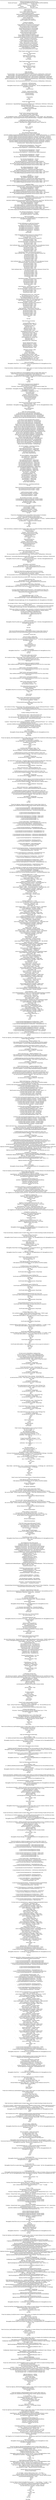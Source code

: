 <mxfile version="22.0.0" type="github">
  <diagram name="Página-1" id="7dBxmzvWU92W-XjOtyPl">
    <mxGraphModel dx="1285" dy="16614" grid="1" gridSize="10" guides="1" tooltips="1" connect="1" arrows="1" fold="1" page="1" pageScale="1" pageWidth="827" pageHeight="1169" math="0" shadow="0">
      <root>
        <mxCell id="0" />
        <mxCell id="1" parent="0" />
        <mxCell id="yXu1oeco_1TkR1q0FMpv-1" value="Text" style="text;html=1;strokeColor=none;fillColor=none;align=center;verticalAlign=middle;whiteSpace=wrap;rounded=0;" vertex="1" parent="1">
          <mxGeometry x="270" y="50" width="60" height="30" as="geometry" />
        </mxCell>
        <mxCell id="yXu1oeco_1TkR1q0FMpv-2" value="&lt;div&gt;&#39;====================================================================================================&lt;/div&gt;&lt;div&gt;&#39;&amp;nbsp; &amp;nbsp; &amp;nbsp; &amp;nbsp;EXPALSA (Exportadora de Alimentos S.A.)&lt;/div&gt;&lt;div&gt;&#39;Nombre del Proyecto:&amp;nbsp; &amp;nbsp; &amp;nbsp; &amp;nbsp; &amp;nbsp; &amp;nbsp;SISTEMA DE PRODUCCION DE CAMARON (SPROCAMARON)&lt;/div&gt;&lt;div&gt;&#39;Nombre del Módulo :&amp;nbsp; &amp;nbsp; &amp;nbsp; &amp;nbsp; &amp;nbsp; &amp;nbsp; FrmRetiroLote&lt;/div&gt;&lt;div&gt;&#39;Objetivo:&amp;nbsp; &amp;nbsp; &amp;nbsp; &amp;nbsp; &amp;nbsp; &amp;nbsp; &amp;nbsp; &amp;nbsp; &amp;nbsp; &amp;nbsp; &amp;nbsp; Generar un Retiro de Lote&amp;nbsp;&lt;/div&gt;&lt;div&gt;&#39;Autores:&amp;nbsp; &amp;nbsp; &amp;nbsp; &amp;nbsp; &amp;nbsp; &amp;nbsp; &amp;nbsp; &amp;nbsp; &amp;nbsp; &amp;nbsp; &amp;nbsp; &amp;nbsp;Jairo Toledo C&lt;/div&gt;&lt;div&gt;&#39;Fecha de Creación :&amp;nbsp; &amp;nbsp; &amp;nbsp; &amp;nbsp; &amp;nbsp; &amp;nbsp; 29/12/2017 16:03&lt;/div&gt;&lt;div&gt;&#39;====================================================================================================&lt;/div&gt;&lt;div&gt;Option Explicit On&lt;/div&gt;&lt;div&gt;Imports System.Data&lt;/div&gt;&lt;div&gt;Imports System.Collections.Specialized&lt;/div&gt;&lt;div&gt;Imports EXPALSA.Librerias&lt;/div&gt;&lt;div&gt;Imports EXPALSA.SPROCAMARON.ProcesosNegocio&lt;/div&gt;&lt;div&gt;Imports EXPALSA.SPROCAMARON.Entidades&lt;/div&gt;&lt;div&gt;Imports EXPALSA.SPROCAMARON.AccesoDatos&lt;/div&gt;&lt;div&gt;Imports Infragistics.Win&lt;/div&gt;&lt;div&gt;Imports System.Data.Common&lt;/div&gt;&lt;div&gt;Imports Infragistics.Win.UltraWinGrid&lt;/div&gt;&lt;div&gt;&lt;br&gt;&lt;/div&gt;&lt;div&gt;&#39;&#39;Proteccion 11/03/2020&lt;/div&gt;&lt;div&gt;Public Class FrmRetiroLote&lt;/div&gt;&lt;div&gt;&amp;nbsp; &amp;nbsp; Private WithEvents FrmAutorize As FrmAutorizacion&lt;/div&gt;&lt;div&gt;&amp;nbsp; &amp;nbsp; Private Funciones As New FuncionesControles&lt;/div&gt;&lt;div&gt;&amp;nbsp; &amp;nbsp; Private MaestrosHelper As MaestrosBP&lt;/div&gt;&lt;div&gt;&amp;nbsp; &amp;nbsp; Private MaestroSecuencia As SecuenciasDA&lt;/div&gt;&lt;div&gt;&amp;nbsp; &amp;nbsp; Private TransactionHelper As TransactionBP&lt;/div&gt;&lt;div&gt;&amp;nbsp; &amp;nbsp; Private Transaction As DbTransaction&lt;/div&gt;&lt;div&gt;&amp;nbsp; &amp;nbsp; Private Acciones As TipoAccionEnum&lt;/div&gt;&lt;div&gt;&amp;nbsp; &amp;nbsp; Private bOnlyUndoChanges As Boolean&lt;/div&gt;&lt;div&gt;&amp;nbsp; &amp;nbsp; Private dsGuias As New DataSet&lt;/div&gt;&lt;div&gt;&amp;nbsp; &amp;nbsp; Private daRetiroLoteCabDA As RetiroLoteCabDA&lt;/div&gt;&lt;div&gt;&amp;nbsp; &amp;nbsp; Private daRetiroLoteDetDA As RetiroLoteDetDA&lt;/div&gt;&lt;div&gt;&amp;nbsp; &amp;nbsp; Private daRetiroLoteNotificacionesDA As RetiroLoteNotificacionesDA&lt;/div&gt;&lt;div&gt;&amp;nbsp; &amp;nbsp; Private _Transaction As DbTransaction&lt;/div&gt;&lt;div&gt;&amp;nbsp; &amp;nbsp; Private InnerConnection As DbConnection&lt;/div&gt;&lt;div&gt;&amp;nbsp; &amp;nbsp; Private FilaNueva As Boolean = False&lt;/div&gt;&lt;div&gt;&amp;nbsp; &amp;nbsp; Private _ListaFormulasCr As New ArrayList&lt;/div&gt;&lt;div&gt;&amp;nbsp; &amp;nbsp; Private _ParametrosCr As New ArrayList&lt;/div&gt;&lt;div&gt;&amp;nbsp; &amp;nbsp; Private AreaUsuario As String = String.Empty&lt;/div&gt;&lt;div&gt;&amp;nbsp; &amp;nbsp; Private permissionsList As StringCollection&lt;/div&gt;&lt;div&gt;&amp;nbsp; &amp;nbsp; Private SeguridadHelper As New SeguridadBP&lt;/div&gt;&lt;div&gt;&amp;nbsp; &amp;nbsp; Private dsMateriales As DataSet&lt;/div&gt;&lt;div&gt;&amp;nbsp; &amp;nbsp; Private nqnLibrasDisponiblesLote As Integer&lt;/div&gt;&lt;div&gt;&lt;br&gt;&lt;/div&gt;&lt;div&gt;&amp;nbsp; &amp;nbsp; Public Property ListaFormulasCr() As ArrayList&lt;/div&gt;&lt;div&gt;&amp;nbsp; &amp;nbsp; &amp;nbsp; &amp;nbsp; Get&lt;/div&gt;&lt;div&gt;&amp;nbsp; &amp;nbsp; &amp;nbsp; &amp;nbsp; &amp;nbsp; &amp;nbsp; Return Me._ListaFormulasCr&lt;/div&gt;&lt;div&gt;&amp;nbsp; &amp;nbsp; &amp;nbsp; &amp;nbsp; End Get&lt;/div&gt;&lt;div&gt;&amp;nbsp; &amp;nbsp; &amp;nbsp; &amp;nbsp; Set(ByVal value As ArrayList)&lt;/div&gt;&lt;div&gt;&amp;nbsp; &amp;nbsp; &amp;nbsp; &amp;nbsp; &amp;nbsp; &amp;nbsp; Me._ListaFormulasCr = value&lt;/div&gt;&lt;div&gt;&amp;nbsp; &amp;nbsp; &amp;nbsp; &amp;nbsp; End Set&lt;/div&gt;&lt;div&gt;&amp;nbsp; &amp;nbsp; End Property&lt;/div&gt;&lt;div&gt;&lt;br&gt;&lt;/div&gt;&lt;div&gt;&amp;nbsp; &amp;nbsp; Public Property ParametrosCr() As ArrayList&lt;/div&gt;&lt;div&gt;&amp;nbsp; &amp;nbsp; &amp;nbsp; &amp;nbsp; Get&lt;/div&gt;&lt;div&gt;&amp;nbsp; &amp;nbsp; &amp;nbsp; &amp;nbsp; &amp;nbsp; &amp;nbsp; Return Me._ParametrosCr&lt;/div&gt;&lt;div&gt;&amp;nbsp; &amp;nbsp; &amp;nbsp; &amp;nbsp; End Get&lt;/div&gt;&lt;div&gt;&amp;nbsp; &amp;nbsp; &amp;nbsp; &amp;nbsp; Set(ByVal value As ArrayList)&lt;/div&gt;&lt;div&gt;&amp;nbsp; &amp;nbsp; &amp;nbsp; &amp;nbsp; &amp;nbsp; &amp;nbsp; Me._ParametrosCr = value&lt;/div&gt;&lt;div&gt;&amp;nbsp; &amp;nbsp; &amp;nbsp; &amp;nbsp; End Set&lt;/div&gt;&lt;div&gt;&amp;nbsp; &amp;nbsp; End Property&lt;/div&gt;&lt;div&gt;&lt;br&gt;&lt;/div&gt;&lt;div&gt;&amp;nbsp; &amp;nbsp; Public Sub New()&lt;/div&gt;&lt;div&gt;&amp;nbsp; &amp;nbsp; &amp;nbsp; &amp;nbsp; InitializeComponent()&lt;/div&gt;&lt;div&gt;&amp;nbsp; &amp;nbsp; &amp;nbsp; &amp;nbsp; TransactionHelper = New TransactionBP(GStrUsuario, GStrContrasenia, GStrBaseDatos, GStrServidor)&lt;/div&gt;&lt;div&gt;&amp;nbsp; &amp;nbsp; &amp;nbsp; &amp;nbsp; MaestrosHelper = New MaestrosBP(GStrUsuario, GStrContrasenia, GStrBaseDatos, GStrServidor)&lt;/div&gt;&lt;div&gt;&amp;nbsp; &amp;nbsp; &amp;nbsp; &amp;nbsp; daRetiroLoteCabDA = New RetiroLoteCabDA(GStrUsuario, GStrContrasenia, GStrBaseDatos, GStrServidor)&lt;/div&gt;&lt;div&gt;&amp;nbsp; &amp;nbsp; &amp;nbsp; &amp;nbsp; daRetiroLoteDetDA = New RetiroLoteDetDA(GStrUsuario, GStrContrasenia, GStrBaseDatos, GStrServidor)&lt;/div&gt;&lt;div&gt;&amp;nbsp; &amp;nbsp; &amp;nbsp; &amp;nbsp; daRetiroLoteNotificacionesDA = New RetiroLoteNotificacionesDA(GStrUsuario, GStrContrasenia, GStrBaseDatos, GStrServidor)&lt;/div&gt;&lt;div&gt;&amp;nbsp; &amp;nbsp; &amp;nbsp; &amp;nbsp; MaestroSecuencia = New SecuenciasDA(GStrUsuario, GStrContrasenia, GStrBaseDatos, GStrServidor)&lt;/div&gt;&lt;div&gt;&lt;br&gt;&lt;/div&gt;&lt;div&gt;&amp;nbsp; &amp;nbsp; &amp;nbsp; &amp;nbsp; AreaUsuario = GetAreaUsuario()&lt;/div&gt;&lt;div&gt;&amp;nbsp; &amp;nbsp; &amp;nbsp; &amp;nbsp; If AreaUsuario = String.Empty Then&lt;/div&gt;&lt;div&gt;&amp;nbsp; &amp;nbsp; &amp;nbsp; &amp;nbsp; &amp;nbsp; &amp;nbsp; MessageBox.Show(&quot;Usuario no tiene asignada un Área específica...&quot;, Me.Text, MessageBoxButtons.OK, MessageBoxIcon.Error)&lt;/div&gt;&lt;div&gt;&amp;nbsp; &amp;nbsp; &amp;nbsp; &amp;nbsp; Else&lt;/div&gt;&lt;div&gt;&amp;nbsp; &amp;nbsp; &amp;nbsp; &amp;nbsp; &amp;nbsp; &amp;nbsp; CargarPermisos()&lt;/div&gt;&lt;div&gt;&lt;br&gt;&lt;/div&gt;&lt;div&gt;&amp;nbsp; &amp;nbsp; &amp;nbsp; &amp;nbsp; &amp;nbsp; &amp;nbsp; Acciones = TipoAccionEnum.Read&lt;/div&gt;&lt;div&gt;&amp;nbsp; &amp;nbsp; &amp;nbsp; &amp;nbsp; &amp;nbsp; &amp;nbsp; BarraBotones(TipoAccionEnum.Read)&lt;/div&gt;&lt;div&gt;&amp;nbsp; &amp;nbsp; &amp;nbsp; &amp;nbsp; &amp;nbsp; &amp;nbsp; EncerarControles()&lt;/div&gt;&lt;div&gt;&amp;nbsp; &amp;nbsp; &amp;nbsp; &amp;nbsp; &amp;nbsp; &amp;nbsp; &#39;CrearSourceGuias()&lt;/div&gt;&lt;div&gt;&lt;br&gt;&lt;/div&gt;&lt;div&gt;&amp;nbsp; &amp;nbsp; &amp;nbsp; &amp;nbsp; &amp;nbsp; &amp;nbsp; LlenarCombo()&lt;/div&gt;&lt;div&gt;&amp;nbsp; &amp;nbsp; &amp;nbsp; &amp;nbsp; End If&lt;/div&gt;&lt;div&gt;&amp;nbsp; &amp;nbsp; End Sub&lt;/div&gt;&lt;div&gt;&lt;br&gt;&lt;/div&gt;&lt;div&gt;&amp;nbsp; &amp;nbsp; Private Sub CargarPermisos()&lt;/div&gt;&lt;div&gt;&amp;nbsp; &amp;nbsp; &amp;nbsp; &amp;nbsp; Try&lt;/div&gt;&lt;div&gt;&amp;nbsp; &amp;nbsp; &amp;nbsp; &amp;nbsp; &amp;nbsp; &amp;nbsp; permissionsList = SeguridadHelper.PermisosPorForma(GStrUsuario, GStrEmpresa, GStrDivision, GStrSucursal, Me.ProductName.Split(&quot;.&quot;)(1), _&lt;/div&gt;&lt;div&gt;&amp;nbsp; &amp;nbsp; &amp;nbsp; &amp;nbsp; &amp;nbsp; &amp;nbsp; &amp;nbsp; &amp;nbsp; &amp;nbsp; &amp;nbsp; &amp;nbsp; &amp;nbsp; &amp;nbsp; &amp;nbsp; &amp;nbsp; &amp;nbsp; &amp;nbsp; &amp;nbsp; &amp;nbsp; &amp;nbsp; &amp;nbsp; &amp;nbsp; &amp;nbsp; &amp;nbsp; &amp;nbsp; &amp;nbsp; &amp;nbsp; &amp;nbsp; &amp;nbsp; &amp;nbsp; &amp;nbsp; &amp;nbsp; &amp;nbsp; &amp;nbsp; Me.Name, GStrUsuario, GStrContrasenia, GStrBaseDatos, GStrServidor)&lt;/div&gt;&lt;div&gt;&amp;nbsp; &amp;nbsp; &amp;nbsp; &amp;nbsp; Catch ex As Exception&lt;/div&gt;&lt;div&gt;&amp;nbsp; &amp;nbsp; &amp;nbsp; &amp;nbsp; &amp;nbsp; &amp;nbsp; MessageBox.Show(ex.Message)&lt;/div&gt;&lt;div&gt;&amp;nbsp; &amp;nbsp; &amp;nbsp; &amp;nbsp; End Try&lt;/div&gt;&lt;div&gt;&amp;nbsp; &amp;nbsp; End Sub&lt;/div&gt;&lt;div&gt;&lt;br&gt;&lt;/div&gt;&lt;div&gt;&amp;nbsp; &amp;nbsp; Private Function GetAreaUsuario() As String&lt;/div&gt;&lt;div&gt;&amp;nbsp; &amp;nbsp; &amp;nbsp; &amp;nbsp; Dim _AreaUser As String = String.Empty&lt;/div&gt;&lt;div&gt;&amp;nbsp; &amp;nbsp; &amp;nbsp; &amp;nbsp; Dim dSetOrigenUsuario As DataSet = Nothing&lt;/div&gt;&lt;div&gt;&amp;nbsp; &amp;nbsp; &amp;nbsp; &amp;nbsp; Dim StringBuiller As String = String.Format(&quot; WHERE bstResponsable = 1 and cnologin = &#39;{0}&#39;&quot;, GStrUsuario)&lt;/div&gt;&lt;div&gt;&amp;nbsp; &amp;nbsp; &amp;nbsp; &amp;nbsp; dSetOrigenUsuario = MaestrosHelper.DoQuery(&quot;ResponsableAdministrativo&quot;, StringBuiller, &quot;PERMISOSGENERAL&quot;)&lt;/div&gt;&lt;div&gt;&lt;br&gt;&lt;/div&gt;&lt;div&gt;&amp;nbsp; &amp;nbsp; &amp;nbsp; &amp;nbsp; If dSetOrigenUsuario.Tables.Count &amp;gt; 0 Then&lt;/div&gt;&lt;div&gt;&amp;nbsp; &amp;nbsp; &amp;nbsp; &amp;nbsp; &amp;nbsp; &amp;nbsp; If dSetOrigenUsuario.Tables(0).Rows.Count &amp;gt; 0 Then&lt;/div&gt;&lt;div&gt;&amp;nbsp; &amp;nbsp; &amp;nbsp; &amp;nbsp; &amp;nbsp; &amp;nbsp; &amp;nbsp; &amp;nbsp; _AreaUser = dSetOrigenUsuario.Tables(0).Rows(0)(&quot;cciarea&quot;).ToString.Trim&lt;/div&gt;&lt;div&gt;&amp;nbsp; &amp;nbsp; &amp;nbsp; &amp;nbsp; &amp;nbsp; &amp;nbsp; End If&lt;/div&gt;&lt;div&gt;&amp;nbsp; &amp;nbsp; &amp;nbsp; &amp;nbsp; End If&lt;/div&gt;&lt;div&gt;&lt;br&gt;&lt;/div&gt;&lt;div&gt;&amp;nbsp; &amp;nbsp; &amp;nbsp; &amp;nbsp; Return _AreaUser&lt;/div&gt;&lt;div&gt;&amp;nbsp; &amp;nbsp; End Function&lt;/div&gt;&lt;div&gt;&lt;br&gt;&lt;/div&gt;&lt;div&gt;&amp;nbsp; &amp;nbsp; Public Sub LlenarCombo()&lt;/div&gt;&lt;div&gt;&amp;nbsp; &amp;nbsp; &amp;nbsp; &amp;nbsp; Try&lt;/div&gt;&lt;div&gt;&amp;nbsp; &amp;nbsp; &amp;nbsp; &amp;nbsp; &amp;nbsp; &amp;nbsp; Dim combosSourceSet As DataSet&lt;/div&gt;&lt;div&gt;&amp;nbsp; &amp;nbsp; &amp;nbsp; &amp;nbsp; &amp;nbsp; &amp;nbsp; Dim parameters As New List(Of QueryParameter)&lt;/div&gt;&lt;div&gt;&amp;nbsp; &amp;nbsp; &amp;nbsp; &amp;nbsp; &amp;nbsp; &amp;nbsp; parameters.Add(New QueryParameter(SystemTablesEnum.ProvCamaron, &quot; WHERE bstProvCamaron = &#39;1&#39;&quot;, &quot;LISTADO&quot;))&lt;/div&gt;&lt;div&gt;&amp;nbsp; &amp;nbsp; &amp;nbsp; &amp;nbsp; &amp;nbsp; &amp;nbsp; parameters.Add(New QueryParameter(SystemTablesEnum.Camaronera, String.Empty, &quot;LISTADO&quot;))&lt;/div&gt;&lt;div&gt;&amp;nbsp; &amp;nbsp; &amp;nbsp; &amp;nbsp; &amp;nbsp; &amp;nbsp; parameters.Add(New QueryParameter(SystemTablesEnum.Comprador, String.Empty, &quot;LISTADO2&quot;))&lt;/div&gt;&lt;div&gt;&amp;nbsp; &amp;nbsp; &amp;nbsp; &amp;nbsp; &amp;nbsp; &amp;nbsp; &#39;parameters.Add(New QueryParameter(SystemTablesEnum.Sitio, String.Empty, &quot;SITIOSECUADOR&quot;))&lt;/div&gt;&lt;div&gt;&amp;nbsp; &amp;nbsp; &amp;nbsp; &amp;nbsp; &amp;nbsp; &amp;nbsp; parameters.Add(New QueryParameter(SystemTablesEnum.RetiroLoteCab, String.Empty, &quot;RL_MOTIVO&quot;))&lt;/div&gt;&lt;div&gt;&amp;nbsp; &amp;nbsp; &amp;nbsp; &amp;nbsp; &amp;nbsp; &amp;nbsp; &#39;parameters.Add(New QueryParameter(SystemTablesEnum.Choferes, String.Empty, &quot;LISTADO&quot;))&lt;/div&gt;&lt;div&gt;&amp;nbsp; &amp;nbsp; &amp;nbsp; &amp;nbsp; &amp;nbsp; &amp;nbsp; parameters.Add(New QueryParameter(SystemTablesEnum.Moviles, String.Empty, &quot;LISTADO&quot;))&lt;/div&gt;&lt;div&gt;&amp;nbsp; &amp;nbsp; &amp;nbsp; &amp;nbsp; &amp;nbsp; &amp;nbsp; combosSourceSet = MaestrosHelper.DoQuery(parameters)&lt;/div&gt;&lt;div&gt;&lt;br&gt;&lt;/div&gt;&lt;div&gt;&amp;nbsp; &amp;nbsp; &amp;nbsp; &amp;nbsp; &amp;nbsp; &amp;nbsp; Me.cmbProvCamaron.DisplayMember = &quot;Razon Social&quot;&lt;/div&gt;&lt;div&gt;&amp;nbsp; &amp;nbsp; &amp;nbsp; &amp;nbsp; &amp;nbsp; &amp;nbsp; Me.cmbProvCamaron.ValueMember = &quot;Codigo&quot;&lt;/div&gt;&lt;div&gt;&amp;nbsp; &amp;nbsp; &amp;nbsp; &amp;nbsp; &amp;nbsp; &amp;nbsp; Me.cmbProvCamaron.DataSource = combosSourceSet.Tables(&quot;ProvCamaron&quot;)&lt;/div&gt;&lt;div&gt;&lt;br&gt;&lt;/div&gt;&lt;div&gt;&amp;nbsp; &amp;nbsp; &amp;nbsp; &amp;nbsp; &amp;nbsp; &amp;nbsp; Me.cmbCamaronera.DisplayMember = &quot;Nombre&quot;&lt;/div&gt;&lt;div&gt;&amp;nbsp; &amp;nbsp; &amp;nbsp; &amp;nbsp; &amp;nbsp; &amp;nbsp; Me.cmbCamaronera.ValueMember = &quot;Codigo&quot;&lt;/div&gt;&lt;div&gt;&amp;nbsp; &amp;nbsp; &amp;nbsp; &amp;nbsp; &amp;nbsp; &amp;nbsp; Me.cmbCamaronera.DataSource = combosSourceSet.Tables(&quot;Camaronera&quot;)&lt;/div&gt;&lt;div&gt;&lt;br&gt;&lt;/div&gt;&lt;div&gt;&amp;nbsp; &amp;nbsp; &amp;nbsp; &amp;nbsp; &amp;nbsp; &amp;nbsp; Me.cmbComprador.DisplayMember = &quot;Nombre&quot;&lt;/div&gt;&lt;div&gt;&amp;nbsp; &amp;nbsp; &amp;nbsp; &amp;nbsp; &amp;nbsp; &amp;nbsp; Me.cmbComprador.ValueMember = &quot;Codigo&quot;&lt;/div&gt;&lt;div&gt;&amp;nbsp; &amp;nbsp; &amp;nbsp; &amp;nbsp; &amp;nbsp; &amp;nbsp; Me.cmbComprador.DataSource = combosSourceSet.Tables(&quot;Comprador&quot;)&lt;/div&gt;&lt;div&gt;&lt;br&gt;&lt;/div&gt;&lt;div&gt;&amp;nbsp; &amp;nbsp; &amp;nbsp; &amp;nbsp; &amp;nbsp; &amp;nbsp; &#39;Me.cmbChofer.DisplayMember = &quot;Nombre&quot;&lt;/div&gt;&lt;div&gt;&amp;nbsp; &amp;nbsp; &amp;nbsp; &amp;nbsp; &amp;nbsp; &amp;nbsp; &#39;Me.cmbChofer.ValueMember = &quot;Codigo&quot;&lt;/div&gt;&lt;div&gt;&amp;nbsp; &amp;nbsp; &amp;nbsp; &amp;nbsp; &amp;nbsp; &amp;nbsp; &#39;Me.cmbChofer.DataSource = combosSourceSet.Tables(&quot;Choferes&quot;)&lt;/div&gt;&lt;div&gt;&amp;nbsp; &amp;nbsp; &amp;nbsp; &amp;nbsp; &amp;nbsp; &amp;nbsp; &#39;Me.cmbChofer.DisplayLayout.Bands(0).Columns(&quot;Codigo&quot;).Hidden = True&lt;/div&gt;&lt;div&gt;&amp;nbsp; &amp;nbsp; &amp;nbsp; &amp;nbsp; &amp;nbsp; &amp;nbsp; &#39;Me.cmbChofer.DisplayLayout.Bands(0).Columns(&quot;Nombre&quot;).Header.Caption = &quot;Descripción&quot;&lt;/div&gt;&lt;div&gt;&amp;nbsp; &amp;nbsp; &amp;nbsp; &amp;nbsp; &amp;nbsp; &amp;nbsp; &#39;Me.cmbChofer.DisplayLayout.Bands(0).Columns(&quot;Nombre&quot;).Width = 200&lt;/div&gt;&lt;div&gt;&lt;br&gt;&lt;/div&gt;&lt;div&gt;&amp;nbsp; &amp;nbsp; &amp;nbsp; &amp;nbsp; &amp;nbsp; &amp;nbsp; &#39;Me.cmbMovil.DisplayMember = &quot;Nombre&quot;&lt;/div&gt;&lt;div&gt;&amp;nbsp; &amp;nbsp; &amp;nbsp; &amp;nbsp; &amp;nbsp; &amp;nbsp; &#39;Me.cmbMovil.ValueMember = &quot;Codigo&quot;&lt;/div&gt;&lt;div&gt;&amp;nbsp; &amp;nbsp; &amp;nbsp; &amp;nbsp; &amp;nbsp; &amp;nbsp; &#39;Me.cmbMovil.DataSource = combosSourceSet.Tables(&quot;Moviles&quot;)&lt;/div&gt;&lt;div&gt;&amp;nbsp; &amp;nbsp; &amp;nbsp; &amp;nbsp; &amp;nbsp; &amp;nbsp; &#39;Me.cmbMovil.DisplayLayout.Bands(0).Columns(&quot;Codigo&quot;).Hidden = True&lt;/div&gt;&lt;div&gt;&amp;nbsp; &amp;nbsp; &amp;nbsp; &amp;nbsp; &amp;nbsp; &amp;nbsp; &#39;Me.cmbMovil.DisplayLayout.Bands(0).Columns(&quot;Nombre&quot;).Header.Caption = &quot;Descripción&quot;&lt;/div&gt;&lt;div&gt;&amp;nbsp; &amp;nbsp; &amp;nbsp; &amp;nbsp; &amp;nbsp; &amp;nbsp; &#39;Me.cmbMovil.DisplayLayout.Bands(0).Columns(&quot;Nombre&quot;).Width = 200&lt;/div&gt;&lt;div&gt;&lt;br&gt;&lt;/div&gt;&lt;div&gt;&amp;nbsp; &amp;nbsp; &amp;nbsp; &amp;nbsp; &amp;nbsp; &amp;nbsp; &#39;MOTIVO&lt;/div&gt;&lt;div&gt;&amp;nbsp; &amp;nbsp; &amp;nbsp; &amp;nbsp; &amp;nbsp; &amp;nbsp; Me.cmbMotivo.DisplayMember = &quot;Nombre&quot;&lt;/div&gt;&lt;div&gt;&amp;nbsp; &amp;nbsp; &amp;nbsp; &amp;nbsp; &amp;nbsp; &amp;nbsp; Me.cmbMotivo.ValueMember = &quot;Codigo&quot;&lt;/div&gt;&lt;div&gt;&amp;nbsp; &amp;nbsp; &amp;nbsp; &amp;nbsp; &amp;nbsp; &amp;nbsp; Me.cmbMotivo.DataSource = combosSourceSet.Tables(&quot;RetiroLoteCab&quot;)&lt;/div&gt;&lt;div&gt;&amp;nbsp; &amp;nbsp; &amp;nbsp; &amp;nbsp; &amp;nbsp; &amp;nbsp; Me.cmbMotivo.DisplayLayout.Bands(0).Columns(&quot;Codigo&quot;).Hidden = True&lt;/div&gt;&lt;div&gt;&amp;nbsp; &amp;nbsp; &amp;nbsp; &amp;nbsp; &amp;nbsp; &amp;nbsp; Me.cmbMotivo.DisplayLayout.Bands(0).Columns(&quot;Nombre&quot;).Header.Caption = &quot;Descripción&quot;&lt;/div&gt;&lt;div&gt;&amp;nbsp; &amp;nbsp; &amp;nbsp; &amp;nbsp; &amp;nbsp; &amp;nbsp; Me.cmbMotivo.DisplayLayout.Bands(0).Columns(&quot;Nombre&quot;).Width = 130&lt;/div&gt;&lt;div&gt;&lt;br&gt;&lt;/div&gt;&lt;div&gt;&amp;nbsp; &amp;nbsp; &amp;nbsp; &amp;nbsp; &amp;nbsp; &amp;nbsp; parameters.Clear()&lt;/div&gt;&lt;div&gt;&amp;nbsp; &amp;nbsp; &amp;nbsp; &amp;nbsp; &amp;nbsp; &amp;nbsp; parameters.Add(New QueryParameter(SystemTablesEnum.RetiroLoteCab, String.Empty, &quot;RL_MATERIAL&quot;))&lt;/div&gt;&lt;div&gt;&amp;nbsp; &amp;nbsp; &amp;nbsp; &amp;nbsp; &amp;nbsp; &amp;nbsp; combosSourceSet = MaestrosHelper.DoQuery(parameters)&lt;/div&gt;&lt;div&gt;&amp;nbsp; &amp;nbsp; &amp;nbsp; &amp;nbsp; &amp;nbsp; &amp;nbsp; Me.cmbMaterial.DisplayMember = &quot;Nombre&quot;&lt;/div&gt;&lt;div&gt;&amp;nbsp; &amp;nbsp; &amp;nbsp; &amp;nbsp; &amp;nbsp; &amp;nbsp; Me.cmbMaterial.ValueMember = &quot;Codigo&quot;&lt;/div&gt;&lt;div&gt;&amp;nbsp; &amp;nbsp; &amp;nbsp; &amp;nbsp; &amp;nbsp; &amp;nbsp; Me.cmbMaterial.DataSource = combosSourceSet.Tables(&quot;RetiroLoteCab&quot;)&lt;/div&gt;&lt;div&gt;&amp;nbsp; &amp;nbsp; &amp;nbsp; &amp;nbsp; &amp;nbsp; &amp;nbsp; Me.cmbMaterial.DisplayLayout.Bands(0).Columns(&quot;Codigo&quot;).Hidden = True&lt;/div&gt;&lt;div&gt;&amp;nbsp; &amp;nbsp; &amp;nbsp; &amp;nbsp; &amp;nbsp; &amp;nbsp; Me.cmbMaterial.DisplayLayout.Bands(0).Columns(&quot;Nombre&quot;).Header.Caption = &quot;Descripción&quot;&lt;/div&gt;&lt;div&gt;&amp;nbsp; &amp;nbsp; &amp;nbsp; &amp;nbsp; &amp;nbsp; &amp;nbsp; Me.cmbMaterial.DisplayLayout.Bands(0).Columns(&quot;Nombre&quot;).Width = 320&lt;/div&gt;&lt;div&gt;&lt;br&gt;&lt;/div&gt;&lt;div&gt;&amp;nbsp; &amp;nbsp; &amp;nbsp; &amp;nbsp; &amp;nbsp; &amp;nbsp; parameters.Clear()&lt;/div&gt;&lt;div&gt;&amp;nbsp; &amp;nbsp; &amp;nbsp; &amp;nbsp; &amp;nbsp; &amp;nbsp; parameters.Add(New QueryParameter(SystemTablesEnum.RetiroLoteCab, String.Empty, &quot;MATERIALES&quot;))&lt;/div&gt;&lt;div&gt;&amp;nbsp; &amp;nbsp; &amp;nbsp; &amp;nbsp; &amp;nbsp; &amp;nbsp; dsMateriales = MaestrosHelper.DoQuery(parameters)&lt;/div&gt;&lt;div&gt;&amp;nbsp; &amp;nbsp; &amp;nbsp; &amp;nbsp; &amp;nbsp; &amp;nbsp; &#39;parameters.Clear()&lt;/div&gt;&lt;div&gt;&amp;nbsp; &amp;nbsp; &amp;nbsp; &amp;nbsp; &amp;nbsp; &amp;nbsp; &#39;parameters.Add(New QueryParameter(SystemTablesEnum.RetiroLoteCab, String.Empty, &quot;DESTINO-SITIO&quot;))&lt;/div&gt;&lt;div&gt;&amp;nbsp; &amp;nbsp; &amp;nbsp; &amp;nbsp; &amp;nbsp; &amp;nbsp; &#39;combosSourceSet = MaestrosHelper.DoQuery(parameters)&lt;/div&gt;&lt;div&gt;&amp;nbsp; &amp;nbsp; &amp;nbsp; &amp;nbsp; &amp;nbsp; &amp;nbsp; &#39;Me.cmbSitio.DisplayMember = &quot;Nombre&quot;&lt;/div&gt;&lt;div&gt;&amp;nbsp; &amp;nbsp; &amp;nbsp; &amp;nbsp; &amp;nbsp; &amp;nbsp; &#39;Me.cmbSitio.ValueMember = &quot;Codigo&quot;&lt;/div&gt;&lt;div&gt;&amp;nbsp; &amp;nbsp; &amp;nbsp; &amp;nbsp; &amp;nbsp; &amp;nbsp; &#39;Me.cmbSitio.DataSource = combosSourceSet.Tables(&quot;RetiroLoteCab&quot;)&lt;/div&gt;&lt;div&gt;&amp;nbsp; &amp;nbsp; &amp;nbsp; &amp;nbsp; &amp;nbsp; &amp;nbsp; &#39;Me.cmbSitio.DisplayLayout.Bands(0).Columns(&quot;Codigo&quot;).Hidden = True&lt;/div&gt;&lt;div&gt;&amp;nbsp; &amp;nbsp; &amp;nbsp; &amp;nbsp; &amp;nbsp; &amp;nbsp; &#39;Me.cmbSitio.DisplayLayout.Bands(0).Columns(&quot;Nombre&quot;).Header.Caption = &quot;Descripción&quot;&lt;/div&gt;&lt;div&gt;&amp;nbsp; &amp;nbsp; &amp;nbsp; &amp;nbsp; &amp;nbsp; &amp;nbsp; &#39;Me.cmbSitio.DisplayLayout.Bands(0).Columns(&quot;Nombre&quot;).Width = 200&lt;/div&gt;&lt;div&gt;&amp;nbsp; &amp;nbsp; &amp;nbsp; &amp;nbsp; &amp;nbsp; &amp;nbsp; &#39;Me.cmbSitio.DisplayLayout.Bands(0).Columns(&quot;Nombre&quot;).CellAppearance.FontData.SizeInPoints = 7&lt;/div&gt;&lt;div&gt;&lt;br&gt;&lt;/div&gt;&lt;div&gt;&amp;nbsp; &amp;nbsp; &amp;nbsp; &amp;nbsp; &amp;nbsp; &amp;nbsp; Me.cmbEstado.DisplayMember = &quot;Descripcion&quot;&lt;/div&gt;&lt;div&gt;&amp;nbsp; &amp;nbsp; &amp;nbsp; &amp;nbsp; &amp;nbsp; &amp;nbsp; Me.cmbEstado.ValueMember = &quot;Codigo&quot;&lt;/div&gt;&lt;div&gt;&amp;nbsp; &amp;nbsp; &amp;nbsp; &amp;nbsp; &amp;nbsp; &amp;nbsp; Me.cmbEstado.DataSource = GetEstados()&lt;/div&gt;&lt;div&gt;&lt;br&gt;&lt;/div&gt;&lt;div&gt;&amp;nbsp; &amp;nbsp; &amp;nbsp; &amp;nbsp; Catch ex As Exception&lt;/div&gt;&lt;div&gt;&amp;nbsp; &amp;nbsp; &amp;nbsp; &amp;nbsp; &amp;nbsp; &amp;nbsp; MessageBox.Show(ex.Message, Text, MessageBoxButtons.OK, MessageBoxIcon.Hand, MessageBoxDefaultButton.Button1)&lt;/div&gt;&lt;div&gt;&amp;nbsp; &amp;nbsp; &amp;nbsp; &amp;nbsp; End Try&lt;/div&gt;&lt;div&gt;&amp;nbsp; &amp;nbsp; End Sub&lt;/div&gt;&lt;div&gt;&lt;br&gt;&lt;/div&gt;&lt;div&gt;&amp;nbsp; &amp;nbsp; Function GetEstados() As List(Of ItemTransaction)&lt;/div&gt;&lt;div&gt;&amp;nbsp; &amp;nbsp; &amp;nbsp; &amp;nbsp; Dim lista As New List(Of ItemTransaction)&lt;/div&gt;&lt;div&gt;&amp;nbsp; &amp;nbsp; &amp;nbsp; &amp;nbsp; lista.Add(New ItemTransaction(&quot;T&quot;, &quot;Transaccion&quot;))&lt;/div&gt;&lt;div&gt;&amp;nbsp; &amp;nbsp; &amp;nbsp; &amp;nbsp; lista.Add(New ItemTransaction(&quot;G&quot;, &quot;Grabado&quot;))&lt;/div&gt;&lt;div&gt;&amp;nbsp; &amp;nbsp; &amp;nbsp; &amp;nbsp; lista.Add(New ItemTransaction(&quot;N&quot;, &quot;Anulado&quot;))&lt;/div&gt;&lt;div&gt;&amp;nbsp; &amp;nbsp; &amp;nbsp; &amp;nbsp; lista.Add(New ItemTransaction(&quot;A&quot;, &quot;Aprobado&quot;))&lt;/div&gt;&lt;div&gt;&amp;nbsp; &amp;nbsp; &amp;nbsp; &amp;nbsp; lista.Add(New ItemTransaction(&quot;F&quot;, &quot;Facturado&quot;))&lt;/div&gt;&lt;div&gt;&amp;nbsp; &amp;nbsp; &amp;nbsp; &amp;nbsp; Return lista&lt;/div&gt;&lt;div&gt;&amp;nbsp; &amp;nbsp; End Function&lt;/div&gt;&lt;div&gt;&lt;br&gt;&lt;/div&gt;&lt;div&gt;&amp;nbsp; &amp;nbsp; Public Sub BarraBotones(ByVal TipoAccion As TipoAccionEnum)&lt;/div&gt;&lt;div&gt;&amp;nbsp; &amp;nbsp; &amp;nbsp; &amp;nbsp; If TipoAccion = TipoAccionEnum.Read Then&lt;/div&gt;&lt;div&gt;&amp;nbsp; &amp;nbsp; &amp;nbsp; &amp;nbsp; &amp;nbsp; &amp;nbsp; If cmbEstado.Value = &quot;G&quot; Then&lt;/div&gt;&lt;div&gt;&amp;nbsp; &amp;nbsp; &amp;nbsp; &amp;nbsp; &amp;nbsp; &amp;nbsp; &amp;nbsp; &amp;nbsp; Me.btnNuevo.Enabled = permissionsList.Contains(&quot;N&quot;)&lt;/div&gt;&lt;div&gt;&amp;nbsp; &amp;nbsp; &amp;nbsp; &amp;nbsp; &amp;nbsp; &amp;nbsp; &amp;nbsp; &amp;nbsp; Me.btnGrabar.Enabled = False&lt;/div&gt;&lt;div&gt;&amp;nbsp; &amp;nbsp; &amp;nbsp; &amp;nbsp; &amp;nbsp; &amp;nbsp; &amp;nbsp; &amp;nbsp; Me.btnFactura.Enabled = False&lt;/div&gt;&lt;div&gt;&amp;nbsp; &amp;nbsp; &amp;nbsp; &amp;nbsp; &amp;nbsp; &amp;nbsp; &amp;nbsp; &amp;nbsp; Me.btnAprobar.Enabled = permissionsList.Contains(&quot;A&quot;)&lt;/div&gt;&lt;div&gt;&amp;nbsp; &amp;nbsp; &amp;nbsp; &amp;nbsp; &amp;nbsp; &amp;nbsp; &amp;nbsp; &amp;nbsp; Me.btnFactura.Visible = False&lt;/div&gt;&lt;div&gt;&amp;nbsp; &amp;nbsp; &amp;nbsp; &amp;nbsp; &amp;nbsp; &amp;nbsp; &amp;nbsp; &amp;nbsp; Me.grFactura.Visible = False&lt;/div&gt;&lt;div&gt;&amp;nbsp; &amp;nbsp; &amp;nbsp; &amp;nbsp; &amp;nbsp; &amp;nbsp; ElseIf cmbEstado.Value = &quot;A&quot; And Not chkImpreso.Checked Then &#39;And chkExpalsa.Checked&amp;nbsp;&lt;/div&gt;&lt;div&gt;&amp;nbsp; &amp;nbsp; &amp;nbsp; &amp;nbsp; &amp;nbsp; &amp;nbsp; &amp;nbsp; &amp;nbsp; Me.btnNuevo.Enabled = permissionsList.Contains(&quot;N&quot;)&lt;/div&gt;&lt;div&gt;&amp;nbsp; &amp;nbsp; &amp;nbsp; &amp;nbsp; &amp;nbsp; &amp;nbsp; &amp;nbsp; &amp;nbsp; Me.btnGrabar.Enabled = False&lt;/div&gt;&lt;div&gt;&amp;nbsp; &amp;nbsp; &amp;nbsp; &amp;nbsp; &amp;nbsp; &amp;nbsp; &amp;nbsp; &amp;nbsp; Me.btnFactura.Enabled = True&lt;/div&gt;&lt;div&gt;&amp;nbsp; &amp;nbsp; &amp;nbsp; &amp;nbsp; &amp;nbsp; &amp;nbsp; &amp;nbsp; &amp;nbsp; Me.btnAprobar.Enabled = False&lt;/div&gt;&lt;div&gt;&amp;nbsp; &amp;nbsp; &amp;nbsp; &amp;nbsp; &amp;nbsp; &amp;nbsp; &amp;nbsp; &amp;nbsp; Me.grFactura.Visible = False&lt;/div&gt;&lt;div&gt;&amp;nbsp; &amp;nbsp; &amp;nbsp; &amp;nbsp; &amp;nbsp; &amp;nbsp; &amp;nbsp; &amp;nbsp; Me.btnFactura.Visible = permissionsList.Contains(&quot;C&quot;)&lt;/div&gt;&lt;div&gt;&amp;nbsp; &amp;nbsp; &amp;nbsp; &amp;nbsp; &amp;nbsp; &amp;nbsp; &amp;nbsp; &amp;nbsp; &#39;ElseIf cmbEstado.Value = &quot;A&quot; Then &#39;And Not chkExpalsa.Checked Then&lt;/div&gt;&lt;div&gt;&amp;nbsp; &amp;nbsp; &amp;nbsp; &amp;nbsp; &amp;nbsp; &amp;nbsp; &amp;nbsp; &amp;nbsp; &#39;&amp;nbsp; &amp;nbsp; Me.btnNuevo.Enabled = True&lt;/div&gt;&lt;div&gt;&amp;nbsp; &amp;nbsp; &amp;nbsp; &amp;nbsp; &amp;nbsp; &amp;nbsp; &amp;nbsp; &amp;nbsp; &#39;&amp;nbsp; &amp;nbsp; Me.btnGrabar.Enabled = False&lt;/div&gt;&lt;div&gt;&amp;nbsp; &amp;nbsp; &amp;nbsp; &amp;nbsp; &amp;nbsp; &amp;nbsp; &amp;nbsp; &amp;nbsp; &#39;&amp;nbsp; &amp;nbsp; Me.btnFactura.Enabled = False&lt;/div&gt;&lt;div&gt;&amp;nbsp; &amp;nbsp; &amp;nbsp; &amp;nbsp; &amp;nbsp; &amp;nbsp; &amp;nbsp; &amp;nbsp; &#39;&amp;nbsp; &amp;nbsp; Me.btnAprobar.Enabled = False&lt;/div&gt;&lt;div&gt;&amp;nbsp; &amp;nbsp; &amp;nbsp; &amp;nbsp; &amp;nbsp; &amp;nbsp; &amp;nbsp; &amp;nbsp; &#39;&amp;nbsp; &amp;nbsp; Me.btnFactura.Visible = False&lt;/div&gt;&lt;div&gt;&amp;nbsp; &amp;nbsp; &amp;nbsp; &amp;nbsp; &amp;nbsp; &amp;nbsp; &amp;nbsp; &amp;nbsp; &#39;&amp;nbsp; &amp;nbsp; Me.grFactura.Visible = False&lt;/div&gt;&lt;div&gt;&amp;nbsp; &amp;nbsp; &amp;nbsp; &amp;nbsp; &amp;nbsp; &amp;nbsp; ElseIf cmbEstado.Value = &quot;A&quot; And chkImpreso.Checked Then &#39;And chkExpalsa.Checked&amp;nbsp;&lt;/div&gt;&lt;div&gt;&amp;nbsp; &amp;nbsp; &amp;nbsp; &amp;nbsp; &amp;nbsp; &amp;nbsp; &amp;nbsp; &amp;nbsp; Me.btnNuevo.Enabled = permissionsList.Contains(&quot;N&quot;)&lt;/div&gt;&lt;div&gt;&amp;nbsp; &amp;nbsp; &amp;nbsp; &amp;nbsp; &amp;nbsp; &amp;nbsp; &amp;nbsp; &amp;nbsp; Me.btnGrabar.Enabled = False&lt;/div&gt;&lt;div&gt;&amp;nbsp; &amp;nbsp; &amp;nbsp; &amp;nbsp; &amp;nbsp; &amp;nbsp; &amp;nbsp; &amp;nbsp; Me.btnFactura.Enabled = False&lt;/div&gt;&lt;div&gt;&amp;nbsp; &amp;nbsp; &amp;nbsp; &amp;nbsp; &amp;nbsp; &amp;nbsp; &amp;nbsp; &amp;nbsp; Me.btnAprobar.Enabled = False&lt;/div&gt;&lt;div&gt;&amp;nbsp; &amp;nbsp; &amp;nbsp; &amp;nbsp; &amp;nbsp; &amp;nbsp; &amp;nbsp; &amp;nbsp; Me.btnFactura.Visible = False&lt;/div&gt;&lt;div&gt;&amp;nbsp; &amp;nbsp; &amp;nbsp; &amp;nbsp; &amp;nbsp; &amp;nbsp; &amp;nbsp; &amp;nbsp; Me.grFactura.Visible = True&lt;/div&gt;&lt;div&gt;&amp;nbsp; &amp;nbsp; &amp;nbsp; &amp;nbsp; &amp;nbsp; &amp;nbsp; &amp;nbsp; &amp;nbsp; &#39;ElseIf cmbEstado.Value = &quot;A&quot; And chkExpalsa.Checked And chkImpreso.Checked Then&lt;/div&gt;&lt;div&gt;&amp;nbsp; &amp;nbsp; &amp;nbsp; &amp;nbsp; &amp;nbsp; &amp;nbsp; &amp;nbsp; &amp;nbsp; &#39;&amp;nbsp; &amp;nbsp; Me.btnNuevo.Enabled = True&lt;/div&gt;&lt;div&gt;&amp;nbsp; &amp;nbsp; &amp;nbsp; &amp;nbsp; &amp;nbsp; &amp;nbsp; &amp;nbsp; &amp;nbsp; &#39;&amp;nbsp; &amp;nbsp; Me.btnGrabar.Enabled = False&lt;/div&gt;&lt;div&gt;&amp;nbsp; &amp;nbsp; &amp;nbsp; &amp;nbsp; &amp;nbsp; &amp;nbsp; &amp;nbsp; &amp;nbsp; &#39;&amp;nbsp; &amp;nbsp; Me.btnFactura.Enabled = False&lt;/div&gt;&lt;div&gt;&amp;nbsp; &amp;nbsp; &amp;nbsp; &amp;nbsp; &amp;nbsp; &amp;nbsp; &amp;nbsp; &amp;nbsp; &#39;&amp;nbsp; &amp;nbsp; Me.btnAprobar.Enabled = False&lt;/div&gt;&lt;div&gt;&amp;nbsp; &amp;nbsp; &amp;nbsp; &amp;nbsp; &amp;nbsp; &amp;nbsp; &amp;nbsp; &amp;nbsp; &#39;&amp;nbsp; &amp;nbsp; Me.btnFactura.Visible = False&lt;/div&gt;&lt;div&gt;&amp;nbsp; &amp;nbsp; &amp;nbsp; &amp;nbsp; &amp;nbsp; &amp;nbsp; &amp;nbsp; &amp;nbsp; &#39;&amp;nbsp; &amp;nbsp; Me.ulgFactura.Visible = False&lt;/div&gt;&lt;div&gt;&amp;nbsp; &amp;nbsp; &amp;nbsp; &amp;nbsp; &amp;nbsp; &amp;nbsp; Else&lt;/div&gt;&lt;div&gt;&amp;nbsp; &amp;nbsp; &amp;nbsp; &amp;nbsp; &amp;nbsp; &amp;nbsp; &amp;nbsp; &amp;nbsp; Me.btnNuevo.Enabled = permissionsList.Contains(&quot;N&quot;)&lt;/div&gt;&lt;div&gt;&amp;nbsp; &amp;nbsp; &amp;nbsp; &amp;nbsp; &amp;nbsp; &amp;nbsp; &amp;nbsp; &amp;nbsp; Me.btnGrabar.Enabled = False&lt;/div&gt;&lt;div&gt;&amp;nbsp; &amp;nbsp; &amp;nbsp; &amp;nbsp; &amp;nbsp; &amp;nbsp; &amp;nbsp; &amp;nbsp; Me.btnFactura.Enabled = False&lt;/div&gt;&lt;div&gt;&amp;nbsp; &amp;nbsp; &amp;nbsp; &amp;nbsp; &amp;nbsp; &amp;nbsp; &amp;nbsp; &amp;nbsp; Me.btnAprobar.Enabled = False&lt;/div&gt;&lt;div&gt;&amp;nbsp; &amp;nbsp; &amp;nbsp; &amp;nbsp; &amp;nbsp; &amp;nbsp; &amp;nbsp; &amp;nbsp; Me.btnFactura.Visible = False&lt;/div&gt;&lt;div&gt;&amp;nbsp; &amp;nbsp; &amp;nbsp; &amp;nbsp; &amp;nbsp; &amp;nbsp; &amp;nbsp; &amp;nbsp; Me.grFactura.Visible = False&lt;/div&gt;&lt;div&gt;&amp;nbsp; &amp;nbsp; &amp;nbsp; &amp;nbsp; &amp;nbsp; &amp;nbsp; End If&lt;/div&gt;&lt;div&gt;&amp;nbsp; &amp;nbsp; &amp;nbsp; &amp;nbsp; ElseIf TipoAccion = TipoAccionEnum.Create Then&lt;/div&gt;&lt;div&gt;&amp;nbsp; &amp;nbsp; &amp;nbsp; &amp;nbsp; &amp;nbsp; &amp;nbsp; Me.btnNuevo.Enabled = False&lt;/div&gt;&lt;div&gt;&amp;nbsp; &amp;nbsp; &amp;nbsp; &amp;nbsp; &amp;nbsp; &amp;nbsp; Me.btnGrabar.Enabled = permissionsList.Contains(&quot;G&quot;)&lt;/div&gt;&lt;div&gt;&amp;nbsp; &amp;nbsp; &amp;nbsp; &amp;nbsp; &amp;nbsp; &amp;nbsp; Me.btnFactura.Enabled = False&lt;/div&gt;&lt;div&gt;&amp;nbsp; &amp;nbsp; &amp;nbsp; &amp;nbsp; &amp;nbsp; &amp;nbsp; Me.btnAprobar.Enabled = False&lt;/div&gt;&lt;div&gt;&amp;nbsp; &amp;nbsp; &amp;nbsp; &amp;nbsp; &amp;nbsp; &amp;nbsp; Me.btnFactura.Visible = False&lt;/div&gt;&lt;div&gt;&lt;br&gt;&lt;/div&gt;&lt;div&gt;&amp;nbsp; &amp;nbsp; &amp;nbsp; &amp;nbsp; &amp;nbsp; &amp;nbsp; &#39;Me.ToolStripUserCreacion.Text = GStrUsuario&lt;/div&gt;&lt;div&gt;&amp;nbsp; &amp;nbsp; &amp;nbsp; &amp;nbsp; &amp;nbsp; &amp;nbsp; &#39;Me.ToolStripFecCreacion.Text = Now&lt;/div&gt;&lt;div&gt;&amp;nbsp; &amp;nbsp; &amp;nbsp; &amp;nbsp; &amp;nbsp; &amp;nbsp; &#39;Me.ToolStripUserModifica.Text = GStrUsuario&lt;/div&gt;&lt;div&gt;&amp;nbsp; &amp;nbsp; &amp;nbsp; &amp;nbsp; &amp;nbsp; &amp;nbsp; &#39;Me.ToolStripFecModificacion.Text = Now&lt;/div&gt;&lt;div&gt;&amp;nbsp; &amp;nbsp; &amp;nbsp; &amp;nbsp; &amp;nbsp; &amp;nbsp; &#39;Me.ToolStripStatusworkstation.Text = My.Computer.Name.Trim&lt;/div&gt;&lt;div&gt;&amp;nbsp; &amp;nbsp; &amp;nbsp; &amp;nbsp; ElseIf TipoAccion = TipoAccionEnum.Update Then&lt;/div&gt;&lt;div&gt;&amp;nbsp; &amp;nbsp; &amp;nbsp; &amp;nbsp; &amp;nbsp; &amp;nbsp; Me.btnNuevo.Enabled = False&lt;/div&gt;&lt;div&gt;&amp;nbsp; &amp;nbsp; &amp;nbsp; &amp;nbsp; &amp;nbsp; &amp;nbsp; Me.btnGrabar.Enabled = permissionsList.Contains(&quot;G&quot;)&lt;/div&gt;&lt;div&gt;&amp;nbsp; &amp;nbsp; &amp;nbsp; &amp;nbsp; &amp;nbsp; &amp;nbsp; Me.btnFactura.Enabled = False&lt;/div&gt;&lt;div&gt;&amp;nbsp; &amp;nbsp; &amp;nbsp; &amp;nbsp; &amp;nbsp; &amp;nbsp; Me.btnAprobar.Enabled = False&lt;/div&gt;&lt;div&gt;&amp;nbsp; &amp;nbsp; &amp;nbsp; &amp;nbsp; &amp;nbsp; &amp;nbsp; Me.btnFactura.Visible = False&lt;/div&gt;&lt;div&gt;&amp;nbsp; &amp;nbsp; &amp;nbsp; &amp;nbsp; &amp;nbsp; &amp;nbsp; Me.grFactura.Visible = False&lt;/div&gt;&lt;div&gt;&amp;nbsp; &amp;nbsp; &amp;nbsp; &amp;nbsp; ElseIf TipoAccion = TipoAccionEnum.Void Then&lt;/div&gt;&lt;div&gt;&amp;nbsp; &amp;nbsp; &amp;nbsp; &amp;nbsp; &amp;nbsp; &amp;nbsp; Me.btnNuevo.Enabled = permissionsList.Contains(&quot;N&quot;)&lt;/div&gt;&lt;div&gt;&amp;nbsp; &amp;nbsp; &amp;nbsp; &amp;nbsp; &amp;nbsp; &amp;nbsp; Me.btnGrabar.Enabled = False&lt;/div&gt;&lt;div&gt;&amp;nbsp; &amp;nbsp; &amp;nbsp; &amp;nbsp; &amp;nbsp; &amp;nbsp; Me.btnFactura.Enabled = False&lt;/div&gt;&lt;div&gt;&amp;nbsp; &amp;nbsp; &amp;nbsp; &amp;nbsp; &amp;nbsp; &amp;nbsp; Me.btnAprobar.Enabled = False&lt;/div&gt;&lt;div&gt;&amp;nbsp; &amp;nbsp; &amp;nbsp; &amp;nbsp; &amp;nbsp; &amp;nbsp; Me.btnFactura.Visible = False&lt;/div&gt;&lt;div&gt;&amp;nbsp; &amp;nbsp; &amp;nbsp; &amp;nbsp; &amp;nbsp; &amp;nbsp; Me.grFactura.Visible = False&lt;/div&gt;&lt;div&gt;&amp;nbsp; &amp;nbsp; &amp;nbsp; &amp;nbsp; End If&lt;/div&gt;&lt;div&gt;&lt;br&gt;&lt;/div&gt;&lt;div&gt;&amp;nbsp; &amp;nbsp; End Sub&lt;/div&gt;&lt;div&gt;&lt;br&gt;&lt;/div&gt;&lt;div&gt;&amp;nbsp; &amp;nbsp; Public Sub EncerarControles()&lt;/div&gt;&lt;div&gt;&amp;nbsp; &amp;nbsp; &amp;nbsp; &amp;nbsp; Try&lt;/div&gt;&lt;div&gt;&amp;nbsp; &amp;nbsp; &amp;nbsp; &amp;nbsp; &amp;nbsp; &amp;nbsp; &#39;txtnciGuiaFleteGarra.Value = 0&lt;/div&gt;&lt;div&gt;&amp;nbsp; &amp;nbsp; &amp;nbsp; &amp;nbsp; &amp;nbsp; &amp;nbsp; &#39;txtcseRetiroLote.Text = &quot;001001&quot;&lt;/div&gt;&lt;div&gt;&amp;nbsp; &amp;nbsp; &amp;nbsp; &amp;nbsp; &amp;nbsp; &amp;nbsp; &#39;txtnciRetiroLote.Value = 0&lt;/div&gt;&lt;div&gt;&amp;nbsp; &amp;nbsp; &amp;nbsp; &amp;nbsp; &amp;nbsp; &amp;nbsp; cmbEstado.Value = &quot;T&quot;&lt;/div&gt;&lt;div&gt;&amp;nbsp; &amp;nbsp; &amp;nbsp; &amp;nbsp; &amp;nbsp; &amp;nbsp; dtpRetiroLote.Value = Now&lt;/div&gt;&lt;div&gt;&amp;nbsp; &amp;nbsp; &amp;nbsp; &amp;nbsp; &amp;nbsp; &amp;nbsp; chkExpalsa.Checked = False&lt;/div&gt;&lt;div&gt;&amp;nbsp; &amp;nbsp; &amp;nbsp; &amp;nbsp; &amp;nbsp; &amp;nbsp; grFactura.Visible = False&lt;/div&gt;&lt;div&gt;&amp;nbsp; &amp;nbsp; &amp;nbsp; &amp;nbsp; &amp;nbsp; &amp;nbsp; &#39;txtcseRecepcionProducto.Text = &quot;001001&quot;&lt;/div&gt;&lt;div&gt;&amp;nbsp; &amp;nbsp; &amp;nbsp; &amp;nbsp; &amp;nbsp; &amp;nbsp; &#39;txtnciRecepcionProducto.Value = 0&lt;/div&gt;&lt;div&gt;&amp;nbsp; &amp;nbsp; &amp;nbsp; &amp;nbsp; &amp;nbsp; &amp;nbsp; cmbProvCamaron.Value = Nothing&lt;/div&gt;&lt;div&gt;&amp;nbsp; &amp;nbsp; &amp;nbsp; &amp;nbsp; &amp;nbsp; &amp;nbsp; cmbCamaronera.Value = Nothing&lt;/div&gt;&lt;div&gt;&amp;nbsp; &amp;nbsp; &amp;nbsp; &amp;nbsp; &amp;nbsp; &amp;nbsp; cmbComprador.Value = Nothing&lt;/div&gt;&lt;div&gt;&amp;nbsp; &amp;nbsp; &amp;nbsp; &amp;nbsp; &amp;nbsp; &amp;nbsp; txtRepresentante.Text = String.Empty&lt;/div&gt;&lt;div&gt;&amp;nbsp; &amp;nbsp; &amp;nbsp; &amp;nbsp; &amp;nbsp; &amp;nbsp; &#39;txtRemitidas.Value = 0&lt;/div&gt;&lt;div&gt;&amp;nbsp; &amp;nbsp; &amp;nbsp; &amp;nbsp; &amp;nbsp; &amp;nbsp; &#39;txtRetiradas.Value = 0&lt;/div&gt;&lt;div&gt;&amp;nbsp; &amp;nbsp; &amp;nbsp; &amp;nbsp; &amp;nbsp; &amp;nbsp; txtDescripcion.Text = String.Empty&lt;/div&gt;&lt;div&gt;&lt;br&gt;&lt;/div&gt;&lt;div&gt;&amp;nbsp; &amp;nbsp; &amp;nbsp; &amp;nbsp; &amp;nbsp; &amp;nbsp; &#39;dsGuias.Tables(0).Rows.Clear()&lt;/div&gt;&lt;div&gt;&amp;nbsp; &amp;nbsp; &amp;nbsp; &amp;nbsp; &amp;nbsp; &amp;nbsp; UlgGuias.DataSource = Nothing&lt;/div&gt;&lt;div&gt;&amp;nbsp; &amp;nbsp; &amp;nbsp; &amp;nbsp; &amp;nbsp; &amp;nbsp; &#39;ulgGuiaFlete.DataSource = Nothing&lt;/div&gt;&lt;div&gt;&amp;nbsp; &amp;nbsp; &amp;nbsp; &amp;nbsp; &amp;nbsp; &amp;nbsp; ulgFactura.DataSource = Nothing&lt;/div&gt;&lt;div&gt;&amp;nbsp; &amp;nbsp; &amp;nbsp; &amp;nbsp; &amp;nbsp; &amp;nbsp; &#39;GrGuiaFlete.Expanded = False&lt;/div&gt;&lt;div&gt;&lt;br&gt;&lt;/div&gt;&lt;div&gt;&amp;nbsp; &amp;nbsp; &amp;nbsp; &amp;nbsp; &amp;nbsp; &amp;nbsp; chkImpreso.Checked = False&lt;/div&gt;&lt;div&gt;&amp;nbsp; &amp;nbsp; &amp;nbsp; &amp;nbsp; &amp;nbsp; &amp;nbsp; chkImpreso.Text = &quot;&quot;&lt;/div&gt;&lt;div&gt;&amp;nbsp; &amp;nbsp; &amp;nbsp; &amp;nbsp; &amp;nbsp; &amp;nbsp; ErrorProvider.Clear()&lt;/div&gt;&lt;div&gt;&amp;nbsp; &amp;nbsp; &amp;nbsp; &amp;nbsp; &amp;nbsp; &amp;nbsp; dsGuias = New DataSet()&lt;/div&gt;&lt;div&gt;&amp;nbsp; &amp;nbsp; &amp;nbsp; &amp;nbsp; &amp;nbsp; &amp;nbsp; rbLotesConAbono.Checked = False&lt;/div&gt;&lt;div&gt;&amp;nbsp; &amp;nbsp; &amp;nbsp; &amp;nbsp; &amp;nbsp; &amp;nbsp; &#39;Me.ToolStripUserCreacion.Text = GStrUsuario&lt;/div&gt;&lt;div&gt;&amp;nbsp; &amp;nbsp; &amp;nbsp; &amp;nbsp; &amp;nbsp; &amp;nbsp; &#39;Me.ToolStripFecCreacion.Text = Now&lt;/div&gt;&lt;div&gt;&amp;nbsp; &amp;nbsp; &amp;nbsp; &amp;nbsp; &amp;nbsp; &amp;nbsp; &#39;Me.ToolStripUserModifica.Text = GStrUsuario&lt;/div&gt;&lt;div&gt;&amp;nbsp; &amp;nbsp; &amp;nbsp; &amp;nbsp; &amp;nbsp; &amp;nbsp; &#39;Me.ToolStripFecModificacion.Text = Now&lt;/div&gt;&lt;div&gt;&amp;nbsp; &amp;nbsp; &amp;nbsp; &amp;nbsp; &amp;nbsp; &amp;nbsp; &#39;Me.ToolStripStatusworkstation.Text = My.Computer.Name.Trim&lt;/div&gt;&lt;div&gt;&lt;br&gt;&lt;/div&gt;&lt;div&gt;&amp;nbsp; &amp;nbsp; &amp;nbsp; &amp;nbsp; Catch ex As Exception&lt;/div&gt;&lt;div&gt;&amp;nbsp; &amp;nbsp; &amp;nbsp; &amp;nbsp; &amp;nbsp; &amp;nbsp; MessageBox.Show(&quot;Error: &quot; + ex.Message, Me.Text, MessageBoxButtons.OK, MessageBoxIcon.Error)&lt;/div&gt;&lt;div&gt;&amp;nbsp; &amp;nbsp; &amp;nbsp; &amp;nbsp; End Try&lt;/div&gt;&lt;div&gt;&amp;nbsp; &amp;nbsp; End Sub&lt;/div&gt;&lt;div&gt;&lt;br&gt;&lt;/div&gt;&lt;div&gt;&amp;nbsp; &amp;nbsp; Private Sub btnSalir_Click(ByVal sender As System.Object, ByVal e As System.EventArgs) Handles btnSalir.Click&lt;/div&gt;&lt;div&gt;&amp;nbsp; &amp;nbsp; &amp;nbsp; &amp;nbsp; Me.Close()&lt;/div&gt;&lt;div&gt;&amp;nbsp; &amp;nbsp; End Sub&lt;/div&gt;&lt;div&gt;&lt;br&gt;&lt;/div&gt;&lt;div&gt;&amp;nbsp; &amp;nbsp; Private Sub FrmRetiroLote_FormClosing(ByVal sender As System.Object, ByVal e As System.Windows.Forms.FormClosingEventArgs) Handles MyBase.FormClosing&lt;/div&gt;&lt;div&gt;&amp;nbsp; &amp;nbsp; &amp;nbsp; &amp;nbsp; Dim selectedOption As DialogResult = Me.CloseHostForm()&lt;/div&gt;&lt;div&gt;&amp;nbsp; &amp;nbsp; &amp;nbsp; &amp;nbsp; If (selectedOption = DialogResult.No) Or (selectedOption = DialogResult.Yes AndAlso bOnlyUndoChanges) Then&lt;/div&gt;&lt;div&gt;&amp;nbsp; &amp;nbsp; &amp;nbsp; &amp;nbsp; &amp;nbsp; &amp;nbsp; e.Cancel = True&lt;/div&gt;&lt;div&gt;&amp;nbsp; &amp;nbsp; &amp;nbsp; &amp;nbsp; Else&lt;/div&gt;&lt;div&gt;&amp;nbsp; &amp;nbsp; &amp;nbsp; &amp;nbsp; &amp;nbsp; &amp;nbsp; e.Cancel = False&lt;/div&gt;&lt;div&gt;&amp;nbsp; &amp;nbsp; &amp;nbsp; &amp;nbsp; End If&lt;/div&gt;&lt;div&gt;&amp;nbsp; &amp;nbsp; End Sub&lt;/div&gt;&lt;div&gt;&lt;br&gt;&lt;/div&gt;&lt;div&gt;&amp;nbsp; &amp;nbsp; Public Function CloseHostForm() As DialogResult&lt;/div&gt;&lt;div&gt;&amp;nbsp; &amp;nbsp; &amp;nbsp; &amp;nbsp; Dim selectedOption As DialogResult&lt;/div&gt;&lt;div&gt;&amp;nbsp; &amp;nbsp; &amp;nbsp; &amp;nbsp; If Acciones = TipoAccionEnum.Create Or Acciones = TipoAccionEnum.Update Then&lt;/div&gt;&lt;div&gt;&amp;nbsp; &amp;nbsp; &amp;nbsp; &amp;nbsp; &amp;nbsp; &amp;nbsp; bOnlyUndoChanges = True&lt;/div&gt;&lt;div&gt;&amp;nbsp; &amp;nbsp; &amp;nbsp; &amp;nbsp; &amp;nbsp; &amp;nbsp; selectedOption = MessageBox.Show(Me, &quot;Desea descartar los cambios?&quot;, Me.Text, MessageBoxButtons.YesNo, MessageBoxIcon.Question)&lt;/div&gt;&lt;div&gt;&amp;nbsp; &amp;nbsp; &amp;nbsp; &amp;nbsp; &amp;nbsp; &amp;nbsp; If selectedOption = DialogResult.Yes Then&lt;/div&gt;&lt;div&gt;&amp;nbsp; &amp;nbsp; &amp;nbsp; &amp;nbsp; &amp;nbsp; &amp;nbsp; &amp;nbsp; &amp;nbsp; ErrorProvider.Clear()&lt;/div&gt;&lt;div&gt;&amp;nbsp; &amp;nbsp; &amp;nbsp; &amp;nbsp; &amp;nbsp; &amp;nbsp; &amp;nbsp; &amp;nbsp; EncerarControles()&lt;/div&gt;&lt;div&gt;&amp;nbsp; &amp;nbsp; &amp;nbsp; &amp;nbsp; &amp;nbsp; &amp;nbsp; &amp;nbsp; &amp;nbsp; Acciones = TipoAccionEnum.Read&lt;/div&gt;&lt;div&gt;&amp;nbsp; &amp;nbsp; &amp;nbsp; &amp;nbsp; &amp;nbsp; &amp;nbsp; &amp;nbsp; &amp;nbsp; BarraBotones(TipoAccionEnum.Read)&lt;/div&gt;&lt;div&gt;&amp;nbsp; &amp;nbsp; &amp;nbsp; &amp;nbsp; &amp;nbsp; &amp;nbsp; &amp;nbsp; &amp;nbsp; ActivarControlesNuevo(False)&lt;/div&gt;&lt;div&gt;&amp;nbsp; &amp;nbsp; &amp;nbsp; &amp;nbsp; &amp;nbsp; &amp;nbsp; &amp;nbsp; &amp;nbsp; ActivarControlesLote(False)&lt;/div&gt;&lt;div&gt;&amp;nbsp; &amp;nbsp; &amp;nbsp; &amp;nbsp; &amp;nbsp; &amp;nbsp; &amp;nbsp; &amp;nbsp; txtnciRetiroLote.Focus()&lt;/div&gt;&lt;div&gt;&amp;nbsp; &amp;nbsp; &amp;nbsp; &amp;nbsp; &amp;nbsp; &amp;nbsp; End If&lt;/div&gt;&lt;div&gt;&amp;nbsp; &amp;nbsp; &amp;nbsp; &amp;nbsp; Else&lt;/div&gt;&lt;div&gt;&amp;nbsp; &amp;nbsp; &amp;nbsp; &amp;nbsp; &amp;nbsp; &amp;nbsp; &#39; Para Cerrar la Forma Host que no posee cambios.&lt;/div&gt;&lt;div&gt;&amp;nbsp; &amp;nbsp; &amp;nbsp; &amp;nbsp; &amp;nbsp; &amp;nbsp; bOnlyUndoChanges = False&lt;/div&gt;&lt;div&gt;&amp;nbsp; &amp;nbsp; &amp;nbsp; &amp;nbsp; &amp;nbsp; &amp;nbsp; selectedOption = MessageBox.Show(Me, &quot;Desea salir de esta opción?&quot;, Me.Text, MessageBoxButtons.YesNo, MessageBoxIcon.Question)&lt;/div&gt;&lt;div&gt;&amp;nbsp; &amp;nbsp; &amp;nbsp; &amp;nbsp; End If&lt;/div&gt;&lt;div&gt;&amp;nbsp; &amp;nbsp; &amp;nbsp; &amp;nbsp; Return selectedOption&lt;/div&gt;&lt;div&gt;&amp;nbsp; &amp;nbsp; End Function&lt;/div&gt;&lt;div&gt;&lt;br&gt;&lt;/div&gt;&lt;div&gt;&amp;nbsp; &amp;nbsp; Public Sub CrearSourceGuias()&lt;/div&gt;&lt;div&gt;&amp;nbsp; &amp;nbsp; &amp;nbsp; &amp;nbsp; Dim dtCabGuias As New DataTable(&quot;RetiroLoteDet&quot;)&lt;/div&gt;&lt;div&gt;&amp;nbsp; &amp;nbsp; &amp;nbsp; &amp;nbsp; dtCabGuias.Columns.Add(&quot;Seleccionar&quot;, GetType(Boolean))&lt;/div&gt;&lt;div&gt;&amp;nbsp; &amp;nbsp; &amp;nbsp; &amp;nbsp; dtCabGuias.Columns.Add(&quot;cseRecepcionProducto&quot;, GetType(String))&lt;/div&gt;&lt;div&gt;&amp;nbsp; &amp;nbsp; &amp;nbsp; &amp;nbsp; dtCabGuias.Columns.Add(&quot;nciRecepcionProducto&quot;, GetType(Int32))&lt;/div&gt;&lt;div&gt;&amp;nbsp; &amp;nbsp; &amp;nbsp; &amp;nbsp; dtCabGuias.Columns.Add(&quot;nqnTotLibrasRemitidasLote&quot;, GetType(Decimal))&lt;/div&gt;&lt;div&gt;&lt;br&gt;&lt;/div&gt;&lt;div&gt;&amp;nbsp; &amp;nbsp; &amp;nbsp; &amp;nbsp; Dim dtGuias As New DataTable(&quot;RetiroLoteDet2&quot;)&lt;/div&gt;&lt;div&gt;&amp;nbsp; &amp;nbsp; &amp;nbsp; &amp;nbsp; dtGuias.Columns.Add(&quot;cseRetiroLote&quot;, GetType(String))&lt;/div&gt;&lt;div&gt;&amp;nbsp; &amp;nbsp; &amp;nbsp; &amp;nbsp; dtGuias.Columns.Add(&quot;nciRetiroLote&quot;, GetType(Int32))&lt;/div&gt;&lt;div&gt;&amp;nbsp; &amp;nbsp; &amp;nbsp; &amp;nbsp; dtGuias.Columns.Add(&quot;nqnSecuencia&quot;, GetType(Int32))&lt;/div&gt;&lt;div&gt;&amp;nbsp; &amp;nbsp; &amp;nbsp; &amp;nbsp; dtGuias.Columns.Add(&quot;cseRecepcionProducto&quot;, GetType(String))&lt;/div&gt;&lt;div&gt;&amp;nbsp; &amp;nbsp; &amp;nbsp; &amp;nbsp; dtGuias.Columns.Add(&quot;nciRecepcionProducto&quot;, GetType(Int32))&lt;/div&gt;&lt;div&gt;&amp;nbsp; &amp;nbsp; &amp;nbsp; &amp;nbsp; dtGuias.Columns.Add(&quot;nqnTotLibrasRemitidasLote&quot;, GetType(Decimal))&lt;/div&gt;&lt;div&gt;&amp;nbsp; &amp;nbsp; &amp;nbsp; &amp;nbsp; dtGuias.Columns.Add(&quot;cseGuiaMoviTransCamaron&quot;, GetType(String))&lt;/div&gt;&lt;div&gt;&amp;nbsp; &amp;nbsp; &amp;nbsp; &amp;nbsp; dtGuias.Columns.Add(&quot;nciGuiaMoviTransCamaron&quot;, GetType(Int32))&lt;/div&gt;&lt;div&gt;&amp;nbsp; &amp;nbsp; &amp;nbsp; &amp;nbsp; dtGuias.Columns.Add(&quot;nqnTotLibrasRemitidasGuia&quot;, GetType(Decimal))&lt;/div&gt;&lt;div&gt;&amp;nbsp; &amp;nbsp; &amp;nbsp; &amp;nbsp; dtGuias.Columns.Add(&quot;nqnTotLibrasRemitidasRetiradas&quot;, GetType(Decimal))&lt;/div&gt;&lt;div&gt;&amp;nbsp; &amp;nbsp; &amp;nbsp; &amp;nbsp; dtGuias.Columns.Add(&quot;IDRetiroLoteMotivo&quot;, GetType(String))&lt;/div&gt;&lt;div&gt;&amp;nbsp; &amp;nbsp; &amp;nbsp; &amp;nbsp; dtGuias.Columns.Add(&quot;IDRetiroLoteMaterial&quot;, GetType(String))&lt;/div&gt;&lt;div&gt;&amp;nbsp; &amp;nbsp; &amp;nbsp; &amp;nbsp; dtGuias.Columns.Add(&quot;nqnRetiroLoteMaterial&quot;, GetType(Decimal))&lt;/div&gt;&lt;div&gt;&amp;nbsp; &amp;nbsp; &amp;nbsp; &amp;nbsp; dtGuias.Columns.Add(&quot;cnoChofer&quot;, GetType(String))&lt;/div&gt;&lt;div&gt;&amp;nbsp; &amp;nbsp; &amp;nbsp; &amp;nbsp; dtGuias.Columns.Add(&quot;cPlaca&quot;, GetType(String))&lt;/div&gt;&lt;div&gt;&amp;nbsp; &amp;nbsp; &amp;nbsp; &amp;nbsp; dtGuias.Columns.Add(&quot;bstMaterialExpalsa&quot;, GetType(Boolean))&lt;/div&gt;&lt;div&gt;&amp;nbsp; &amp;nbsp; &amp;nbsp; &amp;nbsp; dtGuias.Columns.Add(&quot;cciUsuarioCrea&quot;, GetType(String))&lt;/div&gt;&lt;div&gt;&amp;nbsp; &amp;nbsp; &amp;nbsp; &amp;nbsp; dtGuias.Columns.Add(&quot;dfeCreacion&quot;, GetType(DateTime))&lt;/div&gt;&lt;div&gt;&amp;nbsp; &amp;nbsp; &amp;nbsp; &amp;nbsp; dtGuias.Columns.Add(&quot;cciUsuarioModi&quot;, GetType(String))&lt;/div&gt;&lt;div&gt;&amp;nbsp; &amp;nbsp; &amp;nbsp; &amp;nbsp; dtGuias.Columns.Add(&quot;dfeModifica&quot;, GetType(DateTime))&lt;/div&gt;&lt;div&gt;&amp;nbsp; &amp;nbsp; &amp;nbsp; &amp;nbsp; dtGuias.Columns.Add(&quot;workstation&quot;, GetType(String))&lt;/div&gt;&lt;div&gt;&lt;br&gt;&lt;/div&gt;&lt;div&gt;&amp;nbsp; &amp;nbsp; &amp;nbsp; &amp;nbsp; Dim row2 As DataRow = dtCabGuias.NewRow()&lt;/div&gt;&lt;div&gt;&amp;nbsp; &amp;nbsp; &amp;nbsp; &amp;nbsp; row2(&quot;Seleccionar&quot;) = False&lt;/div&gt;&lt;div&gt;&amp;nbsp; &amp;nbsp; &amp;nbsp; &amp;nbsp; row2(&quot;cseRecepcionProducto&quot;) = String.Empty&lt;/div&gt;&lt;div&gt;&amp;nbsp; &amp;nbsp; &amp;nbsp; &amp;nbsp; row2(&quot;nciRecepcionProducto&quot;) = DBNull.Value&lt;/div&gt;&lt;div&gt;&amp;nbsp; &amp;nbsp; &amp;nbsp; &amp;nbsp; row2(&quot;nqnTotLibrasRemitidasLote&quot;) = DBNull.Value&lt;/div&gt;&lt;div&gt;&amp;nbsp; &amp;nbsp; &amp;nbsp; &amp;nbsp; dtCabGuias.Rows.Add(row2)&lt;/div&gt;&lt;div&gt;&amp;nbsp; &amp;nbsp; &amp;nbsp; &amp;nbsp; dsGuias.Tables.Add(dtCabGuias)&lt;/div&gt;&lt;div&gt;&lt;br&gt;&lt;/div&gt;&lt;div&gt;&amp;nbsp; &amp;nbsp; &amp;nbsp; &amp;nbsp; Dim row As DataRow = dtGuias.NewRow()&lt;/div&gt;&lt;div&gt;&amp;nbsp; &amp;nbsp; &amp;nbsp; &amp;nbsp; row(&quot;cseRetiroLote&quot;) = String.Empty&lt;/div&gt;&lt;div&gt;&amp;nbsp; &amp;nbsp; &amp;nbsp; &amp;nbsp; row(&quot;nciRetiroLote&quot;) = DBNull.Value&lt;/div&gt;&lt;div&gt;&amp;nbsp; &amp;nbsp; &amp;nbsp; &amp;nbsp; row(&quot;nqnSecuencia&quot;) = 0&lt;/div&gt;&lt;div&gt;&amp;nbsp; &amp;nbsp; &amp;nbsp; &amp;nbsp; row(&quot;cseRecepcionProducto&quot;) = String.Empty&lt;/div&gt;&lt;div&gt;&amp;nbsp; &amp;nbsp; &amp;nbsp; &amp;nbsp; row(&quot;nciRecepcionProducto&quot;) = DBNull.Value&lt;/div&gt;&lt;div&gt;&amp;nbsp; &amp;nbsp; &amp;nbsp; &amp;nbsp; row(&quot;nqnTotLibrasRemitidasLote&quot;) = DBNull.Value&lt;/div&gt;&lt;div&gt;&amp;nbsp; &amp;nbsp; &amp;nbsp; &amp;nbsp; row(&quot;cseGuiaMoviTransCamaron&quot;) = String.Empty&lt;/div&gt;&lt;div&gt;&amp;nbsp; &amp;nbsp; &amp;nbsp; &amp;nbsp; row(&quot;nciGuiaMoviTransCamaron&quot;) = DBNull.Value&lt;/div&gt;&lt;div&gt;&amp;nbsp; &amp;nbsp; &amp;nbsp; &amp;nbsp; row(&quot;nqnTotLibrasRemitidasGuia&quot;) = DBNull.Value&lt;/div&gt;&lt;div&gt;&amp;nbsp; &amp;nbsp; &amp;nbsp; &amp;nbsp; row(&quot;nqnTotLibrasRemitidasRetiradas&quot;) = DBNull.Value&lt;/div&gt;&lt;div&gt;&amp;nbsp; &amp;nbsp; &amp;nbsp; &amp;nbsp; row(&quot;IDRetiroLoteMotivo&quot;) = String.Empty&lt;/div&gt;&lt;div&gt;&amp;nbsp; &amp;nbsp; &amp;nbsp; &amp;nbsp; row(&quot;IDRetiroLoteMaterial&quot;) = String.Empty&lt;/div&gt;&lt;div&gt;&amp;nbsp; &amp;nbsp; &amp;nbsp; &amp;nbsp; row(&quot;nqnRetiroLoteMaterial&quot;) = DBNull.Value&lt;/div&gt;&lt;div&gt;&amp;nbsp; &amp;nbsp; &amp;nbsp; &amp;nbsp; row(&quot;cnoChofer&quot;) = String.Empty&lt;/div&gt;&lt;div&gt;&amp;nbsp; &amp;nbsp; &amp;nbsp; &amp;nbsp; row(&quot;cPlaca&quot;) = String.Empty&lt;/div&gt;&lt;div&gt;&amp;nbsp; &amp;nbsp; &amp;nbsp; &amp;nbsp; row(&quot;bstMaterialExpalsa&quot;) = True&lt;/div&gt;&lt;div&gt;&amp;nbsp; &amp;nbsp; &amp;nbsp; &amp;nbsp; row(&quot;cciUsuarioCrea&quot;) = String.Empty&lt;/div&gt;&lt;div&gt;&amp;nbsp; &amp;nbsp; &amp;nbsp; &amp;nbsp; row(&quot;dfeCreacion&quot;) = DBNull.Value&lt;/div&gt;&lt;div&gt;&amp;nbsp; &amp;nbsp; &amp;nbsp; &amp;nbsp; row(&quot;cciUsuarioModi&quot;) = String.Empty&lt;/div&gt;&lt;div&gt;&amp;nbsp; &amp;nbsp; &amp;nbsp; &amp;nbsp; row(&quot;dfeModifica&quot;) = DBNull.Value&lt;/div&gt;&lt;div&gt;&amp;nbsp; &amp;nbsp; &amp;nbsp; &amp;nbsp; row(&quot;workstation&quot;) = String.Empty&lt;/div&gt;&lt;div&gt;&amp;nbsp; &amp;nbsp; &amp;nbsp; &amp;nbsp; dtGuias.Rows.Add(row)&lt;/div&gt;&lt;div&gt;&amp;nbsp; &amp;nbsp; &amp;nbsp; &amp;nbsp; dsGuias.Tables.Add(dtGuias)&lt;/div&gt;&lt;div&gt;&lt;br&gt;&lt;/div&gt;&lt;div&gt;&amp;nbsp; &amp;nbsp; &amp;nbsp; &amp;nbsp; UlgGuias.DataSource = CrearRelacion(dsGuias)&lt;/div&gt;&lt;div&gt;&amp;nbsp; &amp;nbsp; End Sub&lt;/div&gt;&lt;div&gt;&lt;br&gt;&lt;/div&gt;&lt;div&gt;&amp;nbsp; &amp;nbsp; Public Sub ActivarControlesNuevo(ByVal enabled As Boolean)&lt;/div&gt;&lt;div&gt;&amp;nbsp; &amp;nbsp; &amp;nbsp; &amp;nbsp; Me.txtcseRecepcionProducto.Enabled = enabled&lt;/div&gt;&lt;div&gt;&amp;nbsp; &amp;nbsp; &amp;nbsp; &amp;nbsp; Me.txtnciRecepcionProducto.Enabled = enabled&lt;/div&gt;&lt;div&gt;&lt;br&gt;&lt;/div&gt;&lt;div&gt;&amp;nbsp; &amp;nbsp; &amp;nbsp; &amp;nbsp; cmbProvCamaron.Enabled = enabled&lt;/div&gt;&lt;div&gt;&amp;nbsp; &amp;nbsp; &amp;nbsp; &amp;nbsp; cmbProvCamaron.ReadOnly = Not enabled&lt;/div&gt;&lt;div&gt;&amp;nbsp; &amp;nbsp; &amp;nbsp; &amp;nbsp; &#39;cmbCamaronera.ReadOnly = enabled&lt;/div&gt;&lt;div&gt;&amp;nbsp; &amp;nbsp; &amp;nbsp; &amp;nbsp; &#39;cmbComprador.ReadOnly = enabled&lt;/div&gt;&lt;div&gt;&lt;br&gt;&lt;/div&gt;&lt;div&gt;&amp;nbsp; &amp;nbsp; &amp;nbsp; &amp;nbsp; &#39;Me.txtnciRetiroLote.Enabled = Not enabled&lt;/div&gt;&lt;div&gt;&amp;nbsp; &amp;nbsp; &amp;nbsp; &amp;nbsp; &#39;LockCells(UlgGuias.DisplayLayout.Bands(0), Activation.NoEdit)&lt;/div&gt;&lt;div&gt;&amp;nbsp; &amp;nbsp; &amp;nbsp; &amp;nbsp; &#39;LockCells(UlgGuias.DisplayLayout.Bands(1), Activation.NoEdit)&lt;/div&gt;&lt;div&gt;&amp;nbsp; &amp;nbsp; &amp;nbsp; &amp;nbsp; &#39;Me.gbFactura.Visible = False&lt;/div&gt;&lt;div&gt;&amp;nbsp; &amp;nbsp; &amp;nbsp; &amp;nbsp; &#39;Me.UlgGuias.Enabled = enabled&lt;/div&gt;&lt;div&gt;&amp;nbsp; &amp;nbsp; End Sub&lt;/div&gt;&lt;div&gt;&lt;br&gt;&lt;/div&gt;&lt;div&gt;&amp;nbsp; &amp;nbsp; Public Sub ActivarControlesLote(ByVal enabled As Boolean)&lt;/div&gt;&lt;div&gt;&amp;nbsp; &amp;nbsp; &amp;nbsp; &amp;nbsp; txtLote.Enabled = enabled&lt;/div&gt;&lt;div&gt;&amp;nbsp; &amp;nbsp; &amp;nbsp; &amp;nbsp; btnLote.Enabled = enabled&lt;/div&gt;&lt;div&gt;&amp;nbsp; &amp;nbsp; &amp;nbsp; &amp;nbsp; txtRepresentante.Enabled = enabled&lt;/div&gt;&lt;div&gt;&amp;nbsp; &amp;nbsp; &amp;nbsp; &amp;nbsp; txtDescripcion.ReadOnly = Not enabled&lt;/div&gt;&lt;div&gt;&amp;nbsp; &amp;nbsp; &amp;nbsp; &amp;nbsp; &#39;txtDescripcion.Enabled = enabled&lt;/div&gt;&lt;div&gt;&amp;nbsp; &amp;nbsp; End Sub&lt;/div&gt;&lt;div&gt;&lt;br&gt;&lt;/div&gt;&lt;div&gt;&amp;nbsp; &amp;nbsp; Private Sub LockCells(ByVal band As UltraGridBand, ByVal activation As Activation)&lt;/div&gt;&lt;div&gt;&amp;nbsp; &amp;nbsp; &amp;nbsp; &amp;nbsp; For Each col As UltraGridColumn In band.Columns&lt;/div&gt;&lt;div&gt;&amp;nbsp; &amp;nbsp; &amp;nbsp; &amp;nbsp; &amp;nbsp; &amp;nbsp; If col.Key = &quot;Seleccionar&quot; And Me.btnGrabar.Enabled Then&lt;/div&gt;&lt;div&gt;&amp;nbsp; &amp;nbsp; &amp;nbsp; &amp;nbsp; &amp;nbsp; &amp;nbsp; &amp;nbsp; &amp;nbsp; &#39;Or col.Key = &quot;nqnTotLibrasRemitidasRetirada&quot; Or col.Key = &quot;IDRetiroLoteMaterial&quot; Or col.Key = &quot;nqnRetiroLoteMaterial&quot; Or col.Key = &quot;cnoChofer&quot; Or col.Key = &quot;cPlaca&quot;)&amp;nbsp;&lt;/div&gt;&lt;div&gt;&amp;nbsp; &amp;nbsp; &amp;nbsp; &amp;nbsp; &amp;nbsp; &amp;nbsp; &amp;nbsp; &amp;nbsp; col.CellActivation = UltraWinGrid.Activation.AllowEdit&lt;/div&gt;&lt;div&gt;&amp;nbsp; &amp;nbsp; &amp;nbsp; &amp;nbsp; &amp;nbsp; &amp;nbsp; Else&lt;/div&gt;&lt;div&gt;&amp;nbsp; &amp;nbsp; &amp;nbsp; &amp;nbsp; &amp;nbsp; &amp;nbsp; &amp;nbsp; &amp;nbsp; col.CellActivation = activation&lt;/div&gt;&lt;div&gt;&amp;nbsp; &amp;nbsp; &amp;nbsp; &amp;nbsp; &amp;nbsp; &amp;nbsp; End If&lt;/div&gt;&lt;div&gt;&amp;nbsp; &amp;nbsp; &amp;nbsp; &amp;nbsp; Next&lt;/div&gt;&lt;div&gt;&amp;nbsp; &amp;nbsp; End Sub&lt;/div&gt;&lt;div&gt;&lt;br&gt;&lt;/div&gt;&lt;div&gt;&amp;nbsp; &amp;nbsp; Public Sub btnNuevo_Click(ByVal sender As System.Object, ByVal e As System.EventArgs) Handles btnNuevo.Click&lt;/div&gt;&lt;div&gt;&amp;nbsp; &amp;nbsp; &amp;nbsp; &amp;nbsp; &#39;If ObtenerSecuencia() Then&lt;/div&gt;&lt;div&gt;&amp;nbsp; &amp;nbsp; &amp;nbsp; &amp;nbsp; &#39;&amp;nbsp; &amp;nbsp; EncerarControles()&lt;/div&gt;&lt;div&gt;&amp;nbsp; &amp;nbsp; &amp;nbsp; &amp;nbsp; &#39;&amp;nbsp; &amp;nbsp; Acciones = TipoAccionEnum.Create&lt;/div&gt;&lt;div&gt;&amp;nbsp; &amp;nbsp; &amp;nbsp; &amp;nbsp; &#39;&amp;nbsp; &amp;nbsp; BarraBotones(TipoAccionEnum.Create)&lt;/div&gt;&lt;div&gt;&amp;nbsp; &amp;nbsp; &amp;nbsp; &amp;nbsp; &#39;&amp;nbsp; &amp;nbsp; ActivarControlesNuevo(True)&lt;/div&gt;&lt;div&gt;&amp;nbsp; &amp;nbsp; &amp;nbsp; &amp;nbsp; &#39;&amp;nbsp; &amp;nbsp; cmbEstado.Value = &quot;T&quot;&lt;/div&gt;&lt;div&gt;&amp;nbsp; &amp;nbsp; &amp;nbsp; &amp;nbsp; &#39;&amp;nbsp; &amp;nbsp; cmbProvCamaron.Focus()&lt;/div&gt;&lt;div&gt;&amp;nbsp; &amp;nbsp; &amp;nbsp; &amp;nbsp; &#39;End If&lt;/div&gt;&lt;div&gt;&amp;nbsp; &amp;nbsp; &amp;nbsp; &amp;nbsp; ObtenerSecuencia(True)&lt;/div&gt;&lt;div&gt;&amp;nbsp; &amp;nbsp; &amp;nbsp; &amp;nbsp; EncerarControles()&lt;/div&gt;&lt;div&gt;&amp;nbsp; &amp;nbsp; &amp;nbsp; &amp;nbsp; Acciones = TipoAccionEnum.Create&lt;/div&gt;&lt;div&gt;&amp;nbsp; &amp;nbsp; &amp;nbsp; &amp;nbsp; BarraBotones(TipoAccionEnum.Create)&lt;/div&gt;&lt;div&gt;&amp;nbsp; &amp;nbsp; &amp;nbsp; &amp;nbsp; ActivarControlesNuevo(True)&lt;/div&gt;&lt;div&gt;&amp;nbsp; &amp;nbsp; &amp;nbsp; &amp;nbsp; cmbEstado.Value = &quot;T&quot;&lt;/div&gt;&lt;div&gt;&amp;nbsp; &amp;nbsp; &amp;nbsp; &amp;nbsp; cmbProvCamaron.Focus()&lt;/div&gt;&lt;div&gt;&lt;br&gt;&lt;/div&gt;&lt;div&gt;&amp;nbsp; &amp;nbsp; End Sub&lt;/div&gt;&lt;div&gt;&lt;br&gt;&lt;/div&gt;&lt;div&gt;&amp;nbsp; &amp;nbsp; &#39;Public Function ObtenerSecuencia() As Boolean&lt;/div&gt;&lt;div&gt;&amp;nbsp; &amp;nbsp; &#39;&amp;nbsp; &amp;nbsp; Dim result As Boolean = True&lt;/div&gt;&lt;div&gt;&amp;nbsp; &amp;nbsp; &#39;&amp;nbsp; &amp;nbsp; Dim objSecuencias As Secuencias = Nothing&lt;/div&gt;&lt;div&gt;&amp;nbsp; &amp;nbsp; &#39;&amp;nbsp; &amp;nbsp; Dim secuenciaDal As New SecuenciasDA(GStrUsuario, GStrContrasenia, GStrBaseDatos, GStrServidor)&lt;/div&gt;&lt;div&gt;&amp;nbsp; &amp;nbsp; &#39;&amp;nbsp; &amp;nbsp; Try&lt;/div&gt;&lt;div&gt;&amp;nbsp; &amp;nbsp; &#39;&amp;nbsp; &amp;nbsp; &amp;nbsp; &amp;nbsp; objSecuencias = secuenciaDal.ObtenerSecuencia(Me.Name, String.Empty, GStrEmpresa, GStrDivision, GStrSucursal)&lt;/div&gt;&lt;div&gt;&amp;nbsp; &amp;nbsp; &#39;&amp;nbsp; &amp;nbsp; Catch ex As Exception&lt;/div&gt;&lt;div&gt;&amp;nbsp; &amp;nbsp; &#39;&amp;nbsp; &amp;nbsp; &amp;nbsp; &amp;nbsp; MessageBox.Show(&quot;Es posible que no exista secuencia de esta opción.&quot;, Me.Name, MessageBoxButtons.OK, MessageBoxIcon.Warning)&lt;/div&gt;&lt;div&gt;&amp;nbsp; &amp;nbsp; &#39;&amp;nbsp; &amp;nbsp; &amp;nbsp; &amp;nbsp; Return False&lt;/div&gt;&lt;div&gt;&amp;nbsp; &amp;nbsp; &#39;&amp;nbsp; &amp;nbsp; End Try&lt;/div&gt;&lt;div&gt;&lt;br&gt;&lt;/div&gt;&lt;div&gt;&amp;nbsp; &amp;nbsp; &#39;&amp;nbsp; &amp;nbsp; &#39;SETEAMOS LA SECUENCIA&lt;/div&gt;&lt;div&gt;&amp;nbsp; &amp;nbsp; &#39;&amp;nbsp; &amp;nbsp; Me.txtcseRetiroLote.Text = objSecuencias.Serie.Trim&lt;/div&gt;&lt;div&gt;&amp;nbsp; &amp;nbsp; &#39;&amp;nbsp; &amp;nbsp; Me.txtnciRetiroLote.Value = Convert.ToDecimal(objSecuencias.Documento)&lt;/div&gt;&lt;div&gt;&amp;nbsp; &amp;nbsp; &#39;&amp;nbsp; &amp;nbsp; Return result&lt;/div&gt;&lt;div&gt;&amp;nbsp; &amp;nbsp; &#39;End Function&lt;/div&gt;&lt;div&gt;&lt;br&gt;&lt;/div&gt;&lt;div&gt;&amp;nbsp; &amp;nbsp; Private Sub ObtenerSecuencia(ByVal NewTransaccion As Boolean)&lt;/div&gt;&lt;div&gt;&amp;nbsp; &amp;nbsp; &amp;nbsp; &amp;nbsp; &#39; Obtenemos la secuencia para esta Transacción al igual que su serie.&lt;/div&gt;&lt;div&gt;&amp;nbsp; &amp;nbsp; &amp;nbsp; &amp;nbsp; Dim objSecuencias As Secuencias = Nothing&lt;/div&gt;&lt;div&gt;&amp;nbsp; &amp;nbsp; &amp;nbsp; &amp;nbsp; Dim secuenciaDal As New SecuenciasDA(GStrUsuario, GStrContrasenia, GStrBaseDatos, GStrServidor)&lt;/div&gt;&lt;div&gt;&amp;nbsp; &amp;nbsp; &amp;nbsp; &amp;nbsp; Try&lt;/div&gt;&lt;div&gt;&amp;nbsp; &amp;nbsp; &amp;nbsp; &amp;nbsp; &amp;nbsp; &amp;nbsp; objSecuencias = secuenciaDal.ObtenerSecuencia(Me.Name, String.Empty, GStrEmpresa, GStrDivision, GStrSucursal)&lt;/div&gt;&lt;div&gt;&lt;br&gt;&lt;/div&gt;&lt;div&gt;&amp;nbsp; &amp;nbsp; &amp;nbsp; &amp;nbsp; &amp;nbsp; &amp;nbsp; If NewTransaccion Then&lt;/div&gt;&lt;div&gt;&amp;nbsp; &amp;nbsp; &amp;nbsp; &amp;nbsp; &amp;nbsp; &amp;nbsp; &amp;nbsp; &amp;nbsp; Me.txtcseRetiroLote.Text = objSecuencias.Serie.Trim&lt;/div&gt;&lt;div&gt;&amp;nbsp; &amp;nbsp; &amp;nbsp; &amp;nbsp; &amp;nbsp; &amp;nbsp; &amp;nbsp; &amp;nbsp; Me.txtnciRetiroLote.Value = Convert.ToDecimal(objSecuencias.Documento)&lt;/div&gt;&lt;div&gt;&amp;nbsp; &amp;nbsp; &amp;nbsp; &amp;nbsp; &amp;nbsp; &amp;nbsp; Else&lt;/div&gt;&lt;div&gt;&amp;nbsp; &amp;nbsp; &amp;nbsp; &amp;nbsp; &amp;nbsp; &amp;nbsp; &amp;nbsp; &amp;nbsp; Dim warningMessage As String = String.Empty&lt;/div&gt;&lt;div&gt;&amp;nbsp; &amp;nbsp; &amp;nbsp; &amp;nbsp; &amp;nbsp; &amp;nbsp; &amp;nbsp; &amp;nbsp; If (objSecuencias.Serie.Trim &amp;lt;&amp;gt; Me.txtcseRetiroLote.Text.Trim) Then&lt;/div&gt;&lt;div&gt;&amp;nbsp; &amp;nbsp; &amp;nbsp; &amp;nbsp; &amp;nbsp; &amp;nbsp; &amp;nbsp; &amp;nbsp; &amp;nbsp; &amp;nbsp; warningMessage &amp;amp;= String.Concat(&quot;La serie del documento ha sido cambiada a: &quot;, objSecuencias.Serie.Trim, vbCrLf)&lt;/div&gt;&lt;div&gt;&amp;nbsp; &amp;nbsp; &amp;nbsp; &amp;nbsp; &amp;nbsp; &amp;nbsp; &amp;nbsp; &amp;nbsp; End If&lt;/div&gt;&lt;div&gt;&lt;br&gt;&lt;/div&gt;&lt;div&gt;&amp;nbsp; &amp;nbsp; &amp;nbsp; &amp;nbsp; &amp;nbsp; &amp;nbsp; &amp;nbsp; &amp;nbsp; If (Convert.ToDecimal(objSecuencias.Documento) &amp;lt;&amp;gt; Me.txtnciRetiroLote.Value) Then&lt;/div&gt;&lt;div&gt;&amp;nbsp; &amp;nbsp; &amp;nbsp; &amp;nbsp; &amp;nbsp; &amp;nbsp; &amp;nbsp; &amp;nbsp; &amp;nbsp; &amp;nbsp; warningMessage &amp;amp;= String.Concat(&quot;La secuencia del documento ha sido cambiada a: &quot;, objSecuencias.Documento.ToString, vbCrLf)&lt;/div&gt;&lt;div&gt;&amp;nbsp; &amp;nbsp; &amp;nbsp; &amp;nbsp; &amp;nbsp; &amp;nbsp; &amp;nbsp; &amp;nbsp; End If&lt;/div&gt;&lt;div&gt;&lt;br&gt;&lt;/div&gt;&lt;div&gt;&amp;nbsp; &amp;nbsp; &amp;nbsp; &amp;nbsp; &amp;nbsp; &amp;nbsp; &amp;nbsp; &amp;nbsp; If (warningMessage.Length &amp;lt;&amp;gt; 0) Then&lt;/div&gt;&lt;div&gt;&amp;nbsp; &amp;nbsp; &amp;nbsp; &amp;nbsp; &amp;nbsp; &amp;nbsp; &amp;nbsp; &amp;nbsp; &amp;nbsp; &amp;nbsp; Me.txtcseRetiroLote.Text = objSecuencias.Serie.Trim&lt;/div&gt;&lt;div&gt;&amp;nbsp; &amp;nbsp; &amp;nbsp; &amp;nbsp; &amp;nbsp; &amp;nbsp; &amp;nbsp; &amp;nbsp; &amp;nbsp; &amp;nbsp; Me.txtnciRetiroLote.Value = Convert.ToDecimal(objSecuencias.Documento)&lt;/div&gt;&lt;div&gt;&lt;br&gt;&lt;/div&gt;&lt;div&gt;&amp;nbsp; &amp;nbsp; &amp;nbsp; &amp;nbsp; &amp;nbsp; &amp;nbsp; &amp;nbsp; &amp;nbsp; &amp;nbsp; &amp;nbsp; MessageBox.Show(warningMessage, Me.Text, MessageBoxButtons.OK, MessageBoxIcon.Information)&lt;/div&gt;&lt;div&gt;&lt;br&gt;&lt;/div&gt;&lt;div&gt;&lt;br&gt;&lt;/div&gt;&lt;div&gt;&amp;nbsp; &amp;nbsp; &amp;nbsp; &amp;nbsp; &amp;nbsp; &amp;nbsp; &amp;nbsp; &amp;nbsp; &amp;nbsp; &amp;nbsp; &#39;Dim message As String = String.Concat(&quot;El número de documento ha sido cambiado automáticamente por el sistema.&quot;, vbCrLf)&lt;/div&gt;&lt;div&gt;&amp;nbsp; &amp;nbsp; &amp;nbsp; &amp;nbsp; &amp;nbsp; &amp;nbsp; &amp;nbsp; &amp;nbsp; &amp;nbsp; &amp;nbsp; &#39;message &amp;amp;= String.Concat(&quot;Su número de documento actual es: &quot;, e.NewSequence.Documento.ToString())&lt;/div&gt;&lt;div&gt;&amp;nbsp; &amp;nbsp; &amp;nbsp; &amp;nbsp; &amp;nbsp; &amp;nbsp; &amp;nbsp; &amp;nbsp; &amp;nbsp; &amp;nbsp; &#39;MessageBox.Show(message, Me.Name, MessageBoxButtons.OK, MessageBoxIcon.Information)&lt;/div&gt;&lt;div&gt;&lt;br&gt;&lt;/div&gt;&lt;div&gt;&amp;nbsp; &amp;nbsp; &amp;nbsp; &amp;nbsp; &amp;nbsp; &amp;nbsp; &amp;nbsp; &amp;nbsp; &amp;nbsp; &amp;nbsp; &#39;Rutina para cambiar en los detalles la serie y secuencia, en vista que la transacción actual CAMBIO&lt;/div&gt;&lt;div&gt;&amp;nbsp; &amp;nbsp; &amp;nbsp; &amp;nbsp; &amp;nbsp; &amp;nbsp; &amp;nbsp; &amp;nbsp; &amp;nbsp; &amp;nbsp; Dim targetTable As DataTable = CType(Me.UlgGuias.DataSource, DataSet).Tables(1)&lt;/div&gt;&lt;div&gt;&amp;nbsp; &amp;nbsp; &amp;nbsp; &amp;nbsp; &amp;nbsp; &amp;nbsp; &amp;nbsp; &amp;nbsp; &amp;nbsp; &amp;nbsp; For Each row As DataRow In targetTable.Rows&lt;/div&gt;&lt;div&gt;&amp;nbsp; &amp;nbsp; &amp;nbsp; &amp;nbsp; &amp;nbsp; &amp;nbsp; &amp;nbsp; &amp;nbsp; &amp;nbsp; &amp;nbsp; &amp;nbsp; &amp;nbsp; row(&quot;nciRetiroLote&quot;) = objSecuencias.Documento&lt;/div&gt;&lt;div&gt;&amp;nbsp; &amp;nbsp; &amp;nbsp; &amp;nbsp; &amp;nbsp; &amp;nbsp; &amp;nbsp; &amp;nbsp; &amp;nbsp; &amp;nbsp; &amp;nbsp; &amp;nbsp; row(&quot;cseRetiroLote&quot;) = objSecuencias.Serie.Trim&lt;/div&gt;&lt;div&gt;&amp;nbsp; &amp;nbsp; &amp;nbsp; &amp;nbsp; &amp;nbsp; &amp;nbsp; &amp;nbsp; &amp;nbsp; &amp;nbsp; &amp;nbsp; Next&lt;/div&gt;&lt;div&gt;&amp;nbsp; &amp;nbsp; &amp;nbsp; &amp;nbsp; &amp;nbsp; &amp;nbsp; &amp;nbsp; &amp;nbsp; End If&lt;/div&gt;&lt;div&gt;&lt;br&gt;&lt;/div&gt;&lt;div&gt;&amp;nbsp; &amp;nbsp; &amp;nbsp; &amp;nbsp; &amp;nbsp; &amp;nbsp; End If&lt;/div&gt;&lt;div&gt;&lt;br&gt;&lt;/div&gt;&lt;div&gt;&amp;nbsp; &amp;nbsp; &amp;nbsp; &amp;nbsp; Catch ex As Exception&lt;/div&gt;&lt;div&gt;&amp;nbsp; &amp;nbsp; &amp;nbsp; &amp;nbsp; &amp;nbsp; &amp;nbsp; MessageBox.Show(&quot;Es posible que no exista secuencia de esta opción.&quot;, Me.Name, MessageBoxButtons.OK, MessageBoxIcon.Warning)&lt;/div&gt;&lt;div&gt;&amp;nbsp; &amp;nbsp; &amp;nbsp; &amp;nbsp; &amp;nbsp; &amp;nbsp; Return&lt;/div&gt;&lt;div&gt;&amp;nbsp; &amp;nbsp; &amp;nbsp; &amp;nbsp; End Try&lt;/div&gt;&lt;div&gt;&lt;br&gt;&lt;/div&gt;&lt;div&gt;&amp;nbsp; &amp;nbsp; End Sub&lt;/div&gt;&lt;div&gt;&lt;br&gt;&lt;/div&gt;&lt;div&gt;&amp;nbsp; &amp;nbsp; &#39;llevar al grid&lt;/div&gt;&lt;div&gt;&amp;nbsp; &amp;nbsp; Public Sub txtnciRecepcionProducto_KeyPress(ByVal sender As System.Object, ByVal e As System.Windows.Forms.KeyPressEventArgs) Handles txtnciRecepcionProducto.KeyPress&lt;/div&gt;&lt;div&gt;&amp;nbsp; &amp;nbsp; &amp;nbsp; &amp;nbsp; Try&lt;/div&gt;&lt;div&gt;&amp;nbsp; &amp;nbsp; &amp;nbsp; &amp;nbsp; &amp;nbsp; &amp;nbsp; If e.KeyChar = Chr(13) Then&lt;/div&gt;&lt;div&gt;&lt;br&gt;&lt;/div&gt;&lt;div&gt;&amp;nbsp; &amp;nbsp; &amp;nbsp; &amp;nbsp; &amp;nbsp; &amp;nbsp; &amp;nbsp; &amp;nbsp; Dim str As String = ValidarLote()&lt;/div&gt;&lt;div&gt;&amp;nbsp; &amp;nbsp; &amp;nbsp; &amp;nbsp; &amp;nbsp; &amp;nbsp; &amp;nbsp; &amp;nbsp; If Not String.IsNullOrEmpty(str) Then&lt;/div&gt;&lt;div&gt;&amp;nbsp; &amp;nbsp; &amp;nbsp; &amp;nbsp; &amp;nbsp; &amp;nbsp; &amp;nbsp; &amp;nbsp; &amp;nbsp; &amp;nbsp; MessageBox.Show(&quot;Este Lote ya fue procesado en el Retiro de Lote Nº &quot; + str, Me.Text, MessageBoxButtons.OK, MessageBoxIcon.Stop)&lt;/div&gt;&lt;div&gt;&amp;nbsp; &amp;nbsp; &amp;nbsp; &amp;nbsp; &amp;nbsp; &amp;nbsp; &amp;nbsp; &amp;nbsp; &amp;nbsp; &amp;nbsp; Return&lt;/div&gt;&lt;div&gt;&amp;nbsp; &amp;nbsp; &amp;nbsp; &amp;nbsp; &amp;nbsp; &amp;nbsp; &amp;nbsp; &amp;nbsp; End If&lt;/div&gt;&lt;div&gt;&amp;nbsp; &amp;nbsp; &amp;nbsp; &amp;nbsp; &amp;nbsp; &amp;nbsp; &amp;nbsp; &amp;nbsp; DatosLote()&lt;/div&gt;&lt;div&gt;&amp;nbsp; &amp;nbsp; &amp;nbsp; &amp;nbsp; &amp;nbsp; &amp;nbsp; &amp;nbsp; &amp;nbsp; ActivarControlesLote(True)&lt;/div&gt;&lt;div&gt;&amp;nbsp; &amp;nbsp; &amp;nbsp; &amp;nbsp; &amp;nbsp; &amp;nbsp; &amp;nbsp; &amp;nbsp; txtRepresentante.Focus()&lt;/div&gt;&lt;div&gt;&amp;nbsp; &amp;nbsp; &amp;nbsp; &amp;nbsp; &amp;nbsp; &amp;nbsp; End If&lt;/div&gt;&lt;div&gt;&lt;br&gt;&lt;/div&gt;&lt;div&gt;&amp;nbsp; &amp;nbsp; &amp;nbsp; &amp;nbsp; Catch ex As Exception&lt;/div&gt;&lt;div&gt;&amp;nbsp; &amp;nbsp; &amp;nbsp; &amp;nbsp; &amp;nbsp; &amp;nbsp; MessageBox.Show(&quot;Error: &quot; + ex.Message, Text, MessageBoxButtons.OK, MessageBoxIcon.Error)&lt;/div&gt;&lt;div&gt;&amp;nbsp; &amp;nbsp; &amp;nbsp; &amp;nbsp; End Try&lt;/div&gt;&lt;div&gt;&amp;nbsp; &amp;nbsp; End Sub&lt;/div&gt;&lt;div&gt;&lt;br&gt;&lt;/div&gt;&lt;div&gt;&amp;nbsp; &amp;nbsp; Public Function ValidarLote() As String&lt;/div&gt;&lt;div&gt;&amp;nbsp; &amp;nbsp; &amp;nbsp; &amp;nbsp; Dim str As String = String.Empty&lt;/div&gt;&lt;div&gt;&amp;nbsp; &amp;nbsp; &amp;nbsp; &amp;nbsp; Dim Condicion As String = String.Format(&quot; where nciRecepcionProducto = {0} and cseRecepcionProducto = &#39;{1}&#39; &quot;, txtLote.Value, txtcseRecepcionProducto.Text.Trim)&lt;/div&gt;&lt;div&gt;&amp;nbsp; &amp;nbsp; &amp;nbsp; &amp;nbsp; Return daRetiroLoteDetDA.ValidarLote(Condicion)&lt;/div&gt;&lt;div&gt;&amp;nbsp; &amp;nbsp; End Function&lt;/div&gt;&lt;div&gt;&lt;br&gt;&lt;/div&gt;&lt;div&gt;&amp;nbsp; &amp;nbsp; Public Function ValidarLoteCompleto() As DataSet&lt;/div&gt;&lt;div&gt;&amp;nbsp; &amp;nbsp; &amp;nbsp; &amp;nbsp; Return daRetiroLoteDetDA.ValidarLoteCompleto(txtcseRecepcionProducto.Text.Trim, txtLote.Value)&lt;/div&gt;&lt;div&gt;&amp;nbsp; &amp;nbsp; End Function&lt;/div&gt;&lt;div&gt;&lt;br&gt;&lt;/div&gt;&lt;div&gt;&amp;nbsp; &amp;nbsp; Public Function LoteLiquidado() As Boolean&lt;/div&gt;&lt;div&gt;&amp;nbsp; &amp;nbsp; &amp;nbsp; &amp;nbsp; Return daRetiroLoteDetDA.LoteLiquidado(txtcseRecepcionProducto.Text.Trim, txtLote.Value)&lt;/div&gt;&lt;div&gt;&amp;nbsp; &amp;nbsp; End Function&lt;/div&gt;&lt;div&gt;&lt;br&gt;&lt;/div&gt;&lt;div&gt;&amp;nbsp; &amp;nbsp; Public Function LoteCompra() As Boolean&lt;/div&gt;&lt;div&gt;&amp;nbsp; &amp;nbsp; &amp;nbsp; &amp;nbsp; Return daRetiroLoteDetDA.LoteCompra(txtcseRecepcionProducto.Text.Trim, txtLote.Value)&lt;/div&gt;&lt;div&gt;&amp;nbsp; &amp;nbsp; End Function&lt;/div&gt;&lt;div&gt;&lt;br&gt;&lt;/div&gt;&lt;div&gt;&amp;nbsp; &amp;nbsp; Public Function LoteAnulado() As Boolean&lt;/div&gt;&lt;div&gt;&amp;nbsp; &amp;nbsp; &amp;nbsp; &amp;nbsp; Return daRetiroLoteDetDA.LoteAnulado(txtcseRecepcionProducto.Text.Trim, txtLote.Value)&lt;/div&gt;&lt;div&gt;&amp;nbsp; &amp;nbsp; End Function&lt;/div&gt;&lt;div&gt;&lt;br&gt;&lt;/div&gt;&lt;div&gt;&amp;nbsp; &amp;nbsp; Public Function DatosLote() As Boolean&lt;/div&gt;&lt;div&gt;&amp;nbsp; &amp;nbsp; &amp;nbsp; &amp;nbsp; Dim Result As Boolean = True&lt;/div&gt;&lt;div&gt;&amp;nbsp; &amp;nbsp; &amp;nbsp; &amp;nbsp; &#39;Dim ResultData As Boolean = True&lt;/div&gt;&lt;div&gt;&lt;br&gt;&lt;/div&gt;&lt;div&gt;&amp;nbsp; &amp;nbsp; &amp;nbsp; &amp;nbsp; If Not (ObtenerDatosTransaccion()) Then&lt;/div&gt;&lt;div&gt;&amp;nbsp; &amp;nbsp; &amp;nbsp; &amp;nbsp; &amp;nbsp; &amp;nbsp; Me.dsGuias.Tables(0).Clear()&lt;/div&gt;&lt;div&gt;&amp;nbsp; &amp;nbsp; &amp;nbsp; &amp;nbsp; &amp;nbsp; &amp;nbsp; EncerarControles()&lt;/div&gt;&lt;div&gt;&amp;nbsp; &amp;nbsp; &amp;nbsp; &amp;nbsp; &amp;nbsp; &amp;nbsp; MessageBox.Show(&quot;No se encuentra el Documento&quot;, Me.Text, MessageBoxButtons.OK, MessageBoxIcon.Error)&lt;/div&gt;&lt;div&gt;&amp;nbsp; &amp;nbsp; &amp;nbsp; &amp;nbsp; &amp;nbsp; &amp;nbsp; Result = False&lt;/div&gt;&lt;div&gt;&amp;nbsp; &amp;nbsp; &amp;nbsp; &amp;nbsp; End If&lt;/div&gt;&lt;div&gt;&lt;br&gt;&lt;/div&gt;&lt;div&gt;&amp;nbsp; &amp;nbsp; &amp;nbsp; &amp;nbsp; Return Result&lt;/div&gt;&lt;div&gt;&amp;nbsp; &amp;nbsp; End Function&lt;/div&gt;&lt;div&gt;&lt;br&gt;&lt;/div&gt;&lt;div&gt;&amp;nbsp; &amp;nbsp; Public Function ObtenerDatosTransaccion() As Boolean&lt;/div&gt;&lt;div&gt;&amp;nbsp; &amp;nbsp; &amp;nbsp; &amp;nbsp; Dim parameters As New List(Of QueryParameter)&lt;/div&gt;&lt;div&gt;&amp;nbsp; &amp;nbsp; &amp;nbsp; &amp;nbsp; Dim sourceRow As DataRow = Nothing&lt;/div&gt;&lt;div&gt;&amp;nbsp; &amp;nbsp; &amp;nbsp; &amp;nbsp; Try&lt;/div&gt;&lt;div&gt;&amp;nbsp; &amp;nbsp; &amp;nbsp; &amp;nbsp; &amp;nbsp; &amp;nbsp; If String.IsNullOrEmpty(txtnciRecepcionProducto.Value) Then&lt;/div&gt;&lt;div&gt;&amp;nbsp; &amp;nbsp; &amp;nbsp; &amp;nbsp; &amp;nbsp; &amp;nbsp; &amp;nbsp; &amp;nbsp; Return False&lt;/div&gt;&lt;div&gt;&amp;nbsp; &amp;nbsp; &amp;nbsp; &amp;nbsp; &amp;nbsp; &amp;nbsp; End If&lt;/div&gt;&lt;div&gt;&lt;br&gt;&lt;/div&gt;&lt;div&gt;&amp;nbsp; &amp;nbsp; &amp;nbsp; &amp;nbsp; &amp;nbsp; &amp;nbsp; Dim Condicion As String = String.Format(&quot; where nciRecepcionProducto = {0} and cseRecepcionProducto = &#39;001001&#39; &quot;, txtLote.Value, txtcseRecepcionProducto.Text.Trim)&lt;/div&gt;&lt;div&gt;&amp;nbsp; &amp;nbsp; &amp;nbsp; &amp;nbsp; &amp;nbsp; &amp;nbsp; Dim entity As RecepcionProductoCab = MaestrosHelper.DoGetEntity(SystemTablesEnum.RecepcionProductoCab, Condicion)&lt;/div&gt;&lt;div&gt;&lt;br&gt;&lt;/div&gt;&lt;div&gt;&amp;nbsp; &amp;nbsp; &amp;nbsp; &amp;nbsp; &amp;nbsp; &amp;nbsp; If (entity Is Nothing) Then Return False&lt;/div&gt;&lt;div&gt;&lt;br&gt;&lt;/div&gt;&lt;div&gt;&amp;nbsp; &amp;nbsp; &amp;nbsp; &amp;nbsp; &amp;nbsp; &amp;nbsp; Me.cmbProvCamaron.Value = entity.cciProvCamaron.Trim&lt;/div&gt;&lt;div&gt;&amp;nbsp; &amp;nbsp; &amp;nbsp; &amp;nbsp; &amp;nbsp; &amp;nbsp; Me.cmbCamaronera.Value = entity.cciCamaronera.Trim&lt;/div&gt;&lt;div&gt;&amp;nbsp; &amp;nbsp; &amp;nbsp; &amp;nbsp; &amp;nbsp; &amp;nbsp; Me.cmbComprador.Value = daRetiroLoteCabDA.cciComprador(cmbProvCamaron.Value.ToString())&lt;/div&gt;&lt;div&gt;&amp;nbsp; &amp;nbsp; &amp;nbsp; &amp;nbsp; &amp;nbsp; &amp;nbsp; Me.txtRemitidas.Value = entity.nqnTotLibrasRemitidas&lt;/div&gt;&lt;div&gt;&lt;br&gt;&lt;/div&gt;&lt;div&gt;&amp;nbsp; &amp;nbsp; &amp;nbsp; &amp;nbsp; &amp;nbsp; &amp;nbsp; &#39; Consultamos el detalle&amp;nbsp;&lt;/div&gt;&lt;div&gt;&amp;nbsp; &amp;nbsp; &amp;nbsp; &amp;nbsp; &amp;nbsp; &amp;nbsp; Condicion = String.Format(&quot; where a.nciRecepcionProducto = {0} and a.cseRecepcionProducto = &#39;{1}&#39; &quot;, txtLote.Value, txtcseRecepcionProducto.Text.Trim)&lt;/div&gt;&lt;div&gt;&amp;nbsp; &amp;nbsp; &amp;nbsp; &amp;nbsp; &amp;nbsp; &amp;nbsp; parameters.Add(New QueryParameter(SystemTablesEnum.RetiroLoteDet, Condicion, &quot;DETALLE_LOTE&quot;))&lt;/div&gt;&lt;div&gt;&amp;nbsp; &amp;nbsp; &amp;nbsp; &amp;nbsp; &amp;nbsp; &amp;nbsp; MaestrosHelper.DoQuery(parameters, Me.dsGuias)&lt;/div&gt;&lt;div&gt;&amp;nbsp; &amp;nbsp; &amp;nbsp; &amp;nbsp; &amp;nbsp; &amp;nbsp; Me.UlgGuias.DataSource = CrearRelacion(dsGuias)&lt;/div&gt;&lt;div&gt;&amp;nbsp; &amp;nbsp; &amp;nbsp; &amp;nbsp; &amp;nbsp; &amp;nbsp; Me.UlgGuias.DataBind() &#39; Relanza Initialize Layout.&amp;nbsp; &amp;nbsp; &amp;nbsp; &amp;nbsp; &amp;nbsp;&amp;nbsp;&lt;/div&gt;&lt;div&gt;&lt;br&gt;&lt;/div&gt;&lt;div&gt;&amp;nbsp; &amp;nbsp; &amp;nbsp; &amp;nbsp; &amp;nbsp; &amp;nbsp; Return True&lt;/div&gt;&lt;div&gt;&amp;nbsp; &amp;nbsp; &amp;nbsp; &amp;nbsp; Catch ex As Exception&lt;/div&gt;&lt;div&gt;&amp;nbsp; &amp;nbsp; &amp;nbsp; &amp;nbsp; &amp;nbsp; &amp;nbsp; MessageBox.Show(ex.Message, Me.Text, MessageBoxButtons.OK, MessageBoxIcon.Error)&lt;/div&gt;&lt;div&gt;&amp;nbsp; &amp;nbsp; &amp;nbsp; &amp;nbsp; &amp;nbsp; &amp;nbsp; Return False&lt;/div&gt;&lt;div&gt;&amp;nbsp; &amp;nbsp; &amp;nbsp; &amp;nbsp; End Try&lt;/div&gt;&lt;div&gt;&amp;nbsp; &amp;nbsp; End Function&lt;/div&gt;&lt;div&gt;&lt;br&gt;&lt;/div&gt;&lt;div&gt;&amp;nbsp; &amp;nbsp; Private Sub UlgGuias_AfterCellUpdate(ByVal sender As Object, ByVal e As Infragistics.Win.UltraWinGrid.CellEventArgs) Handles UlgGuias.AfterCellUpdate&lt;/div&gt;&lt;div&gt;&amp;nbsp; &amp;nbsp; &amp;nbsp; &amp;nbsp; Dim activeRow As UltraGridRow = e.Cell.Row&lt;/div&gt;&lt;div&gt;&amp;nbsp; &amp;nbsp; &amp;nbsp; &amp;nbsp; If e.Cell.Column.Key = &quot;nqnTotLibrasRemitidasRetiradas&quot; Then&lt;/div&gt;&lt;div&gt;&amp;nbsp; &amp;nbsp; &amp;nbsp; &amp;nbsp; &amp;nbsp; &amp;nbsp; If (IsDBNull(e.Cell.Value)) Then&lt;/div&gt;&lt;div&gt;&amp;nbsp; &amp;nbsp; &amp;nbsp; &amp;nbsp; &amp;nbsp; &amp;nbsp; &amp;nbsp; &amp;nbsp; Return&lt;/div&gt;&lt;div&gt;&amp;nbsp; &amp;nbsp; &amp;nbsp; &amp;nbsp; &amp;nbsp; &amp;nbsp; ElseIf (e.Cell.Value = 0) Then&lt;/div&gt;&lt;div&gt;&amp;nbsp; &amp;nbsp; &amp;nbsp; &amp;nbsp; &amp;nbsp; &amp;nbsp; &amp;nbsp; &amp;nbsp; Return&lt;/div&gt;&lt;div&gt;&amp;nbsp; &amp;nbsp; &amp;nbsp; &amp;nbsp; &amp;nbsp; &amp;nbsp; End If&lt;/div&gt;&lt;div&gt;&amp;nbsp; &amp;nbsp; &amp;nbsp; &amp;nbsp; &amp;nbsp; &amp;nbsp; e.Cell.Row.Cells(&quot;Seleccionar&quot;).Value = True&lt;/div&gt;&lt;div&gt;&amp;nbsp; &amp;nbsp; &amp;nbsp; &amp;nbsp; ElseIf e.Cell.Column.Key = &quot;IDRetiroLoteMotivo&quot; Then&lt;/div&gt;&lt;div&gt;&amp;nbsp; &amp;nbsp; &amp;nbsp; &amp;nbsp; &amp;nbsp; &amp;nbsp; Dim drv As DataRow = Funciones.GetBoundedDataRow(UlgGuias.ActiveRow)&lt;/div&gt;&lt;div&gt;&lt;br&gt;&lt;/div&gt;&lt;div&gt;&amp;nbsp; &amp;nbsp; &amp;nbsp; &amp;nbsp; &amp;nbsp; &amp;nbsp; If IsDBNull(UlgGuias.ActiveRow.Cells(&quot;IDRetiroLoteMotivo&quot;).Value) Then&lt;/div&gt;&lt;div&gt;&amp;nbsp; &amp;nbsp; &amp;nbsp; &amp;nbsp; &amp;nbsp; &amp;nbsp; &amp;nbsp; &amp;nbsp; drv.SetColumnError(&quot;IDRetiroLoteMotivo&quot;, &quot;Este campo no puede quedar vacío&quot;)&lt;/div&gt;&lt;div&gt;&amp;nbsp; &amp;nbsp; &amp;nbsp; &amp;nbsp; &amp;nbsp; &amp;nbsp; Else&lt;/div&gt;&lt;div&gt;&amp;nbsp; &amp;nbsp; &amp;nbsp; &amp;nbsp; &amp;nbsp; &amp;nbsp; &amp;nbsp; &amp;nbsp; drv.RowError = String.Empty&lt;/div&gt;&lt;div&gt;&amp;nbsp; &amp;nbsp; &amp;nbsp; &amp;nbsp; &amp;nbsp; &amp;nbsp; &amp;nbsp; &amp;nbsp; drv.SetColumnError(&quot;IDRetiroLoteMotivo&quot;, String.Empty)&lt;/div&gt;&lt;div&gt;&amp;nbsp; &amp;nbsp; &amp;nbsp; &amp;nbsp; &amp;nbsp; &amp;nbsp; End If&lt;/div&gt;&lt;div&gt;&lt;br&gt;&lt;/div&gt;&lt;div&gt;&amp;nbsp; &amp;nbsp; &amp;nbsp; &amp;nbsp; &amp;nbsp; &amp;nbsp; Dim ultraCombo As UltraCombo = CType(Me.UlgGuias.ActiveCell.EditorControlResolved, UltraCombo)&lt;/div&gt;&lt;div&gt;&amp;nbsp; &amp;nbsp; &amp;nbsp; &amp;nbsp; &amp;nbsp; &amp;nbsp; If Not ultraCombo.IsItemInList(Me.UlgGuias.ActiveCell.Text) Then&lt;/div&gt;&lt;div&gt;&amp;nbsp; &amp;nbsp; &amp;nbsp; &amp;nbsp; &amp;nbsp; &amp;nbsp; &amp;nbsp; &amp;nbsp; drv.SetColumnError(&quot;IDRetiroLoteMotivo&quot;, &quot;Debe seleccionar un Motivo Válido&quot;)&lt;/div&gt;&lt;div&gt;&amp;nbsp; &amp;nbsp; &amp;nbsp; &amp;nbsp; &amp;nbsp; &amp;nbsp; Else&lt;/div&gt;&lt;div&gt;&amp;nbsp; &amp;nbsp; &amp;nbsp; &amp;nbsp; &amp;nbsp; &amp;nbsp; &amp;nbsp; &amp;nbsp; drv.SetColumnError(&quot;IDRetiroLoteMotivo&quot;, String.Empty)&lt;/div&gt;&lt;div&gt;&amp;nbsp; &amp;nbsp; &amp;nbsp; &amp;nbsp; &amp;nbsp; &amp;nbsp; End If&lt;/div&gt;&lt;div&gt;&amp;nbsp; &amp;nbsp; &amp;nbsp; &amp;nbsp; ElseIf e.Cell.Column.Key = &quot;IDRetiroLoteMaterial&quot; Then&lt;/div&gt;&lt;div&gt;&amp;nbsp; &amp;nbsp; &amp;nbsp; &amp;nbsp; &amp;nbsp; &amp;nbsp; Dim drv1 As DataRow = Funciones.GetBoundedDataRow(UlgGuias.ActiveRow)&lt;/div&gt;&lt;div&gt;&lt;br&gt;&lt;/div&gt;&lt;div&gt;&amp;nbsp; &amp;nbsp; &amp;nbsp; &amp;nbsp; &amp;nbsp; &amp;nbsp; If IsDBNull(UlgGuias.ActiveRow.Cells(&quot;IDRetiroLoteMaterial&quot;).Value) Then&lt;/div&gt;&lt;div&gt;&amp;nbsp; &amp;nbsp; &amp;nbsp; &amp;nbsp; &amp;nbsp; &amp;nbsp; &amp;nbsp; &amp;nbsp; drv1.SetColumnError(&quot;IDRetiroLoteMaterial&quot;, &quot;Este campo no puede quedar vacío&quot;)&lt;/div&gt;&lt;div&gt;&amp;nbsp; &amp;nbsp; &amp;nbsp; &amp;nbsp; &amp;nbsp; &amp;nbsp; Else&lt;/div&gt;&lt;div&gt;&amp;nbsp; &amp;nbsp; &amp;nbsp; &amp;nbsp; &amp;nbsp; &amp;nbsp; &amp;nbsp; &amp;nbsp; drv1.RowError = String.Empty&lt;/div&gt;&lt;div&gt;&amp;nbsp; &amp;nbsp; &amp;nbsp; &amp;nbsp; &amp;nbsp; &amp;nbsp; &amp;nbsp; &amp;nbsp; drv1.SetColumnError(&quot;IDRetiroLoteMaterial&quot;, String.Empty)&lt;/div&gt;&lt;div&gt;&amp;nbsp; &amp;nbsp; &amp;nbsp; &amp;nbsp; &amp;nbsp; &amp;nbsp; End If&lt;/div&gt;&lt;div&gt;&lt;br&gt;&lt;/div&gt;&lt;div&gt;&amp;nbsp; &amp;nbsp; &amp;nbsp; &amp;nbsp; &amp;nbsp; &amp;nbsp; Dim ultraCombo As UltraCombo = CType(Me.UlgGuias.ActiveCell.EditorControlResolved, UltraCombo)&lt;/div&gt;&lt;div&gt;&amp;nbsp; &amp;nbsp; &amp;nbsp; &amp;nbsp; &amp;nbsp; &amp;nbsp; If Not ultraCombo.IsItemInList(Me.UlgGuias.ActiveCell.Text) Then&lt;/div&gt;&lt;div&gt;&amp;nbsp; &amp;nbsp; &amp;nbsp; &amp;nbsp; &amp;nbsp; &amp;nbsp; &amp;nbsp; &amp;nbsp; drv1.SetColumnError(&quot;IDRetiroLoteMaterial&quot;, &quot;Debe seleccionar un Material Válido.&quot;)&lt;/div&gt;&lt;div&gt;&amp;nbsp; &amp;nbsp; &amp;nbsp; &amp;nbsp; &amp;nbsp; &amp;nbsp; Else&lt;/div&gt;&lt;div&gt;&amp;nbsp; &amp;nbsp; &amp;nbsp; &amp;nbsp; &amp;nbsp; &amp;nbsp; &amp;nbsp; &amp;nbsp; drv1.SetColumnError(&quot;IDRetiroLoteMaterial&quot;, String.Empty)&lt;/div&gt;&lt;div&gt;&amp;nbsp; &amp;nbsp; &amp;nbsp; &amp;nbsp; &amp;nbsp; &amp;nbsp; End If&lt;/div&gt;&lt;div&gt;&lt;br&gt;&lt;/div&gt;&lt;div&gt;&amp;nbsp; &amp;nbsp; &amp;nbsp; &amp;nbsp; ElseIf e.Cell.Column.Key = &quot;nqnRetiroLoteMaterial&quot; Then&lt;/div&gt;&lt;div&gt;&amp;nbsp; &amp;nbsp; &amp;nbsp; &amp;nbsp; &amp;nbsp; &amp;nbsp; Dim drv2 As DataRow = Funciones.GetBoundedDataRow(UlgGuias.ActiveRow)&lt;/div&gt;&lt;div&gt;&lt;br&gt;&lt;/div&gt;&lt;div&gt;&amp;nbsp; &amp;nbsp; &amp;nbsp; &amp;nbsp; &amp;nbsp; &amp;nbsp; If IsDBNull(UlgGuias.ActiveRow.Cells(&quot;nqnRetiroLoteMaterial&quot;).Value) Then&lt;/div&gt;&lt;div&gt;&amp;nbsp; &amp;nbsp; &amp;nbsp; &amp;nbsp; &amp;nbsp; &amp;nbsp; &amp;nbsp; &amp;nbsp; drv2.SetColumnError(&quot;nqnRetiroLoteMaterial&quot;, &quot;Este campo no puede quedar vacío&quot;)&lt;/div&gt;&lt;div&gt;&amp;nbsp; &amp;nbsp; &amp;nbsp; &amp;nbsp; &amp;nbsp; &amp;nbsp; ElseIf Not IsNumeric(UlgGuias.ActiveRow.Cells(&quot;nqnRetiroLoteMaterial&quot;).Value) Then&lt;/div&gt;&lt;div&gt;&amp;nbsp; &amp;nbsp; &amp;nbsp; &amp;nbsp; &amp;nbsp; &amp;nbsp; &amp;nbsp; &amp;nbsp; drv2.SetColumnError(&quot;nqnRetiroLoteMaterial&quot;, &quot;Este campo debe ser numérico&quot;)&lt;/div&gt;&lt;div&gt;&amp;nbsp; &amp;nbsp; &amp;nbsp; &amp;nbsp; &amp;nbsp; &amp;nbsp; Else&lt;/div&gt;&lt;div&gt;&amp;nbsp; &amp;nbsp; &amp;nbsp; &amp;nbsp; &amp;nbsp; &amp;nbsp; &amp;nbsp; &amp;nbsp; drv2.RowError = String.Empty&lt;/div&gt;&lt;div&gt;&amp;nbsp; &amp;nbsp; &amp;nbsp; &amp;nbsp; &amp;nbsp; &amp;nbsp; &amp;nbsp; &amp;nbsp; drv2.SetColumnError(&quot;nqnRetiroLoteMaterial&quot;, String.Empty)&lt;/div&gt;&lt;div&gt;&amp;nbsp; &amp;nbsp; &amp;nbsp; &amp;nbsp; &amp;nbsp; &amp;nbsp; End If&lt;/div&gt;&lt;div&gt;&lt;br&gt;&lt;/div&gt;&lt;div&gt;&amp;nbsp; &amp;nbsp; &amp;nbsp; &amp;nbsp; End If&lt;/div&gt;&lt;div&gt;&amp;nbsp; &amp;nbsp; End Sub&lt;/div&gt;&lt;div&gt;&lt;br&gt;&lt;/div&gt;&lt;div&gt;&amp;nbsp; &amp;nbsp; Private Sub UlgGuias_InitializeLayout(ByVal sender As System.Object, ByVal e As Infragistics.Win.UltraWinGrid.InitializeLayoutEventArgs) Handles UlgGuias.InitializeLayout&lt;/div&gt;&lt;div&gt;&amp;nbsp; &amp;nbsp; &amp;nbsp; &amp;nbsp; Try&lt;/div&gt;&lt;div&gt;&amp;nbsp; &amp;nbsp; &amp;nbsp; &amp;nbsp; &amp;nbsp; &amp;nbsp; e.Layout.Override.BorderStyleRow = UIElementBorderStyle.Dotted&lt;/div&gt;&lt;div&gt;&amp;nbsp; &amp;nbsp; &amp;nbsp; &amp;nbsp; &amp;nbsp; &amp;nbsp; e.Layout.Override.BorderStyleCell = UIElementBorderStyle.Dotted&lt;/div&gt;&lt;div&gt;&amp;nbsp; &amp;nbsp; &amp;nbsp; &amp;nbsp; &amp;nbsp; &amp;nbsp; e.Layout.Override.RowSelectorHeaderStyle = RowSelectorHeaderStyle.None&lt;/div&gt;&lt;div&gt;&lt;br&gt;&lt;/div&gt;&lt;div&gt;&amp;nbsp; &amp;nbsp; &amp;nbsp; &amp;nbsp; &amp;nbsp; &amp;nbsp; e.Layout.Override.ActiveCellAppearance.Reset()&lt;/div&gt;&lt;div&gt;&amp;nbsp; &amp;nbsp; &amp;nbsp; &amp;nbsp; &amp;nbsp; &amp;nbsp; e.Layout.Override.ActiveRowAppearance.Reset()&lt;/div&gt;&lt;div&gt;&lt;br&gt;&lt;/div&gt;&lt;div&gt;&amp;nbsp; &amp;nbsp; &amp;nbsp; &amp;nbsp; &amp;nbsp; &amp;nbsp; e.Layout.Override.HeaderAppearance.TextHAlign = HAlign.Center&lt;/div&gt;&lt;div&gt;&amp;nbsp; &amp;nbsp; &amp;nbsp; &amp;nbsp; &amp;nbsp; &amp;nbsp; e.Layout.Override.HeaderAppearance.TextVAlign = VAlign.Bottom&lt;/div&gt;&lt;div&gt;&amp;nbsp; &amp;nbsp; &amp;nbsp; &amp;nbsp; &amp;nbsp; &amp;nbsp; e.Layout.Override.DefaultRowHeight = 8&lt;/div&gt;&lt;div&gt;&amp;nbsp; &amp;nbsp; &amp;nbsp; &amp;nbsp; &amp;nbsp; &amp;nbsp; e.Layout.Override.RowSelectorWidth = 20&lt;/div&gt;&lt;div&gt;&lt;br&gt;&lt;/div&gt;&lt;div&gt;&amp;nbsp; &amp;nbsp; &amp;nbsp; &amp;nbsp; &amp;nbsp; &amp;nbsp; e.Layout.CaptionVisible = DefaultableBoolean.True&lt;/div&gt;&lt;div&gt;&amp;nbsp; &amp;nbsp; &amp;nbsp; &amp;nbsp; &amp;nbsp; &amp;nbsp; e.Layout.Bands(0).Override.HeaderPlacement = HeaderPlacement.FixedOnTop&lt;/div&gt;&lt;div&gt;&amp;nbsp; &amp;nbsp; &amp;nbsp; &amp;nbsp; &amp;nbsp; &amp;nbsp; e.Layout.Override.AllowColSizing = AllowColSizing.None&lt;/div&gt;&lt;div&gt;&amp;nbsp; &amp;nbsp; &amp;nbsp; &amp;nbsp; &amp;nbsp; &amp;nbsp; e.Layout.Override.AllowColMoving = AllowColMoving.WithinBand&lt;/div&gt;&lt;div&gt;&lt;br&gt;&lt;/div&gt;&lt;div&gt;&amp;nbsp; &amp;nbsp; &amp;nbsp; &amp;nbsp; &amp;nbsp; &amp;nbsp; e.Layout.Override.RowSelectors = DefaultableBoolean.False&lt;/div&gt;&lt;div&gt;&amp;nbsp; &amp;nbsp; &amp;nbsp; &amp;nbsp; &amp;nbsp; &amp;nbsp; e.Layout.Override.RowSelectorNumberStyle = RowSelectorNumberStyle.None&lt;/div&gt;&lt;div&gt;&lt;br&gt;&lt;/div&gt;&lt;div&gt;&amp;nbsp; &amp;nbsp; &amp;nbsp; &amp;nbsp; &amp;nbsp; &amp;nbsp; e.Layout.Bands(0).Override.RowSelectors = DefaultableBoolean.True&lt;/div&gt;&lt;div&gt;&amp;nbsp; &amp;nbsp; &amp;nbsp; &amp;nbsp; &amp;nbsp; &amp;nbsp; e.Layout.Bands(1).Override.RowSelectors = DefaultableBoolean.True&lt;/div&gt;&lt;div&gt;&lt;br&gt;&lt;/div&gt;&lt;div&gt;&amp;nbsp; &amp;nbsp; &amp;nbsp; &amp;nbsp; &amp;nbsp; &amp;nbsp; e.Layout.Bands(0).Override.CellClickAction = CellClickAction.EditAndSelectText&lt;/div&gt;&lt;div&gt;&amp;nbsp; &amp;nbsp; &amp;nbsp; &amp;nbsp; &amp;nbsp; &amp;nbsp; e.Layout.Bands(1).Override.CellClickAction = CellClickAction.EditAndSelectText&lt;/div&gt;&lt;div&gt;&lt;br&gt;&lt;/div&gt;&lt;div&gt;&amp;nbsp; &amp;nbsp; &amp;nbsp; &amp;nbsp; &amp;nbsp; &amp;nbsp; e.Layout.Override.WrapHeaderText = DefaultableBoolean.True&lt;/div&gt;&lt;div&gt;&lt;br&gt;&lt;/div&gt;&lt;div&gt;&amp;nbsp; &amp;nbsp; &amp;nbsp; &amp;nbsp; &amp;nbsp; &amp;nbsp; e.Layout.Override.RowSizing = RowSizing.AutoFree&lt;/div&gt;&lt;div&gt;&amp;nbsp; &amp;nbsp; &amp;nbsp; &amp;nbsp; &amp;nbsp; &amp;nbsp; e.Layout.Override.CellMultiLine = DefaultableBoolean.False&lt;/div&gt;&lt;div&gt;&lt;br&gt;&lt;/div&gt;&lt;div&gt;&amp;nbsp; &amp;nbsp; &amp;nbsp; &amp;nbsp; &amp;nbsp; &amp;nbsp; e.Layout.UseScrollWindow = UseScrollWindow.Both&lt;/div&gt;&lt;div&gt;&amp;nbsp; &amp;nbsp; &amp;nbsp; &amp;nbsp; &amp;nbsp; &amp;nbsp; e.Layout.ScrollStyle = ScrollStyle.Immediate&lt;/div&gt;&lt;div&gt;&amp;nbsp; &amp;nbsp; &amp;nbsp; &amp;nbsp; &amp;nbsp; &amp;nbsp; e.Layout.PriorityScrolling = True&lt;/div&gt;&lt;div&gt;&lt;br&gt;&lt;/div&gt;&lt;div&gt;&amp;nbsp; &amp;nbsp; &amp;nbsp; &amp;nbsp; &amp;nbsp; &amp;nbsp; e.Layout.Override.ExpansionIndicator = ShowExpansionIndicator.CheckOnDisplay&lt;/div&gt;&lt;div&gt;&amp;nbsp; &amp;nbsp; &amp;nbsp; &amp;nbsp; &amp;nbsp; &amp;nbsp; e.Layout.RowConnectorStyle = RowConnectorStyle.Dotted&lt;/div&gt;&lt;div&gt;&amp;nbsp; &amp;nbsp; &amp;nbsp; &amp;nbsp; &amp;nbsp; &amp;nbsp; e.Layout.RowConnectorColor = Color.Gray&lt;/div&gt;&lt;div&gt;&lt;br&gt;&lt;/div&gt;&lt;div&gt;&amp;nbsp; &amp;nbsp; &amp;nbsp; &amp;nbsp; &amp;nbsp; &amp;nbsp; e.Layout.CaptionAppearance.FontData.Bold = DefaultableBoolean.True&lt;/div&gt;&lt;div&gt;&amp;nbsp; &amp;nbsp; &amp;nbsp; &amp;nbsp; &amp;nbsp; &amp;nbsp; e.Layout.CaptionAppearance.FontData.SizeInPoints = 12&lt;/div&gt;&lt;div&gt;&lt;br&gt;&lt;/div&gt;&lt;div&gt;&amp;nbsp; &amp;nbsp; &amp;nbsp; &amp;nbsp; &amp;nbsp; &amp;nbsp; e.Layout.Override.CellAppearance.FontData.Name = &quot;Arial Narrow&quot;&lt;/div&gt;&lt;div&gt;&amp;nbsp; &amp;nbsp; &amp;nbsp; &amp;nbsp; &amp;nbsp; &amp;nbsp; e.Layout.Override.CellAppearance.FontData.SizeInPoints = 9&lt;/div&gt;&lt;div&gt;&lt;br&gt;&lt;/div&gt;&lt;div&gt;&amp;nbsp; &amp;nbsp; &amp;nbsp; &amp;nbsp; &amp;nbsp; &amp;nbsp; e.Layout.Override.HeaderAppearance.FontData.Name = &quot;Calibri&quot;&lt;/div&gt;&lt;div&gt;&amp;nbsp; &amp;nbsp; &amp;nbsp; &amp;nbsp; &amp;nbsp; &amp;nbsp; e.Layout.Override.HeaderAppearance.FontData.SizeInPoints = 8&lt;/div&gt;&lt;div&gt;&amp;nbsp; &amp;nbsp; &amp;nbsp; &amp;nbsp; &amp;nbsp; &amp;nbsp; e.Layout.Override.HeaderAppearance.FontData.Bold = DefaultableBoolean.True&lt;/div&gt;&lt;div&gt;&lt;br&gt;&lt;/div&gt;&lt;div&gt;&amp;nbsp; &amp;nbsp; &amp;nbsp; &amp;nbsp; &amp;nbsp; &amp;nbsp; e.Layout.Override.HeaderClickAction = HeaderClickAction.Select&lt;/div&gt;&lt;div&gt;&amp;nbsp; &amp;nbsp; &amp;nbsp; &amp;nbsp; &amp;nbsp; &amp;nbsp; e.Layout.Override.SelectTypeCol = SelectType.None&lt;/div&gt;&lt;div&gt;&lt;br&gt;&lt;/div&gt;&lt;div&gt;&amp;nbsp; &amp;nbsp; &amp;nbsp; &amp;nbsp; &amp;nbsp; &amp;nbsp; Dim calcManager As Infragistics.Win.UltraWinCalcManager.UltraCalcManager&lt;/div&gt;&lt;div&gt;&amp;nbsp; &amp;nbsp; &amp;nbsp; &amp;nbsp; &amp;nbsp; &amp;nbsp; calcManager = New Infragistics.Win.UltraWinCalcManager.UltraCalcManager(Me.Container)&lt;/div&gt;&lt;div&gt;&amp;nbsp; &amp;nbsp; &amp;nbsp; &amp;nbsp; &amp;nbsp; &amp;nbsp; e.Layout.Grid.CalcManager = calcManager&lt;/div&gt;&lt;div&gt;&amp;nbsp; &amp;nbsp; &amp;nbsp; &amp;nbsp; &amp;nbsp; &amp;nbsp; e.Layout.Override.WrapHeaderText = DefaultableBoolean.True&lt;/div&gt;&lt;div&gt;&amp;nbsp; &amp;nbsp; &amp;nbsp; &amp;nbsp; &amp;nbsp; &amp;nbsp; Me.UlgGuias.DisplayLayout.Override.AllowMultiCellOperations = AllowMultiCellOperation.Copy&lt;/div&gt;&lt;div&gt;&lt;br&gt;&lt;/div&gt;&lt;div&gt;&amp;nbsp; &amp;nbsp; &amp;nbsp; &amp;nbsp; &amp;nbsp; &amp;nbsp; If dsGuias.Tables.Count &amp;gt;= 1 Then&lt;/div&gt;&lt;div&gt;&amp;nbsp; &amp;nbsp; &amp;nbsp; &amp;nbsp; &amp;nbsp; &amp;nbsp; &amp;nbsp; &amp;nbsp; For Each column As UltraGridColumn In e.Layout.Bands(0).Columns&lt;/div&gt;&lt;div&gt;&amp;nbsp; &amp;nbsp; &amp;nbsp; &amp;nbsp; &amp;nbsp; &amp;nbsp; &amp;nbsp; &amp;nbsp; &amp;nbsp; &amp;nbsp; If column.Key = &quot;nciRecepcionProducto&quot; Then&lt;/div&gt;&lt;div&gt;&amp;nbsp; &amp;nbsp; &amp;nbsp; &amp;nbsp; &amp;nbsp; &amp;nbsp; &amp;nbsp; &amp;nbsp; &amp;nbsp; &amp;nbsp; &amp;nbsp; &amp;nbsp; column.Header.Caption = &quot;Nº LOTE&quot;&lt;/div&gt;&lt;div&gt;&amp;nbsp; &amp;nbsp; &amp;nbsp; &amp;nbsp; &amp;nbsp; &amp;nbsp; &amp;nbsp; &amp;nbsp; &amp;nbsp; &amp;nbsp; &amp;nbsp; &amp;nbsp; column.CellAppearance.TextHAlign = HAlign.Center&lt;/div&gt;&lt;div&gt;&amp;nbsp; &amp;nbsp; &amp;nbsp; &amp;nbsp; &amp;nbsp; &amp;nbsp; &amp;nbsp; &amp;nbsp; &amp;nbsp; &amp;nbsp; &amp;nbsp; &amp;nbsp; column.Width = 122&lt;/div&gt;&lt;div&gt;&amp;nbsp; &amp;nbsp; &amp;nbsp; &amp;nbsp; &amp;nbsp; &amp;nbsp; &amp;nbsp; &amp;nbsp; &amp;nbsp; &amp;nbsp; &amp;nbsp; &amp;nbsp; column.CellAppearance.ForeColor = Color.Blue&lt;/div&gt;&lt;div&gt;&amp;nbsp; &amp;nbsp; &amp;nbsp; &amp;nbsp; &amp;nbsp; &amp;nbsp; &amp;nbsp; &amp;nbsp; &amp;nbsp; &amp;nbsp; &amp;nbsp; &amp;nbsp; column.CellAppearance.FontData.Underline = DefaultableBoolean.True&lt;/div&gt;&lt;div&gt;&amp;nbsp; &amp;nbsp; &amp;nbsp; &amp;nbsp; &amp;nbsp; &amp;nbsp; &amp;nbsp; &amp;nbsp; &amp;nbsp; &amp;nbsp; &amp;nbsp; &amp;nbsp; column.CellAppearance.Cursor = Cursors.Hand&lt;/div&gt;&lt;div&gt;&amp;nbsp; &amp;nbsp; &amp;nbsp; &amp;nbsp; &amp;nbsp; &amp;nbsp; &amp;nbsp; &amp;nbsp; &amp;nbsp; &amp;nbsp; &amp;nbsp; &amp;nbsp; column.CellActivation = Activation.NoEdit&lt;/div&gt;&lt;div&gt;&amp;nbsp; &amp;nbsp; &amp;nbsp; &amp;nbsp; &amp;nbsp; &amp;nbsp; &amp;nbsp; &amp;nbsp; &amp;nbsp; &amp;nbsp; ElseIf column.Key = &quot;nqnTotLibrasRemitidasLote&quot; Then&lt;/div&gt;&lt;div&gt;&amp;nbsp; &amp;nbsp; &amp;nbsp; &amp;nbsp; &amp;nbsp; &amp;nbsp; &amp;nbsp; &amp;nbsp; &amp;nbsp; &amp;nbsp; &amp;nbsp; &amp;nbsp; column.Header.Caption = &quot;LBRS.&quot; + Environment.NewLine + &quot;REMITIDAS DEL LOTE&quot;&lt;/div&gt;&lt;div&gt;&amp;nbsp; &amp;nbsp; &amp;nbsp; &amp;nbsp; &amp;nbsp; &amp;nbsp; &amp;nbsp; &amp;nbsp; &amp;nbsp; &amp;nbsp; &amp;nbsp; &amp;nbsp; column.Header.Appearance.TextHAlign = HAlign.Center&lt;/div&gt;&lt;div&gt;&amp;nbsp; &amp;nbsp; &amp;nbsp; &amp;nbsp; &amp;nbsp; &amp;nbsp; &amp;nbsp; &amp;nbsp; &amp;nbsp; &amp;nbsp; &amp;nbsp; &amp;nbsp; column.CellAppearance.TextHAlign = HAlign.Right&lt;/div&gt;&lt;div&gt;&amp;nbsp; &amp;nbsp; &amp;nbsp; &amp;nbsp; &amp;nbsp; &amp;nbsp; &amp;nbsp; &amp;nbsp; &amp;nbsp; &amp;nbsp; &amp;nbsp; &amp;nbsp; column.DefaultCellValue = 0&lt;/div&gt;&lt;div&gt;&amp;nbsp; &amp;nbsp; &amp;nbsp; &amp;nbsp; &amp;nbsp; &amp;nbsp; &amp;nbsp; &amp;nbsp; &amp;nbsp; &amp;nbsp; &amp;nbsp; &amp;nbsp; column.Width = 180&lt;/div&gt;&lt;div&gt;&amp;nbsp; &amp;nbsp; &amp;nbsp; &amp;nbsp; &amp;nbsp; &amp;nbsp; &amp;nbsp; &amp;nbsp; &amp;nbsp; &amp;nbsp; &amp;nbsp; &amp;nbsp; column.Format = &quot;###,###0&quot;&lt;/div&gt;&lt;div&gt;&amp;nbsp; &amp;nbsp; &amp;nbsp; &amp;nbsp; &amp;nbsp; &amp;nbsp; &amp;nbsp; &amp;nbsp; &amp;nbsp; &amp;nbsp; &amp;nbsp; &amp;nbsp; column.CellActivation = Activation.NoEdit&lt;/div&gt;&lt;div&gt;&amp;nbsp; &amp;nbsp; &amp;nbsp; &amp;nbsp; &amp;nbsp; &amp;nbsp; &amp;nbsp; &amp;nbsp; &amp;nbsp; &amp;nbsp; Else&lt;/div&gt;&lt;div&gt;&amp;nbsp; &amp;nbsp; &amp;nbsp; &amp;nbsp; &amp;nbsp; &amp;nbsp; &amp;nbsp; &amp;nbsp; &amp;nbsp; &amp;nbsp; &amp;nbsp; &amp;nbsp; column.Hidden = True&lt;/div&gt;&lt;div&gt;&amp;nbsp; &amp;nbsp; &amp;nbsp; &amp;nbsp; &amp;nbsp; &amp;nbsp; &amp;nbsp; &amp;nbsp; &amp;nbsp; &amp;nbsp; End If&lt;/div&gt;&lt;div&gt;&amp;nbsp; &amp;nbsp; &amp;nbsp; &amp;nbsp; &amp;nbsp; &amp;nbsp; &amp;nbsp; &amp;nbsp; Next&lt;/div&gt;&lt;div&gt;&amp;nbsp; &amp;nbsp; &amp;nbsp; &amp;nbsp; &amp;nbsp; &amp;nbsp; End If&lt;/div&gt;&lt;div&gt;&amp;nbsp; &amp;nbsp; &amp;nbsp; &amp;nbsp; &amp;nbsp; &amp;nbsp; If dsGuias.Tables.Count &amp;gt;= 2 Then&lt;/div&gt;&lt;div&gt;&amp;nbsp; &amp;nbsp; &amp;nbsp; &amp;nbsp; &amp;nbsp; &amp;nbsp; &amp;nbsp; &amp;nbsp; For Each column As UltraGridColumn In e.Layout.Bands(1).Columns&lt;/div&gt;&lt;div&gt;&amp;nbsp; &amp;nbsp; &amp;nbsp; &amp;nbsp; &amp;nbsp; &amp;nbsp; &amp;nbsp; &amp;nbsp; &amp;nbsp; &amp;nbsp; If column.Key = &quot;Seleccionar&quot; Then&lt;/div&gt;&lt;div&gt;&amp;nbsp; &amp;nbsp; &amp;nbsp; &amp;nbsp; &amp;nbsp; &amp;nbsp; &amp;nbsp; &amp;nbsp; &amp;nbsp; &amp;nbsp; &amp;nbsp; &amp;nbsp; column.DefaultCellValue = False&lt;/div&gt;&lt;div&gt;&amp;nbsp; &amp;nbsp; &amp;nbsp; &amp;nbsp; &amp;nbsp; &amp;nbsp; &amp;nbsp; &amp;nbsp; &amp;nbsp; &amp;nbsp; &amp;nbsp; &amp;nbsp; column.Width = 60&lt;/div&gt;&lt;div&gt;&amp;nbsp; &amp;nbsp; &amp;nbsp; &amp;nbsp; &amp;nbsp; &amp;nbsp; &amp;nbsp; &amp;nbsp; &amp;nbsp; &amp;nbsp; &amp;nbsp; &amp;nbsp; column.Header.Caption = &quot;LOTE&quot; + Environment.NewLine + &quot;RETIRADO&quot;&lt;/div&gt;&lt;div&gt;&amp;nbsp; &amp;nbsp; &amp;nbsp; &amp;nbsp; &amp;nbsp; &amp;nbsp; &amp;nbsp; &amp;nbsp; &amp;nbsp; &amp;nbsp; &amp;nbsp; &amp;nbsp; column.Header.Appearance.TextHAlign = HAlign.Center&lt;/div&gt;&lt;div&gt;&amp;nbsp; &amp;nbsp; &amp;nbsp; &amp;nbsp; &amp;nbsp; &amp;nbsp; &amp;nbsp; &amp;nbsp; &amp;nbsp; &amp;nbsp; &amp;nbsp; &amp;nbsp; column.CellActivation = Activation.AllowEdit&lt;/div&gt;&lt;div&gt;&amp;nbsp; &amp;nbsp; &amp;nbsp; &amp;nbsp; &amp;nbsp; &amp;nbsp; &amp;nbsp; &amp;nbsp; &amp;nbsp; &amp;nbsp; ElseIf column.Key = &quot;nciGuiaMoviTransCamaron&quot; Then&lt;/div&gt;&lt;div&gt;&amp;nbsp; &amp;nbsp; &amp;nbsp; &amp;nbsp; &amp;nbsp; &amp;nbsp; &amp;nbsp; &amp;nbsp; &amp;nbsp; &amp;nbsp; &amp;nbsp; &amp;nbsp; column.Header.Caption = &quot;Nº GUÍA&quot;&lt;/div&gt;&lt;div&gt;&amp;nbsp; &amp;nbsp; &amp;nbsp; &amp;nbsp; &amp;nbsp; &amp;nbsp; &amp;nbsp; &amp;nbsp; &amp;nbsp; &amp;nbsp; &amp;nbsp; &amp;nbsp; column.CellAppearance.TextHAlign = HAlign.Center&lt;/div&gt;&lt;div&gt;&amp;nbsp; &amp;nbsp; &amp;nbsp; &amp;nbsp; &amp;nbsp; &amp;nbsp; &amp;nbsp; &amp;nbsp; &amp;nbsp; &amp;nbsp; &amp;nbsp; &amp;nbsp; column.Header.Appearance.TextHAlign = HAlign.Center&lt;/div&gt;&lt;div&gt;&amp;nbsp; &amp;nbsp; &amp;nbsp; &amp;nbsp; &amp;nbsp; &amp;nbsp; &amp;nbsp; &amp;nbsp; &amp;nbsp; &amp;nbsp; &amp;nbsp; &amp;nbsp; column.Width = 80&lt;/div&gt;&lt;div&gt;&amp;nbsp; &amp;nbsp; &amp;nbsp; &amp;nbsp; &amp;nbsp; &amp;nbsp; &amp;nbsp; &amp;nbsp; &amp;nbsp; &amp;nbsp; &amp;nbsp; &amp;nbsp; column.CellAppearance.ForeColor = Color.Blue&lt;/div&gt;&lt;div&gt;&amp;nbsp; &amp;nbsp; &amp;nbsp; &amp;nbsp; &amp;nbsp; &amp;nbsp; &amp;nbsp; &amp;nbsp; &amp;nbsp; &amp;nbsp; &amp;nbsp; &amp;nbsp; column.CellAppearance.FontData.Underline = DefaultableBoolean.True&lt;/div&gt;&lt;div&gt;&amp;nbsp; &amp;nbsp; &amp;nbsp; &amp;nbsp; &amp;nbsp; &amp;nbsp; &amp;nbsp; &amp;nbsp; &amp;nbsp; &amp;nbsp; &amp;nbsp; &amp;nbsp; column.CellAppearance.Cursor = Cursors.Hand&lt;/div&gt;&lt;div&gt;&amp;nbsp; &amp;nbsp; &amp;nbsp; &amp;nbsp; &amp;nbsp; &amp;nbsp; &amp;nbsp; &amp;nbsp; &amp;nbsp; &amp;nbsp; &amp;nbsp; &amp;nbsp; column.CellActivation = Activation.NoEdit&lt;/div&gt;&lt;div&gt;&amp;nbsp; &amp;nbsp; &amp;nbsp; &amp;nbsp; &amp;nbsp; &amp;nbsp; &amp;nbsp; &amp;nbsp; &amp;nbsp; &amp;nbsp; ElseIf column.Key = &quot;nqnTotLibrasRemitidasGuia&quot; Then&lt;/div&gt;&lt;div&gt;&amp;nbsp; &amp;nbsp; &amp;nbsp; &amp;nbsp; &amp;nbsp; &amp;nbsp; &amp;nbsp; &amp;nbsp; &amp;nbsp; &amp;nbsp; &amp;nbsp; &amp;nbsp; column.Header.Caption = &quot;LBRS.&quot; + Environment.NewLine + &quot;REMITIDAS GUÍA&quot;&lt;/div&gt;&lt;div&gt;&amp;nbsp; &amp;nbsp; &amp;nbsp; &amp;nbsp; &amp;nbsp; &amp;nbsp; &amp;nbsp; &amp;nbsp; &amp;nbsp; &amp;nbsp; &amp;nbsp; &amp;nbsp; column.Header.Appearance.TextHAlign = HAlign.Center&lt;/div&gt;&lt;div&gt;&amp;nbsp; &amp;nbsp; &amp;nbsp; &amp;nbsp; &amp;nbsp; &amp;nbsp; &amp;nbsp; &amp;nbsp; &amp;nbsp; &amp;nbsp; &amp;nbsp; &amp;nbsp; column.CellAppearance.TextHAlign = HAlign.Right&lt;/div&gt;&lt;div&gt;&amp;nbsp; &amp;nbsp; &amp;nbsp; &amp;nbsp; &amp;nbsp; &amp;nbsp; &amp;nbsp; &amp;nbsp; &amp;nbsp; &amp;nbsp; &amp;nbsp; &amp;nbsp; column.DefaultCellValue = 0&lt;/div&gt;&lt;div&gt;&amp;nbsp; &amp;nbsp; &amp;nbsp; &amp;nbsp; &amp;nbsp; &amp;nbsp; &amp;nbsp; &amp;nbsp; &amp;nbsp; &amp;nbsp; &amp;nbsp; &amp;nbsp; column.Width = 90&lt;/div&gt;&lt;div&gt;&amp;nbsp; &amp;nbsp; &amp;nbsp; &amp;nbsp; &amp;nbsp; &amp;nbsp; &amp;nbsp; &amp;nbsp; &amp;nbsp; &amp;nbsp; &amp;nbsp; &amp;nbsp; column.Format = &quot;###,###0&quot;&lt;/div&gt;&lt;div&gt;&amp;nbsp; &amp;nbsp; &amp;nbsp; &amp;nbsp; &amp;nbsp; &amp;nbsp; &amp;nbsp; &amp;nbsp; &amp;nbsp; &amp;nbsp; &amp;nbsp; &amp;nbsp; column.CellActivation = Activation.NoEdit&lt;/div&gt;&lt;div&gt;&amp;nbsp; &amp;nbsp; &amp;nbsp; &amp;nbsp; &amp;nbsp; &amp;nbsp; &amp;nbsp; &amp;nbsp; &amp;nbsp; &amp;nbsp; ElseIf column.Key = &quot;nqnTotLibrasRemitidasRetiradas&quot; Then&lt;/div&gt;&lt;div&gt;&amp;nbsp; &amp;nbsp; &amp;nbsp; &amp;nbsp; &amp;nbsp; &amp;nbsp; &amp;nbsp; &amp;nbsp; &amp;nbsp; &amp;nbsp; &amp;nbsp; &amp;nbsp; column.Header.Caption = &quot;LBRS.&quot; + Environment.NewLine + &quot;RETIRADAS&quot;&lt;/div&gt;&lt;div&gt;&amp;nbsp; &amp;nbsp; &amp;nbsp; &amp;nbsp; &amp;nbsp; &amp;nbsp; &amp;nbsp; &amp;nbsp; &amp;nbsp; &amp;nbsp; &amp;nbsp; &amp;nbsp; column.Header.Appearance.TextHAlign = HAlign.Center&lt;/div&gt;&lt;div&gt;&amp;nbsp; &amp;nbsp; &amp;nbsp; &amp;nbsp; &amp;nbsp; &amp;nbsp; &amp;nbsp; &amp;nbsp; &amp;nbsp; &amp;nbsp; &amp;nbsp; &amp;nbsp; column.CellAppearance.TextHAlign = HAlign.Right&lt;/div&gt;&lt;div&gt;&amp;nbsp; &amp;nbsp; &amp;nbsp; &amp;nbsp; &amp;nbsp; &amp;nbsp; &amp;nbsp; &amp;nbsp; &amp;nbsp; &amp;nbsp; &amp;nbsp; &amp;nbsp; column.DefaultCellValue = 0&lt;/div&gt;&lt;div&gt;&amp;nbsp; &amp;nbsp; &amp;nbsp; &amp;nbsp; &amp;nbsp; &amp;nbsp; &amp;nbsp; &amp;nbsp; &amp;nbsp; &amp;nbsp; &amp;nbsp; &amp;nbsp; column.Width = 90&lt;/div&gt;&lt;div&gt;&amp;nbsp; &amp;nbsp; &amp;nbsp; &amp;nbsp; &amp;nbsp; &amp;nbsp; &amp;nbsp; &amp;nbsp; &amp;nbsp; &amp;nbsp; &amp;nbsp; &amp;nbsp; column.MaskInput = &quot;nnn,nnn&quot;&lt;/div&gt;&lt;div&gt;&amp;nbsp; &amp;nbsp; &amp;nbsp; &amp;nbsp; &amp;nbsp; &amp;nbsp; &amp;nbsp; &amp;nbsp; &amp;nbsp; &amp;nbsp; &amp;nbsp; &amp;nbsp; column.Format = &quot;###,###0&quot;&lt;/div&gt;&lt;div&gt;&amp;nbsp; &amp;nbsp; &amp;nbsp; &amp;nbsp; &amp;nbsp; &amp;nbsp; &amp;nbsp; &amp;nbsp; &amp;nbsp; &amp;nbsp; &amp;nbsp; &amp;nbsp; column.CellActivation = Activation.AllowEdit&lt;/div&gt;&lt;div&gt;&amp;nbsp; &amp;nbsp; &amp;nbsp; &amp;nbsp; &amp;nbsp; &amp;nbsp; &amp;nbsp; &amp;nbsp; &amp;nbsp; &amp;nbsp; ElseIf column.Key = &quot;IDRetiroLoteMotivo&quot; Then&lt;/div&gt;&lt;div&gt;&amp;nbsp; &amp;nbsp; &amp;nbsp; &amp;nbsp; &amp;nbsp; &amp;nbsp; &amp;nbsp; &amp;nbsp; &amp;nbsp; &amp;nbsp; &amp;nbsp; &amp;nbsp; column.Header.Caption = &quot;MOTIVO&quot; + Environment.NewLine + &quot;DEL RETIRO&quot;&lt;/div&gt;&lt;div&gt;&amp;nbsp; &amp;nbsp; &amp;nbsp; &amp;nbsp; &amp;nbsp; &amp;nbsp; &amp;nbsp; &amp;nbsp; &amp;nbsp; &amp;nbsp; &amp;nbsp; &amp;nbsp; column.EditorControl = cmbMotivo&lt;/div&gt;&lt;div&gt;&amp;nbsp; &amp;nbsp; &amp;nbsp; &amp;nbsp; &amp;nbsp; &amp;nbsp; &amp;nbsp; &amp;nbsp; &amp;nbsp; &amp;nbsp; &amp;nbsp; &amp;nbsp; column.AutoCompleteMode = Infragistics.Win.AutoCompleteMode.Suggest&lt;/div&gt;&lt;div&gt;&amp;nbsp; &amp;nbsp; &amp;nbsp; &amp;nbsp; &amp;nbsp; &amp;nbsp; &amp;nbsp; &amp;nbsp; &amp;nbsp; &amp;nbsp; &amp;nbsp; &amp;nbsp; column.Header.Appearance.TextHAlign = HAlign.Center&lt;/div&gt;&lt;div&gt;&amp;nbsp; &amp;nbsp; &amp;nbsp; &amp;nbsp; &amp;nbsp; &amp;nbsp; &amp;nbsp; &amp;nbsp; &amp;nbsp; &amp;nbsp; &amp;nbsp; &amp;nbsp; column.CellActivation = Activation.AllowEdit&lt;/div&gt;&lt;div&gt;&amp;nbsp; &amp;nbsp; &amp;nbsp; &amp;nbsp; &amp;nbsp; &amp;nbsp; &amp;nbsp; &amp;nbsp; &amp;nbsp; &amp;nbsp; &amp;nbsp; &amp;nbsp; column.Width = 130&lt;/div&gt;&lt;div&gt;&amp;nbsp; &amp;nbsp; &amp;nbsp; &amp;nbsp; &amp;nbsp; &amp;nbsp; &amp;nbsp; &amp;nbsp; &amp;nbsp; &amp;nbsp; ElseIf column.Key = &quot;IDRetiroLoteMaterial&quot; Then&lt;/div&gt;&lt;div&gt;&amp;nbsp; &amp;nbsp; &amp;nbsp; &amp;nbsp; &amp;nbsp; &amp;nbsp; &amp;nbsp; &amp;nbsp; &amp;nbsp; &amp;nbsp; &amp;nbsp; &amp;nbsp; column.Header.Caption = &quot;BINES/KVTAS&quot;&lt;/div&gt;&lt;div&gt;&amp;nbsp; &amp;nbsp; &amp;nbsp; &amp;nbsp; &amp;nbsp; &amp;nbsp; &amp;nbsp; &amp;nbsp; &amp;nbsp; &amp;nbsp; &amp;nbsp; &amp;nbsp; column.EditorControl = cmbMaterial&lt;/div&gt;&lt;div&gt;&amp;nbsp; &amp;nbsp; &amp;nbsp; &amp;nbsp; &amp;nbsp; &amp;nbsp; &amp;nbsp; &amp;nbsp; &amp;nbsp; &amp;nbsp; &amp;nbsp; &amp;nbsp; column.AutoCompleteMode = Infragistics.Win.AutoCompleteMode.Suggest&lt;/div&gt;&lt;div&gt;&amp;nbsp; &amp;nbsp; &amp;nbsp; &amp;nbsp; &amp;nbsp; &amp;nbsp; &amp;nbsp; &amp;nbsp; &amp;nbsp; &amp;nbsp; &amp;nbsp; &amp;nbsp; column.Header.Appearance.TextHAlign = HAlign.Center&lt;/div&gt;&lt;div&gt;&amp;nbsp; &amp;nbsp; &amp;nbsp; &amp;nbsp; &amp;nbsp; &amp;nbsp; &amp;nbsp; &amp;nbsp; &amp;nbsp; &amp;nbsp; &amp;nbsp; &amp;nbsp; column.Width = 280&lt;/div&gt;&lt;div&gt;&amp;nbsp; &amp;nbsp; &amp;nbsp; &amp;nbsp; &amp;nbsp; &amp;nbsp; &amp;nbsp; &amp;nbsp; &amp;nbsp; &amp;nbsp; &amp;nbsp; &amp;nbsp; column.CellActivation = Activation.AllowEdit&lt;/div&gt;&lt;div&gt;&amp;nbsp; &amp;nbsp; &amp;nbsp; &amp;nbsp; &amp;nbsp; &amp;nbsp; &amp;nbsp; &amp;nbsp; &amp;nbsp; &amp;nbsp; ElseIf column.Key = &quot;nqnRetiroLoteMaterial&quot; Then&lt;/div&gt;&lt;div&gt;&amp;nbsp; &amp;nbsp; &amp;nbsp; &amp;nbsp; &amp;nbsp; &amp;nbsp; &amp;nbsp; &amp;nbsp; &amp;nbsp; &amp;nbsp; &amp;nbsp; &amp;nbsp; column.Header.Caption = &quot;CANTIDAD&quot;&lt;/div&gt;&lt;div&gt;&amp;nbsp; &amp;nbsp; &amp;nbsp; &amp;nbsp; &amp;nbsp; &amp;nbsp; &amp;nbsp; &amp;nbsp; &amp;nbsp; &amp;nbsp; &amp;nbsp; &amp;nbsp; column.CellAppearance.TextHAlign = HAlign.Right&lt;/div&gt;&lt;div&gt;&amp;nbsp; &amp;nbsp; &amp;nbsp; &amp;nbsp; &amp;nbsp; &amp;nbsp; &amp;nbsp; &amp;nbsp; &amp;nbsp; &amp;nbsp; &amp;nbsp; &amp;nbsp; column.Header.Appearance.TextHAlign = HAlign.Center&lt;/div&gt;&lt;div&gt;&amp;nbsp; &amp;nbsp; &amp;nbsp; &amp;nbsp; &amp;nbsp; &amp;nbsp; &amp;nbsp; &amp;nbsp; &amp;nbsp; &amp;nbsp; &amp;nbsp; &amp;nbsp; column.Width = 70&lt;/div&gt;&lt;div&gt;&amp;nbsp; &amp;nbsp; &amp;nbsp; &amp;nbsp; &amp;nbsp; &amp;nbsp; &amp;nbsp; &amp;nbsp; &amp;nbsp; &amp;nbsp; &amp;nbsp; &amp;nbsp; column.MaskInput = &quot;nnn,nnn&quot;&lt;/div&gt;&lt;div&gt;&amp;nbsp; &amp;nbsp; &amp;nbsp; &amp;nbsp; &amp;nbsp; &amp;nbsp; &amp;nbsp; &amp;nbsp; &amp;nbsp; &amp;nbsp; &amp;nbsp; &amp;nbsp; column.Format = &quot;###,###0&quot;&lt;/div&gt;&lt;div&gt;&amp;nbsp; &amp;nbsp; &amp;nbsp; &amp;nbsp; &amp;nbsp; &amp;nbsp; &amp;nbsp; &amp;nbsp; &amp;nbsp; &amp;nbsp; &amp;nbsp; &amp;nbsp; column.CellActivation = Activation.AllowEdit&lt;/div&gt;&lt;div&gt;&amp;nbsp; &amp;nbsp; &amp;nbsp; &amp;nbsp; &amp;nbsp; &amp;nbsp; &amp;nbsp; &amp;nbsp; &amp;nbsp; &amp;nbsp; &amp;nbsp; &amp;nbsp; &#39;ElseIf column.Key = &quot;cnoChofer&quot; Then&lt;/div&gt;&lt;div&gt;&amp;nbsp; &amp;nbsp; &amp;nbsp; &amp;nbsp; &amp;nbsp; &amp;nbsp; &amp;nbsp; &amp;nbsp; &amp;nbsp; &amp;nbsp; &amp;nbsp; &amp;nbsp; &#39;&amp;nbsp; &amp;nbsp; column.Header.Caption = &quot;CHOFER&quot;&lt;/div&gt;&lt;div&gt;&amp;nbsp; &amp;nbsp; &amp;nbsp; &amp;nbsp; &amp;nbsp; &amp;nbsp; &amp;nbsp; &amp;nbsp; &amp;nbsp; &amp;nbsp; &amp;nbsp; &amp;nbsp; &#39;&amp;nbsp; &amp;nbsp; column.Header.Appearance.TextHAlign = HAlign.Center&lt;/div&gt;&lt;div&gt;&amp;nbsp; &amp;nbsp; &amp;nbsp; &amp;nbsp; &amp;nbsp; &amp;nbsp; &amp;nbsp; &amp;nbsp; &amp;nbsp; &amp;nbsp; &amp;nbsp; &amp;nbsp; &#39;&amp;nbsp; &amp;nbsp; column.CharacterCasing = CharacterCasing.Upper&lt;/div&gt;&lt;div&gt;&amp;nbsp; &amp;nbsp; &amp;nbsp; &amp;nbsp; &amp;nbsp; &amp;nbsp; &amp;nbsp; &amp;nbsp; &amp;nbsp; &amp;nbsp; &amp;nbsp; &amp;nbsp; &#39;&amp;nbsp; &amp;nbsp; column.Width = 200&lt;/div&gt;&lt;div&gt;&amp;nbsp; &amp;nbsp; &amp;nbsp; &amp;nbsp; &amp;nbsp; &amp;nbsp; &amp;nbsp; &amp;nbsp; &amp;nbsp; &amp;nbsp; &amp;nbsp; &amp;nbsp; &#39;&amp;nbsp; &amp;nbsp; column.CellActivation = Activation.AllowEdit&lt;/div&gt;&lt;div&gt;&amp;nbsp; &amp;nbsp; &amp;nbsp; &amp;nbsp; &amp;nbsp; &amp;nbsp; &amp;nbsp; &amp;nbsp; &amp;nbsp; &amp;nbsp; &amp;nbsp; &amp;nbsp; &#39;ElseIf column.Key = &quot;cidChofer&quot; Then&lt;/div&gt;&lt;div&gt;&amp;nbsp; &amp;nbsp; &amp;nbsp; &amp;nbsp; &amp;nbsp; &amp;nbsp; &amp;nbsp; &amp;nbsp; &amp;nbsp; &amp;nbsp; &amp;nbsp; &amp;nbsp; &#39;&amp;nbsp; &amp;nbsp; column.Header.Caption = &quot;RUC&quot;&lt;/div&gt;&lt;div&gt;&amp;nbsp; &amp;nbsp; &amp;nbsp; &amp;nbsp; &amp;nbsp; &amp;nbsp; &amp;nbsp; &amp;nbsp; &amp;nbsp; &amp;nbsp; &amp;nbsp; &amp;nbsp; &#39;&amp;nbsp; &amp;nbsp; column.Header.Appearance.TextHAlign = HAlign.Center&lt;/div&gt;&lt;div&gt;&amp;nbsp; &amp;nbsp; &amp;nbsp; &amp;nbsp; &amp;nbsp; &amp;nbsp; &amp;nbsp; &amp;nbsp; &amp;nbsp; &amp;nbsp; &amp;nbsp; &amp;nbsp; &#39;&amp;nbsp; &amp;nbsp; column.CellAppearance.TextHAlign = HAlign.Center&lt;/div&gt;&lt;div&gt;&amp;nbsp; &amp;nbsp; &amp;nbsp; &amp;nbsp; &amp;nbsp; &amp;nbsp; &amp;nbsp; &amp;nbsp; &amp;nbsp; &amp;nbsp; &amp;nbsp; &amp;nbsp; &#39;&amp;nbsp; &amp;nbsp; column.CharacterCasing = CharacterCasing.Upper&lt;/div&gt;&lt;div&gt;&amp;nbsp; &amp;nbsp; &amp;nbsp; &amp;nbsp; &amp;nbsp; &amp;nbsp; &amp;nbsp; &amp;nbsp; &amp;nbsp; &amp;nbsp; &amp;nbsp; &amp;nbsp; &#39;&amp;nbsp; &amp;nbsp; column.Width = 130&lt;/div&gt;&lt;div&gt;&amp;nbsp; &amp;nbsp; &amp;nbsp; &amp;nbsp; &amp;nbsp; &amp;nbsp; &amp;nbsp; &amp;nbsp; &amp;nbsp; &amp;nbsp; &amp;nbsp; &amp;nbsp; &#39;&amp;nbsp; &amp;nbsp; column.CellActivation = Activation.AllowEdit&lt;/div&gt;&lt;div&gt;&amp;nbsp; &amp;nbsp; &amp;nbsp; &amp;nbsp; &amp;nbsp; &amp;nbsp; &amp;nbsp; &amp;nbsp; &amp;nbsp; &amp;nbsp; &amp;nbsp; &amp;nbsp; &#39;ElseIf column.Key = &quot;cPlaca&quot; Then&lt;/div&gt;&lt;div&gt;&amp;nbsp; &amp;nbsp; &amp;nbsp; &amp;nbsp; &amp;nbsp; &amp;nbsp; &amp;nbsp; &amp;nbsp; &amp;nbsp; &amp;nbsp; &amp;nbsp; &amp;nbsp; &#39;&amp;nbsp; &amp;nbsp; column.Header.Caption = &quot;PLACA&quot;&lt;/div&gt;&lt;div&gt;&amp;nbsp; &amp;nbsp; &amp;nbsp; &amp;nbsp; &amp;nbsp; &amp;nbsp; &amp;nbsp; &amp;nbsp; &amp;nbsp; &amp;nbsp; &amp;nbsp; &amp;nbsp; &#39;&amp;nbsp; &amp;nbsp; column.EditorControl = txtPlaca&lt;/div&gt;&lt;div&gt;&amp;nbsp; &amp;nbsp; &amp;nbsp; &amp;nbsp; &amp;nbsp; &amp;nbsp; &amp;nbsp; &amp;nbsp; &amp;nbsp; &amp;nbsp; &amp;nbsp; &amp;nbsp; &#39;&amp;nbsp; &amp;nbsp; column.Header.Appearance.TextHAlign = HAlign.Center&lt;/div&gt;&lt;div&gt;&amp;nbsp; &amp;nbsp; &amp;nbsp; &amp;nbsp; &amp;nbsp; &amp;nbsp; &amp;nbsp; &amp;nbsp; &amp;nbsp; &amp;nbsp; &amp;nbsp; &amp;nbsp; &#39;&amp;nbsp; &amp;nbsp; column.CellAppearance.TextHAlign = HAlign.Center&lt;/div&gt;&lt;div&gt;&amp;nbsp; &amp;nbsp; &amp;nbsp; &amp;nbsp; &amp;nbsp; &amp;nbsp; &amp;nbsp; &amp;nbsp; &amp;nbsp; &amp;nbsp; &amp;nbsp; &amp;nbsp; &#39;&amp;nbsp; &amp;nbsp; column.Width = 100&lt;/div&gt;&lt;div&gt;&amp;nbsp; &amp;nbsp; &amp;nbsp; &amp;nbsp; &amp;nbsp; &amp;nbsp; &amp;nbsp; &amp;nbsp; &amp;nbsp; &amp;nbsp; &amp;nbsp; &amp;nbsp; &#39;&amp;nbsp; &amp;nbsp; column.UseEditorMaskSettings = True&lt;/div&gt;&lt;div&gt;&amp;nbsp; &amp;nbsp; &amp;nbsp; &amp;nbsp; &amp;nbsp; &amp;nbsp; &amp;nbsp; &amp;nbsp; &amp;nbsp; &amp;nbsp; &amp;nbsp; &amp;nbsp; &#39;&amp;nbsp; &amp;nbsp; column.MaskDisplayMode = UltraWinMaskedEdit.MaskMode.IncludeBoth&lt;/div&gt;&lt;div&gt;&amp;nbsp; &amp;nbsp; &amp;nbsp; &amp;nbsp; &amp;nbsp; &amp;nbsp; &amp;nbsp; &amp;nbsp; &amp;nbsp; &amp;nbsp; &amp;nbsp; &amp;nbsp; &#39;&amp;nbsp; &amp;nbsp; column.CellActivation = Activation.AllowEdit&lt;/div&gt;&lt;div&gt;&lt;br&gt;&lt;/div&gt;&lt;div&gt;&amp;nbsp; &amp;nbsp; &amp;nbsp; &amp;nbsp; &amp;nbsp; &amp;nbsp; &amp;nbsp; &amp;nbsp; &amp;nbsp; &amp;nbsp; &amp;nbsp; &amp;nbsp; &#39;column.MaskInput = &quot;&amp;gt;AAA&quot;&lt;/div&gt;&lt;div&gt;&amp;nbsp; &amp;nbsp; &amp;nbsp; &amp;nbsp; &amp;nbsp; &amp;nbsp; &amp;nbsp; &amp;nbsp; &amp;nbsp; &amp;nbsp; &amp;nbsp; &amp;nbsp; &#39;column.MaskDisplayMode = Infragistics.Win.UltraWinMaskedEdit.MaskMode.IncludeBoth&lt;/div&gt;&lt;div&gt;&amp;nbsp; &amp;nbsp; &amp;nbsp; &amp;nbsp; &amp;nbsp; &amp;nbsp; &amp;nbsp; &amp;nbsp; &amp;nbsp; &amp;nbsp; &amp;nbsp; &amp;nbsp; &#39;column.MaskInput = &quot;nnn,nnn.nn&quot; &#39;&quot;(###) ###-####&quot; &#39;&quot;&amp;gt;AAA-0000&quot;&lt;/div&gt;&lt;div&gt;&amp;nbsp; &amp;nbsp; &amp;nbsp; &amp;nbsp; &amp;nbsp; &amp;nbsp; &amp;nbsp; &amp;nbsp; &amp;nbsp; &amp;nbsp; &amp;nbsp; &amp;nbsp; &#39;column.Format = &quot;&amp;amp;&amp;amp;&amp;amp;-####0&quot;&lt;/div&gt;&lt;div&gt;&amp;nbsp; &amp;nbsp; &amp;nbsp; &amp;nbsp; &amp;nbsp; &amp;nbsp; &amp;nbsp; &amp;nbsp; &amp;nbsp; &amp;nbsp; &amp;nbsp; &amp;nbsp; &#39;ElseIf column.Key = &quot;cciSitio&quot; Then&lt;/div&gt;&lt;div&gt;&amp;nbsp; &amp;nbsp; &amp;nbsp; &amp;nbsp; &amp;nbsp; &amp;nbsp; &amp;nbsp; &amp;nbsp; &amp;nbsp; &amp;nbsp; &amp;nbsp; &amp;nbsp; &#39;&amp;nbsp; &amp;nbsp; column.Header.Caption = &quot;SITIO&quot;&lt;/div&gt;&lt;div&gt;&amp;nbsp; &amp;nbsp; &amp;nbsp; &amp;nbsp; &amp;nbsp; &amp;nbsp; &amp;nbsp; &amp;nbsp; &amp;nbsp; &amp;nbsp; &amp;nbsp; &amp;nbsp; &#39;&amp;nbsp; &amp;nbsp; column.EditorControl = cmbSitio&lt;/div&gt;&lt;div&gt;&amp;nbsp; &amp;nbsp; &amp;nbsp; &amp;nbsp; &amp;nbsp; &amp;nbsp; &amp;nbsp; &amp;nbsp; &amp;nbsp; &amp;nbsp; &amp;nbsp; &amp;nbsp; &#39;&amp;nbsp; &amp;nbsp; column.AutoCompleteMode = Infragistics.Win.AutoCompleteMode.Suggest&lt;/div&gt;&lt;div&gt;&amp;nbsp; &amp;nbsp; &amp;nbsp; &amp;nbsp; &amp;nbsp; &amp;nbsp; &amp;nbsp; &amp;nbsp; &amp;nbsp; &amp;nbsp; &amp;nbsp; &amp;nbsp; &#39;&amp;nbsp; &amp;nbsp; column.Header.Appearance.TextHAlign = HAlign.Center&lt;/div&gt;&lt;div&gt;&amp;nbsp; &amp;nbsp; &amp;nbsp; &amp;nbsp; &amp;nbsp; &amp;nbsp; &amp;nbsp; &amp;nbsp; &amp;nbsp; &amp;nbsp; &amp;nbsp; &amp;nbsp; &#39;&amp;nbsp; &amp;nbsp; column.CellActivation = Activation.AllowEdit&lt;/div&gt;&lt;div&gt;&amp;nbsp; &amp;nbsp; &amp;nbsp; &amp;nbsp; &amp;nbsp; &amp;nbsp; &amp;nbsp; &amp;nbsp; &amp;nbsp; &amp;nbsp; &amp;nbsp; &amp;nbsp; &#39;&amp;nbsp; &amp;nbsp; column.Width = 200&lt;/div&gt;&lt;div&gt;&amp;nbsp; &amp;nbsp; &amp;nbsp; &amp;nbsp; &amp;nbsp; &amp;nbsp; &amp;nbsp; &amp;nbsp; &amp;nbsp; &amp;nbsp; &amp;nbsp; &amp;nbsp; &#39;&amp;nbsp; &amp;nbsp; column.Header.VisiblePosition = 8&lt;/div&gt;&lt;div&gt;&amp;nbsp; &amp;nbsp; &amp;nbsp; &amp;nbsp; &amp;nbsp; &amp;nbsp; &amp;nbsp; &amp;nbsp; &amp;nbsp; &amp;nbsp; &amp;nbsp; &amp;nbsp; &#39;ElseIf column.Key = &quot;bstMaterialExpalsa&quot; Then&lt;/div&gt;&lt;div&gt;&amp;nbsp; &amp;nbsp; &amp;nbsp; &amp;nbsp; &amp;nbsp; &amp;nbsp; &amp;nbsp; &amp;nbsp; &amp;nbsp; &amp;nbsp; &amp;nbsp; &amp;nbsp; &#39;&amp;nbsp; &amp;nbsp; column.Header.Caption = &quot;LOGISTICA EXPALSA&quot;&lt;/div&gt;&lt;div&gt;&amp;nbsp; &amp;nbsp; &amp;nbsp; &amp;nbsp; &amp;nbsp; &amp;nbsp; &amp;nbsp; &amp;nbsp; &amp;nbsp; &amp;nbsp; &amp;nbsp; &amp;nbsp; &#39;&amp;nbsp; &amp;nbsp; column.DefaultCellValue = False&lt;/div&gt;&lt;div&gt;&amp;nbsp; &amp;nbsp; &amp;nbsp; &amp;nbsp; &amp;nbsp; &amp;nbsp; &amp;nbsp; &amp;nbsp; &amp;nbsp; &amp;nbsp; &amp;nbsp; &amp;nbsp; &#39;&amp;nbsp; &amp;nbsp; column.CellAppearance.TextHAlign = HAlign.Left&lt;/div&gt;&lt;div&gt;&amp;nbsp; &amp;nbsp; &amp;nbsp; &amp;nbsp; &amp;nbsp; &amp;nbsp; &amp;nbsp; &amp;nbsp; &amp;nbsp; &amp;nbsp; &amp;nbsp; &amp;nbsp; &#39;&amp;nbsp; &amp;nbsp; column.Header.Appearance.TextHAlign = HAlign.Center&lt;/div&gt;&lt;div&gt;&amp;nbsp; &amp;nbsp; &amp;nbsp; &amp;nbsp; &amp;nbsp; &amp;nbsp; &amp;nbsp; &amp;nbsp; &amp;nbsp; &amp;nbsp; &amp;nbsp; &amp;nbsp; &#39;&amp;nbsp; &amp;nbsp; column.CellActivation = Activation.AllowEdit&lt;/div&gt;&lt;div&gt;&amp;nbsp; &amp;nbsp; &amp;nbsp; &amp;nbsp; &amp;nbsp; &amp;nbsp; &amp;nbsp; &amp;nbsp; &amp;nbsp; &amp;nbsp; &amp;nbsp; &amp;nbsp; &#39;&amp;nbsp; &amp;nbsp; column.Width = 110&lt;/div&gt;&lt;div&gt;&amp;nbsp; &amp;nbsp; &amp;nbsp; &amp;nbsp; &amp;nbsp; &amp;nbsp; &amp;nbsp; &amp;nbsp; &amp;nbsp; &amp;nbsp; &amp;nbsp; &amp;nbsp; &#39;&amp;nbsp; &amp;nbsp; column.Header.VisiblePosition = 9&lt;/div&gt;&lt;div&gt;&amp;nbsp; &amp;nbsp; &amp;nbsp; &amp;nbsp; &amp;nbsp; &amp;nbsp; &amp;nbsp; &amp;nbsp; &amp;nbsp; &amp;nbsp; Else&lt;/div&gt;&lt;div&gt;&amp;nbsp; &amp;nbsp; &amp;nbsp; &amp;nbsp; &amp;nbsp; &amp;nbsp; &amp;nbsp; &amp;nbsp; &amp;nbsp; &amp;nbsp; &amp;nbsp; &amp;nbsp; column.Hidden = True&lt;/div&gt;&lt;div&gt;&amp;nbsp; &amp;nbsp; &amp;nbsp; &amp;nbsp; &amp;nbsp; &amp;nbsp; &amp;nbsp; &amp;nbsp; &amp;nbsp; &amp;nbsp; End If&lt;/div&gt;&lt;div&gt;&amp;nbsp; &amp;nbsp; &amp;nbsp; &amp;nbsp; &amp;nbsp; &amp;nbsp; &amp;nbsp; &amp;nbsp; Next&lt;/div&gt;&lt;div&gt;&amp;nbsp; &amp;nbsp; &amp;nbsp; &amp;nbsp; &amp;nbsp; &amp;nbsp; End If&lt;/div&gt;&lt;div&gt;&lt;br&gt;&lt;/div&gt;&lt;div&gt;&amp;nbsp; &amp;nbsp; &amp;nbsp; &amp;nbsp; &amp;nbsp; &amp;nbsp; e.Layout.Override.HeaderAppearance.FontData.Name = &quot;Calibri&quot;&lt;/div&gt;&lt;div&gt;&amp;nbsp; &amp;nbsp; &amp;nbsp; &amp;nbsp; &amp;nbsp; &amp;nbsp; e.Layout.Override.HeaderAppearance.FontData.SizeInPoints = 8&lt;/div&gt;&lt;div&gt;&amp;nbsp; &amp;nbsp; &amp;nbsp; &amp;nbsp; &amp;nbsp; &amp;nbsp; e.Layout.Override.HeaderAppearance.FontData.Bold = DefaultableBoolean.True&lt;/div&gt;&lt;div&gt;&lt;br&gt;&lt;/div&gt;&lt;div&gt;&amp;nbsp; &amp;nbsp; &amp;nbsp; &amp;nbsp; &amp;nbsp; &amp;nbsp; e.Layout.Override.SupportDataErrorInfo = SupportDataErrorInfo.RowsAndCells&lt;/div&gt;&lt;div&gt;&amp;nbsp; &amp;nbsp; &amp;nbsp; &amp;nbsp; &amp;nbsp; &amp;nbsp; e.Layout.Override.DataErrorCellAppearance.BackColor = Color.Red&lt;/div&gt;&lt;div&gt;&amp;nbsp; &amp;nbsp; &amp;nbsp; &amp;nbsp; &amp;nbsp; &amp;nbsp; e.Layout.Override.DataErrorCellAppearance.ForeColor = Color.White&lt;/div&gt;&lt;div&gt;&amp;nbsp; &amp;nbsp; &amp;nbsp; &amp;nbsp; &amp;nbsp; &amp;nbsp; e.Layout.Override.DataErrorRowSelectorAppearance.BackColor = Color.Red&lt;/div&gt;&lt;div&gt;&amp;nbsp; &amp;nbsp; &amp;nbsp; &amp;nbsp; &amp;nbsp; &amp;nbsp; e.Layout.Override.DataErrorRowAppearance.BackColor = Color.LightYellow&lt;/div&gt;&lt;div&gt;&amp;nbsp; &amp;nbsp; &amp;nbsp; &amp;nbsp; Catch ex As Exception&lt;/div&gt;&lt;div&gt;&amp;nbsp; &amp;nbsp; &amp;nbsp; &amp;nbsp; &amp;nbsp; &amp;nbsp; MessageBox.Show(&quot;Error&quot; + ex.Message, Me.Text, MessageBoxButtons.OK, MessageBoxIcon.Error)&lt;/div&gt;&lt;div&gt;&amp;nbsp; &amp;nbsp; &amp;nbsp; &amp;nbsp; End Try&lt;/div&gt;&lt;div&gt;&amp;nbsp; &amp;nbsp; End Sub&lt;/div&gt;&lt;div&gt;&lt;br&gt;&lt;/div&gt;&lt;div&gt;&amp;nbsp; &amp;nbsp; Private Sub UlgGuias_CellChange(ByVal sender As System.Object, ByVal e As Infragistics.Win.UltraWinGrid.CellEventArgs) Handles UlgGuias.CellChange&lt;/div&gt;&lt;div&gt;&amp;nbsp; &amp;nbsp; &amp;nbsp; &amp;nbsp; Try&lt;/div&gt;&lt;div&gt;&amp;nbsp; &amp;nbsp; &amp;nbsp; &amp;nbsp; &amp;nbsp; &amp;nbsp; If e.Cell.Column.Key = &quot;IDRetiroLoteMotivo&quot; Then&lt;/div&gt;&lt;div&gt;&amp;nbsp; &amp;nbsp; &amp;nbsp; &amp;nbsp; &amp;nbsp; &amp;nbsp; &amp;nbsp; &amp;nbsp; &#39;If (Me.UlgGuias.ActiveCell.IsInEditMode) Then Me.UlgGuias.ActiveRow.Update()&lt;/div&gt;&lt;div&gt;&amp;nbsp; &amp;nbsp; &amp;nbsp; &amp;nbsp; &amp;nbsp; &amp;nbsp; &amp;nbsp; &amp;nbsp; Dim drv As DataRow = Funciones.GetBoundedDataRow(UlgGuias.ActiveRow)&lt;/div&gt;&lt;div&gt;&lt;br&gt;&lt;/div&gt;&lt;div&gt;&amp;nbsp; &amp;nbsp; &amp;nbsp; &amp;nbsp; &amp;nbsp; &amp;nbsp; &amp;nbsp; &amp;nbsp; If IsDBNull(UlgGuias.ActiveRow.Cells(&quot;IDRetiroLoteMotivo&quot;).Value) Then&lt;/div&gt;&lt;div&gt;&amp;nbsp; &amp;nbsp; &amp;nbsp; &amp;nbsp; &amp;nbsp; &amp;nbsp; &amp;nbsp; &amp;nbsp; &amp;nbsp; &amp;nbsp; drv.SetColumnError(&quot;IDRetiroLoteMotivo&quot;, &quot;Este campo no puede quedar vacío&quot;)&lt;/div&gt;&lt;div&gt;&amp;nbsp; &amp;nbsp; &amp;nbsp; &amp;nbsp; &amp;nbsp; &amp;nbsp; &amp;nbsp; &amp;nbsp; Else&lt;/div&gt;&lt;div&gt;&amp;nbsp; &amp;nbsp; &amp;nbsp; &amp;nbsp; &amp;nbsp; &amp;nbsp; &amp;nbsp; &amp;nbsp; &amp;nbsp; &amp;nbsp; drv.RowError = String.Empty&lt;/div&gt;&lt;div&gt;&amp;nbsp; &amp;nbsp; &amp;nbsp; &amp;nbsp; &amp;nbsp; &amp;nbsp; &amp;nbsp; &amp;nbsp; &amp;nbsp; &amp;nbsp; drv.SetColumnError(&quot;IDRetiroLoteMotivo&quot;, String.Empty)&lt;/div&gt;&lt;div&gt;&amp;nbsp; &amp;nbsp; &amp;nbsp; &amp;nbsp; &amp;nbsp; &amp;nbsp; &amp;nbsp; &amp;nbsp; End If&lt;/div&gt;&lt;div&gt;&lt;br&gt;&lt;/div&gt;&lt;div&gt;&amp;nbsp; &amp;nbsp; &amp;nbsp; &amp;nbsp; &amp;nbsp; &amp;nbsp; ElseIf e.Cell.Column.Key = &quot;IDRetiroLoteMaterial&quot; Then&lt;/div&gt;&lt;div&gt;&amp;nbsp; &amp;nbsp; &amp;nbsp; &amp;nbsp; &amp;nbsp; &amp;nbsp; &amp;nbsp; &amp;nbsp; &#39;If (Me.UlgGuias.ActiveCell.IsInEditMode) Then Me.UlgGuias.ActiveRow.Update()&lt;/div&gt;&lt;div&gt;&amp;nbsp; &amp;nbsp; &amp;nbsp; &amp;nbsp; &amp;nbsp; &amp;nbsp; &amp;nbsp; &amp;nbsp; Dim drv As DataRow = Funciones.GetBoundedDataRow(UlgGuias.ActiveRow)&lt;/div&gt;&lt;div&gt;&lt;br&gt;&lt;/div&gt;&lt;div&gt;&amp;nbsp; &amp;nbsp; &amp;nbsp; &amp;nbsp; &amp;nbsp; &amp;nbsp; &amp;nbsp; &amp;nbsp; If IsDBNull(UlgGuias.ActiveRow.Cells(&quot;IDRetiroLoteMaterial&quot;).Value) Then&lt;/div&gt;&lt;div&gt;&amp;nbsp; &amp;nbsp; &amp;nbsp; &amp;nbsp; &amp;nbsp; &amp;nbsp; &amp;nbsp; &amp;nbsp; &amp;nbsp; &amp;nbsp; drv.SetColumnError(&quot;IDRetiroLoteMaterial&quot;, &quot;Este campo no puede quedar vacío&quot;)&lt;/div&gt;&lt;div&gt;&amp;nbsp; &amp;nbsp; &amp;nbsp; &amp;nbsp; &amp;nbsp; &amp;nbsp; &amp;nbsp; &amp;nbsp; Else&lt;/div&gt;&lt;div&gt;&amp;nbsp; &amp;nbsp; &amp;nbsp; &amp;nbsp; &amp;nbsp; &amp;nbsp; &amp;nbsp; &amp;nbsp; &amp;nbsp; &amp;nbsp; drv.RowError = String.Empty&lt;/div&gt;&lt;div&gt;&amp;nbsp; &amp;nbsp; &amp;nbsp; &amp;nbsp; &amp;nbsp; &amp;nbsp; &amp;nbsp; &amp;nbsp; &amp;nbsp; &amp;nbsp; drv.SetColumnError(&quot;IDRetiroLoteMaterial&quot;, String.Empty)&lt;/div&gt;&lt;div&gt;&amp;nbsp; &amp;nbsp; &amp;nbsp; &amp;nbsp; &amp;nbsp; &amp;nbsp; &amp;nbsp; &amp;nbsp; End If&lt;/div&gt;&lt;div&gt;&lt;br&gt;&lt;/div&gt;&lt;div&gt;&amp;nbsp; &amp;nbsp; &amp;nbsp; &amp;nbsp; &amp;nbsp; &amp;nbsp; ElseIf e.Cell.Column.Key = &quot;nqnRetiroLoteMaterial&quot; Then&lt;/div&gt;&lt;div&gt;&amp;nbsp; &amp;nbsp; &amp;nbsp; &amp;nbsp; &amp;nbsp; &amp;nbsp; &amp;nbsp; &amp;nbsp; If (Me.UlgGuias.ActiveCell.IsInEditMode) Then Me.UlgGuias.ActiveRow.Update()&lt;/div&gt;&lt;div&gt;&amp;nbsp; &amp;nbsp; &amp;nbsp; &amp;nbsp; &amp;nbsp; &amp;nbsp; &amp;nbsp; &amp;nbsp; Dim drv2 As DataRow = Funciones.GetBoundedDataRow(UlgGuias.ActiveRow)&lt;/div&gt;&lt;div&gt;&lt;br&gt;&lt;/div&gt;&lt;div&gt;&amp;nbsp; &amp;nbsp; &amp;nbsp; &amp;nbsp; &amp;nbsp; &amp;nbsp; &amp;nbsp; &amp;nbsp; If IsDBNull(UlgGuias.ActiveRow.Cells(&quot;nqnRetiroLoteMaterial&quot;).Value) Then&lt;/div&gt;&lt;div&gt;&amp;nbsp; &amp;nbsp; &amp;nbsp; &amp;nbsp; &amp;nbsp; &amp;nbsp; &amp;nbsp; &amp;nbsp; &amp;nbsp; &amp;nbsp; drv2.SetColumnError(&quot;nqnRetiroLoteMaterial&quot;, &quot;Este campo no puede quedar vacío&quot;)&lt;/div&gt;&lt;div&gt;&amp;nbsp; &amp;nbsp; &amp;nbsp; &amp;nbsp; &amp;nbsp; &amp;nbsp; &amp;nbsp; &amp;nbsp; ElseIf Not IsNumeric(UlgGuias.ActiveRow.Cells(&quot;nqnRetiroLoteMaterial&quot;).Value) Then&lt;/div&gt;&lt;div&gt;&amp;nbsp; &amp;nbsp; &amp;nbsp; &amp;nbsp; &amp;nbsp; &amp;nbsp; &amp;nbsp; &amp;nbsp; &amp;nbsp; &amp;nbsp; drv2.SetColumnError(&quot;nqnRetiroLoteMaterial&quot;, &quot;Este campo debe ser numérico&quot;)&lt;/div&gt;&lt;div&gt;&amp;nbsp; &amp;nbsp; &amp;nbsp; &amp;nbsp; &amp;nbsp; &amp;nbsp; &amp;nbsp; &amp;nbsp; Else&lt;/div&gt;&lt;div&gt;&amp;nbsp; &amp;nbsp; &amp;nbsp; &amp;nbsp; &amp;nbsp; &amp;nbsp; &amp;nbsp; &amp;nbsp; &amp;nbsp; &amp;nbsp; drv2.RowError = String.Empty&lt;/div&gt;&lt;div&gt;&amp;nbsp; &amp;nbsp; &amp;nbsp; &amp;nbsp; &amp;nbsp; &amp;nbsp; &amp;nbsp; &amp;nbsp; &amp;nbsp; &amp;nbsp; drv2.SetColumnError(&quot;nqnRetiroLoteMaterial&quot;, String.Empty)&lt;/div&gt;&lt;div&gt;&amp;nbsp; &amp;nbsp; &amp;nbsp; &amp;nbsp; &amp;nbsp; &amp;nbsp; &amp;nbsp; &amp;nbsp; End If&lt;/div&gt;&lt;div&gt;&lt;br&gt;&lt;/div&gt;&lt;div&gt;&amp;nbsp; &amp;nbsp; &amp;nbsp; &amp;nbsp; &amp;nbsp; &amp;nbsp; ElseIf e.Cell.Column.Key = &quot;Seleccionar&quot; Then&lt;/div&gt;&lt;div&gt;&amp;nbsp; &amp;nbsp; &amp;nbsp; &amp;nbsp; &amp;nbsp; &amp;nbsp; &amp;nbsp; &amp;nbsp; If (Me.UlgGuias.ActiveCell.IsInEditMode) Then Me.UlgGuias.ActiveRow.Update()&lt;/div&gt;&lt;div&gt;&amp;nbsp; &amp;nbsp; &amp;nbsp; &amp;nbsp; &amp;nbsp; &amp;nbsp; &amp;nbsp; &amp;nbsp; If Convert.ToBoolean(e.Cell.Value) Then&lt;/div&gt;&lt;div&gt;&amp;nbsp; &amp;nbsp; &amp;nbsp; &amp;nbsp; &amp;nbsp; &amp;nbsp; &amp;nbsp; &amp;nbsp; &amp;nbsp; &amp;nbsp; e.Cell.Row.Cells(&quot;nqnTotLibrasRemitidasRetiradas&quot;).Value = e.Cell.Row.Cells(&quot;nqnTotLibrasRemitidasGuia&quot;).Value - e.Cell.Row.Cells(&quot;nqnLbsRetiradasReales&quot;).Value&lt;/div&gt;&lt;div&gt;&amp;nbsp; &amp;nbsp; &amp;nbsp; &amp;nbsp; &amp;nbsp; &amp;nbsp; &amp;nbsp; &amp;nbsp; &amp;nbsp; &amp;nbsp; e.Cell.Row.Cells(&quot;IDRetiroLoteMotivo&quot;).Value = &quot;1&quot;&lt;/div&gt;&lt;div&gt;&amp;nbsp; &amp;nbsp; &amp;nbsp; &amp;nbsp; &amp;nbsp; &amp;nbsp; &amp;nbsp; &amp;nbsp; &amp;nbsp; &amp;nbsp; e.Cell.Row.Cells(&quot;IDRetiroLoteMaterial&quot;).Value = &quot;7000400&quot;&lt;/div&gt;&lt;div&gt;&amp;nbsp; &amp;nbsp; &amp;nbsp; &amp;nbsp; &amp;nbsp; &amp;nbsp; &amp;nbsp; &amp;nbsp; &amp;nbsp; &amp;nbsp; e.Cell.Row.Cells(&quot;nqnRetiroLoteMaterial&quot;).Value = Math.Round(e.Cell.Row.Cells(&quot;nqnTotLibrasRemitidasRetiradas&quot;).Value / 1000, 0) &#39;, 0)&lt;/div&gt;&lt;div&gt;&amp;nbsp; &amp;nbsp; &amp;nbsp; &amp;nbsp; &amp;nbsp; &amp;nbsp; &amp;nbsp; &amp;nbsp; &amp;nbsp; &amp;nbsp; &#39;e.Cell.Row.Cells(&quot;cnoChofer&quot;).Value = String.Empty&lt;/div&gt;&lt;div&gt;&amp;nbsp; &amp;nbsp; &amp;nbsp; &amp;nbsp; &amp;nbsp; &amp;nbsp; &amp;nbsp; &amp;nbsp; &amp;nbsp; &amp;nbsp; &#39;e.Cell.Row.Cells(&quot;cidChofer&quot;).Value = String.Empty&lt;/div&gt;&lt;div&gt;&amp;nbsp; &amp;nbsp; &amp;nbsp; &amp;nbsp; &amp;nbsp; &amp;nbsp; &amp;nbsp; &amp;nbsp; &amp;nbsp; &amp;nbsp; &#39;e.Cell.Row.Cells(&quot;cPlaca&quot;).Value = String.Empty&lt;/div&gt;&lt;div&gt;&amp;nbsp; &amp;nbsp; &amp;nbsp; &amp;nbsp; &amp;nbsp; &amp;nbsp; &amp;nbsp; &amp;nbsp; &amp;nbsp; &amp;nbsp; e.Cell.Row.Cells(&quot;bstMaterialExpalsa&quot;).Value = True&lt;/div&gt;&lt;div&gt;&lt;br&gt;&lt;/div&gt;&lt;div&gt;&amp;nbsp; &amp;nbsp; &amp;nbsp; &amp;nbsp; &amp;nbsp; &amp;nbsp; &amp;nbsp; &amp;nbsp; &amp;nbsp; &amp;nbsp; e.Cell.Row.Cells(&quot;nqnTotLibrasRemitidasRetiradas&quot;).Activation = Activation.AllowEdit&lt;/div&gt;&lt;div&gt;&amp;nbsp; &amp;nbsp; &amp;nbsp; &amp;nbsp; &amp;nbsp; &amp;nbsp; &amp;nbsp; &amp;nbsp; &amp;nbsp; &amp;nbsp; e.Cell.Row.Cells(&quot;IDRetiroLoteMotivo&quot;).Activation = Activation.AllowEdit&lt;/div&gt;&lt;div&gt;&amp;nbsp; &amp;nbsp; &amp;nbsp; &amp;nbsp; &amp;nbsp; &amp;nbsp; &amp;nbsp; &amp;nbsp; &amp;nbsp; &amp;nbsp; e.Cell.Row.Cells(&quot;IDRetiroLoteMaterial&quot;).Activation = Activation.AllowEdit&lt;/div&gt;&lt;div&gt;&amp;nbsp; &amp;nbsp; &amp;nbsp; &amp;nbsp; &amp;nbsp; &amp;nbsp; &amp;nbsp; &amp;nbsp; &amp;nbsp; &amp;nbsp; e.Cell.Row.Cells(&quot;nqnRetiroLoteMaterial&quot;).Activation = Activation.AllowEdit&lt;/div&gt;&lt;div&gt;&amp;nbsp; &amp;nbsp; &amp;nbsp; &amp;nbsp; &amp;nbsp; &amp;nbsp; &amp;nbsp; &amp;nbsp; &amp;nbsp; &amp;nbsp; &#39;e.Cell.Row.Cells(&quot;cnoChofer&quot;).Activation = Activation.AllowEdit&lt;/div&gt;&lt;div&gt;&amp;nbsp; &amp;nbsp; &amp;nbsp; &amp;nbsp; &amp;nbsp; &amp;nbsp; &amp;nbsp; &amp;nbsp; &amp;nbsp; &amp;nbsp; &#39;e.Cell.Row.Cells(&quot;cidChofer&quot;).Activation = Activation.AllowEdit&lt;/div&gt;&lt;div&gt;&amp;nbsp; &amp;nbsp; &amp;nbsp; &amp;nbsp; &amp;nbsp; &amp;nbsp; &amp;nbsp; &amp;nbsp; &amp;nbsp; &amp;nbsp; &#39;e.Cell.Row.Cells(&quot;cPlaca&quot;).Activation = Activation.AllowEdit&lt;/div&gt;&lt;div&gt;&amp;nbsp; &amp;nbsp; &amp;nbsp; &amp;nbsp; &amp;nbsp; &amp;nbsp; &amp;nbsp; &amp;nbsp; Else&lt;/div&gt;&lt;div&gt;&amp;nbsp; &amp;nbsp; &amp;nbsp; &amp;nbsp; &amp;nbsp; &amp;nbsp; &amp;nbsp; &amp;nbsp; &amp;nbsp; &amp;nbsp; e.Cell.Row.Cells(&quot;nqnTotLibrasRemitidasRetiradas&quot;).Value = 0&lt;/div&gt;&lt;div&gt;&amp;nbsp; &amp;nbsp; &amp;nbsp; &amp;nbsp; &amp;nbsp; &amp;nbsp; &amp;nbsp; &amp;nbsp; &amp;nbsp; &amp;nbsp; e.Cell.Row.Cells(&quot;IDRetiroLoteMotivo&quot;).Value = &quot;1&quot;&lt;/div&gt;&lt;div&gt;&amp;nbsp; &amp;nbsp; &amp;nbsp; &amp;nbsp; &amp;nbsp; &amp;nbsp; &amp;nbsp; &amp;nbsp; &amp;nbsp; &amp;nbsp; e.Cell.Row.Cells(&quot;IDRetiroLoteMaterial&quot;).Value = &quot;7000400&quot;&lt;/div&gt;&lt;div&gt;&amp;nbsp; &amp;nbsp; &amp;nbsp; &amp;nbsp; &amp;nbsp; &amp;nbsp; &amp;nbsp; &amp;nbsp; &amp;nbsp; &amp;nbsp; e.Cell.Row.Cells(&quot;nqnRetiroLoteMaterial&quot;).Value = 0&lt;/div&gt;&lt;div&gt;&amp;nbsp; &amp;nbsp; &amp;nbsp; &amp;nbsp; &amp;nbsp; &amp;nbsp; &amp;nbsp; &amp;nbsp; &amp;nbsp; &amp;nbsp; &#39;e.Cell.Row.Cells(&quot;cnoChofer&quot;).Value = String.Empty&lt;/div&gt;&lt;div&gt;&amp;nbsp; &amp;nbsp; &amp;nbsp; &amp;nbsp; &amp;nbsp; &amp;nbsp; &amp;nbsp; &amp;nbsp; &amp;nbsp; &amp;nbsp; &#39;e.Cell.Row.Cells(&quot;cidChofer&quot;).Value = String.Empty&lt;/div&gt;&lt;div&gt;&amp;nbsp; &amp;nbsp; &amp;nbsp; &amp;nbsp; &amp;nbsp; &amp;nbsp; &amp;nbsp; &amp;nbsp; &amp;nbsp; &amp;nbsp; &#39;e.Cell.Row.Cells(&quot;cPlaca&quot;).Value = String.Empty&lt;/div&gt;&lt;div&gt;&amp;nbsp; &amp;nbsp; &amp;nbsp; &amp;nbsp; &amp;nbsp; &amp;nbsp; &amp;nbsp; &amp;nbsp; &amp;nbsp; &amp;nbsp; e.Cell.Row.Cells(&quot;bstMaterialExpalsa&quot;).Value = True&lt;/div&gt;&lt;div&gt;&lt;br&gt;&lt;/div&gt;&lt;div&gt;&amp;nbsp; &amp;nbsp; &amp;nbsp; &amp;nbsp; &amp;nbsp; &amp;nbsp; &amp;nbsp; &amp;nbsp; &amp;nbsp; &amp;nbsp; e.Cell.Row.Cells(&quot;nqnTotLibrasRemitidasRetiradas&quot;).Activation = Activation.NoEdit&lt;/div&gt;&lt;div&gt;&amp;nbsp; &amp;nbsp; &amp;nbsp; &amp;nbsp; &amp;nbsp; &amp;nbsp; &amp;nbsp; &amp;nbsp; &amp;nbsp; &amp;nbsp; e.Cell.Row.Cells(&quot;IDRetiroLoteMotivo&quot;).Activation = Activation.NoEdit&lt;/div&gt;&lt;div&gt;&amp;nbsp; &amp;nbsp; &amp;nbsp; &amp;nbsp; &amp;nbsp; &amp;nbsp; &amp;nbsp; &amp;nbsp; &amp;nbsp; &amp;nbsp; e.Cell.Row.Cells(&quot;IDRetiroLoteMaterial&quot;).Activation = Activation.NoEdit&lt;/div&gt;&lt;div&gt;&amp;nbsp; &amp;nbsp; &amp;nbsp; &amp;nbsp; &amp;nbsp; &amp;nbsp; &amp;nbsp; &amp;nbsp; &amp;nbsp; &amp;nbsp; e.Cell.Row.Cells(&quot;nqnRetiroLoteMaterial&quot;).Activation = Activation.NoEdit&lt;/div&gt;&lt;div&gt;&amp;nbsp; &amp;nbsp; &amp;nbsp; &amp;nbsp; &amp;nbsp; &amp;nbsp; &amp;nbsp; &amp;nbsp; &amp;nbsp; &amp;nbsp; &#39;e.Cell.Row.Cells(&quot;cnoChofer&quot;).Activation = Activation.NoEdit&lt;/div&gt;&lt;div&gt;&amp;nbsp; &amp;nbsp; &amp;nbsp; &amp;nbsp; &amp;nbsp; &amp;nbsp; &amp;nbsp; &amp;nbsp; &amp;nbsp; &amp;nbsp; &#39;e.Cell.Row.Cells(&quot;cidChofer&quot;).Activation = Activation.NoEdit&lt;/div&gt;&lt;div&gt;&amp;nbsp; &amp;nbsp; &amp;nbsp; &amp;nbsp; &amp;nbsp; &amp;nbsp; &amp;nbsp; &amp;nbsp; &amp;nbsp; &amp;nbsp; &#39;e.Cell.Row.Cells(&quot;cPlaca&quot;).Activation = Activation.NoEdit&lt;/div&gt;&lt;div&gt;&amp;nbsp; &amp;nbsp; &amp;nbsp; &amp;nbsp; &amp;nbsp; &amp;nbsp; &amp;nbsp; &amp;nbsp; End If&lt;/div&gt;&lt;div&gt;&amp;nbsp; &amp;nbsp; &amp;nbsp; &amp;nbsp; &amp;nbsp; &amp;nbsp; &amp;nbsp; &amp;nbsp; &#39;ElseIf e.Cell.Column.Key = &quot;nqnTotLibrasRemitidasRetiradas&quot; Or e.Cell.Column.Key = &quot;IDRetiroLoteMaterial&quot; Then&lt;/div&gt;&lt;div&gt;&amp;nbsp; &amp;nbsp; &amp;nbsp; &amp;nbsp; &amp;nbsp; &amp;nbsp; ElseIf e.Cell.Column.Key = &quot;nqnTotLibrasRemitidasRetiradas&quot; Then&lt;/div&gt;&lt;div&gt;&amp;nbsp; &amp;nbsp; &amp;nbsp; &amp;nbsp; &amp;nbsp; &amp;nbsp; &amp;nbsp; &amp;nbsp; If (Me.UlgGuias.ActiveCell.IsInEditMode) Then Me.UlgGuias.ActiveRow.Update()&lt;/div&gt;&lt;div&gt;&amp;nbsp; &amp;nbsp; &amp;nbsp; &amp;nbsp; &amp;nbsp; &amp;nbsp; &amp;nbsp; &amp;nbsp; Dim drv As DataRow = Funciones.GetBoundedDataRow(UlgGuias.ActiveRow)&lt;/div&gt;&lt;div&gt;&lt;br&gt;&lt;/div&gt;&lt;div&gt;&amp;nbsp; &amp;nbsp; &amp;nbsp; &amp;nbsp; &amp;nbsp; &amp;nbsp; &amp;nbsp; &amp;nbsp; &#39;If IsDBNull(UlgGuias.ActiveRow.Cells(&quot;IDRetiroLoteMaterial&quot;).Value) Then&lt;/div&gt;&lt;div&gt;&amp;nbsp; &amp;nbsp; &amp;nbsp; &amp;nbsp; &amp;nbsp; &amp;nbsp; &amp;nbsp; &amp;nbsp; &#39;&amp;nbsp; &amp;nbsp; drv.SetColumnError(&quot;IDRetiroLoteMaterial&quot;, &quot;Este campo no puede quedar vacío&quot;)&lt;/div&gt;&lt;div&gt;&amp;nbsp; &amp;nbsp; &amp;nbsp; &amp;nbsp; &amp;nbsp; &amp;nbsp; &amp;nbsp; &amp;nbsp; &#39;Else&lt;/div&gt;&lt;div&gt;&amp;nbsp; &amp;nbsp; &amp;nbsp; &amp;nbsp; &amp;nbsp; &amp;nbsp; &amp;nbsp; &amp;nbsp; &#39;&amp;nbsp; &amp;nbsp; drv.RowError = String.Empty&lt;/div&gt;&lt;div&gt;&amp;nbsp; &amp;nbsp; &amp;nbsp; &amp;nbsp; &amp;nbsp; &amp;nbsp; &amp;nbsp; &amp;nbsp; &#39;&amp;nbsp; &amp;nbsp; drv.SetColumnError(&quot;IDRetiroLoteMaterial&quot;, String.Empty)&lt;/div&gt;&lt;div&gt;&amp;nbsp; &amp;nbsp; &amp;nbsp; &amp;nbsp; &amp;nbsp; &amp;nbsp; &amp;nbsp; &amp;nbsp; &#39;End If&lt;/div&gt;&lt;div&gt;&lt;br&gt;&lt;/div&gt;&lt;div&gt;&amp;nbsp; &amp;nbsp; &amp;nbsp; &amp;nbsp; &amp;nbsp; &amp;nbsp; &amp;nbsp; &amp;nbsp; If IsDBNull(UlgGuias.ActiveRow.Cells(&quot;nqnTotLibrasRemitidasRetiradas&quot;).Value) Then&lt;/div&gt;&lt;div&gt;&amp;nbsp; &amp;nbsp; &amp;nbsp; &amp;nbsp; &amp;nbsp; &amp;nbsp; &amp;nbsp; &amp;nbsp; &amp;nbsp; &amp;nbsp; drv.SetColumnError(&quot;nqnTotLibrasRemitidasRetiradas&quot;, &quot;Este campo no puede quedar vacío&quot;)&lt;/div&gt;&lt;div&gt;&amp;nbsp; &amp;nbsp; &amp;nbsp; &amp;nbsp; &amp;nbsp; &amp;nbsp; &amp;nbsp; &amp;nbsp; ElseIf UlgGuias.ActiveRow.Cells(&quot;nqnTotLibrasRemitidasRetiradas&quot;).Value &amp;gt; UlgGuias.ActiveRow.Cells(&quot;nqnTotLibrasRemitidasGuia&quot;).Value Then&lt;/div&gt;&lt;div&gt;&amp;nbsp; &amp;nbsp; &amp;nbsp; &amp;nbsp; &amp;nbsp; &amp;nbsp; &amp;nbsp; &amp;nbsp; &amp;nbsp; &amp;nbsp; drv.SetColumnError(&quot;nqnTotLibrasRemitidasRetiradas&quot;, &quot;Las libras retiradas no pueden sobrepasar a las remitidas&quot;)&lt;/div&gt;&lt;div&gt;&amp;nbsp; &amp;nbsp; &amp;nbsp; &amp;nbsp; &amp;nbsp; &amp;nbsp; &amp;nbsp; &amp;nbsp; ElseIf UlgGuias.ActiveRow.Cells(&quot;nqnTotLibrasRemitidasRetiradas&quot;).Value &amp;gt; (UlgGuias.ActiveRow.Cells(&quot;nqnTotLibrasRemitidasGuia&quot;).Value - UlgGuias.ActiveRow.Cells(&quot;nqnLbsRetiradasReales&quot;).Value) Then&lt;/div&gt;&lt;div&gt;&amp;nbsp; &amp;nbsp; &amp;nbsp; &amp;nbsp; &amp;nbsp; &amp;nbsp; &amp;nbsp; &amp;nbsp; &amp;nbsp; &amp;nbsp; drv.SetColumnError(&quot;nqnTotLibrasRemitidasRetiradas&quot;, &quot;Esta guía tiene libras retiradas, quedan &quot; &amp;amp; (UlgGuias.ActiveRow.Cells(&quot;nqnTotLibrasRemitidasGuia&quot;).Value - UlgGuias.ActiveRow.Cells(&quot;nqnLbsRetiradasReales&quot;).Value).ToString &amp;amp; &quot; libras disponibles para retiro&quot;)&lt;/div&gt;&lt;div&gt;&amp;nbsp; &amp;nbsp; &amp;nbsp; &amp;nbsp; &amp;nbsp; &amp;nbsp; &amp;nbsp; &amp;nbsp; Else&lt;/div&gt;&lt;div&gt;&amp;nbsp; &amp;nbsp; &amp;nbsp; &amp;nbsp; &amp;nbsp; &amp;nbsp; &amp;nbsp; &amp;nbsp; &amp;nbsp; &amp;nbsp; drv.RowError = String.Empty&lt;/div&gt;&lt;div&gt;&amp;nbsp; &amp;nbsp; &amp;nbsp; &amp;nbsp; &amp;nbsp; &amp;nbsp; &amp;nbsp; &amp;nbsp; &amp;nbsp; &amp;nbsp; drv.SetColumnError(&quot;nqnTotLibrasRemitidasRetiradas&quot;, String.Empty)&lt;/div&gt;&lt;div&gt;&amp;nbsp; &amp;nbsp; &amp;nbsp; &amp;nbsp; &amp;nbsp; &amp;nbsp; &amp;nbsp; &amp;nbsp; &amp;nbsp; &amp;nbsp; If dsMateriales.Tables(0).Select(&quot;Codigo = &#39;&quot; + UlgGuias.ActiveRow.Cells(&quot;IDRetiroLoteMaterial&quot;).Value.ToString() + &quot;&#39; AND Tipo = &#39;B&#39;&quot;).Length &amp;gt; 0 Then&lt;/div&gt;&lt;div&gt;&amp;nbsp; &amp;nbsp; &amp;nbsp; &amp;nbsp; &amp;nbsp; &amp;nbsp; &amp;nbsp; &amp;nbsp; &amp;nbsp; &amp;nbsp; &amp;nbsp; &amp;nbsp; UlgGuias.ActiveRow.Cells(&quot;nqnRetiroLoteMaterial&quot;).Value = Math.Round(UlgGuias.ActiveRow.Cells(&quot;nqnTotLibrasRemitidasRetiradas&quot;).Value / 1000, 0) &#39;, 0)&lt;/div&gt;&lt;div&gt;&amp;nbsp; &amp;nbsp; &amp;nbsp; &amp;nbsp; &amp;nbsp; &amp;nbsp; &amp;nbsp; &amp;nbsp; &amp;nbsp; &amp;nbsp; Else&lt;/div&gt;&lt;div&gt;&amp;nbsp; &amp;nbsp; &amp;nbsp; &amp;nbsp; &amp;nbsp; &amp;nbsp; &amp;nbsp; &amp;nbsp; &amp;nbsp; &amp;nbsp; &amp;nbsp; &amp;nbsp; UlgGuias.ActiveRow.Cells(&quot;nqnRetiroLoteMaterial&quot;).Value = 1&lt;/div&gt;&lt;div&gt;&amp;nbsp; &amp;nbsp; &amp;nbsp; &amp;nbsp; &amp;nbsp; &amp;nbsp; &amp;nbsp; &amp;nbsp; &amp;nbsp; &amp;nbsp; End If&lt;/div&gt;&lt;div&gt;&amp;nbsp; &amp;nbsp; &amp;nbsp; &amp;nbsp; &amp;nbsp; &amp;nbsp; &amp;nbsp; &amp;nbsp; End If&lt;/div&gt;&lt;div&gt;&amp;nbsp; &amp;nbsp; &amp;nbsp; &amp;nbsp; &amp;nbsp; &amp;nbsp; End If&lt;/div&gt;&lt;div&gt;&amp;nbsp; &amp;nbsp; &amp;nbsp; &amp;nbsp; Catch ex As Exception&lt;/div&gt;&lt;div&gt;&amp;nbsp; &amp;nbsp; &amp;nbsp; &amp;nbsp; &amp;nbsp; &amp;nbsp; MessageBox.Show(ex.Message, Me.Text, MessageBoxButtons.OK, MessageBoxIcon.Error)&lt;/div&gt;&lt;div&gt;&amp;nbsp; &amp;nbsp; &amp;nbsp; &amp;nbsp; End Try&lt;/div&gt;&lt;div&gt;&amp;nbsp; &amp;nbsp; End Sub&lt;/div&gt;&lt;div&gt;&lt;br&gt;&lt;/div&gt;&lt;div&gt;&amp;nbsp; &amp;nbsp; Private Sub UlgGuias_MouseClick(ByVal sender As System.Object, ByVal e As System.Windows.Forms.MouseEventArgs) Handles UlgGuias.MouseClick&lt;/div&gt;&lt;div&gt;&amp;nbsp; &amp;nbsp; &amp;nbsp; &amp;nbsp; Dim targetUIElement As UIElement = Nothing&lt;/div&gt;&lt;div&gt;&amp;nbsp; &amp;nbsp; &amp;nbsp; &amp;nbsp; targetUIElement = Me.UlgGuias.DisplayLayout.UIElement.ElementFromPoint(e.Location)&lt;/div&gt;&lt;div&gt;&amp;nbsp; &amp;nbsp; &amp;nbsp; &amp;nbsp; Dim activeRow As Infragistics.Win.UltraWinGrid.UltraGridRow = Nothing&lt;/div&gt;&lt;div&gt;&amp;nbsp; &amp;nbsp; &amp;nbsp; &amp;nbsp; Dim ActiveCell As UltraGridCell = Nothing&lt;/div&gt;&lt;div&gt;&amp;nbsp; &amp;nbsp; &amp;nbsp; &amp;nbsp; Try&lt;/div&gt;&lt;div&gt;&amp;nbsp; &amp;nbsp; &amp;nbsp; &amp;nbsp; &amp;nbsp; &amp;nbsp; If (targetUIElement IsNot Nothing) Then&lt;/div&gt;&lt;div&gt;&amp;nbsp; &amp;nbsp; &amp;nbsp; &amp;nbsp; &amp;nbsp; &amp;nbsp; &amp;nbsp; &amp;nbsp; activeRow = targetUIElement.GetContext(GetType(UltraGridRow))&lt;/div&gt;&lt;div&gt;&amp;nbsp; &amp;nbsp; &amp;nbsp; &amp;nbsp; &amp;nbsp; &amp;nbsp; &amp;nbsp; &amp;nbsp; If (activeRow Is Nothing) Then Exit Sub&lt;/div&gt;&lt;div&gt;&amp;nbsp; &amp;nbsp; &amp;nbsp; &amp;nbsp; &amp;nbsp; &amp;nbsp; &amp;nbsp; &amp;nbsp; ActiveCell = Me.UlgGuias.ActiveCell&lt;/div&gt;&lt;div&gt;&amp;nbsp; &amp;nbsp; &amp;nbsp; &amp;nbsp; &amp;nbsp; &amp;nbsp; &amp;nbsp; &amp;nbsp; If (ActiveCell Is Nothing) Then Exit Sub&lt;/div&gt;&lt;div&gt;&amp;nbsp; &amp;nbsp; &amp;nbsp; &amp;nbsp; &amp;nbsp; &amp;nbsp; End If&lt;/div&gt;&lt;div&gt;&lt;br&gt;&lt;/div&gt;&lt;div&gt;&amp;nbsp; &amp;nbsp; &amp;nbsp; &amp;nbsp; &amp;nbsp; &amp;nbsp; If (activeRow.IsFilterRow Or activeRow.IsGroupByRow) Then Exit Sub&lt;/div&gt;&lt;div&gt;&amp;nbsp; &amp;nbsp; &amp;nbsp; &amp;nbsp; &amp;nbsp; &amp;nbsp; If (e.Button = Windows.Forms.MouseButtons.Left) Then&lt;/div&gt;&lt;div&gt;&amp;nbsp; &amp;nbsp; &amp;nbsp; &amp;nbsp; &amp;nbsp; &amp;nbsp; &amp;nbsp; &amp;nbsp; If ActiveCell.Column.Key = &quot;nciGuiaMoviTransCamaron&quot; Then&lt;/div&gt;&lt;div&gt;&amp;nbsp; &amp;nbsp; &amp;nbsp; &amp;nbsp; &amp;nbsp; &amp;nbsp; &amp;nbsp; &amp;nbsp; &amp;nbsp; &amp;nbsp; Dim documento As Long = activeRow.Cells(&quot;nciGuiaMoviTransCamaron&quot;).Value&lt;/div&gt;&lt;div&gt;&amp;nbsp; &amp;nbsp; &amp;nbsp; &amp;nbsp; &amp;nbsp; &amp;nbsp; &amp;nbsp; &amp;nbsp; &amp;nbsp; &amp;nbsp; Dim serie As String = activeRow.Cells(&quot;cseGuiaMoviTransCamaron&quot;).Value&lt;/div&gt;&lt;div&gt;&amp;nbsp; &amp;nbsp; &amp;nbsp; &amp;nbsp; &amp;nbsp; &amp;nbsp; &amp;nbsp; &amp;nbsp; &amp;nbsp; &amp;nbsp; Dim TargetForm As FrmGuiaMoviTransCamaronCab = My.Application.OpenForms(&quot;FrmGuiaMoviTransCamaronCab&quot;)&lt;/div&gt;&lt;div&gt;&lt;br&gt;&lt;/div&gt;&lt;div&gt;&amp;nbsp; &amp;nbsp; &amp;nbsp; &amp;nbsp; &amp;nbsp; &amp;nbsp; &amp;nbsp; &amp;nbsp; &amp;nbsp; &amp;nbsp; If (TargetForm Is Nothing) Then&lt;/div&gt;&lt;div&gt;&amp;nbsp; &amp;nbsp; &amp;nbsp; &amp;nbsp; &amp;nbsp; &amp;nbsp; &amp;nbsp; &amp;nbsp; &amp;nbsp; &amp;nbsp; &amp;nbsp; &amp;nbsp; TargetForm = New FrmGuiaMoviTransCamaronCab&lt;/div&gt;&lt;div&gt;&amp;nbsp; &amp;nbsp; &amp;nbsp; &amp;nbsp; &amp;nbsp; &amp;nbsp; &amp;nbsp; &amp;nbsp; &amp;nbsp; &amp;nbsp; &amp;nbsp; &amp;nbsp; TargetForm.MdiParent = MdiParent&lt;/div&gt;&lt;div&gt;&amp;nbsp; &amp;nbsp; &amp;nbsp; &amp;nbsp; &amp;nbsp; &amp;nbsp; &amp;nbsp; &amp;nbsp; &amp;nbsp; &amp;nbsp; &amp;nbsp; &amp;nbsp; TargetForm.Show()&lt;/div&gt;&lt;div&gt;&amp;nbsp; &amp;nbsp; &amp;nbsp; &amp;nbsp; &amp;nbsp; &amp;nbsp; &amp;nbsp; &amp;nbsp; &amp;nbsp; &amp;nbsp; Else&lt;/div&gt;&lt;div&gt;&amp;nbsp; &amp;nbsp; &amp;nbsp; &amp;nbsp; &amp;nbsp; &amp;nbsp; &amp;nbsp; &amp;nbsp; &amp;nbsp; &amp;nbsp; &amp;nbsp; &amp;nbsp; TargetForm.Activate()&lt;/div&gt;&lt;div&gt;&amp;nbsp; &amp;nbsp; &amp;nbsp; &amp;nbsp; &amp;nbsp; &amp;nbsp; &amp;nbsp; &amp;nbsp; &amp;nbsp; &amp;nbsp; End If&lt;/div&gt;&lt;div&gt;&amp;nbsp; &amp;nbsp; &amp;nbsp; &amp;nbsp; &amp;nbsp; &amp;nbsp; &amp;nbsp; &amp;nbsp; &amp;nbsp; &amp;nbsp; TargetForm.TxtcseGuiaMoviTransCamaron.Text = serie&lt;/div&gt;&lt;div&gt;&amp;nbsp; &amp;nbsp; &amp;nbsp; &amp;nbsp; &amp;nbsp; &amp;nbsp; &amp;nbsp; &amp;nbsp; &amp;nbsp; &amp;nbsp; TargetForm.NudnciGuiaMoviTransCamaron.Value = documento&lt;/div&gt;&lt;div&gt;&amp;nbsp; &amp;nbsp; &amp;nbsp; &amp;nbsp; &amp;nbsp; &amp;nbsp; &amp;nbsp; &amp;nbsp; &amp;nbsp; &amp;nbsp; TargetForm.Query_Key_Press()&lt;/div&gt;&lt;div&gt;&amp;nbsp; &amp;nbsp; &amp;nbsp; &amp;nbsp; &amp;nbsp; &amp;nbsp; &amp;nbsp; &amp;nbsp; ElseIf ActiveCell.Column.Key = &quot;nciRecepcionProducto&quot; Then&lt;/div&gt;&lt;div&gt;&amp;nbsp; &amp;nbsp; &amp;nbsp; &amp;nbsp; &amp;nbsp; &amp;nbsp; &amp;nbsp; &amp;nbsp; &amp;nbsp; &amp;nbsp; Dim documento As Long = activeRow.Cells(&quot;nciRecepcionProducto&quot;).Value&lt;/div&gt;&lt;div&gt;&amp;nbsp; &amp;nbsp; &amp;nbsp; &amp;nbsp; &amp;nbsp; &amp;nbsp; &amp;nbsp; &amp;nbsp; &amp;nbsp; &amp;nbsp; Dim serie As String = activeRow.Cells(&quot;cseRecepcionProducto&quot;).Value&lt;/div&gt;&lt;div&gt;&amp;nbsp; &amp;nbsp; &amp;nbsp; &amp;nbsp; &amp;nbsp; &amp;nbsp; &amp;nbsp; &amp;nbsp; &amp;nbsp; &amp;nbsp; Dim TargetForm As FrmRecepcionProductoCab = My.Application.OpenForms(&quot;FrmRecepcionProductoCab&quot;)&lt;/div&gt;&lt;div&gt;&lt;br&gt;&lt;/div&gt;&lt;div&gt;&amp;nbsp; &amp;nbsp; &amp;nbsp; &amp;nbsp; &amp;nbsp; &amp;nbsp; &amp;nbsp; &amp;nbsp; &amp;nbsp; &amp;nbsp; If (TargetForm Is Nothing) Then&lt;/div&gt;&lt;div&gt;&amp;nbsp; &amp;nbsp; &amp;nbsp; &amp;nbsp; &amp;nbsp; &amp;nbsp; &amp;nbsp; &amp;nbsp; &amp;nbsp; &amp;nbsp; &amp;nbsp; &amp;nbsp; TargetForm = New FrmRecepcionProductoCab&lt;/div&gt;&lt;div&gt;&amp;nbsp; &amp;nbsp; &amp;nbsp; &amp;nbsp; &amp;nbsp; &amp;nbsp; &amp;nbsp; &amp;nbsp; &amp;nbsp; &amp;nbsp; &amp;nbsp; &amp;nbsp; TargetForm.MdiParent = MdiParent&lt;/div&gt;&lt;div&gt;&amp;nbsp; &amp;nbsp; &amp;nbsp; &amp;nbsp; &amp;nbsp; &amp;nbsp; &amp;nbsp; &amp;nbsp; &amp;nbsp; &amp;nbsp; &amp;nbsp; &amp;nbsp; TargetForm.Show()&lt;/div&gt;&lt;div&gt;&amp;nbsp; &amp;nbsp; &amp;nbsp; &amp;nbsp; &amp;nbsp; &amp;nbsp; &amp;nbsp; &amp;nbsp; &amp;nbsp; &amp;nbsp; Else&lt;/div&gt;&lt;div&gt;&amp;nbsp; &amp;nbsp; &amp;nbsp; &amp;nbsp; &amp;nbsp; &amp;nbsp; &amp;nbsp; &amp;nbsp; &amp;nbsp; &amp;nbsp; &amp;nbsp; &amp;nbsp; TargetForm.Activate()&lt;/div&gt;&lt;div&gt;&amp;nbsp; &amp;nbsp; &amp;nbsp; &amp;nbsp; &amp;nbsp; &amp;nbsp; &amp;nbsp; &amp;nbsp; &amp;nbsp; &amp;nbsp; End If&lt;/div&gt;&lt;div&gt;&amp;nbsp; &amp;nbsp; &amp;nbsp; &amp;nbsp; &amp;nbsp; &amp;nbsp; &amp;nbsp; &amp;nbsp; &amp;nbsp; &amp;nbsp; TargetForm.txtCseRecepcionProducto.Text = serie&lt;/div&gt;&lt;div&gt;&amp;nbsp; &amp;nbsp; &amp;nbsp; &amp;nbsp; &amp;nbsp; &amp;nbsp; &amp;nbsp; &amp;nbsp; &amp;nbsp; &amp;nbsp; TargetForm.NudnciRecepcionProducto.Value = documento&lt;/div&gt;&lt;div&gt;&amp;nbsp; &amp;nbsp; &amp;nbsp; &amp;nbsp; &amp;nbsp; &amp;nbsp; &amp;nbsp; &amp;nbsp; &amp;nbsp; &amp;nbsp; TargetForm.Query_Key_Press()&lt;/div&gt;&lt;div&gt;&amp;nbsp; &amp;nbsp; &amp;nbsp; &amp;nbsp; &amp;nbsp; &amp;nbsp; &amp;nbsp; &amp;nbsp; End If&lt;/div&gt;&lt;div&gt;&amp;nbsp; &amp;nbsp; &amp;nbsp; &amp;nbsp; &amp;nbsp; &amp;nbsp; End If&lt;/div&gt;&lt;div&gt;&amp;nbsp; &amp;nbsp; &amp;nbsp; &amp;nbsp; Catch ex As Exception&lt;/div&gt;&lt;div&gt;&amp;nbsp; &amp;nbsp; &amp;nbsp; &amp;nbsp; &amp;nbsp; &amp;nbsp; MessageBox.Show(ex.Message, Text, MessageBoxButtons.OK, MessageBoxIcon.Hand, MessageBoxDefaultButton.Button1)&lt;/div&gt;&lt;div&gt;&amp;nbsp; &amp;nbsp; &amp;nbsp; &amp;nbsp; End Try&lt;/div&gt;&lt;div&gt;&amp;nbsp; &amp;nbsp; End Sub&lt;/div&gt;&lt;div&gt;&lt;br&gt;&lt;/div&gt;&lt;div&gt;&amp;nbsp; &amp;nbsp; Private Sub btnGrabar_Click(ByVal sender As System.Object, ByVal e As System.EventArgs) Handles btnGrabar.Click&lt;/div&gt;&lt;div&gt;&amp;nbsp; &amp;nbsp; &amp;nbsp; &amp;nbsp; Try&lt;/div&gt;&lt;div&gt;&amp;nbsp; &amp;nbsp; &amp;nbsp; &amp;nbsp; &amp;nbsp; &amp;nbsp; If Not ValidarControles() Then Return&lt;/div&gt;&lt;div&gt;&amp;nbsp; &amp;nbsp; &amp;nbsp; &amp;nbsp; &amp;nbsp; &amp;nbsp; If Me.dsGuias.HasErrors Then&lt;/div&gt;&lt;div&gt;&amp;nbsp; &amp;nbsp; &amp;nbsp; &amp;nbsp; &amp;nbsp; &amp;nbsp; &amp;nbsp; &amp;nbsp; MessageBox.Show(&quot;Corrija los errores de la lista para continuar&quot;, Text, MessageBoxButtons.OK, MessageBoxIcon.Error)&lt;/div&gt;&lt;div&gt;&amp;nbsp; &amp;nbsp; &amp;nbsp; &amp;nbsp; &amp;nbsp; &amp;nbsp; &amp;nbsp; &amp;nbsp; Return&lt;/div&gt;&lt;div&gt;&amp;nbsp; &amp;nbsp; &amp;nbsp; &amp;nbsp; &amp;nbsp; &amp;nbsp; End If&lt;/div&gt;&lt;div&gt;&amp;nbsp; &amp;nbsp; &amp;nbsp; &amp;nbsp; &amp;nbsp; &amp;nbsp; If SaveTransaction(Acciones) Then&lt;/div&gt;&lt;div&gt;&amp;nbsp; &amp;nbsp; &amp;nbsp; &amp;nbsp; &amp;nbsp; &amp;nbsp; &amp;nbsp; &amp;nbsp; Query_Key_Press()&lt;/div&gt;&lt;div&gt;&amp;nbsp; &amp;nbsp; &amp;nbsp; &amp;nbsp; &amp;nbsp; &amp;nbsp; &amp;nbsp; &amp;nbsp; NotificarRetiroLote()&lt;/div&gt;&lt;div&gt;&amp;nbsp; &amp;nbsp; &amp;nbsp; &amp;nbsp; &amp;nbsp; &amp;nbsp; &amp;nbsp; &amp;nbsp; If rbLotesConAbono.Checked = True Then&lt;/div&gt;&lt;div&gt;&amp;nbsp; &amp;nbsp; &amp;nbsp; &amp;nbsp; &amp;nbsp; &amp;nbsp; &amp;nbsp; &amp;nbsp; &amp;nbsp; &amp;nbsp; NotificarRetiroLoteAbonado()&lt;/div&gt;&lt;div&gt;&amp;nbsp; &amp;nbsp; &amp;nbsp; &amp;nbsp; &amp;nbsp; &amp;nbsp; &amp;nbsp; &amp;nbsp; End If&lt;/div&gt;&lt;div&gt;&amp;nbsp; &amp;nbsp; &amp;nbsp; &amp;nbsp; &amp;nbsp; &amp;nbsp; &amp;nbsp; &amp;nbsp; MessageBox.Show(&quot;Datos Guardados Correctamente!&quot; &amp;amp; Environment.NewLine, Text, MessageBoxButtons.OK, MessageBoxIcon.Information)&lt;/div&gt;&lt;div&gt;&amp;nbsp; &amp;nbsp; &amp;nbsp; &amp;nbsp; &amp;nbsp; &amp;nbsp; End If&lt;/div&gt;&lt;div&gt;&amp;nbsp; &amp;nbsp; &amp;nbsp; &amp;nbsp; Catch ex As Exception&lt;/div&gt;&lt;div&gt;&amp;nbsp; &amp;nbsp; &amp;nbsp; &amp;nbsp; &amp;nbsp; &amp;nbsp; MessageBox.Show(&quot;Error al grabar: &quot; &amp;amp; ex.Message, Text, MessageBoxButtons.OK, MessageBoxIcon.Error)&lt;/div&gt;&lt;div&gt;&amp;nbsp; &amp;nbsp; &amp;nbsp; &amp;nbsp; End Try&lt;/div&gt;&lt;div&gt;&amp;nbsp; &amp;nbsp; End Sub&lt;/div&gt;&lt;div&gt;&lt;br&gt;&lt;/div&gt;&lt;div&gt;&amp;nbsp; &amp;nbsp; Public Function ValidarControles() As Boolean&lt;/div&gt;&lt;div&gt;&amp;nbsp; &amp;nbsp; &amp;nbsp; &amp;nbsp; Dim ban As Boolean = True&lt;/div&gt;&lt;div&gt;&amp;nbsp; &amp;nbsp; &amp;nbsp; &amp;nbsp; Dim mensaje As Int32 = 0&lt;/div&gt;&lt;div&gt;&amp;nbsp; &amp;nbsp; &amp;nbsp; &amp;nbsp; Try&lt;/div&gt;&lt;div&gt;&amp;nbsp; &amp;nbsp; &amp;nbsp; &amp;nbsp; &amp;nbsp; &amp;nbsp; If (Me.UlgGuias.ActiveCell IsNot Nothing) Then&lt;/div&gt;&lt;div&gt;&amp;nbsp; &amp;nbsp; &amp;nbsp; &amp;nbsp; &amp;nbsp; &amp;nbsp; &amp;nbsp; &amp;nbsp; If (Me.UlgGuias.ActiveCell.IsInEditMode) Then Me.UlgGuias.ActiveRow.Update()&lt;/div&gt;&lt;div&gt;&amp;nbsp; &amp;nbsp; &amp;nbsp; &amp;nbsp; &amp;nbsp; &amp;nbsp; End If&lt;/div&gt;&lt;div&gt;&lt;br&gt;&lt;/div&gt;&lt;div&gt;&amp;nbsp; &amp;nbsp; &amp;nbsp; &amp;nbsp; &amp;nbsp; &amp;nbsp; If cmbProvCamaron.Value Is Nothing Then&lt;/div&gt;&lt;div&gt;&amp;nbsp; &amp;nbsp; &amp;nbsp; &amp;nbsp; &amp;nbsp; &amp;nbsp; &amp;nbsp; &amp;nbsp; ErrorProvider.SetError(cmbProvCamaron, &quot;El campo [Prov. Camarón] es requerido&quot;)&lt;/div&gt;&lt;div&gt;&amp;nbsp; &amp;nbsp; &amp;nbsp; &amp;nbsp; &amp;nbsp; &amp;nbsp; &amp;nbsp; &amp;nbsp; mensaje = 1&lt;/div&gt;&lt;div&gt;&amp;nbsp; &amp;nbsp; &amp;nbsp; &amp;nbsp; &amp;nbsp; &amp;nbsp; &amp;nbsp; &amp;nbsp; ban = False&lt;/div&gt;&lt;div&gt;&amp;nbsp; &amp;nbsp; &amp;nbsp; &amp;nbsp; &amp;nbsp; &amp;nbsp; Else&lt;/div&gt;&lt;div&gt;&amp;nbsp; &amp;nbsp; &amp;nbsp; &amp;nbsp; &amp;nbsp; &amp;nbsp; &amp;nbsp; &amp;nbsp; ErrorProvider.SetError(cmbProvCamaron, String.Empty)&lt;/div&gt;&lt;div&gt;&amp;nbsp; &amp;nbsp; &amp;nbsp; &amp;nbsp; &amp;nbsp; &amp;nbsp; End If&lt;/div&gt;&lt;div&gt;&lt;br&gt;&lt;/div&gt;&lt;div&gt;&amp;nbsp; &amp;nbsp; &amp;nbsp; &amp;nbsp; &amp;nbsp; &amp;nbsp; If cmbCamaronera.Value Is Nothing Then&lt;/div&gt;&lt;div&gt;&amp;nbsp; &amp;nbsp; &amp;nbsp; &amp;nbsp; &amp;nbsp; &amp;nbsp; &amp;nbsp; &amp;nbsp; ErrorProvider.SetError(cmbCamaronera, &quot;El campo [Camaronera] es requerido&quot;)&lt;/div&gt;&lt;div&gt;&amp;nbsp; &amp;nbsp; &amp;nbsp; &amp;nbsp; &amp;nbsp; &amp;nbsp; &amp;nbsp; &amp;nbsp; mensaje = 1&lt;/div&gt;&lt;div&gt;&amp;nbsp; &amp;nbsp; &amp;nbsp; &amp;nbsp; &amp;nbsp; &amp;nbsp; &amp;nbsp; &amp;nbsp; ban = False&lt;/div&gt;&lt;div&gt;&amp;nbsp; &amp;nbsp; &amp;nbsp; &amp;nbsp; &amp;nbsp; &amp;nbsp; Else&lt;/div&gt;&lt;div&gt;&amp;nbsp; &amp;nbsp; &amp;nbsp; &amp;nbsp; &amp;nbsp; &amp;nbsp; &amp;nbsp; &amp;nbsp; ErrorProvider.SetError(cmbCamaronera, String.Empty)&lt;/div&gt;&lt;div&gt;&amp;nbsp; &amp;nbsp; &amp;nbsp; &amp;nbsp; &amp;nbsp; &amp;nbsp; End If&lt;/div&gt;&lt;div&gt;&lt;br&gt;&lt;/div&gt;&lt;div&gt;&amp;nbsp; &amp;nbsp; &amp;nbsp; &amp;nbsp; &amp;nbsp; &amp;nbsp; If cmbComprador.Value Is Nothing Then&lt;/div&gt;&lt;div&gt;&amp;nbsp; &amp;nbsp; &amp;nbsp; &amp;nbsp; &amp;nbsp; &amp;nbsp; &amp;nbsp; &amp;nbsp; ErrorProvider.SetError(cmbComprador, &quot;El campo [Comprador] es requerido&quot;)&lt;/div&gt;&lt;div&gt;&amp;nbsp; &amp;nbsp; &amp;nbsp; &amp;nbsp; &amp;nbsp; &amp;nbsp; &amp;nbsp; &amp;nbsp; mensaje = 1&lt;/div&gt;&lt;div&gt;&amp;nbsp; &amp;nbsp; &amp;nbsp; &amp;nbsp; &amp;nbsp; &amp;nbsp; &amp;nbsp; &amp;nbsp; ban = False&lt;/div&gt;&lt;div&gt;&amp;nbsp; &amp;nbsp; &amp;nbsp; &amp;nbsp; &amp;nbsp; &amp;nbsp; Else&lt;/div&gt;&lt;div&gt;&amp;nbsp; &amp;nbsp; &amp;nbsp; &amp;nbsp; &amp;nbsp; &amp;nbsp; &amp;nbsp; &amp;nbsp; ErrorProvider.SetError(cmbComprador, String.Empty)&lt;/div&gt;&lt;div&gt;&amp;nbsp; &amp;nbsp; &amp;nbsp; &amp;nbsp; &amp;nbsp; &amp;nbsp; End If&lt;/div&gt;&lt;div&gt;&lt;br&gt;&lt;/div&gt;&lt;div&gt;&amp;nbsp; &amp;nbsp; &amp;nbsp; &amp;nbsp; &amp;nbsp; &amp;nbsp; If String.IsNullOrEmpty(txtRepresentante.Text.Trim()) Then&lt;/div&gt;&lt;div&gt;&amp;nbsp; &amp;nbsp; &amp;nbsp; &amp;nbsp; &amp;nbsp; &amp;nbsp; &amp;nbsp; &amp;nbsp; ErrorProvider.SetError(txtRepresentante, &quot;El campo [Representante] es requerido&quot;)&lt;/div&gt;&lt;div&gt;&amp;nbsp; &amp;nbsp; &amp;nbsp; &amp;nbsp; &amp;nbsp; &amp;nbsp; &amp;nbsp; &amp;nbsp; mensaje = 1&lt;/div&gt;&lt;div&gt;&amp;nbsp; &amp;nbsp; &amp;nbsp; &amp;nbsp; &amp;nbsp; &amp;nbsp; &amp;nbsp; &amp;nbsp; ban = False&lt;/div&gt;&lt;div&gt;&amp;nbsp; &amp;nbsp; &amp;nbsp; &amp;nbsp; &amp;nbsp; &amp;nbsp; Else&lt;/div&gt;&lt;div&gt;&amp;nbsp; &amp;nbsp; &amp;nbsp; &amp;nbsp; &amp;nbsp; &amp;nbsp; &amp;nbsp; &amp;nbsp; ErrorProvider.SetError(txtRepresentante, String.Empty)&lt;/div&gt;&lt;div&gt;&amp;nbsp; &amp;nbsp; &amp;nbsp; &amp;nbsp; &amp;nbsp; &amp;nbsp; End If&lt;/div&gt;&lt;div&gt;&lt;br&gt;&lt;/div&gt;&lt;div&gt;&amp;nbsp; &amp;nbsp; &amp;nbsp; &amp;nbsp; &amp;nbsp; &amp;nbsp; If String.IsNullOrEmpty(txtDescripcion.Text.Trim()) Then&lt;/div&gt;&lt;div&gt;&amp;nbsp; &amp;nbsp; &amp;nbsp; &amp;nbsp; &amp;nbsp; &amp;nbsp; &amp;nbsp; &amp;nbsp; ErrorProvider.SetError(txtDescripcion, &quot;El campo [Descripción] es requerido&quot;)&lt;/div&gt;&lt;div&gt;&amp;nbsp; &amp;nbsp; &amp;nbsp; &amp;nbsp; &amp;nbsp; &amp;nbsp; &amp;nbsp; &amp;nbsp; mensaje = 1&lt;/div&gt;&lt;div&gt;&amp;nbsp; &amp;nbsp; &amp;nbsp; &amp;nbsp; &amp;nbsp; &amp;nbsp; &amp;nbsp; &amp;nbsp; ban = False&lt;/div&gt;&lt;div&gt;&amp;nbsp; &amp;nbsp; &amp;nbsp; &amp;nbsp; &amp;nbsp; &amp;nbsp; Else&lt;/div&gt;&lt;div&gt;&amp;nbsp; &amp;nbsp; &amp;nbsp; &amp;nbsp; &amp;nbsp; &amp;nbsp; &amp;nbsp; &amp;nbsp; ErrorProvider.SetError(txtDescripcion, String.Empty)&lt;/div&gt;&lt;div&gt;&amp;nbsp; &amp;nbsp; &amp;nbsp; &amp;nbsp; &amp;nbsp; &amp;nbsp; End If&lt;/div&gt;&lt;div&gt;&lt;br&gt;&lt;/div&gt;&lt;div&gt;&amp;nbsp; &amp;nbsp; &amp;nbsp; &amp;nbsp; &amp;nbsp; &amp;nbsp; If dsGuias.Tables.Count &amp;gt; 1 Then&lt;/div&gt;&lt;div&gt;&amp;nbsp; &amp;nbsp; &amp;nbsp; &amp;nbsp; &amp;nbsp; &amp;nbsp; &amp;nbsp; &amp;nbsp; Dim countNull As Integer = dsGuias.Tables(1).Select(&quot;Seleccionar = TRUE&quot;).Length&lt;/div&gt;&lt;div&gt;&amp;nbsp; &amp;nbsp; &amp;nbsp; &amp;nbsp; &amp;nbsp; &amp;nbsp; &amp;nbsp; &amp;nbsp; If UlgGuias.Rows.Count = 0 Or countNull = 0 Then&lt;/div&gt;&lt;div&gt;&amp;nbsp; &amp;nbsp; &amp;nbsp; &amp;nbsp; &amp;nbsp; &amp;nbsp; &amp;nbsp; &amp;nbsp; &amp;nbsp; &amp;nbsp; ErrorProvider.SetError(lblError, &quot;Debe seleccionar por lo menos una guía a retirar.&quot;)&lt;/div&gt;&lt;div&gt;&amp;nbsp; &amp;nbsp; &amp;nbsp; &amp;nbsp; &amp;nbsp; &amp;nbsp; &amp;nbsp; &amp;nbsp; &amp;nbsp; &amp;nbsp; mensaje = 1&lt;/div&gt;&lt;div&gt;&amp;nbsp; &amp;nbsp; &amp;nbsp; &amp;nbsp; &amp;nbsp; &amp;nbsp; &amp;nbsp; &amp;nbsp; &amp;nbsp; &amp;nbsp; ban = False&lt;/div&gt;&lt;div&gt;&amp;nbsp; &amp;nbsp; &amp;nbsp; &amp;nbsp; &amp;nbsp; &amp;nbsp; &amp;nbsp; &amp;nbsp; &amp;nbsp; &amp;nbsp; Exit Try&lt;/div&gt;&lt;div&gt;&amp;nbsp; &amp;nbsp; &amp;nbsp; &amp;nbsp; &amp;nbsp; &amp;nbsp; &amp;nbsp; &amp;nbsp; Else&lt;/div&gt;&lt;div&gt;&amp;nbsp; &amp;nbsp; &amp;nbsp; &amp;nbsp; &amp;nbsp; &amp;nbsp; &amp;nbsp; &amp;nbsp; &amp;nbsp; &amp;nbsp; ErrorProvider.SetError(lblError, String.Empty)&lt;/div&gt;&lt;div&gt;&amp;nbsp; &amp;nbsp; &amp;nbsp; &amp;nbsp; &amp;nbsp; &amp;nbsp; &amp;nbsp; &amp;nbsp; End If&lt;/div&gt;&lt;div&gt;&lt;br&gt;&lt;/div&gt;&lt;div&gt;&amp;nbsp; &amp;nbsp; &amp;nbsp; &amp;nbsp; &amp;nbsp; &amp;nbsp; &amp;nbsp; &amp;nbsp; If dsGuias.Tables(1).Select(&quot;Seleccionar = TRUE and IDRetiroLoteMaterial = &#39;&#39;&quot;).Length &amp;gt; 0 Then&lt;/div&gt;&lt;div&gt;&amp;nbsp; &amp;nbsp; &amp;nbsp; &amp;nbsp; &amp;nbsp; &amp;nbsp; &amp;nbsp; &amp;nbsp; &amp;nbsp; &amp;nbsp; ErrorProvider.SetError(lblError, &quot;Debe de elegir el Material para el retiro.&quot;)&lt;/div&gt;&lt;div&gt;&amp;nbsp; &amp;nbsp; &amp;nbsp; &amp;nbsp; &amp;nbsp; &amp;nbsp; &amp;nbsp; &amp;nbsp; &amp;nbsp; &amp;nbsp; mensaje = 1&lt;/div&gt;&lt;div&gt;&amp;nbsp; &amp;nbsp; &amp;nbsp; &amp;nbsp; &amp;nbsp; &amp;nbsp; &amp;nbsp; &amp;nbsp; &amp;nbsp; &amp;nbsp; ban = False&lt;/div&gt;&lt;div&gt;&amp;nbsp; &amp;nbsp; &amp;nbsp; &amp;nbsp; &amp;nbsp; &amp;nbsp; &amp;nbsp; &amp;nbsp; &amp;nbsp; &amp;nbsp; Exit Try&lt;/div&gt;&lt;div&gt;&amp;nbsp; &amp;nbsp; &amp;nbsp; &amp;nbsp; &amp;nbsp; &amp;nbsp; &amp;nbsp; &amp;nbsp; Else&lt;/div&gt;&lt;div&gt;&amp;nbsp; &amp;nbsp; &amp;nbsp; &amp;nbsp; &amp;nbsp; &amp;nbsp; &amp;nbsp; &amp;nbsp; &amp;nbsp; &amp;nbsp; ErrorProvider.SetError(lblError, String.Empty)&lt;/div&gt;&lt;div&gt;&amp;nbsp; &amp;nbsp; &amp;nbsp; &amp;nbsp; &amp;nbsp; &amp;nbsp; &amp;nbsp; &amp;nbsp; &amp;nbsp; &amp;nbsp; If dsGuias.Tables(1).Select(&quot;Seleccionar = TRUE and IDRetiroLoteMotivo = &#39;0&#39;&quot;).Length &amp;gt; 0 Then&lt;/div&gt;&lt;div&gt;&amp;nbsp; &amp;nbsp; &amp;nbsp; &amp;nbsp; &amp;nbsp; &amp;nbsp; &amp;nbsp; &amp;nbsp; &amp;nbsp; &amp;nbsp; &amp;nbsp; &amp;nbsp; ErrorProvider.SetError(lblError, &quot;Debe de elegir el Motivo del retiro de cada Guía.&quot;)&lt;/div&gt;&lt;div&gt;&amp;nbsp; &amp;nbsp; &amp;nbsp; &amp;nbsp; &amp;nbsp; &amp;nbsp; &amp;nbsp; &amp;nbsp; &amp;nbsp; &amp;nbsp; &amp;nbsp; &amp;nbsp; mensaje = 1&lt;/div&gt;&lt;div&gt;&amp;nbsp; &amp;nbsp; &amp;nbsp; &amp;nbsp; &amp;nbsp; &amp;nbsp; &amp;nbsp; &amp;nbsp; &amp;nbsp; &amp;nbsp; &amp;nbsp; &amp;nbsp; ban = False&lt;/div&gt;&lt;div&gt;&amp;nbsp; &amp;nbsp; &amp;nbsp; &amp;nbsp; &amp;nbsp; &amp;nbsp; &amp;nbsp; &amp;nbsp; &amp;nbsp; &amp;nbsp; &amp;nbsp; &amp;nbsp; Exit Try&lt;/div&gt;&lt;div&gt;&amp;nbsp; &amp;nbsp; &amp;nbsp; &amp;nbsp; &amp;nbsp; &amp;nbsp; &amp;nbsp; &amp;nbsp; &amp;nbsp; &amp;nbsp; Else&lt;/div&gt;&lt;div&gt;&amp;nbsp; &amp;nbsp; &amp;nbsp; &amp;nbsp; &amp;nbsp; &amp;nbsp; &amp;nbsp; &amp;nbsp; &amp;nbsp; &amp;nbsp; &amp;nbsp; &amp;nbsp; ErrorProvider.SetError(lblError, String.Empty)&lt;/div&gt;&lt;div&gt;&amp;nbsp; &amp;nbsp; &amp;nbsp; &amp;nbsp; &amp;nbsp; &amp;nbsp; &amp;nbsp; &amp;nbsp; &amp;nbsp; &amp;nbsp; End If&lt;/div&gt;&lt;div&gt;&amp;nbsp; &amp;nbsp; &amp;nbsp; &amp;nbsp; &amp;nbsp; &amp;nbsp; &amp;nbsp; &amp;nbsp; End If&lt;/div&gt;&lt;div&gt;&amp;nbsp; &amp;nbsp; &amp;nbsp; &amp;nbsp; &amp;nbsp; &amp;nbsp; Else&lt;/div&gt;&lt;div&gt;&amp;nbsp; &amp;nbsp; &amp;nbsp; &amp;nbsp; &amp;nbsp; &amp;nbsp; &amp;nbsp; &amp;nbsp; ErrorProvider.SetError(lblError, &quot;Debe ingresar al menos un lote con guía de movilización.&quot;)&lt;/div&gt;&lt;div&gt;&amp;nbsp; &amp;nbsp; &amp;nbsp; &amp;nbsp; &amp;nbsp; &amp;nbsp; &amp;nbsp; &amp;nbsp; mensaje = 1&lt;/div&gt;&lt;div&gt;&amp;nbsp; &amp;nbsp; &amp;nbsp; &amp;nbsp; &amp;nbsp; &amp;nbsp; &amp;nbsp; &amp;nbsp; ban = False&lt;/div&gt;&lt;div&gt;&amp;nbsp; &amp;nbsp; &amp;nbsp; &amp;nbsp; &amp;nbsp; &amp;nbsp; &amp;nbsp; &amp;nbsp; Exit Try&lt;/div&gt;&lt;div&gt;&amp;nbsp; &amp;nbsp; &amp;nbsp; &amp;nbsp; &amp;nbsp; &amp;nbsp; End If&lt;/div&gt;&lt;div&gt;&amp;nbsp; &amp;nbsp; &amp;nbsp; &amp;nbsp; &amp;nbsp; &amp;nbsp;&amp;nbsp;&lt;/div&gt;&lt;div&gt;&lt;br&gt;&lt;/div&gt;&lt;div&gt;&lt;br&gt;&lt;/div&gt;&lt;div&gt;&amp;nbsp; &amp;nbsp; &amp;nbsp; &amp;nbsp; &amp;nbsp; &amp;nbsp; &#39;For Each row1 As UltraGridRow In UlgGuias.Rows&lt;/div&gt;&lt;div&gt;&amp;nbsp; &amp;nbsp; &amp;nbsp; &amp;nbsp; &amp;nbsp; &amp;nbsp; &#39;&amp;nbsp; &amp;nbsp; For Each row2 As UltraGridRow In row1.ChildBands(0).Rows&lt;/div&gt;&lt;div&gt;&amp;nbsp; &amp;nbsp; &amp;nbsp; &amp;nbsp; &amp;nbsp; &amp;nbsp; &#39;&amp;nbsp; &amp;nbsp; &amp;nbsp; &amp;nbsp; Dim drv As DataRow = Funciones.GetBoundedDataRow(row2)&lt;/div&gt;&lt;div&gt;&amp;nbsp; &amp;nbsp; &amp;nbsp; &amp;nbsp; &amp;nbsp; &amp;nbsp; &#39;&amp;nbsp; &amp;nbsp; &amp;nbsp; &amp;nbsp; If Convert.ToBoolean(row2.Cells(&quot;Seleccionar&quot;).Value) Then&lt;/div&gt;&lt;div&gt;&amp;nbsp; &amp;nbsp; &amp;nbsp; &amp;nbsp; &amp;nbsp; &amp;nbsp; &#39;&amp;nbsp; &amp;nbsp; &amp;nbsp; &amp;nbsp; &amp;nbsp; &amp;nbsp; If row2.Cells(&quot;cnoChofer&quot;).Value = String.Empty Then&lt;/div&gt;&lt;div&gt;&amp;nbsp; &amp;nbsp; &amp;nbsp; &amp;nbsp; &amp;nbsp; &amp;nbsp; &#39;&amp;nbsp; &amp;nbsp; &amp;nbsp; &amp;nbsp; &amp;nbsp; &amp;nbsp; &amp;nbsp; &amp;nbsp; drv.SetColumnError(&quot;cnoChofer&quot;, &quot;Debe ingresar el nombre del chofer&quot;)&lt;/div&gt;&lt;div&gt;&amp;nbsp; &amp;nbsp; &amp;nbsp; &amp;nbsp; &amp;nbsp; &amp;nbsp; &#39;&amp;nbsp; &amp;nbsp; &amp;nbsp; &amp;nbsp; &amp;nbsp; &amp;nbsp; &amp;nbsp; &amp;nbsp; ban = False&lt;/div&gt;&lt;div&gt;&amp;nbsp; &amp;nbsp; &amp;nbsp; &amp;nbsp; &amp;nbsp; &amp;nbsp; &#39;&amp;nbsp; &amp;nbsp; &amp;nbsp; &amp;nbsp; &amp;nbsp; &amp;nbsp; Else&lt;/div&gt;&lt;div&gt;&amp;nbsp; &amp;nbsp; &amp;nbsp; &amp;nbsp; &amp;nbsp; &amp;nbsp; &#39;&amp;nbsp; &amp;nbsp; &amp;nbsp; &amp;nbsp; &amp;nbsp; &amp;nbsp; &amp;nbsp; &amp;nbsp; drv.RowError = String.Empty&lt;/div&gt;&lt;div&gt;&amp;nbsp; &amp;nbsp; &amp;nbsp; &amp;nbsp; &amp;nbsp; &amp;nbsp; &#39;&amp;nbsp; &amp;nbsp; &amp;nbsp; &amp;nbsp; &amp;nbsp; &amp;nbsp; &amp;nbsp; &amp;nbsp; drv.SetColumnError(&quot;cnoChofer&quot;, String.Empty)&lt;/div&gt;&lt;div&gt;&amp;nbsp; &amp;nbsp; &amp;nbsp; &amp;nbsp; &amp;nbsp; &amp;nbsp; &#39;&amp;nbsp; &amp;nbsp; &amp;nbsp; &amp;nbsp; &amp;nbsp; &amp;nbsp; End If&lt;/div&gt;&lt;div&gt;&lt;br&gt;&lt;/div&gt;&lt;div&gt;&amp;nbsp; &amp;nbsp; &amp;nbsp; &amp;nbsp; &amp;nbsp; &amp;nbsp; &#39;&amp;nbsp; &amp;nbsp; &amp;nbsp; &amp;nbsp; &amp;nbsp; &amp;nbsp; If row2.Cells(&quot;cidChofer&quot;).Value = String.Empty Then&lt;/div&gt;&lt;div&gt;&amp;nbsp; &amp;nbsp; &amp;nbsp; &amp;nbsp; &amp;nbsp; &amp;nbsp; &#39;&amp;nbsp; &amp;nbsp; &amp;nbsp; &amp;nbsp; &amp;nbsp; &amp;nbsp; &amp;nbsp; &amp;nbsp; drv.SetColumnError(&quot;cidChofer&quot;, &quot;Debe ingresar la identificación del Chofer&quot;)&lt;/div&gt;&lt;div&gt;&amp;nbsp; &amp;nbsp; &amp;nbsp; &amp;nbsp; &amp;nbsp; &amp;nbsp; &#39;&amp;nbsp; &amp;nbsp; &amp;nbsp; &amp;nbsp; &amp;nbsp; &amp;nbsp; &amp;nbsp; &amp;nbsp; ban = False&lt;/div&gt;&lt;div&gt;&amp;nbsp; &amp;nbsp; &amp;nbsp; &amp;nbsp; &amp;nbsp; &amp;nbsp; &#39;&amp;nbsp; &amp;nbsp; &amp;nbsp; &amp;nbsp; &amp;nbsp; &amp;nbsp; Else&lt;/div&gt;&lt;div&gt;&amp;nbsp; &amp;nbsp; &amp;nbsp; &amp;nbsp; &amp;nbsp; &amp;nbsp; &#39;&amp;nbsp; &amp;nbsp; &amp;nbsp; &amp;nbsp; &amp;nbsp; &amp;nbsp; &amp;nbsp; &amp;nbsp; drv.RowError = String.Empty&lt;/div&gt;&lt;div&gt;&amp;nbsp; &amp;nbsp; &amp;nbsp; &amp;nbsp; &amp;nbsp; &amp;nbsp; &#39;&amp;nbsp; &amp;nbsp; &amp;nbsp; &amp;nbsp; &amp;nbsp; &amp;nbsp; &amp;nbsp; &amp;nbsp; drv.SetColumnError(&quot;cidChofer&quot;, String.Empty)&lt;/div&gt;&lt;div&gt;&amp;nbsp; &amp;nbsp; &amp;nbsp; &amp;nbsp; &amp;nbsp; &amp;nbsp; &#39;&amp;nbsp; &amp;nbsp; &amp;nbsp; &amp;nbsp; &amp;nbsp; &amp;nbsp; End If&lt;/div&gt;&lt;div&gt;&lt;br&gt;&lt;/div&gt;&lt;div&gt;&amp;nbsp; &amp;nbsp; &amp;nbsp; &amp;nbsp; &amp;nbsp; &amp;nbsp; &#39;&amp;nbsp; &amp;nbsp; &amp;nbsp; &amp;nbsp; &amp;nbsp; &amp;nbsp; If row2.Cells(&quot;cPlaca&quot;).Value.ToString() = String.Empty Then&lt;/div&gt;&lt;div&gt;&amp;nbsp; &amp;nbsp; &amp;nbsp; &amp;nbsp; &amp;nbsp; &amp;nbsp; &#39;&amp;nbsp; &amp;nbsp; &amp;nbsp; &amp;nbsp; &amp;nbsp; &amp;nbsp; &amp;nbsp; &amp;nbsp; drv.SetColumnError(&quot;cPlaca&quot;, &quot;Debe ingresar el numero de la Placa del Movil que transportara el lote&quot;)&lt;/div&gt;&lt;div&gt;&amp;nbsp; &amp;nbsp; &amp;nbsp; &amp;nbsp; &amp;nbsp; &amp;nbsp; &#39;&amp;nbsp; &amp;nbsp; &amp;nbsp; &amp;nbsp; &amp;nbsp; &amp;nbsp; &amp;nbsp; &amp;nbsp; ban = False&lt;/div&gt;&lt;div&gt;&amp;nbsp; &amp;nbsp; &amp;nbsp; &amp;nbsp; &amp;nbsp; &amp;nbsp; &#39;&amp;nbsp; &amp;nbsp; &amp;nbsp; &amp;nbsp; &amp;nbsp; &amp;nbsp; Else&lt;/div&gt;&lt;div&gt;&amp;nbsp; &amp;nbsp; &amp;nbsp; &amp;nbsp; &amp;nbsp; &amp;nbsp; &#39;&amp;nbsp; &amp;nbsp; &amp;nbsp; &amp;nbsp; &amp;nbsp; &amp;nbsp; &amp;nbsp; &amp;nbsp; drv.RowError = String.Empty&lt;/div&gt;&lt;div&gt;&amp;nbsp; &amp;nbsp; &amp;nbsp; &amp;nbsp; &amp;nbsp; &amp;nbsp; &#39;&amp;nbsp; &amp;nbsp; &amp;nbsp; &amp;nbsp; &amp;nbsp; &amp;nbsp; &amp;nbsp; &amp;nbsp; drv.SetColumnError(&quot;cPlaca&quot;, String.Empty)&lt;/div&gt;&lt;div&gt;&amp;nbsp; &amp;nbsp; &amp;nbsp; &amp;nbsp; &amp;nbsp; &amp;nbsp; &#39;&amp;nbsp; &amp;nbsp; &amp;nbsp; &amp;nbsp; &amp;nbsp; &amp;nbsp; End If&lt;/div&gt;&lt;div&gt;&lt;br&gt;&lt;/div&gt;&lt;div&gt;&amp;nbsp; &amp;nbsp; &amp;nbsp; &amp;nbsp; &amp;nbsp; &amp;nbsp; &#39;&amp;nbsp; &amp;nbsp; &amp;nbsp; &amp;nbsp; &amp;nbsp; &amp;nbsp; If Not validacedula(row2.Cells(&quot;cidChofer&quot;).Value.ToString()) Then&lt;/div&gt;&lt;div&gt;&amp;nbsp; &amp;nbsp; &amp;nbsp; &amp;nbsp; &amp;nbsp; &amp;nbsp; &#39;&amp;nbsp; &amp;nbsp; &amp;nbsp; &amp;nbsp; &amp;nbsp; &amp;nbsp; &amp;nbsp; &amp;nbsp; drv.SetColumnError(&quot;cidChofer&quot;, &quot;Número de Cedula no valido&quot;)&lt;/div&gt;&lt;div&gt;&amp;nbsp; &amp;nbsp; &amp;nbsp; &amp;nbsp; &amp;nbsp; &amp;nbsp; &#39;&amp;nbsp; &amp;nbsp; &amp;nbsp; &amp;nbsp; &amp;nbsp; &amp;nbsp; &amp;nbsp; &amp;nbsp; ban = False&lt;/div&gt;&lt;div&gt;&amp;nbsp; &amp;nbsp; &amp;nbsp; &amp;nbsp; &amp;nbsp; &amp;nbsp; &#39;&amp;nbsp; &amp;nbsp; &amp;nbsp; &amp;nbsp; &amp;nbsp; &amp;nbsp; Else&lt;/div&gt;&lt;div&gt;&amp;nbsp; &amp;nbsp; &amp;nbsp; &amp;nbsp; &amp;nbsp; &amp;nbsp; &#39;&amp;nbsp; &amp;nbsp; &amp;nbsp; &amp;nbsp; &amp;nbsp; &amp;nbsp; &amp;nbsp; &amp;nbsp; drv.RowError = String.Empty&lt;/div&gt;&lt;div&gt;&amp;nbsp; &amp;nbsp; &amp;nbsp; &amp;nbsp; &amp;nbsp; &amp;nbsp; &#39;&amp;nbsp; &amp;nbsp; &amp;nbsp; &amp;nbsp; &amp;nbsp; &amp;nbsp; &amp;nbsp; &amp;nbsp; drv.SetColumnError(&quot;cidChofer&quot;, String.Empty)&lt;/div&gt;&lt;div&gt;&amp;nbsp; &amp;nbsp; &amp;nbsp; &amp;nbsp; &amp;nbsp; &amp;nbsp; &#39;&amp;nbsp; &amp;nbsp; &amp;nbsp; &amp;nbsp; &amp;nbsp; &amp;nbsp; End If&lt;/div&gt;&lt;div&gt;&amp;nbsp; &amp;nbsp; &amp;nbsp; &amp;nbsp; &amp;nbsp; &amp;nbsp; &#39;&amp;nbsp; &amp;nbsp; &amp;nbsp; &amp;nbsp; Else&lt;/div&gt;&lt;div&gt;&amp;nbsp; &amp;nbsp; &amp;nbsp; &amp;nbsp; &amp;nbsp; &amp;nbsp; &#39;&amp;nbsp; &amp;nbsp; &amp;nbsp; &amp;nbsp; &amp;nbsp; &amp;nbsp; If row2.Cells(&quot;cnoChofer&quot;).Value = String.Empty Then&lt;/div&gt;&lt;div&gt;&amp;nbsp; &amp;nbsp; &amp;nbsp; &amp;nbsp; &amp;nbsp; &amp;nbsp; &#39;&amp;nbsp; &amp;nbsp; &amp;nbsp; &amp;nbsp; &amp;nbsp; &amp;nbsp; &amp;nbsp; &amp;nbsp; drv.RowError = String.Empty&lt;/div&gt;&lt;div&gt;&amp;nbsp; &amp;nbsp; &amp;nbsp; &amp;nbsp; &amp;nbsp; &amp;nbsp; &#39;&amp;nbsp; &amp;nbsp; &amp;nbsp; &amp;nbsp; &amp;nbsp; &amp;nbsp; &amp;nbsp; &amp;nbsp; drv.SetColumnError(&quot;cnoChofer&quot;, String.Empty)&lt;/div&gt;&lt;div&gt;&amp;nbsp; &amp;nbsp; &amp;nbsp; &amp;nbsp; &amp;nbsp; &amp;nbsp; &#39;&amp;nbsp; &amp;nbsp; &amp;nbsp; &amp;nbsp; &amp;nbsp; &amp;nbsp; End If&lt;/div&gt;&lt;div&gt;&lt;br&gt;&lt;/div&gt;&lt;div&gt;&amp;nbsp; &amp;nbsp; &amp;nbsp; &amp;nbsp; &amp;nbsp; &amp;nbsp; &#39;&amp;nbsp; &amp;nbsp; &amp;nbsp; &amp;nbsp; &amp;nbsp; &amp;nbsp; If row2.Cells(&quot;cidChofer&quot;).Value = String.Empty Then&lt;/div&gt;&lt;div&gt;&amp;nbsp; &amp;nbsp; &amp;nbsp; &amp;nbsp; &amp;nbsp; &amp;nbsp; &#39;&amp;nbsp; &amp;nbsp; &amp;nbsp; &amp;nbsp; &amp;nbsp; &amp;nbsp; &amp;nbsp; &amp;nbsp; drv.RowError = String.Empty&lt;/div&gt;&lt;div&gt;&amp;nbsp; &amp;nbsp; &amp;nbsp; &amp;nbsp; &amp;nbsp; &amp;nbsp; &#39;&amp;nbsp; &amp;nbsp; &amp;nbsp; &amp;nbsp; &amp;nbsp; &amp;nbsp; &amp;nbsp; &amp;nbsp; drv.SetColumnError(&quot;cidChofer&quot;, String.Empty)&lt;/div&gt;&lt;div&gt;&amp;nbsp; &amp;nbsp; &amp;nbsp; &amp;nbsp; &amp;nbsp; &amp;nbsp; &#39;&amp;nbsp; &amp;nbsp; &amp;nbsp; &amp;nbsp; &amp;nbsp; &amp;nbsp; End If&lt;/div&gt;&lt;div&gt;&lt;br&gt;&lt;/div&gt;&lt;div&gt;&amp;nbsp; &amp;nbsp; &amp;nbsp; &amp;nbsp; &amp;nbsp; &amp;nbsp; &#39;&amp;nbsp; &amp;nbsp; &amp;nbsp; &amp;nbsp; &amp;nbsp; &amp;nbsp; If row2.Cells(&quot;cPlaca&quot;).Value.ToString() = String.Empty Then&lt;/div&gt;&lt;div&gt;&amp;nbsp; &amp;nbsp; &amp;nbsp; &amp;nbsp; &amp;nbsp; &amp;nbsp; &#39;&amp;nbsp; &amp;nbsp; &amp;nbsp; &amp;nbsp; &amp;nbsp; &amp;nbsp; &amp;nbsp; &amp;nbsp; drv.RowError = String.Empty&lt;/div&gt;&lt;div&gt;&amp;nbsp; &amp;nbsp; &amp;nbsp; &amp;nbsp; &amp;nbsp; &amp;nbsp; &#39;&amp;nbsp; &amp;nbsp; &amp;nbsp; &amp;nbsp; &amp;nbsp; &amp;nbsp; &amp;nbsp; &amp;nbsp; drv.SetColumnError(&quot;cPlaca&quot;, String.Empty)&lt;/div&gt;&lt;div&gt;&amp;nbsp; &amp;nbsp; &amp;nbsp; &amp;nbsp; &amp;nbsp; &amp;nbsp; &#39;&amp;nbsp; &amp;nbsp; &amp;nbsp; &amp;nbsp; &amp;nbsp; &amp;nbsp; End If&lt;/div&gt;&lt;div&gt;&lt;br&gt;&lt;/div&gt;&lt;div&gt;&amp;nbsp; &amp;nbsp; &amp;nbsp; &amp;nbsp; &amp;nbsp; &amp;nbsp; &#39;&amp;nbsp; &amp;nbsp; &amp;nbsp; &amp;nbsp; &amp;nbsp; &amp;nbsp; If Not validacedula(row2.Cells(&quot;cidChofer&quot;).Value.ToString()) Then&lt;/div&gt;&lt;div&gt;&amp;nbsp; &amp;nbsp; &amp;nbsp; &amp;nbsp; &amp;nbsp; &amp;nbsp; &#39;&amp;nbsp; &amp;nbsp; &amp;nbsp; &amp;nbsp; &amp;nbsp; &amp;nbsp; &amp;nbsp; &amp;nbsp; drv.RowError = String.Empty&lt;/div&gt;&lt;div&gt;&amp;nbsp; &amp;nbsp; &amp;nbsp; &amp;nbsp; &amp;nbsp; &amp;nbsp; &#39;&amp;nbsp; &amp;nbsp; &amp;nbsp; &amp;nbsp; &amp;nbsp; &amp;nbsp; &amp;nbsp; &amp;nbsp; drv.SetColumnError(&quot;cidChofer&quot;, String.Empty)&lt;/div&gt;&lt;div&gt;&amp;nbsp; &amp;nbsp; &amp;nbsp; &amp;nbsp; &amp;nbsp; &amp;nbsp; &#39;&amp;nbsp; &amp;nbsp; &amp;nbsp; &amp;nbsp; &amp;nbsp; &amp;nbsp; End If&lt;/div&gt;&lt;div&gt;&amp;nbsp; &amp;nbsp; &amp;nbsp; &amp;nbsp; &amp;nbsp; &amp;nbsp; &#39;&amp;nbsp; &amp;nbsp; &amp;nbsp; &amp;nbsp; End If&lt;/div&gt;&lt;div&gt;&amp;nbsp; &amp;nbsp; &amp;nbsp; &amp;nbsp; &amp;nbsp; &amp;nbsp; &#39;&amp;nbsp; &amp;nbsp; Next&lt;/div&gt;&lt;div&gt;&amp;nbsp; &amp;nbsp; &amp;nbsp; &amp;nbsp; &amp;nbsp; &amp;nbsp; &#39;Next&lt;/div&gt;&lt;div&gt;&amp;nbsp; &amp;nbsp; &amp;nbsp; &amp;nbsp; Catch ex As Exception&lt;/div&gt;&lt;div&gt;&amp;nbsp; &amp;nbsp; &amp;nbsp; &amp;nbsp; &amp;nbsp; &amp;nbsp; Throw&lt;/div&gt;&lt;div&gt;&amp;nbsp; &amp;nbsp; &amp;nbsp; &amp;nbsp; End Try&lt;/div&gt;&lt;div&gt;&amp;nbsp; &amp;nbsp; &amp;nbsp; &amp;nbsp; UlgGuias.Refresh()&lt;/div&gt;&lt;div&gt;&amp;nbsp; &amp;nbsp; &amp;nbsp; &amp;nbsp; Return ban&lt;/div&gt;&lt;div&gt;&amp;nbsp; &amp;nbsp; End Function&lt;/div&gt;&lt;div&gt;&lt;br&gt;&lt;/div&gt;&lt;div&gt;&amp;nbsp; &amp;nbsp; Public Function validacedula(ByVal cedula As String) As Boolean&lt;/div&gt;&lt;div&gt;&amp;nbsp; &amp;nbsp; &amp;nbsp; &amp;nbsp; Dim numv As Integer = 10&lt;/div&gt;&lt;div&gt;&amp;nbsp; &amp;nbsp; &amp;nbsp; &amp;nbsp; Dim div As Integer = 11&lt;/div&gt;&lt;div&gt;&amp;nbsp; &amp;nbsp; &amp;nbsp; &amp;nbsp; Dim coeficientes As Integer()&lt;/div&gt;&lt;div&gt;&amp;nbsp; &amp;nbsp; &amp;nbsp; &amp;nbsp; If Not String.IsNullOrEmpty(cedula) Then&lt;/div&gt;&lt;div&gt;&amp;nbsp; &amp;nbsp; &amp;nbsp; &amp;nbsp; &amp;nbsp; &amp;nbsp; If Integer.Parse(cedula(2).ToString()) &amp;lt; 6 Then&lt;/div&gt;&lt;div&gt;&amp;nbsp; &amp;nbsp; &amp;nbsp; &amp;nbsp; &amp;nbsp; &amp;nbsp; &amp;nbsp; &amp;nbsp; coeficientes = New Integer() {2, 1, 2, 1, 2, 1, 2, 1, 2}&lt;/div&gt;&lt;div&gt;&amp;nbsp; &amp;nbsp; &amp;nbsp; &amp;nbsp; &amp;nbsp; &amp;nbsp; &amp;nbsp; &amp;nbsp; div = 10&lt;/div&gt;&lt;div&gt;&amp;nbsp; &amp;nbsp; &amp;nbsp; &amp;nbsp; &amp;nbsp; &amp;nbsp; Else&lt;/div&gt;&lt;div&gt;&amp;nbsp; &amp;nbsp; &amp;nbsp; &amp;nbsp; &amp;nbsp; &amp;nbsp; &amp;nbsp; &amp;nbsp; If Integer.Parse(cedula(2).ToString()) = 6 Then&lt;/div&gt;&lt;div&gt;&amp;nbsp; &amp;nbsp; &amp;nbsp; &amp;nbsp; &amp;nbsp; &amp;nbsp; &amp;nbsp; &amp;nbsp; &amp;nbsp; &amp;nbsp; coeficientes = New Integer() {3, 2, 7, 6, 5, 4, 3, 2}&lt;/div&gt;&lt;div&gt;&amp;nbsp; &amp;nbsp; &amp;nbsp; &amp;nbsp; &amp;nbsp; &amp;nbsp; &amp;nbsp; &amp;nbsp; &amp;nbsp; &amp;nbsp; numv = 9&lt;/div&gt;&lt;div&gt;&amp;nbsp; &amp;nbsp; &amp;nbsp; &amp;nbsp; &amp;nbsp; &amp;nbsp; &amp;nbsp; &amp;nbsp; Else&lt;/div&gt;&lt;div&gt;&amp;nbsp; &amp;nbsp; &amp;nbsp; &amp;nbsp; &amp;nbsp; &amp;nbsp; &amp;nbsp; &amp;nbsp; &amp;nbsp; &amp;nbsp; coeficientes = New Integer() {4, 3, 2, 7, 6, 5, 4, 3, 2}&lt;/div&gt;&lt;div&gt;&amp;nbsp; &amp;nbsp; &amp;nbsp; &amp;nbsp; &amp;nbsp; &amp;nbsp; &amp;nbsp; &amp;nbsp; End If&lt;/div&gt;&lt;div&gt;&amp;nbsp; &amp;nbsp; &amp;nbsp; &amp;nbsp; &amp;nbsp; &amp;nbsp; End If&lt;/div&gt;&lt;div&gt;&lt;br&gt;&lt;/div&gt;&lt;div&gt;&amp;nbsp; &amp;nbsp; &amp;nbsp; &amp;nbsp; &amp;nbsp; &amp;nbsp; Dim total As Integer = 0&lt;/div&gt;&lt;div&gt;&amp;nbsp; &amp;nbsp; &amp;nbsp; &amp;nbsp; &amp;nbsp; &amp;nbsp; Dim numprovincia As Integer = 24&lt;/div&gt;&lt;div&gt;&amp;nbsp; &amp;nbsp; &amp;nbsp; &amp;nbsp; &amp;nbsp; &amp;nbsp; Dim calculo As Integer = 0&lt;/div&gt;&lt;div&gt;&amp;nbsp; &amp;nbsp; &amp;nbsp; &amp;nbsp; &amp;nbsp; &amp;nbsp; cedula = cedula.Replace(&quot;-&quot;, &quot;&quot;)&lt;/div&gt;&lt;div&gt;&amp;nbsp; &amp;nbsp; &amp;nbsp; &amp;nbsp; &amp;nbsp; &amp;nbsp; Dim valores As Char() = cedula.ToCharArray(0, 9)&lt;/div&gt;&lt;div&gt;&amp;nbsp; &amp;nbsp; &amp;nbsp; &amp;nbsp; &amp;nbsp; &amp;nbsp; If ((Convert.ToInt16(valores(2).ToString()) &amp;lt;= 6) OrElse (Convert.ToInt16(valores(2).ToString()) = 9)) AndAlso (Convert.ToInt16(cedula.Substring(0, 2)) &amp;lt;= numprovincia) Then&lt;/div&gt;&lt;div&gt;&amp;nbsp; &amp;nbsp; &amp;nbsp; &amp;nbsp; &amp;nbsp; &amp;nbsp; &amp;nbsp; &amp;nbsp; For i As Integer = 0 To numv - 1 - 1&lt;/div&gt;&lt;div&gt;&amp;nbsp; &amp;nbsp; &amp;nbsp; &amp;nbsp; &amp;nbsp; &amp;nbsp; &amp;nbsp; &amp;nbsp; &amp;nbsp; &amp;nbsp; calculo = (Convert.ToInt16(valores(i).ToString())) * coeficientes(i)&lt;/div&gt;&lt;div&gt;&amp;nbsp; &amp;nbsp; &amp;nbsp; &amp;nbsp; &amp;nbsp; &amp;nbsp; &amp;nbsp; &amp;nbsp; &amp;nbsp; &amp;nbsp; If div = 10 Then&lt;/div&gt;&lt;div&gt;&amp;nbsp; &amp;nbsp; &amp;nbsp; &amp;nbsp; &amp;nbsp; &amp;nbsp; &amp;nbsp; &amp;nbsp; &amp;nbsp; &amp;nbsp; &amp;nbsp; &amp;nbsp; total += IIf((calculo &amp;gt; 9), calculo - 9, calculo)&lt;/div&gt;&lt;div&gt;&amp;nbsp; &amp;nbsp; &amp;nbsp; &amp;nbsp; &amp;nbsp; &amp;nbsp; &amp;nbsp; &amp;nbsp; &amp;nbsp; &amp;nbsp; Else&lt;/div&gt;&lt;div&gt;&amp;nbsp; &amp;nbsp; &amp;nbsp; &amp;nbsp; &amp;nbsp; &amp;nbsp; &amp;nbsp; &amp;nbsp; &amp;nbsp; &amp;nbsp; &amp;nbsp; &amp;nbsp; total += calculo&lt;/div&gt;&lt;div&gt;&amp;nbsp; &amp;nbsp; &amp;nbsp; &amp;nbsp; &amp;nbsp; &amp;nbsp; &amp;nbsp; &amp;nbsp; &amp;nbsp; &amp;nbsp; End If&lt;/div&gt;&lt;div&gt;&amp;nbsp; &amp;nbsp; &amp;nbsp; &amp;nbsp; &amp;nbsp; &amp;nbsp; &amp;nbsp; &amp;nbsp; Next&lt;/div&gt;&lt;div&gt;&lt;br&gt;&lt;/div&gt;&lt;div&gt;&amp;nbsp; &amp;nbsp; &amp;nbsp; &amp;nbsp; &amp;nbsp; &amp;nbsp; &amp;nbsp; &amp;nbsp; Return IIf((div - (total Mod div)) &amp;gt;= 10, 0 = Convert.ToInt16(cedula(numv - 1).ToString()), (div - (total Mod div)) = Convert.ToInt16(cedula(numv - 1).ToString()))&lt;/div&gt;&lt;div&gt;&amp;nbsp; &amp;nbsp; &amp;nbsp; &amp;nbsp; &amp;nbsp; &amp;nbsp; Else&lt;/div&gt;&lt;div&gt;&amp;nbsp; &amp;nbsp; &amp;nbsp; &amp;nbsp; &amp;nbsp; &amp;nbsp; &amp;nbsp; &amp;nbsp; Return False&lt;/div&gt;&lt;div&gt;&amp;nbsp; &amp;nbsp; &amp;nbsp; &amp;nbsp; &amp;nbsp; &amp;nbsp; End If&lt;/div&gt;&lt;div&gt;&amp;nbsp; &amp;nbsp; &amp;nbsp; &amp;nbsp; Else&lt;/div&gt;&lt;div&gt;&amp;nbsp; &amp;nbsp; &amp;nbsp; &amp;nbsp; &amp;nbsp; &amp;nbsp; Return False&lt;/div&gt;&lt;div&gt;&amp;nbsp; &amp;nbsp; &amp;nbsp; &amp;nbsp; End If&lt;/div&gt;&lt;div&gt;&amp;nbsp; &amp;nbsp; End Function&lt;/div&gt;&lt;div&gt;&lt;br&gt;&lt;/div&gt;&lt;div&gt;&amp;nbsp; &amp;nbsp; Public Function SaveTransaction(ByVal Accion As TipoAccionEnum) As Boolean&lt;/div&gt;&lt;div&gt;&amp;nbsp; &amp;nbsp; &amp;nbsp; &amp;nbsp; Try&lt;/div&gt;&lt;div&gt;&amp;nbsp; &amp;nbsp; &amp;nbsp; &amp;nbsp; &amp;nbsp; &amp;nbsp; If (Me.UlgGuias.ActiveCell IsNot Nothing) Then&lt;/div&gt;&lt;div&gt;&amp;nbsp; &amp;nbsp; &amp;nbsp; &amp;nbsp; &amp;nbsp; &amp;nbsp; &amp;nbsp; &amp;nbsp; If (Me.UlgGuias.ActiveCell.IsInEditMode) Then Me.UlgGuias.ActiveRow.Update()&lt;/div&gt;&lt;div&gt;&amp;nbsp; &amp;nbsp; &amp;nbsp; &amp;nbsp; &amp;nbsp; &amp;nbsp; End If&lt;/div&gt;&lt;div&gt;&amp;nbsp; &amp;nbsp; &amp;nbsp; &amp;nbsp; &amp;nbsp; &amp;nbsp; dsGuias.AcceptChanges()&lt;/div&gt;&lt;div&gt;&amp;nbsp; &amp;nbsp; &amp;nbsp; &amp;nbsp; &amp;nbsp; &amp;nbsp; dsGuias = dsGuias&lt;/div&gt;&lt;div&gt;&lt;br&gt;&lt;/div&gt;&lt;div&gt;&amp;nbsp; &amp;nbsp; &amp;nbsp; &amp;nbsp; &amp;nbsp; &amp;nbsp; Me.UlgGuias.UpdateData()&lt;/div&gt;&lt;div&gt;&lt;br&gt;&lt;/div&gt;&lt;div&gt;&amp;nbsp; &amp;nbsp; &amp;nbsp; &amp;nbsp; &amp;nbsp; &amp;nbsp; &#39;Elimina Lotes que no tienen seleccionado registros&lt;/div&gt;&lt;div&gt;&amp;nbsp; &amp;nbsp; &amp;nbsp; &amp;nbsp; &amp;nbsp; &amp;nbsp; For row As Int32 = dsGuias.Tables(0).Rows.Count - 1 To 0 Step -1&lt;/div&gt;&lt;div&gt;&amp;nbsp; &amp;nbsp; &amp;nbsp; &amp;nbsp; &amp;nbsp; &amp;nbsp; &amp;nbsp; &amp;nbsp; Dim nciRecepcion As String = dsGuias.Tables(0).Rows(row)(&quot;nciRecepcionProducto&quot;).ToString&lt;/div&gt;&lt;div&gt;&amp;nbsp; &amp;nbsp; &amp;nbsp; &amp;nbsp; &amp;nbsp; &amp;nbsp; &amp;nbsp; &amp;nbsp; Dim cont As Integer = dsGuias.Tables(1).Select(&quot;Seleccionar = TRUE AND nciRecepcionProducto = &#39;&quot; + nciRecepcion + &quot;&#39;&quot;).Length&lt;/div&gt;&lt;div&gt;&amp;nbsp; &amp;nbsp; &amp;nbsp; &amp;nbsp; &amp;nbsp; &amp;nbsp; &amp;nbsp; &amp;nbsp; If cont = 0 Then&lt;/div&gt;&lt;div&gt;&amp;nbsp; &amp;nbsp; &amp;nbsp; &amp;nbsp; &amp;nbsp; &amp;nbsp; &amp;nbsp; &amp;nbsp; &amp;nbsp; &amp;nbsp; dsGuias.Tables(0).Rows.Remove(dsGuias.Tables(0).Rows(row))&lt;/div&gt;&lt;div&gt;&amp;nbsp; &amp;nbsp; &amp;nbsp; &amp;nbsp; &amp;nbsp; &amp;nbsp; &amp;nbsp; &amp;nbsp; End If&lt;/div&gt;&lt;div&gt;&amp;nbsp; &amp;nbsp; &amp;nbsp; &amp;nbsp; &amp;nbsp; &amp;nbsp; Next&lt;/div&gt;&lt;div&gt;&lt;br&gt;&lt;/div&gt;&lt;div&gt;&amp;nbsp; &amp;nbsp; &amp;nbsp; &amp;nbsp; &amp;nbsp; &amp;nbsp; For row As Int32 = dsGuias.Tables(0).Rows.Count - 1 To 0 Step -1&lt;/div&gt;&lt;div&gt;&amp;nbsp; &amp;nbsp; &amp;nbsp; &amp;nbsp; &amp;nbsp; &amp;nbsp; &amp;nbsp; &amp;nbsp; DIM nciRecepcion as String = dsGuias.Tables(0).Rows(row)(&quot;nciRecepcionProducto&quot;).ToString&lt;/div&gt;&lt;div&gt;&amp;nbsp; &amp;nbsp; &amp;nbsp; &amp;nbsp; &amp;nbsp; &amp;nbsp; &amp;nbsp; &amp;nbsp; Dim cont As Integer = dsGuias.Tables(1).Select(&quot;Seleccionar = TRUE AND nciRecepcionProducto = &#39;&quot; + nciRecepcion + &quot;&#39;&quot;).Length&lt;/div&gt;&lt;div&gt;&amp;nbsp; &amp;nbsp; &amp;nbsp; &amp;nbsp; &amp;nbsp; &amp;nbsp; &amp;nbsp; &amp;nbsp; If cont = 0 Then&lt;/div&gt;&lt;div&gt;&amp;nbsp; &amp;nbsp; &amp;nbsp; &amp;nbsp; &amp;nbsp; &amp;nbsp; &amp;nbsp; &amp;nbsp; &amp;nbsp; &amp;nbsp; dsGuias.Tables(0).Rows.Remove(dsGuias.Tables(0).Rows(row))&lt;/div&gt;&lt;div&gt;&amp;nbsp; &amp;nbsp; &amp;nbsp; &amp;nbsp; &amp;nbsp; &amp;nbsp; &amp;nbsp; &amp;nbsp; End If&lt;/div&gt;&lt;div&gt;&amp;nbsp; &amp;nbsp; &amp;nbsp; &amp;nbsp; &amp;nbsp; &amp;nbsp; Next&lt;/div&gt;&lt;div&gt;&amp;nbsp; &amp;nbsp; &amp;nbsp; &amp;nbsp; &amp;nbsp; &amp;nbsp; dsGuias.AcceptChanges()&lt;/div&gt;&lt;div&gt;&lt;br&gt;&lt;/div&gt;&lt;div&gt;&amp;nbsp; &amp;nbsp; &amp;nbsp; &amp;nbsp; &amp;nbsp; &amp;nbsp; &#39;Elimina registros no seleccionados&lt;/div&gt;&lt;div&gt;&amp;nbsp; &amp;nbsp; &amp;nbsp; &amp;nbsp; &amp;nbsp; &amp;nbsp; For row As Int32 = dsGuias.Tables(1).Rows.Count - 1 To 0 Step -1&lt;/div&gt;&lt;div&gt;&amp;nbsp; &amp;nbsp; &amp;nbsp; &amp;nbsp; &amp;nbsp; &amp;nbsp; &amp;nbsp; &amp;nbsp; If Convert.ToBoolean(dsGuias.Tables(1).Rows(row)(&quot;Seleccionar&quot;)) = False Then&lt;/div&gt;&lt;div&gt;&amp;nbsp; &amp;nbsp; &amp;nbsp; &amp;nbsp; &amp;nbsp; &amp;nbsp; &amp;nbsp; &amp;nbsp; &amp;nbsp; &amp;nbsp; dsGuias.Tables(1).Rows.Remove(dsGuias.Tables(1).Rows(row))&lt;/div&gt;&lt;div&gt;&amp;nbsp; &amp;nbsp; &amp;nbsp; &amp;nbsp; &amp;nbsp; &amp;nbsp; &amp;nbsp; &amp;nbsp; End If&lt;/div&gt;&lt;div&gt;&amp;nbsp; &amp;nbsp; &amp;nbsp; &amp;nbsp; &amp;nbsp; &amp;nbsp; Next&lt;/div&gt;&lt;div&gt;&amp;nbsp; &amp;nbsp; &amp;nbsp; &amp;nbsp; &amp;nbsp; &amp;nbsp; dsGuias.AcceptChanges()&lt;/div&gt;&lt;div&gt;&lt;br&gt;&lt;/div&gt;&lt;div&gt;&amp;nbsp; &amp;nbsp; &amp;nbsp; &amp;nbsp; &amp;nbsp; &amp;nbsp; ObtenerSecuencia(False)&lt;/div&gt;&lt;div&gt;&lt;br&gt;&lt;/div&gt;&lt;div&gt;&amp;nbsp; &amp;nbsp; &amp;nbsp; &amp;nbsp; &amp;nbsp; &amp;nbsp; &#39;Throw New System.ArgumentException(&quot;Pruebas&quot;)&lt;/div&gt;&lt;div&gt;&amp;nbsp; &amp;nbsp; &amp;nbsp; &amp;nbsp; &amp;nbsp; &amp;nbsp; For Each row As DataRow In dsGuias.Tables(1).Rows&lt;/div&gt;&lt;div&gt;&amp;nbsp; &amp;nbsp; &amp;nbsp; &amp;nbsp; &amp;nbsp; &amp;nbsp; &amp;nbsp; &amp;nbsp; row(&quot;nciRetiroLote&quot;) = txtnciRetiroLote.Value&lt;/div&gt;&lt;div&gt;&amp;nbsp; &amp;nbsp; &amp;nbsp; &amp;nbsp; &amp;nbsp; &amp;nbsp; &amp;nbsp; &amp;nbsp; row(&quot;cseRetiroLote&quot;) = txtcseRetiroLote.Text&lt;/div&gt;&lt;div&gt;&amp;nbsp; &amp;nbsp; &amp;nbsp; &amp;nbsp; &amp;nbsp; &amp;nbsp; &amp;nbsp; &amp;nbsp; row(&quot;cciUsuarioCrea&quot;) = GStrUsuario&lt;/div&gt;&lt;div&gt;&amp;nbsp; &amp;nbsp; &amp;nbsp; &amp;nbsp; &amp;nbsp; &amp;nbsp; Next&lt;/div&gt;&lt;div&gt;&amp;nbsp; &amp;nbsp; &amp;nbsp; &amp;nbsp; &amp;nbsp; &amp;nbsp; dsGuias.Tables(1).AcceptChanges()&lt;/div&gt;&lt;div&gt;&amp;nbsp; &amp;nbsp; &amp;nbsp; &amp;nbsp; &amp;nbsp; &amp;nbsp; For Each row As DataRow In dsGuias.Tables(1).Rows&lt;/div&gt;&lt;div&gt;&amp;nbsp; &amp;nbsp; &amp;nbsp; &amp;nbsp; &amp;nbsp; &amp;nbsp; &amp;nbsp; &amp;nbsp; row.SetAdded()&lt;/div&gt;&lt;div&gt;&amp;nbsp; &amp;nbsp; &amp;nbsp; &amp;nbsp; &amp;nbsp; &amp;nbsp; &amp;nbsp; &amp;nbsp; &#39;row.AcceptChanges()&lt;/div&gt;&lt;div&gt;&amp;nbsp; &amp;nbsp; &amp;nbsp; &amp;nbsp; &amp;nbsp; &amp;nbsp; Next&lt;/div&gt;&lt;div&gt;&lt;br&gt;&lt;/div&gt;&lt;div&gt;&amp;nbsp; &amp;nbsp; &amp;nbsp; &amp;nbsp; &amp;nbsp; &amp;nbsp; If txtnciRetiroLote.Value &amp;lt;= 0 Then&lt;/div&gt;&lt;div&gt;&amp;nbsp; &amp;nbsp; &amp;nbsp; &amp;nbsp; &amp;nbsp; &amp;nbsp; &amp;nbsp; &amp;nbsp; MessageBox.Show(&quot;Número de documento no válido&quot;, Text, MessageBoxButtons.OK, MessageBoxIcon.Error)&lt;/div&gt;&lt;div&gt;&amp;nbsp; &amp;nbsp; &amp;nbsp; &amp;nbsp; &amp;nbsp; &amp;nbsp; &amp;nbsp; &amp;nbsp; Return False&lt;/div&gt;&lt;div&gt;&amp;nbsp; &amp;nbsp; &amp;nbsp; &amp;nbsp; &amp;nbsp; &amp;nbsp; End If&lt;/div&gt;&lt;div&gt;&lt;br&gt;&lt;/div&gt;&lt;div&gt;&amp;nbsp; &amp;nbsp; &amp;nbsp; &amp;nbsp; &amp;nbsp; &amp;nbsp; Dim EntidadCab As New RetiroLoteCab&lt;/div&gt;&lt;div&gt;&amp;nbsp; &amp;nbsp; &amp;nbsp; &amp;nbsp; &amp;nbsp; &amp;nbsp; EntidadCab.cseRetiroLote = Me.txtcseRetiroLote.Text&lt;/div&gt;&lt;div&gt;&amp;nbsp; &amp;nbsp; &amp;nbsp; &amp;nbsp; &amp;nbsp; &amp;nbsp; EntidadCab.nciRetiroLote = Me.txtnciRetiroLote.Value&lt;/div&gt;&lt;div&gt;&amp;nbsp; &amp;nbsp; &amp;nbsp; &amp;nbsp; &amp;nbsp; &amp;nbsp; EntidadCab.cciProvCamaron = Me.cmbProvCamaron.Value.ToString()&lt;/div&gt;&lt;div&gt;&amp;nbsp; &amp;nbsp; &amp;nbsp; &amp;nbsp; &amp;nbsp; &amp;nbsp; EntidadCab.cciCamaronera = Me.cmbCamaronera.Value.ToString()&lt;/div&gt;&lt;div&gt;&amp;nbsp; &amp;nbsp; &amp;nbsp; &amp;nbsp; &amp;nbsp; &amp;nbsp; EntidadCab.cciComprador = Me.cmbComprador.Value.ToString()&lt;/div&gt;&lt;div&gt;&amp;nbsp; &amp;nbsp; &amp;nbsp; &amp;nbsp; &amp;nbsp; &amp;nbsp; EntidadCab.cnoRepresentanteCamaronera = Me.txtRepresentante.Text&lt;/div&gt;&lt;div&gt;&amp;nbsp; &amp;nbsp; &amp;nbsp; &amp;nbsp; &amp;nbsp; &amp;nbsp; EntidadCab.cnoDescripcion = Me.txtDescripcion.Text&lt;/div&gt;&lt;div&gt;&amp;nbsp; &amp;nbsp; &amp;nbsp; &amp;nbsp; &amp;nbsp; &amp;nbsp; EntidadCab.dfeRetiroLote = Convert.ToDateTime(Me.dtpRetiroLote.Value)&lt;/div&gt;&lt;div&gt;&amp;nbsp; &amp;nbsp; &amp;nbsp; &amp;nbsp; &amp;nbsp; &amp;nbsp; EntidadCab.cstRetiroLote = &quot;G&quot;&lt;/div&gt;&lt;div&gt;&amp;nbsp; &amp;nbsp; &amp;nbsp; &amp;nbsp; &amp;nbsp; &amp;nbsp; EntidadCab.cseFactura = &quot;001001&quot;&lt;/div&gt;&lt;div&gt;&amp;nbsp; &amp;nbsp; &amp;nbsp; &amp;nbsp; &amp;nbsp; &amp;nbsp; EntidadCab.nciFactura = 0&lt;/div&gt;&lt;div&gt;&amp;nbsp; &amp;nbsp; &amp;nbsp; &amp;nbsp; &amp;nbsp; &amp;nbsp; &#39;EntidadCab.dfeFactura = Nothing&lt;/div&gt;&lt;div&gt;&amp;nbsp; &amp;nbsp; &amp;nbsp; &amp;nbsp; &amp;nbsp; &amp;nbsp; EntidadCab.nqnSubtotalFactura = 0&lt;/div&gt;&lt;div&gt;&amp;nbsp; &amp;nbsp; &amp;nbsp; &amp;nbsp; &amp;nbsp; &amp;nbsp; EntidadCab.nqnIvaFactura = 0&lt;/div&gt;&lt;div&gt;&amp;nbsp; &amp;nbsp; &amp;nbsp; &amp;nbsp; &amp;nbsp; &amp;nbsp; EntidadCab.nqnTotalFactura = 0&lt;/div&gt;&lt;div&gt;&amp;nbsp; &amp;nbsp; &amp;nbsp; &amp;nbsp; &amp;nbsp; &amp;nbsp; EntidadCab.nqnPorcIva = 0&lt;/div&gt;&lt;div&gt;&amp;nbsp; &amp;nbsp; &amp;nbsp; &amp;nbsp; &amp;nbsp; &amp;nbsp; EntidadCab.nqnNnuControl = 0&lt;/div&gt;&lt;div&gt;&amp;nbsp; &amp;nbsp; &amp;nbsp; &amp;nbsp; &amp;nbsp; &amp;nbsp; EntidadCab.bstConMaterialExpalsa = IIf(dsGuias.Tables(1).Select(&quot;bstMaterialExpalsa = TRUE and Seleccionar = TRUE&quot;).Length, True, False)&lt;/div&gt;&lt;div&gt;&amp;nbsp; &amp;nbsp; &amp;nbsp; &amp;nbsp; &amp;nbsp; &amp;nbsp; EntidadCab.bstImpreso = False&lt;/div&gt;&lt;div&gt;&lt;br&gt;&lt;/div&gt;&lt;div&gt;&amp;nbsp; &amp;nbsp; &amp;nbsp; &amp;nbsp; &amp;nbsp; &amp;nbsp; EntidadCab.CodUsuarioCreacion = GStrUsuario&lt;/div&gt;&lt;div&gt;&amp;nbsp; &amp;nbsp; &amp;nbsp; &amp;nbsp; &amp;nbsp; &amp;nbsp; EntidadCab.dfeCreacion = Now&lt;/div&gt;&lt;div&gt;&amp;nbsp; &amp;nbsp; &amp;nbsp; &amp;nbsp; &amp;nbsp; &amp;nbsp; EntidadCab.CodUsuarioModificacion = GStrUsuario&lt;/div&gt;&lt;div&gt;&amp;nbsp; &amp;nbsp; &amp;nbsp; &amp;nbsp; &amp;nbsp; &amp;nbsp; EntidadCab.dfeModifica = Now&lt;/div&gt;&lt;div&gt;&amp;nbsp; &amp;nbsp; &amp;nbsp; &amp;nbsp; &amp;nbsp; &amp;nbsp; EntidadCab.workstation = My.Computer.Name&lt;/div&gt;&lt;div&gt;&lt;br&gt;&lt;/div&gt;&lt;div&gt;&amp;nbsp; &amp;nbsp; &amp;nbsp; &amp;nbsp; &amp;nbsp; &amp;nbsp; dsGuias.Tables(0).TableName = &quot;Jerarquia&quot;&lt;/div&gt;&lt;div&gt;&amp;nbsp; &amp;nbsp; &amp;nbsp; &amp;nbsp; &amp;nbsp; &amp;nbsp; dsGuias.Tables(1).TableName = &quot;RetiroLoteDet&quot;&lt;/div&gt;&lt;div&gt;&lt;br&gt;&lt;/div&gt;&lt;div&gt;&amp;nbsp; &amp;nbsp; &amp;nbsp; &amp;nbsp; &amp;nbsp; &amp;nbsp; Dim dsGuiasCopy As DataSet = New DataSet()&lt;/div&gt;&lt;div&gt;&amp;nbsp; &amp;nbsp; &amp;nbsp; &amp;nbsp; &amp;nbsp; &amp;nbsp; dsGuiasCopy.Tables.Add(dsGuias.Tables(1).Copy)&lt;/div&gt;&lt;div&gt;&lt;br&gt;&lt;/div&gt;&lt;div&gt;&amp;nbsp; &amp;nbsp; &amp;nbsp; &amp;nbsp; &amp;nbsp; &amp;nbsp; _Transaction = TransactionHelper.BeginTransaction()&lt;/div&gt;&lt;div&gt;&amp;nbsp; &amp;nbsp; &amp;nbsp; &amp;nbsp; &amp;nbsp; &amp;nbsp; InnerConnection = _Transaction.Connection&lt;/div&gt;&lt;div&gt;&lt;br&gt;&lt;/div&gt;&lt;div&gt;&amp;nbsp; &amp;nbsp; &amp;nbsp; &amp;nbsp; &amp;nbsp; &amp;nbsp; TransactionHelper.DoAction(SystemTablesEnum.RetiroLoteCab, TipoAccionEnum.Create, EntidadCab, _Transaction)&lt;/div&gt;&lt;div&gt;&amp;nbsp; &amp;nbsp; &amp;nbsp; &amp;nbsp; &amp;nbsp; &amp;nbsp; TransactionHelper.DoAction(dsGuiasCopy, _Transaction)&lt;/div&gt;&lt;div&gt;&lt;br&gt;&lt;/div&gt;&lt;div&gt;&lt;br&gt;&lt;/div&gt;&lt;div&gt;&amp;nbsp; &amp;nbsp; &amp;nbsp; &amp;nbsp; &amp;nbsp; &amp;nbsp; If Acciones = TipoAccionEnum.Create Then&lt;/div&gt;&lt;div&gt;&amp;nbsp; &amp;nbsp; &amp;nbsp; &amp;nbsp; &amp;nbsp; &amp;nbsp; &amp;nbsp; &amp;nbsp; MaestroSecuencia.AceptarSecuencia(Me.txtnciRetiroLote.Value, &quot;FrmRetiroLote&quot;, Me.txtcseRetiroLote.Text, &quot;&quot;, GStrEmpresa, GStrDivision, GStrSucursal, _Transaction)&lt;/div&gt;&lt;div&gt;&amp;nbsp; &amp;nbsp; &amp;nbsp; &amp;nbsp; &amp;nbsp; &amp;nbsp; End If&lt;/div&gt;&lt;div&gt;&lt;br&gt;&lt;/div&gt;&lt;div&gt;&amp;nbsp; &amp;nbsp; &amp;nbsp; &amp;nbsp; &amp;nbsp; &amp;nbsp; _Transaction.Commit()&lt;/div&gt;&lt;div&gt;&amp;nbsp; &amp;nbsp; &amp;nbsp; &amp;nbsp; Catch ex As Exception&lt;/div&gt;&lt;div&gt;&amp;nbsp; &amp;nbsp; &amp;nbsp; &amp;nbsp; &amp;nbsp; &amp;nbsp; If (_Transaction IsNot Nothing) Then&lt;/div&gt;&lt;div&gt;&amp;nbsp; &amp;nbsp; &amp;nbsp; &amp;nbsp; &amp;nbsp; &amp;nbsp; &amp;nbsp; &amp;nbsp; If _Transaction.Connection IsNot Nothing Then _Transaction.Rollback()&lt;/div&gt;&lt;div&gt;&amp;nbsp; &amp;nbsp; &amp;nbsp; &amp;nbsp; &amp;nbsp; &amp;nbsp; End If&lt;/div&gt;&lt;div&gt;&amp;nbsp; &amp;nbsp; &amp;nbsp; &amp;nbsp; &amp;nbsp; &amp;nbsp; dsGuias.RejectChanges()&lt;/div&gt;&lt;div&gt;&amp;nbsp; &amp;nbsp; &amp;nbsp; &amp;nbsp; &amp;nbsp; &amp;nbsp; Throw&lt;/div&gt;&lt;div&gt;&amp;nbsp; &amp;nbsp; &amp;nbsp; &amp;nbsp; &amp;nbsp; &amp;nbsp; MessageBox.Show(ex.Message, Text, MessageBoxButtons.OK, MessageBoxIcon.Error)&lt;/div&gt;&lt;div&gt;&amp;nbsp; &amp;nbsp; &amp;nbsp; &amp;nbsp; &amp;nbsp; &amp;nbsp; Return False&lt;/div&gt;&lt;div&gt;&amp;nbsp; &amp;nbsp; &amp;nbsp; &amp;nbsp; Finally&lt;/div&gt;&lt;div&gt;&amp;nbsp; &amp;nbsp; &amp;nbsp; &amp;nbsp; &amp;nbsp; &amp;nbsp; If (_Transaction IsNot Nothing) Then _Transaction.Dispose()&lt;/div&gt;&lt;div&gt;&amp;nbsp; &amp;nbsp; &amp;nbsp; &amp;nbsp; &amp;nbsp; &amp;nbsp; If (InnerConnection IsNot Nothing) Then InnerConnection.Dispose()&lt;/div&gt;&lt;div&gt;&amp;nbsp; &amp;nbsp; &amp;nbsp; &amp;nbsp; End Try&lt;/div&gt;&lt;div&gt;&amp;nbsp; &amp;nbsp; &amp;nbsp; &amp;nbsp; Return True&lt;/div&gt;&lt;div&gt;&amp;nbsp; &amp;nbsp; End Function&lt;/div&gt;&lt;div&gt;&lt;br&gt;&lt;/div&gt;&lt;div&gt;&amp;nbsp; &amp;nbsp; Public Function Query_Key_Press() As Boolean&lt;/div&gt;&lt;div&gt;&amp;nbsp; &amp;nbsp; &amp;nbsp; &amp;nbsp; Dim result As Boolean = True&lt;/div&gt;&lt;div&gt;&lt;br&gt;&lt;/div&gt;&lt;div&gt;&amp;nbsp; &amp;nbsp; &amp;nbsp; &amp;nbsp; If Not ObtenerCabecera() Then&lt;/div&gt;&lt;div&gt;&amp;nbsp; &amp;nbsp; &amp;nbsp; &amp;nbsp; &amp;nbsp; &amp;nbsp; MessageBox.Show(&quot;No se encuentra el Documento...&quot;, Me.Text, MessageBoxButtons.OK, MessageBoxIcon.Error)&lt;/div&gt;&lt;div&gt;&amp;nbsp; &amp;nbsp; &amp;nbsp; &amp;nbsp; &amp;nbsp; &amp;nbsp; EncerarControles()&lt;/div&gt;&lt;div&gt;&amp;nbsp; &amp;nbsp; &amp;nbsp; &amp;nbsp; &amp;nbsp; &amp;nbsp; result = False&lt;/div&gt;&lt;div&gt;&amp;nbsp; &amp;nbsp; &amp;nbsp; &amp;nbsp; Else&lt;/div&gt;&lt;div&gt;&amp;nbsp; &amp;nbsp; &amp;nbsp; &amp;nbsp; &amp;nbsp; &amp;nbsp; UlgGuias.Rows.ExpandAll(True)&lt;/div&gt;&lt;div&gt;&amp;nbsp; &amp;nbsp; &amp;nbsp; &amp;nbsp; &amp;nbsp; &amp;nbsp; Acciones = TipoAccionEnum.Read&lt;/div&gt;&lt;div&gt;&amp;nbsp; &amp;nbsp; &amp;nbsp; &amp;nbsp; &amp;nbsp; &amp;nbsp; BarraBotones(Acciones)&lt;/div&gt;&lt;div&gt;&amp;nbsp; &amp;nbsp; &amp;nbsp; &amp;nbsp; &amp;nbsp; &amp;nbsp; Me.ActivarControlesNuevo(False)&lt;/div&gt;&lt;div&gt;&amp;nbsp; &amp;nbsp; &amp;nbsp; &amp;nbsp; &amp;nbsp; &amp;nbsp; Me.ActivarControlesLote(False)&lt;/div&gt;&lt;div&gt;&amp;nbsp; &amp;nbsp; &amp;nbsp; &amp;nbsp; &amp;nbsp; &amp;nbsp; LockCells(UlgGuias.DisplayLayout.Bands(1), Activation.NoEdit)&lt;/div&gt;&lt;div&gt;&amp;nbsp; &amp;nbsp; &amp;nbsp; &amp;nbsp; End If&lt;/div&gt;&lt;div&gt;&amp;nbsp; &amp;nbsp; &amp;nbsp; &amp;nbsp; Me.txtnciRetiroLote.Focus()&lt;/div&gt;&lt;div&gt;&amp;nbsp; &amp;nbsp; &amp;nbsp; &amp;nbsp; Return result&lt;/div&gt;&lt;div&gt;&amp;nbsp; &amp;nbsp; End Function&lt;/div&gt;&lt;div&gt;&lt;br&gt;&lt;/div&gt;&lt;div&gt;&amp;nbsp; &amp;nbsp; Private Function ObtenerCabecera() As Boolean&lt;/div&gt;&lt;div&gt;&amp;nbsp; &amp;nbsp; &amp;nbsp; &amp;nbsp; Dim Result As Boolean = False&lt;/div&gt;&lt;div&gt;&amp;nbsp; &amp;nbsp; &amp;nbsp; &amp;nbsp; Try&lt;/div&gt;&lt;div&gt;&amp;nbsp; &amp;nbsp; &amp;nbsp; &amp;nbsp; &amp;nbsp; &amp;nbsp; Dim obj As RetiroLoteCab = MaestrosHelper.DoGetEntity(SystemTablesEnum.RetiroLoteCab, &quot;WHERE nciRetiroLote=&quot; + Convert.ToString(Me.txtnciRetiroLote.Value) + &quot; AND cseRetiroLote=&#39;&quot; + Me.txtcseRetiroLote.Text + &quot;&#39;&quot;)&lt;/div&gt;&lt;div&gt;&amp;nbsp; &amp;nbsp; &amp;nbsp; &amp;nbsp; &amp;nbsp; &amp;nbsp; If obj Is Nothing Then Result = False : Return Result&lt;/div&gt;&lt;div&gt;&amp;nbsp; &amp;nbsp; &amp;nbsp; &amp;nbsp; &amp;nbsp; &amp;nbsp; If obj IsNot Nothing Then&lt;/div&gt;&lt;div&gt;&amp;nbsp; &amp;nbsp; &amp;nbsp; &amp;nbsp; &amp;nbsp; &amp;nbsp; &amp;nbsp; &amp;nbsp; Me.txtcseRetiroLote.Text = obj.cseRetiroLote&lt;/div&gt;&lt;div&gt;&amp;nbsp; &amp;nbsp; &amp;nbsp; &amp;nbsp; &amp;nbsp; &amp;nbsp; &amp;nbsp; &amp;nbsp; Me.txtnciRetiroLote.Value = obj.nciRetiroLote&lt;/div&gt;&lt;div&gt;&amp;nbsp; &amp;nbsp; &amp;nbsp; &amp;nbsp; &amp;nbsp; &amp;nbsp; &amp;nbsp; &amp;nbsp; cmbProvCamaron.Value = obj.cciProvCamaron&lt;/div&gt;&lt;div&gt;&amp;nbsp; &amp;nbsp; &amp;nbsp; &amp;nbsp; &amp;nbsp; &amp;nbsp; &amp;nbsp; &amp;nbsp; cmbCamaronera.Value = obj.cciCamaronera&lt;/div&gt;&lt;div&gt;&amp;nbsp; &amp;nbsp; &amp;nbsp; &amp;nbsp; &amp;nbsp; &amp;nbsp; &amp;nbsp; &amp;nbsp; cmbComprador.Value = obj.cciComprador&lt;/div&gt;&lt;div&gt;&amp;nbsp; &amp;nbsp; &amp;nbsp; &amp;nbsp; &amp;nbsp; &amp;nbsp; &amp;nbsp; &amp;nbsp; txtRepresentante.Text = obj.cnoRepresentanteCamaronera&lt;/div&gt;&lt;div&gt;&amp;nbsp; &amp;nbsp; &amp;nbsp; &amp;nbsp; &amp;nbsp; &amp;nbsp; &amp;nbsp; &amp;nbsp; txtDescripcion.Text = obj.cnoDescripcion&lt;/div&gt;&lt;div&gt;&amp;nbsp; &amp;nbsp; &amp;nbsp; &amp;nbsp; &amp;nbsp; &amp;nbsp; &amp;nbsp; &amp;nbsp; cmbEstado.Value = obj.cstRetiroLote&lt;/div&gt;&lt;div&gt;&amp;nbsp; &amp;nbsp; &amp;nbsp; &amp;nbsp; &amp;nbsp; &amp;nbsp; &amp;nbsp; &amp;nbsp; dtpRetiroLote.Value = obj.dfeRetiroLote&lt;/div&gt;&lt;div&gt;&lt;br&gt;&lt;/div&gt;&lt;div&gt;&amp;nbsp; &amp;nbsp; &amp;nbsp; &amp;nbsp; &amp;nbsp; &amp;nbsp; &amp;nbsp; &amp;nbsp; If obj.bstConMaterialExpalsa = True Then&lt;/div&gt;&lt;div&gt;&amp;nbsp; &amp;nbsp; &amp;nbsp; &amp;nbsp; &amp;nbsp; &amp;nbsp; &amp;nbsp; &amp;nbsp; &amp;nbsp; &amp;nbsp; chkExpalsa.Checked = True&lt;/div&gt;&lt;div&gt;&amp;nbsp; &amp;nbsp; &amp;nbsp; &amp;nbsp; &amp;nbsp; &amp;nbsp; &amp;nbsp; &amp;nbsp; Else&lt;/div&gt;&lt;div&gt;&amp;nbsp; &amp;nbsp; &amp;nbsp; &amp;nbsp; &amp;nbsp; &amp;nbsp; &amp;nbsp; &amp;nbsp; &amp;nbsp; &amp;nbsp; chkExpalsa.Checked = False&lt;/div&gt;&lt;div&gt;&amp;nbsp; &amp;nbsp; &amp;nbsp; &amp;nbsp; &amp;nbsp; &amp;nbsp; &amp;nbsp; &amp;nbsp; End If&lt;/div&gt;&lt;div&gt;&lt;br&gt;&lt;/div&gt;&lt;div&gt;&amp;nbsp; &amp;nbsp; &amp;nbsp; &amp;nbsp; &amp;nbsp; &amp;nbsp; &amp;nbsp; &amp;nbsp; If obj.bstImpreso = True Then&lt;/div&gt;&lt;div&gt;&amp;nbsp; &amp;nbsp; &amp;nbsp; &amp;nbsp; &amp;nbsp; &amp;nbsp; &amp;nbsp; &amp;nbsp; &amp;nbsp; &amp;nbsp; chkImpreso.Checked = True&lt;/div&gt;&lt;div&gt;&amp;nbsp; &amp;nbsp; &amp;nbsp; &amp;nbsp; &amp;nbsp; &amp;nbsp; &amp;nbsp; &amp;nbsp; &amp;nbsp; &amp;nbsp; chkImpreso.Text = &quot;APROBADO&quot;&lt;/div&gt;&lt;div&gt;&amp;nbsp; &amp;nbsp; &amp;nbsp; &amp;nbsp; &amp;nbsp; &amp;nbsp; &amp;nbsp; &amp;nbsp; &amp;nbsp; &amp;nbsp; &#39;btnImprimir.Enabled = False&lt;/div&gt;&lt;div&gt;&amp;nbsp; &amp;nbsp; &amp;nbsp; &amp;nbsp; &amp;nbsp; &amp;nbsp; &amp;nbsp; &amp;nbsp; Else&lt;/div&gt;&lt;div&gt;&amp;nbsp; &amp;nbsp; &amp;nbsp; &amp;nbsp; &amp;nbsp; &amp;nbsp; &amp;nbsp; &amp;nbsp; &amp;nbsp; &amp;nbsp; chkImpreso.Checked = False&lt;/div&gt;&lt;div&gt;&amp;nbsp; &amp;nbsp; &amp;nbsp; &amp;nbsp; &amp;nbsp; &amp;nbsp; &amp;nbsp; &amp;nbsp; &amp;nbsp; &amp;nbsp; chkImpreso.Text = &quot;&quot;&lt;/div&gt;&lt;div&gt;&amp;nbsp; &amp;nbsp; &amp;nbsp; &amp;nbsp; &amp;nbsp; &amp;nbsp; &amp;nbsp; &amp;nbsp; End If&lt;/div&gt;&lt;div&gt;&amp;nbsp; &amp;nbsp; &amp;nbsp; &amp;nbsp; &amp;nbsp; &amp;nbsp; End If&lt;/div&gt;&lt;div&gt;&lt;br&gt;&lt;/div&gt;&lt;div&gt;&amp;nbsp; &amp;nbsp; &amp;nbsp; &amp;nbsp; &amp;nbsp; &amp;nbsp; &#39;If chkExpalsa.Checked Then&lt;/div&gt;&lt;div&gt;&amp;nbsp; &amp;nbsp; &amp;nbsp; &amp;nbsp; &amp;nbsp; &amp;nbsp; &#39;Llama a las facturas relacionadas&lt;/div&gt;&lt;div&gt;&amp;nbsp; &amp;nbsp; &amp;nbsp; &amp;nbsp; &amp;nbsp; &amp;nbsp; Dim dsFactura As DataSet = daRetiroLoteCabDA.FacturaAsociada(txtcseRetiroLote.Text, txtnciRetiroLote.Value)&lt;/div&gt;&lt;div&gt;&amp;nbsp; &amp;nbsp; &amp;nbsp; &amp;nbsp; &amp;nbsp; &amp;nbsp; If dsFactura IsNot Nothing AndAlso dsFactura.Tables.Count &amp;gt; 0 AndAlso dsFactura.Tables(0).Rows.Count &amp;gt; 0 Then&lt;/div&gt;&lt;div&gt;&amp;nbsp; &amp;nbsp; &amp;nbsp; &amp;nbsp; &amp;nbsp; &amp;nbsp; &amp;nbsp; &amp;nbsp; ulgFactura.DataSource = Nothing&lt;/div&gt;&lt;div&gt;&amp;nbsp; &amp;nbsp; &amp;nbsp; &amp;nbsp; &amp;nbsp; &amp;nbsp; &amp;nbsp; &amp;nbsp; ulgFactura.DataMember = String.Empty&lt;/div&gt;&lt;div&gt;&amp;nbsp; &amp;nbsp; &amp;nbsp; &amp;nbsp; &amp;nbsp; &amp;nbsp; &amp;nbsp; &amp;nbsp; ulgFactura.DataSource = dsFactura.Tables(0)&lt;/div&gt;&lt;div&gt;&amp;nbsp; &amp;nbsp; &amp;nbsp; &amp;nbsp; &amp;nbsp; &amp;nbsp; &amp;nbsp; &amp;nbsp; ulgFactura.DataBind()&lt;/div&gt;&lt;div&gt;&amp;nbsp; &amp;nbsp; &amp;nbsp; &amp;nbsp; &amp;nbsp; &amp;nbsp; &amp;nbsp; &amp;nbsp; grFactura.Visible = True&lt;/div&gt;&lt;div&gt;&amp;nbsp; &amp;nbsp; &amp;nbsp; &amp;nbsp; &amp;nbsp; &amp;nbsp; &amp;nbsp; &amp;nbsp; LockCells(ulgFactura.DisplayLayout.Bands(0), Activation.NoEdit)&lt;/div&gt;&lt;div&gt;&lt;br&gt;&lt;/div&gt;&lt;div&gt;&amp;nbsp; &amp;nbsp; &amp;nbsp; &amp;nbsp; &amp;nbsp; &amp;nbsp; Else&lt;/div&gt;&lt;div&gt;&amp;nbsp; &amp;nbsp; &amp;nbsp; &amp;nbsp; &amp;nbsp; &amp;nbsp; &amp;nbsp; &amp;nbsp; grFactura.Visible = False&lt;/div&gt;&lt;div&gt;&amp;nbsp; &amp;nbsp; &amp;nbsp; &amp;nbsp; &amp;nbsp; &amp;nbsp; End If&lt;/div&gt;&lt;div&gt;&amp;nbsp; &amp;nbsp; &amp;nbsp; &amp;nbsp; &amp;nbsp; &amp;nbsp; &#39;End If&lt;/div&gt;&lt;div&gt;&lt;br&gt;&lt;/div&gt;&lt;div&gt;&amp;nbsp; &amp;nbsp; &amp;nbsp; &amp;nbsp; &amp;nbsp; &amp;nbsp; Me.ObtenerDetalle()&lt;/div&gt;&lt;div&gt;&amp;nbsp; &amp;nbsp; &amp;nbsp; &amp;nbsp; &amp;nbsp; &amp;nbsp; Result = True&lt;/div&gt;&lt;div&gt;&amp;nbsp; &amp;nbsp; &amp;nbsp; &amp;nbsp; Catch ex As Exception&lt;/div&gt;&lt;div&gt;&amp;nbsp; &amp;nbsp; &amp;nbsp; &amp;nbsp; &amp;nbsp; &amp;nbsp; MessageBox.Show(ex.Message)&lt;/div&gt;&lt;div&gt;&amp;nbsp; &amp;nbsp; &amp;nbsp; &amp;nbsp; &amp;nbsp; &amp;nbsp; Result = False&lt;/div&gt;&lt;div&gt;&amp;nbsp; &amp;nbsp; &amp;nbsp; &amp;nbsp; End Try&lt;/div&gt;&lt;div&gt;&amp;nbsp; &amp;nbsp; &amp;nbsp; &amp;nbsp; Return Result&lt;/div&gt;&lt;div&gt;&amp;nbsp; &amp;nbsp; End Function&lt;/div&gt;&lt;div&gt;&lt;br&gt;&lt;/div&gt;&lt;div&gt;&amp;nbsp; &amp;nbsp; Private Function ObtenerDetalle() As Boolean&lt;/div&gt;&lt;div&gt;&amp;nbsp; &amp;nbsp; &amp;nbsp; &amp;nbsp; Dim Param As String = String.Empty&lt;/div&gt;&lt;div&gt;&amp;nbsp; &amp;nbsp; &amp;nbsp; &amp;nbsp; Param = String.Format(&quot;where cseRetiroLote = {0} and nciRetiroLote = &#39;{1}&#39; &quot;, Me.txtcseRetiroLote.Text, Me.txtnciRetiroLote.Value)&lt;/div&gt;&lt;div&gt;&amp;nbsp; &amp;nbsp; &amp;nbsp; &amp;nbsp; dsGuias = MaestrosHelper.DoQuery(SystemTablesEnum.RetiroLoteDet, Param)&lt;/div&gt;&lt;div&gt;&lt;br&gt;&lt;/div&gt;&lt;div&gt;&amp;nbsp; &amp;nbsp; &amp;nbsp; &amp;nbsp; If dsGuias IsNot Nothing Then&lt;/div&gt;&lt;div&gt;&amp;nbsp; &amp;nbsp; &amp;nbsp; &amp;nbsp; &amp;nbsp; &amp;nbsp; If Acciones = TipoAccionEnum.Read And dsGuias.Tables(0).Rows.Count = 0 Then&lt;/div&gt;&lt;div&gt;&amp;nbsp; &amp;nbsp; &amp;nbsp; &amp;nbsp; &amp;nbsp; &amp;nbsp; &amp;nbsp; &amp;nbsp; Me.UlgGuias.DataSource = Nothing&lt;/div&gt;&lt;div&gt;&amp;nbsp; &amp;nbsp; &amp;nbsp; &amp;nbsp; &amp;nbsp; &amp;nbsp; End If&lt;/div&gt;&lt;div&gt;&lt;br&gt;&lt;/div&gt;&lt;div&gt;&amp;nbsp; &amp;nbsp; &amp;nbsp; &amp;nbsp; &amp;nbsp; &amp;nbsp; If dsGuias.Tables(0).Rows.Count = 0 Then Return False&lt;/div&gt;&lt;div&gt;&amp;nbsp; &amp;nbsp; &amp;nbsp; &amp;nbsp; &amp;nbsp; &amp;nbsp; Me.UlgGuias.DataSource = CrearRelacion(dsGuias)&lt;/div&gt;&lt;div&gt;&amp;nbsp; &amp;nbsp; &amp;nbsp; &amp;nbsp; &amp;nbsp; &amp;nbsp; Me.UlgGuias.ActiveRow = Me.UlgGuias.Rows(Me.UlgGuias.Rows.Count - 1)&lt;/div&gt;&lt;div&gt;&amp;nbsp; &amp;nbsp; &amp;nbsp; &amp;nbsp; &amp;nbsp; &amp;nbsp; &#39;LockCells(UlgGuias.DisplayLayout.Bands(0), Activation.NoEdit)&lt;/div&gt;&lt;div&gt;&amp;nbsp; &amp;nbsp; &amp;nbsp; &amp;nbsp; &amp;nbsp; &amp;nbsp; Return True&lt;/div&gt;&lt;div&gt;&amp;nbsp; &amp;nbsp; &amp;nbsp; &amp;nbsp; Else&lt;/div&gt;&lt;div&gt;&amp;nbsp; &amp;nbsp; &amp;nbsp; &amp;nbsp; &amp;nbsp; &amp;nbsp; Return False&lt;/div&gt;&lt;div&gt;&amp;nbsp; &amp;nbsp; &amp;nbsp; &amp;nbsp; End If&lt;/div&gt;&lt;div&gt;&amp;nbsp; &amp;nbsp; End Function&lt;/div&gt;&lt;div&gt;&lt;br&gt;&lt;/div&gt;&lt;div&gt;&amp;nbsp; &amp;nbsp; Public Sub txtnciRetiroLote_KeyPress(ByVal sender As System.Object, ByVal e As System.Windows.Forms.KeyPressEventArgs) Handles txtnciRetiroLote.KeyPress&lt;/div&gt;&lt;div&gt;&amp;nbsp; &amp;nbsp; &amp;nbsp; &amp;nbsp; If e.KeyChar = Chr(13) Then&lt;/div&gt;&lt;div&gt;&amp;nbsp; &amp;nbsp; &amp;nbsp; &amp;nbsp; &amp;nbsp; &amp;nbsp; Query_Key_Press()&lt;/div&gt;&lt;div&gt;&amp;nbsp; &amp;nbsp; &amp;nbsp; &amp;nbsp; End If&lt;/div&gt;&lt;div&gt;&amp;nbsp; &amp;nbsp; End Sub&lt;/div&gt;&lt;div&gt;&lt;br&gt;&lt;/div&gt;&lt;div&gt;&amp;nbsp; &amp;nbsp; Public Sub NotificarRetiroLoteAbonado()&lt;/div&gt;&lt;div&gt;&amp;nbsp; &amp;nbsp; &amp;nbsp; &amp;nbsp; Try&lt;/div&gt;&lt;div&gt;&amp;nbsp; &amp;nbsp; &amp;nbsp; &amp;nbsp; &amp;nbsp; &amp;nbsp; Dim bl As Boolean = False&lt;/div&gt;&lt;div&gt;&amp;nbsp; &amp;nbsp; &amp;nbsp; &amp;nbsp; &amp;nbsp; &amp;nbsp; bl = daRetiroLoteCabDA.RetiroLoteAbonado(Me.txtcseRetiroLote.Text, Me.txtnciRetiroLote.Value, GStrUsuario)&lt;/div&gt;&lt;div&gt;&amp;nbsp; &amp;nbsp; &amp;nbsp; &amp;nbsp; Catch ex As Exception&lt;/div&gt;&lt;div&gt;&amp;nbsp; &amp;nbsp; &amp;nbsp; &amp;nbsp; &amp;nbsp; &amp;nbsp; MessageBox.Show(&quot;Error al Notificar el Lote con abonos a compras: &quot; + ex.Message, Me.Text, MessageBoxButtons.OK, MessageBoxIcon.Error)&lt;/div&gt;&lt;div&gt;&amp;nbsp; &amp;nbsp; &amp;nbsp; &amp;nbsp; End Try&lt;/div&gt;&lt;div&gt;&amp;nbsp; &amp;nbsp; End Sub&lt;/div&gt;&lt;div&gt;&lt;br&gt;&lt;/div&gt;&lt;div&gt;&amp;nbsp; &amp;nbsp; Public Function NotificarRetiroLote() As Boolean&lt;/div&gt;&lt;div&gt;&amp;nbsp; &amp;nbsp; &amp;nbsp; &amp;nbsp; Try&lt;/div&gt;&lt;div&gt;&amp;nbsp; &amp;nbsp; &amp;nbsp; &amp;nbsp; &amp;nbsp; &amp;nbsp; If daRetiroLoteCabDA.Notificar(Me.txtcseRetiroLote.Text, Me.txtnciRetiroLote.Value, GStrUsuario) Then&lt;/div&gt;&lt;div&gt;&amp;nbsp; &amp;nbsp; &amp;nbsp; &amp;nbsp; &amp;nbsp; &amp;nbsp; &amp;nbsp; &amp;nbsp; MessageBox.Show(&quot;Se ha generado correo de notificacion a Gerencia de Compras con exito!&quot; &amp;amp; Environment.NewLine, Text, MessageBoxButtons.OK, MessageBoxIcon.Information)&lt;/div&gt;&lt;div&gt;&amp;nbsp; &amp;nbsp; &amp;nbsp; &amp;nbsp; &amp;nbsp; &amp;nbsp; Else&lt;/div&gt;&lt;div&gt;&amp;nbsp; &amp;nbsp; &amp;nbsp; &amp;nbsp; &amp;nbsp; &amp;nbsp; &amp;nbsp; &amp;nbsp; MessageBox.Show(&quot;Ocurrio un error al tratar de notificar esta liquidación, contacte a sistemas&quot;, Me.Text, MessageBoxButtons.OK, MessageBoxIcon.Error)&lt;/div&gt;&lt;div&gt;&amp;nbsp; &amp;nbsp; &amp;nbsp; &amp;nbsp; &amp;nbsp; &amp;nbsp; End If&lt;/div&gt;&lt;div&gt;&amp;nbsp; &amp;nbsp; &amp;nbsp; &amp;nbsp; Catch ex As Exception&lt;/div&gt;&lt;div&gt;&amp;nbsp; &amp;nbsp; &amp;nbsp; &amp;nbsp; &amp;nbsp; &amp;nbsp; MessageBox.Show(&quot;Error: &quot; + ex.Message, Me.Text, MessageBoxButtons.OK, MessageBoxIcon.Error)&lt;/div&gt;&lt;div&gt;&amp;nbsp; &amp;nbsp; &amp;nbsp; &amp;nbsp; End Try&lt;/div&gt;&lt;div&gt;&amp;nbsp; &amp;nbsp; End Function&lt;/div&gt;&lt;div&gt;&lt;br&gt;&lt;/div&gt;&lt;div&gt;&amp;nbsp; &amp;nbsp; Public Sub NotificarAprobacionRetiroLote()&lt;/div&gt;&lt;div&gt;&amp;nbsp; &amp;nbsp; &amp;nbsp; &amp;nbsp; Try&lt;/div&gt;&lt;div&gt;&amp;nbsp; &amp;nbsp; &amp;nbsp; &amp;nbsp; &amp;nbsp; &amp;nbsp; Dim bl As Boolean = False&lt;/div&gt;&lt;div&gt;&amp;nbsp; &amp;nbsp; &amp;nbsp; &amp;nbsp; &amp;nbsp; &amp;nbsp; bl = daRetiroLoteNotificacionesDA.NotificarAprobacionRetiro(Me.txtcseRetiroLote.Text, Me.txtnciRetiroLote.Value, GStrUsuario)&lt;/div&gt;&lt;div&gt;&amp;nbsp; &amp;nbsp; &amp;nbsp; &amp;nbsp; Catch ex As Exception&lt;/div&gt;&lt;div&gt;&amp;nbsp; &amp;nbsp; &amp;nbsp; &amp;nbsp; &amp;nbsp; &amp;nbsp; MessageBox.Show(&quot;Error al Notificar la Aprobación del retiro de lote: &quot; + ex.Message, Me.Text, MessageBoxButtons.OK, MessageBoxIcon.Error)&lt;/div&gt;&lt;div&gt;&amp;nbsp; &amp;nbsp; &amp;nbsp; &amp;nbsp; End Try&lt;/div&gt;&lt;div&gt;&amp;nbsp; &amp;nbsp; End Sub&lt;/div&gt;&lt;div&gt;&lt;br&gt;&lt;/div&gt;&lt;div&gt;&amp;nbsp; &amp;nbsp; Private Sub btnAprobar_Click(ByVal sender As System.Object, ByVal e As System.EventArgs) Handles btnAprobar.Click&lt;/div&gt;&lt;div&gt;&amp;nbsp; &amp;nbsp; &amp;nbsp; &amp;nbsp; Dim frmAutorizacion As New FrmAutorizacionTarifaIncremento(txtcseRetiroLote.Text, txtnciRetiroLote.Value, GStrUsuario, &quot;RetiroLote&quot;)&lt;/div&gt;&lt;div&gt;&amp;nbsp; &amp;nbsp; &amp;nbsp; &amp;nbsp; If frmAutorizacion.ShowDialog() = Windows.Forms.DialogResult.OK Then&lt;/div&gt;&lt;div&gt;&lt;br&gt;&lt;/div&gt;&lt;div&gt;&amp;nbsp; &amp;nbsp; &amp;nbsp; &amp;nbsp; &amp;nbsp; &amp;nbsp; Dim banFactura As Boolean = frmAutorizacion.banFactura&lt;/div&gt;&lt;div&gt;&amp;nbsp; &amp;nbsp; &amp;nbsp; &amp;nbsp; &amp;nbsp; &amp;nbsp; If banFactura Then&lt;/div&gt;&lt;div&gt;&amp;nbsp; &amp;nbsp; &amp;nbsp; &amp;nbsp; &amp;nbsp; &amp;nbsp; &amp;nbsp; &amp;nbsp; MessageBox.Show(&quot;Factura Generada con Exito!&quot;, Me.Text, MessageBoxButtons.OK, MessageBoxIcon.Information)&lt;/div&gt;&lt;div&gt;&amp;nbsp; &amp;nbsp; &amp;nbsp; &amp;nbsp; &amp;nbsp; &amp;nbsp; &amp;nbsp; &amp;nbsp; NotificarAprobacionRetiroLote()&lt;/div&gt;&lt;div&gt;&amp;nbsp; &amp;nbsp; &amp;nbsp; &amp;nbsp; &amp;nbsp; &amp;nbsp; &amp;nbsp; &amp;nbsp; Query_Key_Press()&lt;/div&gt;&lt;div&gt;&lt;br&gt;&lt;/div&gt;&lt;div&gt;&amp;nbsp; &amp;nbsp; &amp;nbsp; &amp;nbsp; &amp;nbsp; &amp;nbsp; &amp;nbsp; &amp;nbsp; Dim dsFactura As DataSet = daRetiroLoteCabDA.FacturaAsociada(txtcseRetiroLote.Text, txtnciRetiroLote.Value)&lt;/div&gt;&lt;div&gt;&amp;nbsp; &amp;nbsp; &amp;nbsp; &amp;nbsp; &amp;nbsp; &amp;nbsp; &amp;nbsp; &amp;nbsp; If dsFactura IsNot Nothing OrElse dsFactura.Tables.Count &amp;gt; 0 Then&lt;/div&gt;&lt;div&gt;&amp;nbsp; &amp;nbsp; &amp;nbsp; &amp;nbsp; &amp;nbsp; &amp;nbsp; &amp;nbsp; &amp;nbsp; &amp;nbsp; &amp;nbsp; ulgFactura.DataSource = Nothing&lt;/div&gt;&lt;div&gt;&amp;nbsp; &amp;nbsp; &amp;nbsp; &amp;nbsp; &amp;nbsp; &amp;nbsp; &amp;nbsp; &amp;nbsp; &amp;nbsp; &amp;nbsp; ulgFactura.DataMember = String.Empty&lt;/div&gt;&lt;div&gt;&amp;nbsp; &amp;nbsp; &amp;nbsp; &amp;nbsp; &amp;nbsp; &amp;nbsp; &amp;nbsp; &amp;nbsp; &amp;nbsp; &amp;nbsp; ulgFactura.DataSource = dsFactura.Tables(0)&lt;/div&gt;&lt;div&gt;&amp;nbsp; &amp;nbsp; &amp;nbsp; &amp;nbsp; &amp;nbsp; &amp;nbsp; &amp;nbsp; &amp;nbsp; &amp;nbsp; &amp;nbsp; ulgFactura.DataBind()&lt;/div&gt;&lt;div&gt;&amp;nbsp; &amp;nbsp; &amp;nbsp; &amp;nbsp; &amp;nbsp; &amp;nbsp; &amp;nbsp; &amp;nbsp; &amp;nbsp; &amp;nbsp; grFactura.Visible = True&lt;/div&gt;&lt;div&gt;&amp;nbsp; &amp;nbsp; &amp;nbsp; &amp;nbsp; &amp;nbsp; &amp;nbsp; &amp;nbsp; &amp;nbsp; &amp;nbsp; &amp;nbsp; LockCells(ulgFactura.DisplayLayout.Bands(0), Activation.NoEdit)&lt;/div&gt;&lt;div&gt;&amp;nbsp; &amp;nbsp; &amp;nbsp; &amp;nbsp; &amp;nbsp; &amp;nbsp; &amp;nbsp; &amp;nbsp; Else&lt;/div&gt;&lt;div&gt;&amp;nbsp; &amp;nbsp; &amp;nbsp; &amp;nbsp; &amp;nbsp; &amp;nbsp; &amp;nbsp; &amp;nbsp; &amp;nbsp; &amp;nbsp; grFactura.Visible = False&lt;/div&gt;&lt;div&gt;&amp;nbsp; &amp;nbsp; &amp;nbsp; &amp;nbsp; &amp;nbsp; &amp;nbsp; &amp;nbsp; &amp;nbsp; End If&lt;/div&gt;&lt;div&gt;&amp;nbsp; &amp;nbsp; &amp;nbsp; &amp;nbsp; &amp;nbsp; &amp;nbsp; Else&lt;/div&gt;&lt;div&gt;&amp;nbsp; &amp;nbsp; &amp;nbsp; &amp;nbsp; &amp;nbsp; &amp;nbsp; &amp;nbsp; &amp;nbsp; Query_Key_Press()&lt;/div&gt;&lt;div&gt;&amp;nbsp; &amp;nbsp; &amp;nbsp; &amp;nbsp; &amp;nbsp; &amp;nbsp; End If&lt;/div&gt;&lt;div&gt;&amp;nbsp; &amp;nbsp; &amp;nbsp; &amp;nbsp; &amp;nbsp; &amp;nbsp; &#39;End If&lt;/div&gt;&lt;div&gt;&amp;nbsp; &amp;nbsp; &amp;nbsp; &amp;nbsp; &amp;nbsp; &amp;nbsp; &#39;Else&lt;/div&gt;&lt;div&gt;&amp;nbsp; &amp;nbsp; &amp;nbsp; &amp;nbsp; &amp;nbsp; &amp;nbsp; &#39;&amp;nbsp; &amp;nbsp; MessageBox.Show(&quot;Ocurrio un error al intentar Facturar estos rubros. Por favor contacte a Sistemas&quot;, Me.Text, MessageBoxButtons.OK, MessageBoxIcon.Error)&lt;/div&gt;&lt;div&gt;&amp;nbsp; &amp;nbsp; &amp;nbsp; &amp;nbsp; End If&lt;/div&gt;&lt;div&gt;&amp;nbsp; &amp;nbsp; &amp;nbsp; &amp;nbsp; Query_Key_Press()&lt;/div&gt;&lt;div&gt;&amp;nbsp; &amp;nbsp; End Sub&lt;/div&gt;&lt;div&gt;&lt;br&gt;&lt;/div&gt;&lt;div&gt;&amp;nbsp; &amp;nbsp; Private Sub btnFactura_Click(ByVal sender As System.Object, ByVal e As System.EventArgs) Handles btnFactura.Click&lt;/div&gt;&lt;div&gt;&amp;nbsp; &amp;nbsp; &amp;nbsp; &amp;nbsp; &#39;Try&lt;/div&gt;&lt;div&gt;&amp;nbsp; &amp;nbsp; &amp;nbsp; &amp;nbsp; &#39;&amp;nbsp; &amp;nbsp; Dim frmFactura As FrmRetiroLoteFactura = New FrmRetiroLoteFactura(txtcseRetiroLote.Text, txtnciRetiroLote.Value, cmbProvCamaron.Value, cmbProvCamaron.Text)&lt;/div&gt;&lt;div&gt;&amp;nbsp; &amp;nbsp; &amp;nbsp; &amp;nbsp; &#39;&amp;nbsp; &amp;nbsp; If frmFactura.ShowDialog() = Windows.Forms.DialogResult.OK Then&lt;/div&gt;&lt;div&gt;&amp;nbsp; &amp;nbsp; &amp;nbsp; &amp;nbsp; &#39;&amp;nbsp; &amp;nbsp; &amp;nbsp; &amp;nbsp; MessageBox.Show(&quot;Factura Generada con Exito!&quot;, Me.Text, MessageBoxButtons.OK, MessageBoxIcon.Information)&lt;/div&gt;&lt;div&gt;&amp;nbsp; &amp;nbsp; &amp;nbsp; &amp;nbsp; &#39;&amp;nbsp; &amp;nbsp; &amp;nbsp; &amp;nbsp; Query_Key_Press()&lt;/div&gt;&lt;div&gt;&lt;br&gt;&lt;/div&gt;&lt;div&gt;&amp;nbsp; &amp;nbsp; &amp;nbsp; &amp;nbsp; &#39;&amp;nbsp; &amp;nbsp; &amp;nbsp; &amp;nbsp; Dim dsFactura As DataSet = daRetiroLoteCabDA.FacturaAsociada(txtcseRetiroLote.Text, txtnciRetiroLote.Value)&lt;/div&gt;&lt;div&gt;&amp;nbsp; &amp;nbsp; &amp;nbsp; &amp;nbsp; &#39;&amp;nbsp; &amp;nbsp; &amp;nbsp; &amp;nbsp; If dsFactura IsNot Nothing OrElse dsFactura.Tables.Count &amp;gt; 0 Then&lt;/div&gt;&lt;div&gt;&amp;nbsp; &amp;nbsp; &amp;nbsp; &amp;nbsp; &#39;&amp;nbsp; &amp;nbsp; &amp;nbsp; &amp;nbsp; &amp;nbsp; &amp;nbsp; ulgFactura.DataSource = Nothing&lt;/div&gt;&lt;div&gt;&amp;nbsp; &amp;nbsp; &amp;nbsp; &amp;nbsp; &#39;&amp;nbsp; &amp;nbsp; &amp;nbsp; &amp;nbsp; &amp;nbsp; &amp;nbsp; ulgFactura.DataMember = String.Empty&lt;/div&gt;&lt;div&gt;&amp;nbsp; &amp;nbsp; &amp;nbsp; &amp;nbsp; &#39;&amp;nbsp; &amp;nbsp; &amp;nbsp; &amp;nbsp; &amp;nbsp; &amp;nbsp; ulgFactura.DataSource = dsFactura.Tables(0)&lt;/div&gt;&lt;div&gt;&amp;nbsp; &amp;nbsp; &amp;nbsp; &amp;nbsp; &#39;&amp;nbsp; &amp;nbsp; &amp;nbsp; &amp;nbsp; &amp;nbsp; &amp;nbsp; ulgFactura.DataBind()&lt;/div&gt;&lt;div&gt;&amp;nbsp; &amp;nbsp; &amp;nbsp; &amp;nbsp; &#39;&amp;nbsp; &amp;nbsp; &amp;nbsp; &amp;nbsp; &amp;nbsp; &amp;nbsp; grFactura.Visible = True&lt;/div&gt;&lt;div&gt;&amp;nbsp; &amp;nbsp; &amp;nbsp; &amp;nbsp; &#39;&amp;nbsp; &amp;nbsp; &amp;nbsp; &amp;nbsp; &amp;nbsp; &amp;nbsp; LockCells(ulgFactura.DisplayLayout.Bands(0), Activation.NoEdit)&lt;/div&gt;&lt;div&gt;&amp;nbsp; &amp;nbsp; &amp;nbsp; &amp;nbsp; &#39;&amp;nbsp; &amp;nbsp; &amp;nbsp; &amp;nbsp; Else&lt;/div&gt;&lt;div&gt;&amp;nbsp; &amp;nbsp; &amp;nbsp; &amp;nbsp; &#39;&amp;nbsp; &amp;nbsp; &amp;nbsp; &amp;nbsp; &amp;nbsp; &amp;nbsp; grFactura.Visible = False&lt;/div&gt;&lt;div&gt;&amp;nbsp; &amp;nbsp; &amp;nbsp; &amp;nbsp; &#39;&amp;nbsp; &amp;nbsp; &amp;nbsp; &amp;nbsp; End If&lt;/div&gt;&lt;div&gt;&amp;nbsp; &amp;nbsp; &amp;nbsp; &amp;nbsp; &#39;&amp;nbsp; &amp;nbsp; End If&lt;/div&gt;&lt;div&gt;&amp;nbsp; &amp;nbsp; &amp;nbsp; &amp;nbsp; &#39;Catch ex As Exception&lt;/div&gt;&lt;div&gt;&amp;nbsp; &amp;nbsp; &amp;nbsp; &amp;nbsp; &#39;&amp;nbsp; &amp;nbsp; MessageBox.Show(ex.Message, Text, MessageBoxButtons.OK, MessageBoxIcon.Error)&lt;/div&gt;&lt;div&gt;&amp;nbsp; &amp;nbsp; &amp;nbsp; &amp;nbsp; &#39;End Try&lt;/div&gt;&lt;div&gt;&amp;nbsp; &amp;nbsp; End Sub&lt;/div&gt;&lt;div&gt;&lt;br&gt;&lt;/div&gt;&lt;div&gt;&amp;nbsp; &amp;nbsp; Private Sub ulgFactura_InitializeLayout(ByVal sender As System.Object, ByVal e As Infragistics.Win.UltraWinGrid.InitializeLayoutEventArgs) Handles ulgFactura.InitializeLayout&lt;/div&gt;&lt;div&gt;&amp;nbsp; &amp;nbsp; &amp;nbsp; &amp;nbsp; Try&lt;/div&gt;&lt;div&gt;&amp;nbsp; &amp;nbsp; &amp;nbsp; &amp;nbsp; &amp;nbsp; &amp;nbsp; e.Layout.Override.BorderStyleRow = UIElementBorderStyle.Dotted&lt;/div&gt;&lt;div&gt;&amp;nbsp; &amp;nbsp; &amp;nbsp; &amp;nbsp; &amp;nbsp; &amp;nbsp; e.Layout.Override.BorderStyleCell = UIElementBorderStyle.Dotted&lt;/div&gt;&lt;div&gt;&amp;nbsp; &amp;nbsp; &amp;nbsp; &amp;nbsp; &amp;nbsp; &amp;nbsp; e.Layout.Override.RowSelectorHeaderStyle = RowSelectorHeaderStyle.None&lt;/div&gt;&lt;div&gt;&lt;br&gt;&lt;/div&gt;&lt;div&gt;&amp;nbsp; &amp;nbsp; &amp;nbsp; &amp;nbsp; &amp;nbsp; &amp;nbsp; e.Layout.Override.ActiveCellAppearance.Reset()&lt;/div&gt;&lt;div&gt;&amp;nbsp; &amp;nbsp; &amp;nbsp; &amp;nbsp; &amp;nbsp; &amp;nbsp; e.Layout.Override.ActiveRowAppearance.Reset()&lt;/div&gt;&lt;div&gt;&lt;br&gt;&lt;/div&gt;&lt;div&gt;&amp;nbsp; &amp;nbsp; &amp;nbsp; &amp;nbsp; &amp;nbsp; &amp;nbsp; e.Layout.Override.HeaderAppearance.TextHAlign = HAlign.Center&lt;/div&gt;&lt;div&gt;&amp;nbsp; &amp;nbsp; &amp;nbsp; &amp;nbsp; &amp;nbsp; &amp;nbsp; e.Layout.Override.HeaderAppearance.TextVAlign = VAlign.Bottom&lt;/div&gt;&lt;div&gt;&amp;nbsp; &amp;nbsp; &amp;nbsp; &amp;nbsp; &amp;nbsp; &amp;nbsp; e.Layout.Override.DefaultRowHeight = 8&lt;/div&gt;&lt;div&gt;&amp;nbsp; &amp;nbsp; &amp;nbsp; &amp;nbsp; &amp;nbsp; &amp;nbsp; e.Layout.Override.RowSelectorWidth = 20&lt;/div&gt;&lt;div&gt;&lt;br&gt;&lt;/div&gt;&lt;div&gt;&amp;nbsp; &amp;nbsp; &amp;nbsp; &amp;nbsp; &amp;nbsp; &amp;nbsp; e.Layout.CaptionVisible = DefaultableBoolean.False&lt;/div&gt;&lt;div&gt;&amp;nbsp; &amp;nbsp; &amp;nbsp; &amp;nbsp; &amp;nbsp; &amp;nbsp; e.Layout.Bands(0).Override.HeaderPlacement = HeaderPlacement.FixedOnTop&lt;/div&gt;&lt;div&gt;&amp;nbsp; &amp;nbsp; &amp;nbsp; &amp;nbsp; &amp;nbsp; &amp;nbsp; e.Layout.Override.AllowColSizing = AllowColSizing.None&lt;/div&gt;&lt;div&gt;&amp;nbsp; &amp;nbsp; &amp;nbsp; &amp;nbsp; &amp;nbsp; &amp;nbsp; e.Layout.Override.AllowColMoving = AllowColMoving.WithinBand&lt;/div&gt;&lt;div&gt;&lt;br&gt;&lt;/div&gt;&lt;div&gt;&amp;nbsp; &amp;nbsp; &amp;nbsp; &amp;nbsp; &amp;nbsp; &amp;nbsp; e.Layout.Override.RowSelectors = DefaultableBoolean.False&lt;/div&gt;&lt;div&gt;&amp;nbsp; &amp;nbsp; &amp;nbsp; &amp;nbsp; &amp;nbsp; &amp;nbsp; e.Layout.Override.RowSelectorNumberStyle = RowSelectorNumberStyle.None&lt;/div&gt;&lt;div&gt;&lt;br&gt;&lt;/div&gt;&lt;div&gt;&amp;nbsp; &amp;nbsp; &amp;nbsp; &amp;nbsp; &amp;nbsp; &amp;nbsp; e.Layout.Bands(0).Override.RowSelectors = DefaultableBoolean.True&lt;/div&gt;&lt;div&gt;&lt;br&gt;&lt;/div&gt;&lt;div&gt;&amp;nbsp; &amp;nbsp; &amp;nbsp; &amp;nbsp; &amp;nbsp; &amp;nbsp; e.Layout.Bands(0).Override.CellClickAction = CellClickAction.EditAndSelectText&lt;/div&gt;&lt;div&gt;&lt;br&gt;&lt;/div&gt;&lt;div&gt;&amp;nbsp; &amp;nbsp; &amp;nbsp; &amp;nbsp; &amp;nbsp; &amp;nbsp; e.Layout.Override.WrapHeaderText = DefaultableBoolean.True&lt;/div&gt;&lt;div&gt;&lt;br&gt;&lt;/div&gt;&lt;div&gt;&amp;nbsp; &amp;nbsp; &amp;nbsp; &amp;nbsp; &amp;nbsp; &amp;nbsp; e.Layout.Override.RowSizing = RowSizing.AutoFree&lt;/div&gt;&lt;div&gt;&amp;nbsp; &amp;nbsp; &amp;nbsp; &amp;nbsp; &amp;nbsp; &amp;nbsp; e.Layout.Override.CellMultiLine = DefaultableBoolean.True&lt;/div&gt;&lt;div&gt;&lt;br&gt;&lt;/div&gt;&lt;div&gt;&amp;nbsp; &amp;nbsp; &amp;nbsp; &amp;nbsp; &amp;nbsp; &amp;nbsp; e.Layout.UseScrollWindow = UseScrollWindow.Both&lt;/div&gt;&lt;div&gt;&amp;nbsp; &amp;nbsp; &amp;nbsp; &amp;nbsp; &amp;nbsp; &amp;nbsp; e.Layout.ScrollStyle = ScrollStyle.Immediate&lt;/div&gt;&lt;div&gt;&amp;nbsp; &amp;nbsp; &amp;nbsp; &amp;nbsp; &amp;nbsp; &amp;nbsp; e.Layout.PriorityScrolling = True&lt;/div&gt;&lt;div&gt;&lt;br&gt;&lt;/div&gt;&lt;div&gt;&amp;nbsp; &amp;nbsp; &amp;nbsp; &amp;nbsp; &amp;nbsp; &amp;nbsp; e.Layout.Override.ExpansionIndicator = ShowExpansionIndicator.CheckOnDisplay&lt;/div&gt;&lt;div&gt;&amp;nbsp; &amp;nbsp; &amp;nbsp; &amp;nbsp; &amp;nbsp; &amp;nbsp; e.Layout.RowConnectorStyle = RowConnectorStyle.Dotted&lt;/div&gt;&lt;div&gt;&amp;nbsp; &amp;nbsp; &amp;nbsp; &amp;nbsp; &amp;nbsp; &amp;nbsp; e.Layout.RowConnectorColor = Color.Gray&lt;/div&gt;&lt;div&gt;&lt;br&gt;&lt;/div&gt;&lt;div&gt;&amp;nbsp; &amp;nbsp; &amp;nbsp; &amp;nbsp; &amp;nbsp; &amp;nbsp; e.Layout.CaptionAppearance.FontData.Bold = DefaultableBoolean.True&lt;/div&gt;&lt;div&gt;&amp;nbsp; &amp;nbsp; &amp;nbsp; &amp;nbsp; &amp;nbsp; &amp;nbsp; e.Layout.CaptionAppearance.FontData.SizeInPoints = 12&lt;/div&gt;&lt;div&gt;&lt;br&gt;&lt;/div&gt;&lt;div&gt;&amp;nbsp; &amp;nbsp; &amp;nbsp; &amp;nbsp; &amp;nbsp; &amp;nbsp; e.Layout.Override.CellAppearance.FontData.Name = &quot;Arial Narrow&quot;&lt;/div&gt;&lt;div&gt;&amp;nbsp; &amp;nbsp; &amp;nbsp; &amp;nbsp; &amp;nbsp; &amp;nbsp; e.Layout.Override.CellAppearance.FontData.SizeInPoints = 9&lt;/div&gt;&lt;div&gt;&lt;br&gt;&lt;/div&gt;&lt;div&gt;&amp;nbsp; &amp;nbsp; &amp;nbsp; &amp;nbsp; &amp;nbsp; &amp;nbsp; e.Layout.Override.HeaderAppearance.FontData.Name = &quot;Calibri&quot;&lt;/div&gt;&lt;div&gt;&amp;nbsp; &amp;nbsp; &amp;nbsp; &amp;nbsp; &amp;nbsp; &amp;nbsp; e.Layout.Override.HeaderAppearance.FontData.SizeInPoints = 8&lt;/div&gt;&lt;div&gt;&amp;nbsp; &amp;nbsp; &amp;nbsp; &amp;nbsp; &amp;nbsp; &amp;nbsp; e.Layout.Override.HeaderAppearance.FontData.Bold = DefaultableBoolean.True&lt;/div&gt;&lt;div&gt;&lt;br&gt;&lt;/div&gt;&lt;div&gt;&amp;nbsp; &amp;nbsp; &amp;nbsp; &amp;nbsp; &amp;nbsp; &amp;nbsp; e.Layout.Override.HeaderClickAction = HeaderClickAction.Select&lt;/div&gt;&lt;div&gt;&amp;nbsp; &amp;nbsp; &amp;nbsp; &amp;nbsp; &amp;nbsp; &amp;nbsp; e.Layout.Override.SelectTypeCol = SelectType.None&lt;/div&gt;&lt;div&gt;&lt;br&gt;&lt;/div&gt;&lt;div&gt;&amp;nbsp; &amp;nbsp; &amp;nbsp; &amp;nbsp; &amp;nbsp; &amp;nbsp; For Each column As UltraGridColumn In ulgFactura.DisplayLayout.Bands(0).Columns&lt;/div&gt;&lt;div&gt;&amp;nbsp; &amp;nbsp; &amp;nbsp; &amp;nbsp; &amp;nbsp; &amp;nbsp; &amp;nbsp; &amp;nbsp; If column.Key = &quot;Descripcion&quot; Then&lt;/div&gt;&lt;div&gt;&amp;nbsp; &amp;nbsp; &amp;nbsp; &amp;nbsp; &amp;nbsp; &amp;nbsp; &amp;nbsp; &amp;nbsp; &amp;nbsp; &amp;nbsp; column.Header.Caption = &quot;DESCRIPCIÓN&quot;&lt;/div&gt;&lt;div&gt;&amp;nbsp; &amp;nbsp; &amp;nbsp; &amp;nbsp; &amp;nbsp; &amp;nbsp; &amp;nbsp; &amp;nbsp; &amp;nbsp; &amp;nbsp; column.CellAppearance.TextHAlign = HAlign.Left&lt;/div&gt;&lt;div&gt;&amp;nbsp; &amp;nbsp; &amp;nbsp; &amp;nbsp; &amp;nbsp; &amp;nbsp; &amp;nbsp; &amp;nbsp; &amp;nbsp; &amp;nbsp; column.Header.Appearance.TextHAlign = HAlign.Center&lt;/div&gt;&lt;div&gt;&amp;nbsp; &amp;nbsp; &amp;nbsp; &amp;nbsp; &amp;nbsp; &amp;nbsp; &amp;nbsp; &amp;nbsp; &amp;nbsp; &amp;nbsp; column.CellActivation = Activation.NoEdit&lt;/div&gt;&lt;div&gt;&amp;nbsp; &amp;nbsp; &amp;nbsp; &amp;nbsp; &amp;nbsp; &amp;nbsp; &amp;nbsp; &amp;nbsp; &amp;nbsp; &amp;nbsp; column.Width = 400&lt;/div&gt;&lt;div&gt;&amp;nbsp; &amp;nbsp; &amp;nbsp; &amp;nbsp; &amp;nbsp; &amp;nbsp; &amp;nbsp; &amp;nbsp; &amp;nbsp; &amp;nbsp; column.Header.VisiblePosition = 1&lt;/div&gt;&lt;div&gt;&amp;nbsp; &amp;nbsp; &amp;nbsp; &amp;nbsp; &amp;nbsp; &amp;nbsp; &amp;nbsp; &amp;nbsp; ElseIf column.Key = &quot;Serie&quot; Then&lt;/div&gt;&lt;div&gt;&amp;nbsp; &amp;nbsp; &amp;nbsp; &amp;nbsp; &amp;nbsp; &amp;nbsp; &amp;nbsp; &amp;nbsp; &amp;nbsp; &amp;nbsp; column.Header.Caption = &quot;SERIE&quot;&lt;/div&gt;&lt;div&gt;&amp;nbsp; &amp;nbsp; &amp;nbsp; &amp;nbsp; &amp;nbsp; &amp;nbsp; &amp;nbsp; &amp;nbsp; &amp;nbsp; &amp;nbsp; column.CellAppearance.TextHAlign = HAlign.Center&lt;/div&gt;&lt;div&gt;&amp;nbsp; &amp;nbsp; &amp;nbsp; &amp;nbsp; &amp;nbsp; &amp;nbsp; &amp;nbsp; &amp;nbsp; &amp;nbsp; &amp;nbsp; column.Header.Appearance.TextHAlign = HAlign.Center&lt;/div&gt;&lt;div&gt;&amp;nbsp; &amp;nbsp; &amp;nbsp; &amp;nbsp; &amp;nbsp; &amp;nbsp; &amp;nbsp; &amp;nbsp; &amp;nbsp; &amp;nbsp; column.CellActivation = Activation.NoEdit&lt;/div&gt;&lt;div&gt;&amp;nbsp; &amp;nbsp; &amp;nbsp; &amp;nbsp; &amp;nbsp; &amp;nbsp; &amp;nbsp; &amp;nbsp; &amp;nbsp; &amp;nbsp; column.Width = 120&lt;/div&gt;&lt;div&gt;&amp;nbsp; &amp;nbsp; &amp;nbsp; &amp;nbsp; &amp;nbsp; &amp;nbsp; &amp;nbsp; &amp;nbsp; &amp;nbsp; &amp;nbsp; column.Header.VisiblePosition = 2&lt;/div&gt;&lt;div&gt;&amp;nbsp; &amp;nbsp; &amp;nbsp; &amp;nbsp; &amp;nbsp; &amp;nbsp; &amp;nbsp; &amp;nbsp; ElseIf column.Key = &quot;Numero&quot; Then&lt;/div&gt;&lt;div&gt;&amp;nbsp; &amp;nbsp; &amp;nbsp; &amp;nbsp; &amp;nbsp; &amp;nbsp; &amp;nbsp; &amp;nbsp; &amp;nbsp; &amp;nbsp; column.Header.Caption = &quot;NÚMERO&quot;&lt;/div&gt;&lt;div&gt;&amp;nbsp; &amp;nbsp; &amp;nbsp; &amp;nbsp; &amp;nbsp; &amp;nbsp; &amp;nbsp; &amp;nbsp; &amp;nbsp; &amp;nbsp; column.CellAppearance.TextHAlign = HAlign.Center&lt;/div&gt;&lt;div&gt;&amp;nbsp; &amp;nbsp; &amp;nbsp; &amp;nbsp; &amp;nbsp; &amp;nbsp; &amp;nbsp; &amp;nbsp; &amp;nbsp; &amp;nbsp; column.Header.Appearance.TextHAlign = HAlign.Center&lt;/div&gt;&lt;div&gt;&amp;nbsp; &amp;nbsp; &amp;nbsp; &amp;nbsp; &amp;nbsp; &amp;nbsp; &amp;nbsp; &amp;nbsp; &amp;nbsp; &amp;nbsp; column.CellActivation = Activation.NoEdit&lt;/div&gt;&lt;div&gt;&amp;nbsp; &amp;nbsp; &amp;nbsp; &amp;nbsp; &amp;nbsp; &amp;nbsp; &amp;nbsp; &amp;nbsp; &amp;nbsp; &amp;nbsp; column.Width = 120&lt;/div&gt;&lt;div&gt;&amp;nbsp; &amp;nbsp; &amp;nbsp; &amp;nbsp; &amp;nbsp; &amp;nbsp; &amp;nbsp; &amp;nbsp; &amp;nbsp; &amp;nbsp; column.Header.VisiblePosition = 3&lt;/div&gt;&lt;div&gt;&amp;nbsp; &amp;nbsp; &amp;nbsp; &amp;nbsp; &amp;nbsp; &amp;nbsp; &amp;nbsp; &amp;nbsp; &amp;nbsp; &amp;nbsp; column.CellAppearance.ForeColor = Color.Blue&lt;/div&gt;&lt;div&gt;&amp;nbsp; &amp;nbsp; &amp;nbsp; &amp;nbsp; &amp;nbsp; &amp;nbsp; &amp;nbsp; &amp;nbsp; &amp;nbsp; &amp;nbsp; column.CellAppearance.FontData.Underline = DefaultableBoolean.True&lt;/div&gt;&lt;div&gt;&amp;nbsp; &amp;nbsp; &amp;nbsp; &amp;nbsp; &amp;nbsp; &amp;nbsp; &amp;nbsp; &amp;nbsp; &amp;nbsp; &amp;nbsp; column.CellAppearance.Cursor = Cursors.Hand&lt;/div&gt;&lt;div&gt;&amp;nbsp; &amp;nbsp; &amp;nbsp; &amp;nbsp; &amp;nbsp; &amp;nbsp; &amp;nbsp; &amp;nbsp; ElseIf column.Key = &quot;Autorizada&quot; Then&lt;/div&gt;&lt;div&gt;&amp;nbsp; &amp;nbsp; &amp;nbsp; &amp;nbsp; &amp;nbsp; &amp;nbsp; &amp;nbsp; &amp;nbsp; &amp;nbsp; &amp;nbsp; column.Header.Caption = &quot;AUTORIZADO&quot;&lt;/div&gt;&lt;div&gt;&amp;nbsp; &amp;nbsp; &amp;nbsp; &amp;nbsp; &amp;nbsp; &amp;nbsp; &amp;nbsp; &amp;nbsp; &amp;nbsp; &amp;nbsp; column.CellAppearance.TextHAlign = HAlign.Center&lt;/div&gt;&lt;div&gt;&amp;nbsp; &amp;nbsp; &amp;nbsp; &amp;nbsp; &amp;nbsp; &amp;nbsp; &amp;nbsp; &amp;nbsp; &amp;nbsp; &amp;nbsp; column.Header.Appearance.TextHAlign = HAlign.Center&lt;/div&gt;&lt;div&gt;&amp;nbsp; &amp;nbsp; &amp;nbsp; &amp;nbsp; &amp;nbsp; &amp;nbsp; &amp;nbsp; &amp;nbsp; &amp;nbsp; &amp;nbsp; column.CellActivation = Activation.NoEdit&lt;/div&gt;&lt;div&gt;&amp;nbsp; &amp;nbsp; &amp;nbsp; &amp;nbsp; &amp;nbsp; &amp;nbsp; &amp;nbsp; &amp;nbsp; &amp;nbsp; &amp;nbsp; column.Header.VisiblePosition = 4&lt;/div&gt;&lt;div&gt;&amp;nbsp; &amp;nbsp; &amp;nbsp; &amp;nbsp; &amp;nbsp; &amp;nbsp; &amp;nbsp; &amp;nbsp; &amp;nbsp; &amp;nbsp; column.Style = ColumnStyle.CheckBox&lt;/div&gt;&lt;div&gt;&amp;nbsp; &amp;nbsp; &amp;nbsp; &amp;nbsp; &amp;nbsp; &amp;nbsp; &amp;nbsp; &amp;nbsp; &amp;nbsp; &amp;nbsp; &#39;.Columns(&quot;Estado&quot;).Style = ColumnStyle.CheckBox&lt;/div&gt;&lt;div&gt;&amp;nbsp; &amp;nbsp; &amp;nbsp; &amp;nbsp; &amp;nbsp; &amp;nbsp; &amp;nbsp; &amp;nbsp; &amp;nbsp; &amp;nbsp; &#39;column.EditorControl = chkAutorizado&lt;/div&gt;&lt;div&gt;&amp;nbsp; &amp;nbsp; &amp;nbsp; &amp;nbsp; &amp;nbsp; &amp;nbsp; &amp;nbsp; &amp;nbsp; Else&lt;/div&gt;&lt;div&gt;&amp;nbsp; &amp;nbsp; &amp;nbsp; &amp;nbsp; &amp;nbsp; &amp;nbsp; &amp;nbsp; &amp;nbsp; &amp;nbsp; &amp;nbsp; column.Hidden = True&lt;/div&gt;&lt;div&gt;&amp;nbsp; &amp;nbsp; &amp;nbsp; &amp;nbsp; &amp;nbsp; &amp;nbsp; &amp;nbsp; &amp;nbsp; End If&lt;/div&gt;&lt;div&gt;&amp;nbsp; &amp;nbsp; &amp;nbsp; &amp;nbsp; &amp;nbsp; &amp;nbsp; Next&lt;/div&gt;&lt;div&gt;&amp;nbsp; &amp;nbsp; &amp;nbsp; &amp;nbsp; &amp;nbsp; &amp;nbsp; ulgFactura.Text = &quot;FACTURAS ASOCIADAS&quot;&lt;/div&gt;&lt;div&gt;&amp;nbsp; &amp;nbsp; &amp;nbsp; &amp;nbsp; &amp;nbsp; &amp;nbsp; e.Layout.Override.HeaderAppearance.FontData.Name = &quot;Calibri&quot;&lt;/div&gt;&lt;div&gt;&amp;nbsp; &amp;nbsp; &amp;nbsp; &amp;nbsp; &amp;nbsp; &amp;nbsp; e.Layout.Override.HeaderAppearance.FontData.SizeInPoints = 8&lt;/div&gt;&lt;div&gt;&amp;nbsp; &amp;nbsp; &amp;nbsp; &amp;nbsp; &amp;nbsp; &amp;nbsp; e.Layout.Override.HeaderAppearance.FontData.Bold = DefaultableBoolean.True&lt;/div&gt;&lt;div&gt;&amp;nbsp; &amp;nbsp; &amp;nbsp; &amp;nbsp; Catch ex As Exception&lt;/div&gt;&lt;div&gt;&amp;nbsp; &amp;nbsp; &amp;nbsp; &amp;nbsp; &amp;nbsp; &amp;nbsp; MessageBox.Show(&quot;Error&quot; + ex.Message, Me.Text, MessageBoxButtons.OK, MessageBoxIcon.Error)&lt;/div&gt;&lt;div&gt;&amp;nbsp; &amp;nbsp; &amp;nbsp; &amp;nbsp; End Try&lt;/div&gt;&lt;div&gt;&lt;br&gt;&lt;/div&gt;&lt;div&gt;&amp;nbsp; &amp;nbsp; End Sub&lt;/div&gt;&lt;div&gt;&lt;br&gt;&lt;/div&gt;&lt;div&gt;&amp;nbsp; &amp;nbsp; &#39;Private Sub ulgGuiaFlete_InitializeLayout(ByVal sender As System.Object, ByVal e As Infragistics.Win.UltraWinGrid.InitializeLayoutEventArgs)&lt;/div&gt;&lt;div&gt;&amp;nbsp; &amp;nbsp; &#39;&amp;nbsp; &amp;nbsp; Try&lt;/div&gt;&lt;div&gt;&amp;nbsp; &amp;nbsp; &#39;&amp;nbsp; &amp;nbsp; &amp;nbsp; &amp;nbsp; e.Layout.Override.BorderStyleRow = UIElementBorderStyle.Dotted&lt;/div&gt;&lt;div&gt;&amp;nbsp; &amp;nbsp; &#39;&amp;nbsp; &amp;nbsp; &amp;nbsp; &amp;nbsp; e.Layout.Override.BorderStyleCell = UIElementBorderStyle.Dotted&lt;/div&gt;&lt;div&gt;&amp;nbsp; &amp;nbsp; &#39;&amp;nbsp; &amp;nbsp; &amp;nbsp; &amp;nbsp; e.Layout.Override.RowSelectorHeaderStyle = RowSelectorHeaderStyle.SeparateElement&lt;/div&gt;&lt;div&gt;&amp;nbsp; &amp;nbsp; &#39;&amp;nbsp; &amp;nbsp; &amp;nbsp; &amp;nbsp; e.Layout.Override.RowSelectorNumberStyle = RowSelectorNumberStyle.ListIndex&lt;/div&gt;&lt;div&gt;&lt;br&gt;&lt;/div&gt;&lt;div&gt;&amp;nbsp; &amp;nbsp; &#39;&amp;nbsp; &amp;nbsp; &amp;nbsp; &amp;nbsp; e.Layout.Override.ActiveCellAppearance.Reset()&lt;/div&gt;&lt;div&gt;&amp;nbsp; &amp;nbsp; &#39;&amp;nbsp; &amp;nbsp; &amp;nbsp; &amp;nbsp; e.Layout.Override.ActiveRowAppearance.Reset()&lt;/div&gt;&lt;div&gt;&lt;br&gt;&lt;/div&gt;&lt;div&gt;&amp;nbsp; &amp;nbsp; &#39;&amp;nbsp; &amp;nbsp; &amp;nbsp; &amp;nbsp; e.Layout.Override.RowSelectors = DefaultableBoolean.True&lt;/div&gt;&lt;div&gt;&amp;nbsp; &amp;nbsp; &#39;&amp;nbsp; &amp;nbsp; &amp;nbsp; &amp;nbsp; e.Layout.Override.RowSelectorNumberStyle = RowSelectorNumberStyle.None&lt;/div&gt;&lt;div&gt;&amp;nbsp; &amp;nbsp; &#39;&amp;nbsp; &amp;nbsp; &amp;nbsp; &amp;nbsp; e.Layout.Override.WrapHeaderText = DefaultableBoolean.True&lt;/div&gt;&lt;div&gt;&lt;br&gt;&lt;/div&gt;&lt;div&gt;&amp;nbsp; &amp;nbsp; &#39;&amp;nbsp; &amp;nbsp; &amp;nbsp; &amp;nbsp; e.Layout.Bands(0).ColHeadersVisible = True&lt;/div&gt;&lt;div&gt;&amp;nbsp; &amp;nbsp; &#39;&amp;nbsp; &amp;nbsp; &amp;nbsp; &amp;nbsp; e.Layout.CaptionVisible = DefaultableBoolean.True&lt;/div&gt;&lt;div&gt;&amp;nbsp; &amp;nbsp; &#39;&amp;nbsp; &amp;nbsp; &amp;nbsp; &amp;nbsp; e.Layout.CaptionAppearance.FontData.Bold = DefaultableBoolean.True&lt;/div&gt;&lt;div&gt;&amp;nbsp; &amp;nbsp; &#39;&amp;nbsp; &amp;nbsp; &amp;nbsp; &amp;nbsp; e.Layout.CaptionAppearance.BackColor = Color.White&lt;/div&gt;&lt;div&gt;&amp;nbsp; &amp;nbsp; &#39;&amp;nbsp; &amp;nbsp; &amp;nbsp; &amp;nbsp; e.Layout.CaptionAppearance.BackColor2 = Color.White&lt;/div&gt;&lt;div&gt;&amp;nbsp; &amp;nbsp; &#39;&amp;nbsp; &amp;nbsp; &amp;nbsp; &amp;nbsp; e.Layout.CaptionAppearance.ForeColor = Color.DarkRed&lt;/div&gt;&lt;div&gt;&amp;nbsp; &amp;nbsp; &#39;&amp;nbsp; &amp;nbsp; &amp;nbsp; &amp;nbsp; e.Layout.CaptionAppearance.FontData.Name = &quot;Arial Narrow&quot;&lt;/div&gt;&lt;div&gt;&lt;br&gt;&lt;/div&gt;&lt;div&gt;&amp;nbsp; &amp;nbsp; &#39;&amp;nbsp; &amp;nbsp; &amp;nbsp; &amp;nbsp; e.Layout.Override.RowSizing = RowSizing.AutoFree&lt;/div&gt;&lt;div&gt;&amp;nbsp; &amp;nbsp; &#39;&amp;nbsp; &amp;nbsp; &amp;nbsp; &amp;nbsp; e.Layout.Override.CellMultiLine = DefaultableBoolean.True&lt;/div&gt;&lt;div&gt;&lt;br&gt;&lt;/div&gt;&lt;div&gt;&amp;nbsp; &amp;nbsp; &#39;&amp;nbsp; &amp;nbsp; &amp;nbsp; &amp;nbsp; e.Layout.CaptionAppearance.FontData.SizeInPoints = 9&lt;/div&gt;&lt;div&gt;&amp;nbsp; &amp;nbsp; &#39;&amp;nbsp; &amp;nbsp; &amp;nbsp; &amp;nbsp; e.Layout.BorderStyle = UIElementBorderStyle.None&lt;/div&gt;&lt;div&gt;&amp;nbsp; &amp;nbsp; &#39;&amp;nbsp; &amp;nbsp; &amp;nbsp; &amp;nbsp; e.Layout.Appearance.BackColor = Color.White&lt;/div&gt;&lt;div&gt;&lt;br&gt;&lt;/div&gt;&lt;div&gt;&amp;nbsp; &amp;nbsp; &#39;&amp;nbsp; &amp;nbsp; &amp;nbsp; &amp;nbsp; For Each column As UltraGridColumn In e.Layout.Bands(0).Columns&lt;/div&gt;&lt;div&gt;&amp;nbsp; &amp;nbsp; &#39;&amp;nbsp; &amp;nbsp; &amp;nbsp; &amp;nbsp; &amp;nbsp; &amp;nbsp; If column.Key = &quot;nciGuiaFlete&quot; Then&lt;/div&gt;&lt;div&gt;&amp;nbsp; &amp;nbsp; &#39;&amp;nbsp; &amp;nbsp; &amp;nbsp; &amp;nbsp; &amp;nbsp; &amp;nbsp; &amp;nbsp; &amp;nbsp; column.Header.Caption = &quot;Nº GUÍA&quot; + Environment.NewLine + &quot;FLETE&quot;&lt;/div&gt;&lt;div&gt;&amp;nbsp; &amp;nbsp; &#39;&amp;nbsp; &amp;nbsp; &amp;nbsp; &amp;nbsp; &amp;nbsp; &amp;nbsp; &amp;nbsp; &amp;nbsp; column.CellAppearance.TextHAlign = HAlign.Center&lt;/div&gt;&lt;div&gt;&amp;nbsp; &amp;nbsp; &#39;&amp;nbsp; &amp;nbsp; &amp;nbsp; &amp;nbsp; &amp;nbsp; &amp;nbsp; &amp;nbsp; &amp;nbsp; column.Header.Appearance.TextHAlign = HAlign.Center&lt;/div&gt;&lt;div&gt;&amp;nbsp; &amp;nbsp; &#39;&amp;nbsp; &amp;nbsp; &amp;nbsp; &amp;nbsp; &amp;nbsp; &amp;nbsp; &amp;nbsp; &amp;nbsp; column.Width = 90&lt;/div&gt;&lt;div&gt;&amp;nbsp; &amp;nbsp; &#39;&amp;nbsp; &amp;nbsp; &amp;nbsp; &amp;nbsp; &amp;nbsp; &amp;nbsp; &amp;nbsp; &amp;nbsp; column.CellActivation = Activation.NoEdit&lt;/div&gt;&lt;div&gt;&amp;nbsp; &amp;nbsp; &#39;&amp;nbsp; &amp;nbsp; &amp;nbsp; &amp;nbsp; &amp;nbsp; &amp;nbsp; ElseIf column.Key = &quot;nciGuiaMoviTransCamaron&quot; Then&lt;/div&gt;&lt;div&gt;&amp;nbsp; &amp;nbsp; &#39;&amp;nbsp; &amp;nbsp; &amp;nbsp; &amp;nbsp; &amp;nbsp; &amp;nbsp; &amp;nbsp; &amp;nbsp; column.Header.Caption = &quot;Nº GUÍA&quot; + Environment.NewLine + &quot;MOVILIZACIÓN&quot;&lt;/div&gt;&lt;div&gt;&amp;nbsp; &amp;nbsp; &#39;&amp;nbsp; &amp;nbsp; &amp;nbsp; &amp;nbsp; &amp;nbsp; &amp;nbsp; &amp;nbsp; &amp;nbsp; column.CellAppearance.TextHAlign = HAlign.Center&lt;/div&gt;&lt;div&gt;&amp;nbsp; &amp;nbsp; &#39;&amp;nbsp; &amp;nbsp; &amp;nbsp; &amp;nbsp; &amp;nbsp; &amp;nbsp; &amp;nbsp; &amp;nbsp; column.Header.Appearance.TextHAlign = HAlign.Center&lt;/div&gt;&lt;div&gt;&amp;nbsp; &amp;nbsp; &#39;&amp;nbsp; &amp;nbsp; &amp;nbsp; &amp;nbsp; &amp;nbsp; &amp;nbsp; &amp;nbsp; &amp;nbsp; column.Width = 90&lt;/div&gt;&lt;div&gt;&amp;nbsp; &amp;nbsp; &#39;&amp;nbsp; &amp;nbsp; &amp;nbsp; &amp;nbsp; &amp;nbsp; &amp;nbsp; &amp;nbsp; &amp;nbsp; column.CellActivation = Activation.NoEdit&lt;/div&gt;&lt;div&gt;&amp;nbsp; &amp;nbsp; &#39;&amp;nbsp; &amp;nbsp; &amp;nbsp; &amp;nbsp; &amp;nbsp; &amp;nbsp; ElseIf column.Key = &quot;dfeGuiaFlete&quot; Then&lt;/div&gt;&lt;div&gt;&amp;nbsp; &amp;nbsp; &#39;&amp;nbsp; &amp;nbsp; &amp;nbsp; &amp;nbsp; &amp;nbsp; &amp;nbsp; &amp;nbsp; &amp;nbsp; column.Header.Caption = &quot;FECHA GUÍA&quot;&lt;/div&gt;&lt;div&gt;&amp;nbsp; &amp;nbsp; &#39;&amp;nbsp; &amp;nbsp; &amp;nbsp; &amp;nbsp; &amp;nbsp; &amp;nbsp; &amp;nbsp; &amp;nbsp; column.Header.Appearance.TextHAlign = HAlign.Center&lt;/div&gt;&lt;div&gt;&amp;nbsp; &amp;nbsp; &#39;&amp;nbsp; &amp;nbsp; &amp;nbsp; &amp;nbsp; &amp;nbsp; &amp;nbsp; &amp;nbsp; &amp;nbsp; column.CellAppearance.TextHAlign = HAlign.Center&lt;/div&gt;&lt;div&gt;&amp;nbsp; &amp;nbsp; &#39;&amp;nbsp; &amp;nbsp; &amp;nbsp; &amp;nbsp; &amp;nbsp; &amp;nbsp; &amp;nbsp; &amp;nbsp; column.Style = ColumnStyle.DateTime&lt;/div&gt;&lt;div&gt;&amp;nbsp; &amp;nbsp; &#39;&amp;nbsp; &amp;nbsp; &amp;nbsp; &amp;nbsp; &amp;nbsp; &amp;nbsp; &amp;nbsp; &amp;nbsp; column.Width = 120&lt;/div&gt;&lt;div&gt;&amp;nbsp; &amp;nbsp; &#39;&amp;nbsp; &amp;nbsp; &amp;nbsp; &amp;nbsp; &amp;nbsp; &amp;nbsp; &amp;nbsp; &amp;nbsp; column.CellActivation = Activation.NoEdit&lt;/div&gt;&lt;div&gt;&amp;nbsp; &amp;nbsp; &#39;&amp;nbsp; &amp;nbsp; &amp;nbsp; &amp;nbsp; &amp;nbsp; &amp;nbsp; ElseIf column.Key = &quot;cnoEmpresa&quot; Then&lt;/div&gt;&lt;div&gt;&amp;nbsp; &amp;nbsp; &#39;&amp;nbsp; &amp;nbsp; &amp;nbsp; &amp;nbsp; &amp;nbsp; &amp;nbsp; &amp;nbsp; &amp;nbsp; column.Header.Caption = &quot;EMPRESA DESTINO&quot;&lt;/div&gt;&lt;div&gt;&amp;nbsp; &amp;nbsp; &#39;&amp;nbsp; &amp;nbsp; &amp;nbsp; &amp;nbsp; &amp;nbsp; &amp;nbsp; &amp;nbsp; &amp;nbsp; column.Header.Appearance.TextHAlign = HAlign.Center&lt;/div&gt;&lt;div&gt;&amp;nbsp; &amp;nbsp; &#39;&amp;nbsp; &amp;nbsp; &amp;nbsp; &amp;nbsp; &amp;nbsp; &amp;nbsp; &amp;nbsp; &amp;nbsp; column.CellAppearance.TextHAlign = HAlign.Center&lt;/div&gt;&lt;div&gt;&amp;nbsp; &amp;nbsp; &#39;&amp;nbsp; &amp;nbsp; &amp;nbsp; &amp;nbsp; &amp;nbsp; &amp;nbsp; &amp;nbsp; &amp;nbsp; column.Width = 250&lt;/div&gt;&lt;div&gt;&amp;nbsp; &amp;nbsp; &#39;&amp;nbsp; &amp;nbsp; &amp;nbsp; &amp;nbsp; &amp;nbsp; &amp;nbsp; &amp;nbsp; &amp;nbsp; column.CellActivation = Activation.NoEdit&lt;/div&gt;&lt;div&gt;&amp;nbsp; &amp;nbsp; &#39;&amp;nbsp; &amp;nbsp; &amp;nbsp; &amp;nbsp; &amp;nbsp; &amp;nbsp; ElseIf column.Key = &quot;Sitio&quot; Then&lt;/div&gt;&lt;div&gt;&amp;nbsp; &amp;nbsp; &#39;&amp;nbsp; &amp;nbsp; &amp;nbsp; &amp;nbsp; &amp;nbsp; &amp;nbsp; &amp;nbsp; &amp;nbsp; column.Header.Caption = &quot;DESTINO&quot;&lt;/div&gt;&lt;div&gt;&amp;nbsp; &amp;nbsp; &#39;&amp;nbsp; &amp;nbsp; &amp;nbsp; &amp;nbsp; &amp;nbsp; &amp;nbsp; &amp;nbsp; &amp;nbsp; column.Header.Appearance.TextHAlign = HAlign.Center&lt;/div&gt;&lt;div&gt;&amp;nbsp; &amp;nbsp; &#39;&amp;nbsp; &amp;nbsp; &amp;nbsp; &amp;nbsp; &amp;nbsp; &amp;nbsp; &amp;nbsp; &amp;nbsp; column.CellAppearance.TextHAlign = HAlign.Center&lt;/div&gt;&lt;div&gt;&amp;nbsp; &amp;nbsp; &#39;&amp;nbsp; &amp;nbsp; &amp;nbsp; &amp;nbsp; &amp;nbsp; &amp;nbsp; &amp;nbsp; &amp;nbsp; column.Width = 310&lt;/div&gt;&lt;div&gt;&amp;nbsp; &amp;nbsp; &#39;&amp;nbsp; &amp;nbsp; &amp;nbsp; &amp;nbsp; &amp;nbsp; &amp;nbsp; &amp;nbsp; &amp;nbsp; column.CellActivation = Activation.NoEdit&lt;/div&gt;&lt;div&gt;&amp;nbsp; &amp;nbsp; &#39;&amp;nbsp; &amp;nbsp; &amp;nbsp; &amp;nbsp; &amp;nbsp; &amp;nbsp; ElseIf column.Key = &quot;cnoMovil&quot; Then&lt;/div&gt;&lt;div&gt;&amp;nbsp; &amp;nbsp; &#39;&amp;nbsp; &amp;nbsp; &amp;nbsp; &amp;nbsp; &amp;nbsp; &amp;nbsp; &amp;nbsp; &amp;nbsp; column.Header.Caption = &quot;MOVIL&quot;&lt;/div&gt;&lt;div&gt;&amp;nbsp; &amp;nbsp; &#39;&amp;nbsp; &amp;nbsp; &amp;nbsp; &amp;nbsp; &amp;nbsp; &amp;nbsp; &amp;nbsp; &amp;nbsp; column.Header.Appearance.TextHAlign = HAlign.Center&lt;/div&gt;&lt;div&gt;&amp;nbsp; &amp;nbsp; &#39;&amp;nbsp; &amp;nbsp; &amp;nbsp; &amp;nbsp; &amp;nbsp; &amp;nbsp; &amp;nbsp; &amp;nbsp; column.CellAppearance.TextHAlign = HAlign.Center&lt;/div&gt;&lt;div&gt;&amp;nbsp; &amp;nbsp; &#39;&amp;nbsp; &amp;nbsp; &amp;nbsp; &amp;nbsp; &amp;nbsp; &amp;nbsp; &amp;nbsp; &amp;nbsp; column.Width = 180&lt;/div&gt;&lt;div&gt;&amp;nbsp; &amp;nbsp; &#39;&amp;nbsp; &amp;nbsp; &amp;nbsp; &amp;nbsp; &amp;nbsp; &amp;nbsp; &amp;nbsp; &amp;nbsp; column.CellActivation = Activation.NoEdit&lt;/div&gt;&lt;div&gt;&amp;nbsp; &amp;nbsp; &#39;&amp;nbsp; &amp;nbsp; &amp;nbsp; &amp;nbsp; &amp;nbsp; &amp;nbsp; ElseIf column.Key = &quot;cnoChofer&quot; Then&lt;/div&gt;&lt;div&gt;&amp;nbsp; &amp;nbsp; &#39;&amp;nbsp; &amp;nbsp; &amp;nbsp; &amp;nbsp; &amp;nbsp; &amp;nbsp; &amp;nbsp; &amp;nbsp; column.Header.Caption = &quot;CHOFER&quot;&lt;/div&gt;&lt;div&gt;&amp;nbsp; &amp;nbsp; &#39;&amp;nbsp; &amp;nbsp; &amp;nbsp; &amp;nbsp; &amp;nbsp; &amp;nbsp; &amp;nbsp; &amp;nbsp; column.Header.Appearance.TextHAlign = HAlign.Center&lt;/div&gt;&lt;div&gt;&amp;nbsp; &amp;nbsp; &#39;&amp;nbsp; &amp;nbsp; &amp;nbsp; &amp;nbsp; &amp;nbsp; &amp;nbsp; &amp;nbsp; &amp;nbsp; column.CellAppearance.TextHAlign = HAlign.Center&lt;/div&gt;&lt;div&gt;&amp;nbsp; &amp;nbsp; &#39;&amp;nbsp; &amp;nbsp; &amp;nbsp; &amp;nbsp; &amp;nbsp; &amp;nbsp; &amp;nbsp; &amp;nbsp; column.Width = 280&lt;/div&gt;&lt;div&gt;&amp;nbsp; &amp;nbsp; &#39;&amp;nbsp; &amp;nbsp; &amp;nbsp; &amp;nbsp; &amp;nbsp; &amp;nbsp; &amp;nbsp; &amp;nbsp; column.CellActivation = Activation.NoEdit&lt;/div&gt;&lt;div&gt;&amp;nbsp; &amp;nbsp; &#39;&amp;nbsp; &amp;nbsp; &amp;nbsp; &amp;nbsp; &amp;nbsp; &amp;nbsp; Else&lt;/div&gt;&lt;div&gt;&amp;nbsp; &amp;nbsp; &#39;&amp;nbsp; &amp;nbsp; &amp;nbsp; &amp;nbsp; &amp;nbsp; &amp;nbsp; &amp;nbsp; &amp;nbsp; column.Hidden = True&lt;/div&gt;&lt;div&gt;&amp;nbsp; &amp;nbsp; &#39;&amp;nbsp; &amp;nbsp; &amp;nbsp; &amp;nbsp; &amp;nbsp; &amp;nbsp; End If&lt;/div&gt;&lt;div&gt;&amp;nbsp; &amp;nbsp; &#39;&amp;nbsp; &amp;nbsp; &amp;nbsp; &amp;nbsp; Next&lt;/div&gt;&lt;div&gt;&amp;nbsp; &amp;nbsp; &#39;&amp;nbsp; &amp;nbsp; &amp;nbsp; &amp;nbsp; e.Layout.Override.HeaderAppearance.FontData.Name = &quot;Calibri&quot;&lt;/div&gt;&lt;div&gt;&amp;nbsp; &amp;nbsp; &#39;&amp;nbsp; &amp;nbsp; &amp;nbsp; &amp;nbsp; e.Layout.Override.HeaderAppearance.FontData.SizeInPoints = 8&lt;/div&gt;&lt;div&gt;&amp;nbsp; &amp;nbsp; &#39;&amp;nbsp; &amp;nbsp; &amp;nbsp; &amp;nbsp; e.Layout.Override.HeaderAppearance.FontData.Bold = DefaultableBoolean.True&lt;/div&gt;&lt;div&gt;&amp;nbsp; &amp;nbsp; &#39;&amp;nbsp; &amp;nbsp; Catch ex As Exception&lt;/div&gt;&lt;div&gt;&amp;nbsp; &amp;nbsp; &#39;&amp;nbsp; &amp;nbsp; &amp;nbsp; &amp;nbsp; MessageBox.Show(&quot;Error&quot; + ex.Message, Me.Text, MessageBoxButtons.OK, MessageBoxIcon.Error)&lt;/div&gt;&lt;div&gt;&amp;nbsp; &amp;nbsp; &#39;&amp;nbsp; &amp;nbsp; End Try&lt;/div&gt;&lt;div&gt;&amp;nbsp; &amp;nbsp; &#39;End Sub&lt;/div&gt;&lt;div&gt;&lt;br&gt;&lt;/div&gt;&lt;div&gt;&amp;nbsp; &amp;nbsp; &#39;Private Sub ulgGuiaFlete_InitializeRow(ByVal sender As System.Object, ByVal e As Infragistics.Win.UltraWinGrid.InitializeRowEventArgs)&lt;/div&gt;&lt;div&gt;&amp;nbsp; &amp;nbsp; &#39;&amp;nbsp; &amp;nbsp; Try&lt;/div&gt;&lt;div&gt;&amp;nbsp; &amp;nbsp; &#39;&amp;nbsp; &amp;nbsp; &amp;nbsp; &amp;nbsp; For Each cell As UltraGridCell In e.Row.Cells&lt;/div&gt;&lt;div&gt;&amp;nbsp; &amp;nbsp; &#39;&amp;nbsp; &amp;nbsp; &amp;nbsp; &amp;nbsp; &amp;nbsp; &amp;nbsp; If cell.Column.Key = &quot;nciGuiaFlete&quot; Then&lt;/div&gt;&lt;div&gt;&amp;nbsp; &amp;nbsp; &#39;&amp;nbsp; &amp;nbsp; &amp;nbsp; &amp;nbsp; &amp;nbsp; &amp;nbsp; &amp;nbsp; &amp;nbsp; If String.IsNullOrEmpty(cell.Value.ToString()) Then&lt;/div&gt;&lt;div&gt;&amp;nbsp; &amp;nbsp; &#39;&amp;nbsp; &amp;nbsp; &amp;nbsp; &amp;nbsp; &amp;nbsp; &amp;nbsp; &amp;nbsp; &amp;nbsp; &amp;nbsp; &amp;nbsp; cell.Row.Appearance.BackColor = Color.DarkOrange&lt;/div&gt;&lt;div&gt;&amp;nbsp; &amp;nbsp; &#39;&amp;nbsp; &amp;nbsp; &amp;nbsp; &amp;nbsp; &amp;nbsp; &amp;nbsp; &amp;nbsp; &amp;nbsp; &amp;nbsp; &amp;nbsp; cell.Row.Appearance.ForeColor = Color.White&lt;/div&gt;&lt;div&gt;&amp;nbsp; &amp;nbsp; &#39;&amp;nbsp; &amp;nbsp; &amp;nbsp; &amp;nbsp; &amp;nbsp; &amp;nbsp; &amp;nbsp; &amp;nbsp; &amp;nbsp; &amp;nbsp; cell.Row.ToolTipText = &quot;NO SE HA GENERADO GUIA DE FLETE&quot;&lt;/div&gt;&lt;div&gt;&amp;nbsp; &amp;nbsp; &#39;&amp;nbsp; &amp;nbsp; &amp;nbsp; &amp;nbsp; &amp;nbsp; &amp;nbsp; &amp;nbsp; &amp;nbsp; &amp;nbsp; &amp;nbsp; cell.Row.Appearance.FontData.Bold = DefaultableBoolean.True&lt;/div&gt;&lt;div&gt;&amp;nbsp; &amp;nbsp; &#39;&amp;nbsp; &amp;nbsp; &amp;nbsp; &amp;nbsp; &amp;nbsp; &amp;nbsp; &amp;nbsp; &amp;nbsp; End If&lt;/div&gt;&lt;div&gt;&amp;nbsp; &amp;nbsp; &#39;&amp;nbsp; &amp;nbsp; &amp;nbsp; &amp;nbsp; &amp;nbsp; &amp;nbsp; End If&lt;/div&gt;&lt;div&gt;&amp;nbsp; &amp;nbsp; &#39;&amp;nbsp; &amp;nbsp; &amp;nbsp; &amp;nbsp; Next&lt;/div&gt;&lt;div&gt;&amp;nbsp; &amp;nbsp; &#39;&amp;nbsp; &amp;nbsp; Catch ex As Exception&lt;/div&gt;&lt;div&gt;&amp;nbsp; &amp;nbsp; &#39;&amp;nbsp; &amp;nbsp; &amp;nbsp; &amp;nbsp; MessageBox.Show(&quot;Error: &quot; + ex.Message, Me.Text, MessageBoxButtons.OK, MessageBoxIcon.Error)&lt;/div&gt;&lt;div&gt;&amp;nbsp; &amp;nbsp; &#39;&amp;nbsp; &amp;nbsp; End Try&lt;/div&gt;&lt;div&gt;&amp;nbsp; &amp;nbsp; &#39;End Sub&lt;/div&gt;&lt;div&gt;&lt;br&gt;&lt;/div&gt;&lt;div&gt;&amp;nbsp; &amp;nbsp; Private Function CrearRelacion(ByVal dsGuias As DataSet) As DataSet&lt;/div&gt;&lt;div&gt;&amp;nbsp; &amp;nbsp; &amp;nbsp; &amp;nbsp; Dim cont As Integer = 0&lt;/div&gt;&lt;div&gt;&amp;nbsp; &amp;nbsp; &amp;nbsp; &amp;nbsp; cont = dsGuias.Tables.Count&lt;/div&gt;&lt;div&gt;&amp;nbsp; &amp;nbsp; &amp;nbsp; &amp;nbsp; For i As Integer = 0 To dsGuias.Tables.Count - cont&lt;/div&gt;&lt;div&gt;&amp;nbsp; &amp;nbsp; &amp;nbsp; &amp;nbsp; &amp;nbsp; &amp;nbsp; If dsGuias.Tables(i).Rows.Count &amp;gt; 0 Then&lt;/div&gt;&lt;div&gt;&amp;nbsp; &amp;nbsp; &amp;nbsp; &amp;nbsp; &amp;nbsp; &amp;nbsp; &amp;nbsp; &amp;nbsp; dsGuias.Relations.Add(&quot;data_relation_key&quot; + i.ToString(), dsGuias.Tables(0).Columns(&quot;PK&quot;), dsGuias.Tables(1).Columns(&quot;PK&quot;))&lt;/div&gt;&lt;div&gt;&amp;nbsp; &amp;nbsp; &amp;nbsp; &amp;nbsp; &amp;nbsp; &amp;nbsp; End If&lt;/div&gt;&lt;div&gt;&amp;nbsp; &amp;nbsp; &amp;nbsp; &amp;nbsp; Next&lt;/div&gt;&lt;div&gt;&amp;nbsp; &amp;nbsp; &amp;nbsp; &amp;nbsp; Return dsGuias&lt;/div&gt;&lt;div&gt;&amp;nbsp; &amp;nbsp; End Function&lt;/div&gt;&lt;div&gt;&lt;br&gt;&lt;/div&gt;&lt;div&gt;&amp;nbsp; &amp;nbsp; Private Sub FrmRetiroLote_KeyDown(ByVal sender As System.Object, ByVal e As System.Windows.Forms.KeyEventArgs) Handles MyBase.KeyDown&lt;/div&gt;&lt;div&gt;&amp;nbsp; &amp;nbsp; &amp;nbsp; &amp;nbsp; If (e.Control) Then&lt;/div&gt;&lt;div&gt;&amp;nbsp; &amp;nbsp; &amp;nbsp; &amp;nbsp; &amp;nbsp; &amp;nbsp; If (e.KeyCode = Keys.Insert) Then&lt;/div&gt;&lt;div&gt;&amp;nbsp; &amp;nbsp; &amp;nbsp; &amp;nbsp; &amp;nbsp; &amp;nbsp; &amp;nbsp; &amp;nbsp; If Me.dsGuias.HasErrors Then Return&lt;/div&gt;&lt;div&gt;&amp;nbsp; &amp;nbsp; &amp;nbsp; &amp;nbsp; &amp;nbsp; &amp;nbsp; &amp;nbsp; &amp;nbsp; Funciones.CrearNuevaFila(Me.UlgGuias)&lt;/div&gt;&lt;div&gt;&amp;nbsp; &amp;nbsp; &amp;nbsp; &amp;nbsp; &amp;nbsp; &amp;nbsp; &amp;nbsp; &amp;nbsp; UlgGuias.UpdateData()&lt;/div&gt;&lt;div&gt;&amp;nbsp; &amp;nbsp; &amp;nbsp; &amp;nbsp; &amp;nbsp; &amp;nbsp; End If&lt;/div&gt;&lt;div&gt;&amp;nbsp; &amp;nbsp; &amp;nbsp; &amp;nbsp; End If&lt;/div&gt;&lt;div&gt;&amp;nbsp; &amp;nbsp; End Sub&lt;/div&gt;&lt;div&gt;&lt;br&gt;&lt;/div&gt;&lt;div&gt;&amp;nbsp; &amp;nbsp; Public Sub btnLote_Click(ByVal sender As System.Object, ByVal e As System.EventArgs) Handles btnLote.Click&lt;/div&gt;&lt;div&gt;&amp;nbsp; &amp;nbsp; &amp;nbsp; &amp;nbsp; Try&lt;/div&gt;&lt;div&gt;&amp;nbsp; &amp;nbsp; &amp;nbsp; &amp;nbsp; &amp;nbsp; &amp;nbsp; Dim dsLote As DataSet = MaestrosHelper.DoQuery(SystemTablesEnum.RetiroLoteCab, &quot;WHERE cseRecepcionProducto = &#39;&quot; + txtcseRecepcionProducto.Text + &quot;&#39; and nciRecepcionProducto = &#39;&quot; + txtLote.Value.ToString + &quot;&#39;&quot;, &quot;LOTE_EXISTENTE&quot;)&lt;/div&gt;&lt;div&gt;&amp;nbsp; &amp;nbsp; &amp;nbsp; &amp;nbsp; &amp;nbsp; &amp;nbsp; If Convert.ToInt32(dsLote.Tables(0).Rows(0)(0).ToString) = 0 Then&lt;/div&gt;&lt;div&gt;&amp;nbsp; &amp;nbsp; &amp;nbsp; &amp;nbsp; &amp;nbsp; &amp;nbsp; &amp;nbsp; &amp;nbsp; MessageBox.Show(&quot;El Lote Digitado no existe.&quot;, Me.Text, MessageBoxButtons.OK, MessageBoxIcon.Error)&lt;/div&gt;&lt;div&gt;&amp;nbsp; &amp;nbsp; &amp;nbsp; &amp;nbsp; &amp;nbsp; &amp;nbsp; &amp;nbsp; &amp;nbsp; Return&lt;/div&gt;&lt;div&gt;&amp;nbsp; &amp;nbsp; &amp;nbsp; &amp;nbsp; &amp;nbsp; &amp;nbsp; End If&lt;/div&gt;&lt;div&gt;&lt;br&gt;&lt;/div&gt;&lt;div&gt;&amp;nbsp; &amp;nbsp; &amp;nbsp; &amp;nbsp; &amp;nbsp; &amp;nbsp; Dim ProveedorLote As String = daRetiroLoteDetDA.ProveedorLote(txtcseRecepcionProducto.Text, txtLote.Value)&lt;/div&gt;&lt;div&gt;&amp;nbsp; &amp;nbsp; &amp;nbsp; &amp;nbsp; &amp;nbsp; &amp;nbsp; If Not String.IsNullOrEmpty(ProveedorLote) Then&lt;/div&gt;&lt;div&gt;&amp;nbsp; &amp;nbsp; &amp;nbsp; &amp;nbsp; &amp;nbsp; &amp;nbsp; &amp;nbsp; &amp;nbsp; If ProveedorLote &amp;lt;&amp;gt; cmbProvCamaron.Value.ToString().Trim() Then&lt;/div&gt;&lt;div&gt;&amp;nbsp; &amp;nbsp; &amp;nbsp; &amp;nbsp; &amp;nbsp; &amp;nbsp; &amp;nbsp; &amp;nbsp; &amp;nbsp; &amp;nbsp; MessageBox.Show(&quot;El Lote Digitado no Pertenece al Proveedor Seleccionado.&quot;, Me.Text, MessageBoxButtons.OK, MessageBoxIcon.Error)&lt;/div&gt;&lt;div&gt;&amp;nbsp; &amp;nbsp; &amp;nbsp; &amp;nbsp; &amp;nbsp; &amp;nbsp; &amp;nbsp; &amp;nbsp; &amp;nbsp; &amp;nbsp; Return&lt;/div&gt;&lt;div&gt;&amp;nbsp; &amp;nbsp; &amp;nbsp; &amp;nbsp; &amp;nbsp; &amp;nbsp; &amp;nbsp; &amp;nbsp; End If&lt;/div&gt;&lt;div&gt;&amp;nbsp; &amp;nbsp; &amp;nbsp; &amp;nbsp; &amp;nbsp; &amp;nbsp; End If&lt;/div&gt;&lt;div&gt;&lt;br&gt;&lt;/div&gt;&lt;div&gt;&amp;nbsp; &amp;nbsp; &amp;nbsp; &amp;nbsp; &amp;nbsp; &amp;nbsp; &#39;Dim str As String = ValidarLote()&lt;/div&gt;&lt;div&gt;&amp;nbsp; &amp;nbsp; &amp;nbsp; &amp;nbsp; &amp;nbsp; &amp;nbsp; &#39;If Not String.IsNullOrEmpty(str) Then&lt;/div&gt;&lt;div&gt;&amp;nbsp; &amp;nbsp; &amp;nbsp; &amp;nbsp; &amp;nbsp; &amp;nbsp; &#39;&amp;nbsp; &amp;nbsp; MessageBox.Show(&quot;Este Lote ya fue procesado en el Retiro de Lote Nº &quot; + str, Me.Text, MessageBoxButtons.OK, MessageBoxIcon.Stop)&lt;/div&gt;&lt;div&gt;&amp;nbsp; &amp;nbsp; &amp;nbsp; &amp;nbsp; &amp;nbsp; &amp;nbsp; &#39;&amp;nbsp; &amp;nbsp; Return&lt;/div&gt;&lt;div&gt;&amp;nbsp; &amp;nbsp; &amp;nbsp; &amp;nbsp; &amp;nbsp; &amp;nbsp; &#39;End If&lt;/div&gt;&lt;div&gt;&lt;br&gt;&lt;/div&gt;&lt;div&gt;&amp;nbsp; &amp;nbsp; &amp;nbsp; &amp;nbsp; &amp;nbsp; &amp;nbsp; Dim ds As DataSet = ValidarLoteCompleto()&lt;/div&gt;&lt;div&gt;&amp;nbsp; &amp;nbsp; &amp;nbsp; &amp;nbsp; &amp;nbsp; &amp;nbsp; If ds.Tables.Contains(&quot;Table&quot;) Then&lt;/div&gt;&lt;div&gt;&amp;nbsp; &amp;nbsp; &amp;nbsp; &amp;nbsp; &amp;nbsp; &amp;nbsp; &amp;nbsp; &amp;nbsp; If ds.Tables(0).Rows.Count &amp;gt; 0 Then&lt;/div&gt;&lt;div&gt;&amp;nbsp; &amp;nbsp; &amp;nbsp; &amp;nbsp; &amp;nbsp; &amp;nbsp; &amp;nbsp; &amp;nbsp; &amp;nbsp; &amp;nbsp; Dim _lotes As String = String.Empty&lt;/div&gt;&lt;div&gt;&amp;nbsp; &amp;nbsp; &amp;nbsp; &amp;nbsp; &amp;nbsp; &amp;nbsp; &amp;nbsp; &amp;nbsp; &amp;nbsp; &amp;nbsp; For Each row As DataRow In ds.Tables(0).Rows&lt;/div&gt;&lt;div&gt;&amp;nbsp; &amp;nbsp; &amp;nbsp; &amp;nbsp; &amp;nbsp; &amp;nbsp; &amp;nbsp; &amp;nbsp; &amp;nbsp; &amp;nbsp; &amp;nbsp; &amp;nbsp; _lotes = _lotes &amp;amp; Environment.NewLine &amp;amp; row(&quot;RetiroLote&quot;)&lt;/div&gt;&lt;div&gt;&amp;nbsp; &amp;nbsp; &amp;nbsp; &amp;nbsp; &amp;nbsp; &amp;nbsp; &amp;nbsp; &amp;nbsp; &amp;nbsp; &amp;nbsp; Next&lt;/div&gt;&lt;div&gt;&amp;nbsp; &amp;nbsp; &amp;nbsp; &amp;nbsp; &amp;nbsp; &amp;nbsp; &amp;nbsp; &amp;nbsp; &amp;nbsp; &amp;nbsp; If MessageBox.Show(&quot;Advertencia! Este Lote ya está registrado en la(s) solicitud(es):&quot; &amp;amp; _lotes &amp;amp; Environment.NewLine &amp;amp; Environment.NewLine &amp;amp; &quot;Desea hacer mas retiros de este lote?&quot;, Me.Text, MessageBoxButtons.YesNo, MessageBoxIcon.Warning) = Windows.Forms.DialogResult.No Then&lt;/div&gt;&lt;div&gt;&amp;nbsp; &amp;nbsp; &amp;nbsp; &amp;nbsp; &amp;nbsp; &amp;nbsp; &amp;nbsp; &amp;nbsp; &amp;nbsp; &amp;nbsp; &amp;nbsp; &amp;nbsp; Return&lt;/div&gt;&lt;div&gt;&amp;nbsp; &amp;nbsp; &amp;nbsp; &amp;nbsp; &amp;nbsp; &amp;nbsp; &amp;nbsp; &amp;nbsp; &amp;nbsp; &amp;nbsp; Else&lt;/div&gt;&lt;div&gt;&amp;nbsp; &amp;nbsp; &amp;nbsp; &amp;nbsp; &amp;nbsp; &amp;nbsp; &amp;nbsp; &amp;nbsp; &amp;nbsp; &amp;nbsp; &amp;nbsp; &amp;nbsp; nqnLibrasDisponiblesLote = Convert.ToInt32(ds.Tables(1).Rows(0)(0))&lt;/div&gt;&lt;div&gt;&amp;nbsp; &amp;nbsp; &amp;nbsp; &amp;nbsp; &amp;nbsp; &amp;nbsp; &amp;nbsp; &amp;nbsp; &amp;nbsp; &amp;nbsp; &amp;nbsp; &amp;nbsp; If nqnLibrasDisponiblesLote &amp;lt;= 0 Then&lt;/div&gt;&lt;div&gt;&amp;nbsp; &amp;nbsp; &amp;nbsp; &amp;nbsp; &amp;nbsp; &amp;nbsp; &amp;nbsp; &amp;nbsp; &amp;nbsp; &amp;nbsp; &amp;nbsp; &amp;nbsp; &amp;nbsp; &amp;nbsp; MessageBox.Show(&quot;No hay libras disponibles para retirar&quot;, Me.Text, MessageBoxButtons.OK, MessageBoxIcon.Warning)&lt;/div&gt;&lt;div&gt;&amp;nbsp; &amp;nbsp; &amp;nbsp; &amp;nbsp; &amp;nbsp; &amp;nbsp; &amp;nbsp; &amp;nbsp; &amp;nbsp; &amp;nbsp; &amp;nbsp; &amp;nbsp; &amp;nbsp; &amp;nbsp; Return&lt;/div&gt;&lt;div&gt;&amp;nbsp; &amp;nbsp; &amp;nbsp; &amp;nbsp; &amp;nbsp; &amp;nbsp; &amp;nbsp; &amp;nbsp; &amp;nbsp; &amp;nbsp; &amp;nbsp; &amp;nbsp; End If&lt;/div&gt;&lt;div&gt;&amp;nbsp; &amp;nbsp; &amp;nbsp; &amp;nbsp; &amp;nbsp; &amp;nbsp; &amp;nbsp; &amp;nbsp; &amp;nbsp; &amp;nbsp; End If&lt;/div&gt;&lt;div&gt;&amp;nbsp; &amp;nbsp; &amp;nbsp; &amp;nbsp; &amp;nbsp; &amp;nbsp; &amp;nbsp; &amp;nbsp; End If&lt;/div&gt;&lt;div&gt;&amp;nbsp; &amp;nbsp; &amp;nbsp; &amp;nbsp; &amp;nbsp; &amp;nbsp; End If&lt;/div&gt;&lt;div&gt;&lt;br&gt;&lt;/div&gt;&lt;div&gt;&amp;nbsp; &amp;nbsp; &amp;nbsp; &amp;nbsp; &amp;nbsp; &amp;nbsp; If LoteCompra() Then&lt;/div&gt;&lt;div&gt;&amp;nbsp; &amp;nbsp; &amp;nbsp; &amp;nbsp; &amp;nbsp; &amp;nbsp; &amp;nbsp; &amp;nbsp; MessageBox.Show(&quot;No se puede añadir este Lote porque es Producto Terminado (Compra).&quot;, Me.Text, MessageBoxButtons.OK, MessageBoxIcon.Stop)&lt;/div&gt;&lt;div&gt;&amp;nbsp; &amp;nbsp; &amp;nbsp; &amp;nbsp; &amp;nbsp; &amp;nbsp; &amp;nbsp; &amp;nbsp; Return&lt;/div&gt;&lt;div&gt;&amp;nbsp; &amp;nbsp; &amp;nbsp; &amp;nbsp; &amp;nbsp; &amp;nbsp; End If&lt;/div&gt;&lt;div&gt;&lt;br&gt;&lt;/div&gt;&lt;div&gt;&amp;nbsp; &amp;nbsp; &amp;nbsp; &amp;nbsp; &amp;nbsp; &amp;nbsp; If LoteAnulado() Then&lt;/div&gt;&lt;div&gt;&amp;nbsp; &amp;nbsp; &amp;nbsp; &amp;nbsp; &amp;nbsp; &amp;nbsp; &amp;nbsp; &amp;nbsp; MessageBox.Show(&quot;No se puede añadir este Lote porque ya se encuentra anulado.&quot;, Me.Text, MessageBoxButtons.OK, MessageBoxIcon.Stop)&lt;/div&gt;&lt;div&gt;&amp;nbsp; &amp;nbsp; &amp;nbsp; &amp;nbsp; &amp;nbsp; &amp;nbsp; &amp;nbsp; &amp;nbsp; Return&lt;/div&gt;&lt;div&gt;&amp;nbsp; &amp;nbsp; &amp;nbsp; &amp;nbsp; &amp;nbsp; &amp;nbsp; End If&lt;/div&gt;&lt;div&gt;&lt;br&gt;&lt;/div&gt;&lt;div&gt;&amp;nbsp; &amp;nbsp; &amp;nbsp; &amp;nbsp; &amp;nbsp; &amp;nbsp; If LoteLiquidado() Then&lt;/div&gt;&lt;div&gt;&amp;nbsp; &amp;nbsp; &amp;nbsp; &amp;nbsp; &amp;nbsp; &amp;nbsp; &amp;nbsp; &amp;nbsp; If MessageBox.Show(&quot;Advertencia! Este Lote ya esta siendo procesado por el Dpto. de Compras. Desea aun asi añadirlo al Retiro de Lote?&quot;, Me.Text, MessageBoxButtons.YesNo, MessageBoxIcon.Warning) = Windows.Forms.DialogResult.No Then&lt;/div&gt;&lt;div&gt;&amp;nbsp; &amp;nbsp; &amp;nbsp; &amp;nbsp; &amp;nbsp; &amp;nbsp; &amp;nbsp; &amp;nbsp; &amp;nbsp; &amp;nbsp; Return&lt;/div&gt;&lt;div&gt;&amp;nbsp; &amp;nbsp; &amp;nbsp; &amp;nbsp; &amp;nbsp; &amp;nbsp; &amp;nbsp; &amp;nbsp; Else&lt;/div&gt;&lt;div&gt;&amp;nbsp; &amp;nbsp; &amp;nbsp; &amp;nbsp; &amp;nbsp; &amp;nbsp; &amp;nbsp; &amp;nbsp; &amp;nbsp; &amp;nbsp; rbLotesConAbono.Checked = True&lt;/div&gt;&lt;div&gt;&amp;nbsp; &amp;nbsp; &amp;nbsp; &amp;nbsp; &amp;nbsp; &amp;nbsp; &amp;nbsp; &amp;nbsp; End If&lt;/div&gt;&lt;div&gt;&amp;nbsp; &amp;nbsp; &amp;nbsp; &amp;nbsp; &amp;nbsp; &amp;nbsp; End If&lt;/div&gt;&lt;div&gt;&lt;br&gt;&lt;/div&gt;&lt;div&gt;&amp;nbsp; &amp;nbsp; &amp;nbsp; &amp;nbsp; &amp;nbsp; &amp;nbsp; Dim count As Integer = 0&lt;/div&gt;&lt;div&gt;&amp;nbsp; &amp;nbsp; &amp;nbsp; &amp;nbsp; &amp;nbsp; &amp;nbsp; If dsGuias IsNot Nothing AndAlso dsGuias.Tables.Count &amp;gt; 0 AndAlso dsGuias.Tables(0).Rows.Count &amp;gt; 0 Then&lt;/div&gt;&lt;div&gt;&amp;nbsp; &amp;nbsp; &amp;nbsp; &amp;nbsp; &amp;nbsp; &amp;nbsp; &amp;nbsp; &amp;nbsp; Dim Lote As String = txtLote.Value.ToString&lt;/div&gt;&lt;div&gt;&amp;nbsp; &amp;nbsp; &amp;nbsp; &amp;nbsp; &amp;nbsp; &amp;nbsp; &amp;nbsp; &amp;nbsp; count = dsGuias.Tables(1).Select(&quot;nciRecepcionProducto = &#39;&quot; + Lote + &quot;&#39;&quot;).Length&lt;/div&gt;&lt;div&gt;&amp;nbsp; &amp;nbsp; &amp;nbsp; &amp;nbsp; &amp;nbsp; &amp;nbsp; End If&lt;/div&gt;&lt;div&gt;&lt;br&gt;&lt;/div&gt;&lt;div&gt;&amp;nbsp; &amp;nbsp; &amp;nbsp; &amp;nbsp; &amp;nbsp; &amp;nbsp; If count = 0 Then&lt;/div&gt;&lt;div&gt;&amp;nbsp; &amp;nbsp; &amp;nbsp; &amp;nbsp; &amp;nbsp; &amp;nbsp; &amp;nbsp; &amp;nbsp; Dim parameters As New List(Of QueryParameter)&lt;/div&gt;&lt;div&gt;&amp;nbsp; &amp;nbsp; &amp;nbsp; &amp;nbsp; &amp;nbsp; &amp;nbsp; &amp;nbsp; &amp;nbsp; Dim Condicion As String = String.Empty&lt;/div&gt;&lt;div&gt;&amp;nbsp; &amp;nbsp; &amp;nbsp; &amp;nbsp; &amp;nbsp; &amp;nbsp; &amp;nbsp; &amp;nbsp; If dsGuias Is Nothing OrElse dsGuias.Tables.Count = 0 OrElse dsGuias.Tables(0).Rows.Count = 0 Then&lt;/div&gt;&lt;div&gt;&amp;nbsp; &amp;nbsp; &amp;nbsp; &amp;nbsp; &amp;nbsp; &amp;nbsp; &amp;nbsp; &amp;nbsp; &amp;nbsp; &amp;nbsp; dsGuias = New DataSet()&lt;/div&gt;&lt;div&gt;&amp;nbsp; &amp;nbsp; &amp;nbsp; &amp;nbsp; &amp;nbsp; &amp;nbsp; &amp;nbsp; &amp;nbsp; &amp;nbsp; &amp;nbsp; Condicion = String.Format(&quot; where a.nciRecepcionProducto = {0} and a.cseRecepcionProducto = &#39;{1}&#39; &quot;, txtLote.Value, txtcseRecepcionProducto.Text.Trim)&lt;/div&gt;&lt;div&gt;&amp;nbsp; &amp;nbsp; &amp;nbsp; &amp;nbsp; &amp;nbsp; &amp;nbsp; &amp;nbsp; &amp;nbsp; &amp;nbsp; &amp;nbsp; parameters.Add(New QueryParameter(SystemTablesEnum.RetiroLoteDet, Condicion, &quot;DETALLE_LOTE&quot;))&lt;/div&gt;&lt;div&gt;&amp;nbsp; &amp;nbsp; &amp;nbsp; &amp;nbsp; &amp;nbsp; &amp;nbsp; &amp;nbsp; &amp;nbsp; &amp;nbsp; &amp;nbsp; MaestrosHelper.DoQuery(parameters, Me.dsGuias)&lt;/div&gt;&lt;div&gt;&amp;nbsp; &amp;nbsp; &amp;nbsp; &amp;nbsp; &amp;nbsp; &amp;nbsp; &amp;nbsp; &amp;nbsp; &amp;nbsp; &amp;nbsp; Me.UlgGuias.DataSource = CrearRelacion(dsGuias)&lt;/div&gt;&lt;div&gt;&amp;nbsp; &amp;nbsp; &amp;nbsp; &amp;nbsp; &amp;nbsp; &amp;nbsp; &amp;nbsp; &amp;nbsp; &amp;nbsp; &amp;nbsp; &#39;LockCells(UlgGuias.DisplayLayout.Bands(0), Activation.NoEdit)&lt;/div&gt;&lt;div&gt;&amp;nbsp; &amp;nbsp; &amp;nbsp; &amp;nbsp; &amp;nbsp; &amp;nbsp; &amp;nbsp; &amp;nbsp; &amp;nbsp; &amp;nbsp; &#39;LockCells(UlgGuias.DisplayLayout.Bands(1), Activation.NoEdit)&lt;/div&gt;&lt;div&gt;&amp;nbsp; &amp;nbsp; &amp;nbsp; &amp;nbsp; &amp;nbsp; &amp;nbsp; &amp;nbsp; &amp;nbsp; &amp;nbsp; &amp;nbsp; &#39;Me.UlgGuias.DataBind()&lt;/div&gt;&lt;div&gt;&amp;nbsp; &amp;nbsp; &amp;nbsp; &amp;nbsp; &amp;nbsp; &amp;nbsp; &amp;nbsp; &amp;nbsp; Else&lt;/div&gt;&lt;div&gt;&amp;nbsp; &amp;nbsp; &amp;nbsp; &amp;nbsp; &amp;nbsp; &amp;nbsp; &amp;nbsp; &amp;nbsp; &amp;nbsp; &amp;nbsp; &#39;Dim ds As New DataSet&lt;/div&gt;&lt;div&gt;&amp;nbsp; &amp;nbsp; &amp;nbsp; &amp;nbsp; &amp;nbsp; &amp;nbsp; &amp;nbsp; &amp;nbsp; &amp;nbsp; &amp;nbsp; Condicion = String.Format(&quot; where a.nciRecepcionProducto = {0} and a.cseRecepcionProducto = &#39;{1}&#39; &quot;, txtLote.Value, txtcseRecepcionProducto.Text.Trim)&lt;/div&gt;&lt;div&gt;&amp;nbsp; &amp;nbsp; &amp;nbsp; &amp;nbsp; &amp;nbsp; &amp;nbsp; &amp;nbsp; &amp;nbsp; &amp;nbsp; &amp;nbsp; parameters.Add(New QueryParameter(SystemTablesEnum.RetiroLoteDet, Condicion, &quot;DETALLE_LOTE&quot;))&lt;/div&gt;&lt;div&gt;&amp;nbsp; &amp;nbsp; &amp;nbsp; &amp;nbsp; &amp;nbsp; &amp;nbsp; &amp;nbsp; &amp;nbsp; &amp;nbsp; &amp;nbsp; MaestrosHelper.DoQuery(parameters, ds)&lt;/div&gt;&lt;div&gt;&lt;br&gt;&lt;/div&gt;&lt;div&gt;&amp;nbsp; &amp;nbsp; &amp;nbsp; &amp;nbsp; &amp;nbsp; &amp;nbsp; &amp;nbsp; &amp;nbsp; &amp;nbsp; &amp;nbsp; dsGuias.Tables(0).Merge(ds.Tables(0))&lt;/div&gt;&lt;div&gt;&amp;nbsp; &amp;nbsp; &amp;nbsp; &amp;nbsp; &amp;nbsp; &amp;nbsp; &amp;nbsp; &amp;nbsp; &amp;nbsp; &amp;nbsp; dsGuias.Tables(1).Merge(ds.Tables(1))&lt;/div&gt;&lt;div&gt;&amp;nbsp; &amp;nbsp; &amp;nbsp; &amp;nbsp; &amp;nbsp; &amp;nbsp; &amp;nbsp; &amp;nbsp; &amp;nbsp; &amp;nbsp; &#39;LockCells(UlgGuias.DisplayLayout.Bands(0), Activation.NoEdit)&lt;/div&gt;&lt;div&gt;&amp;nbsp; &amp;nbsp; &amp;nbsp; &amp;nbsp; &amp;nbsp; &amp;nbsp; &amp;nbsp; &amp;nbsp; &amp;nbsp; &amp;nbsp; &#39;LockCells(UlgGuias.DisplayLayout.Bands(1), Activation.NoEdit)&lt;/div&gt;&lt;div&gt;&amp;nbsp; &amp;nbsp; &amp;nbsp; &amp;nbsp; &amp;nbsp; &amp;nbsp; &amp;nbsp; &amp;nbsp; &amp;nbsp; &amp;nbsp; &#39;Me.UlgGuias.DataSource = CrearRelacion(dsGuias)&lt;/div&gt;&lt;div&gt;&amp;nbsp; &amp;nbsp; &amp;nbsp; &amp;nbsp; &amp;nbsp; &amp;nbsp; &amp;nbsp; &amp;nbsp; &amp;nbsp; &amp;nbsp; Me.UlgGuias.Update()&lt;/div&gt;&lt;div&gt;&amp;nbsp; &amp;nbsp; &amp;nbsp; &amp;nbsp; &amp;nbsp; &amp;nbsp; &amp;nbsp; &amp;nbsp; End If&lt;/div&gt;&lt;div&gt;&amp;nbsp; &amp;nbsp; &amp;nbsp; &amp;nbsp; &amp;nbsp; &amp;nbsp; &amp;nbsp; &amp;nbsp; Me.txtLote.Focus()&lt;/div&gt;&lt;div&gt;&amp;nbsp; &amp;nbsp; &amp;nbsp; &amp;nbsp; &amp;nbsp; &amp;nbsp; Else&lt;/div&gt;&lt;div&gt;&amp;nbsp; &amp;nbsp; &amp;nbsp; &amp;nbsp; &amp;nbsp; &amp;nbsp; &amp;nbsp; &amp;nbsp; MessageBox.Show(&quot;Este Lote ya se encuentra en la lista&quot;, Text, MessageBoxButtons.OK, MessageBoxIcon.Error)&lt;/div&gt;&lt;div&gt;&amp;nbsp; &amp;nbsp; &amp;nbsp; &amp;nbsp; &amp;nbsp; &amp;nbsp; End If&lt;/div&gt;&lt;div&gt;&amp;nbsp; &amp;nbsp; &amp;nbsp; &amp;nbsp; &amp;nbsp; &amp;nbsp; &#39;DatosLote()&lt;/div&gt;&lt;div&gt;&amp;nbsp; &amp;nbsp; &amp;nbsp; &amp;nbsp; &amp;nbsp; &amp;nbsp; &#39;ActivarControlesLote(True)&lt;/div&gt;&lt;div&gt;&amp;nbsp; &amp;nbsp; &amp;nbsp; &amp;nbsp; &amp;nbsp; &amp;nbsp; &#39;txtRepresentante.Focus()&lt;/div&gt;&lt;div&gt;&amp;nbsp; &amp;nbsp; &amp;nbsp; &amp;nbsp; &amp;nbsp; &amp;nbsp; UlgGuias.Rows.ExpandAll(True)&lt;/div&gt;&lt;div&gt;&amp;nbsp; &amp;nbsp; &amp;nbsp; &amp;nbsp; &amp;nbsp; &amp;nbsp; Me.txtLote.Text = String.Empty&lt;/div&gt;&lt;div&gt;&amp;nbsp; &amp;nbsp; &amp;nbsp; &amp;nbsp; Catch ex As Exception&lt;/div&gt;&lt;div&gt;&amp;nbsp; &amp;nbsp; &amp;nbsp; &amp;nbsp; &amp;nbsp; &amp;nbsp; MessageBox.Show(&quot;Error: &quot; + ex.Message, Me.Text, MessageBoxButtons.OK, MessageBoxIcon.Error)&lt;/div&gt;&lt;div&gt;&amp;nbsp; &amp;nbsp; &amp;nbsp; &amp;nbsp; End Try&lt;/div&gt;&lt;div&gt;&amp;nbsp; &amp;nbsp; End Sub&lt;/div&gt;&lt;div&gt;&lt;br&gt;&lt;/div&gt;&lt;div&gt;&amp;nbsp; &amp;nbsp; Private Sub UlgGuias_KeyPress(ByVal sender As System.Object, ByVal e As System.Windows.Forms.KeyPressEventArgs) Handles UlgGuias.KeyPress&lt;/div&gt;&lt;div&gt;&amp;nbsp; &amp;nbsp; &amp;nbsp; &amp;nbsp; Try&lt;/div&gt;&lt;div&gt;&amp;nbsp; &amp;nbsp; &amp;nbsp; &amp;nbsp; &amp;nbsp; &amp;nbsp; If (e.KeyChar = Chr(13)) Then&lt;/div&gt;&lt;div&gt;&amp;nbsp; &amp;nbsp; &amp;nbsp; &amp;nbsp; &amp;nbsp; &amp;nbsp; &amp;nbsp; &amp;nbsp; If (Me.UlgGuias.ActiveCell.IsInEditMode) Then Me.UlgGuias.ActiveCell.Row.Update()&lt;/div&gt;&lt;div&gt;&amp;nbsp; &amp;nbsp; &amp;nbsp; &amp;nbsp; &amp;nbsp; &amp;nbsp; &amp;nbsp; &amp;nbsp; If UlgGuias.ActiveCell.Column.Key = &quot;nqnTotLibrasRemitidasRetiradas&quot; Or UlgGuias.ActiveCell.Column.Key = &quot;IDRetiroLoteMaterial&quot; Then&lt;/div&gt;&lt;div&gt;&amp;nbsp; &amp;nbsp; &amp;nbsp; &amp;nbsp; &amp;nbsp; &amp;nbsp; &amp;nbsp; &amp;nbsp; &amp;nbsp; &amp;nbsp; Dim drv As DataRow = Funciones.GetBoundedDataRow(UlgGuias.ActiveRow)&lt;/div&gt;&lt;div&gt;&amp;nbsp; &amp;nbsp; &amp;nbsp; &amp;nbsp; &amp;nbsp; &amp;nbsp; &amp;nbsp; &amp;nbsp; &amp;nbsp; &amp;nbsp; If IsDBNull(UlgGuias.ActiveRow.Cells(&quot;nqnTotLibrasRemitidasRetiradas&quot;).Value) Then&lt;/div&gt;&lt;div&gt;&amp;nbsp; &amp;nbsp; &amp;nbsp; &amp;nbsp; &amp;nbsp; &amp;nbsp; &amp;nbsp; &amp;nbsp; &amp;nbsp; &amp;nbsp; &amp;nbsp; &amp;nbsp; drv.SetColumnError(&quot;nqnTotLibrasRemitidasRetiradas&quot;, &quot;Este campo no puede quedar vacío&quot;)&lt;/div&gt;&lt;div&gt;&amp;nbsp; &amp;nbsp; &amp;nbsp; &amp;nbsp; &amp;nbsp; &amp;nbsp; &amp;nbsp; &amp;nbsp; &amp;nbsp; &amp;nbsp; ElseIf UlgGuias.ActiveRow.Cells(&quot;nqnTotLibrasRemitidasRetiradas&quot;).Value &amp;gt; UlgGuias.ActiveRow.Cells(&quot;nqnTotLibrasRemitidasGuia&quot;).Value Then&lt;/div&gt;&lt;div&gt;&amp;nbsp; &amp;nbsp; &amp;nbsp; &amp;nbsp; &amp;nbsp; &amp;nbsp; &amp;nbsp; &amp;nbsp; &amp;nbsp; &amp;nbsp; &amp;nbsp; &amp;nbsp; drv.SetColumnError(&quot;nqnTotLibrasRemitidasRetiradas&quot;, &quot;Las libras retiradas no pueden sobrepasar a las remitidas&quot;)&lt;/div&gt;&lt;div&gt;&amp;nbsp; &amp;nbsp; &amp;nbsp; &amp;nbsp; &amp;nbsp; &amp;nbsp; &amp;nbsp; &amp;nbsp; &amp;nbsp; &amp;nbsp; ElseIf UlgGuias.ActiveRow.Cells(&quot;nqnTotLibrasRemitidasRetiradas&quot;).Value &amp;gt; (UlgGuias.ActiveRow.Cells(&quot;nqnTotLibrasRemitidasGuia&quot;).Value - UlgGuias.ActiveRow.Cells(&quot;nqnLbsRetiradasReales&quot;).Value) Then&lt;/div&gt;&lt;div&gt;&amp;nbsp; &amp;nbsp; &amp;nbsp; &amp;nbsp; &amp;nbsp; &amp;nbsp; &amp;nbsp; &amp;nbsp; &amp;nbsp; &amp;nbsp; &amp;nbsp; &amp;nbsp; drv.SetColumnError(&quot;nqnTotLibrasRemitidasRetiradas&quot;, &quot;Esta guía tiene libras retiradas, quedan &quot; &amp;amp; (UlgGuias.ActiveRow.Cells(&quot;nqnTotLibrasRemitidasGuia&quot;).Value - UlgGuias.ActiveRow.Cells(&quot;nqnLbsRetiradasReales&quot;).Value).ToString &amp;amp; &quot; libras disponibles para retiro&quot;)&lt;/div&gt;&lt;div&gt;&amp;nbsp; &amp;nbsp; &amp;nbsp; &amp;nbsp; &amp;nbsp; &amp;nbsp; &amp;nbsp; &amp;nbsp; &amp;nbsp; &amp;nbsp; Else&lt;/div&gt;&lt;div&gt;&amp;nbsp; &amp;nbsp; &amp;nbsp; &amp;nbsp; &amp;nbsp; &amp;nbsp; &amp;nbsp; &amp;nbsp; &amp;nbsp; &amp;nbsp; &amp;nbsp; &amp;nbsp; drv.RowError = String.Empty&lt;/div&gt;&lt;div&gt;&amp;nbsp; &amp;nbsp; &amp;nbsp; &amp;nbsp; &amp;nbsp; &amp;nbsp; &amp;nbsp; &amp;nbsp; &amp;nbsp; &amp;nbsp; &amp;nbsp; &amp;nbsp; drv.SetColumnError(&quot;nqnTotLibrasRemitidasRetiradas&quot;, String.Empty)&lt;/div&gt;&lt;div&gt;&amp;nbsp; &amp;nbsp; &amp;nbsp; &amp;nbsp; &amp;nbsp; &amp;nbsp; &amp;nbsp; &amp;nbsp; &amp;nbsp; &amp;nbsp; &amp;nbsp; &amp;nbsp; If dsMateriales.Tables(0).Select(&quot;Codigo = &#39;&quot; + UlgGuias.ActiveRow.Cells(&quot;IDRetiroLoteMaterial&quot;).Value.ToString() + &quot;&#39; AND Tipo = &#39;B&#39;&quot;).Length &amp;gt; 0 Then&lt;/div&gt;&lt;div&gt;&amp;nbsp; &amp;nbsp; &amp;nbsp; &amp;nbsp; &amp;nbsp; &amp;nbsp; &amp;nbsp; &amp;nbsp; &amp;nbsp; &amp;nbsp; &amp;nbsp; &amp;nbsp; &amp;nbsp; &amp;nbsp; UlgGuias.ActiveRow.Cells(&quot;nqnRetiroLoteMaterial&quot;).Value = Math.Round(UlgGuias.ActiveRow.Cells(&quot;nqnTotLibrasRemitidasRetiradas&quot;).Value / 1000, 0) &#39;, 0)&lt;/div&gt;&lt;div&gt;&amp;nbsp; &amp;nbsp; &amp;nbsp; &amp;nbsp; &amp;nbsp; &amp;nbsp; &amp;nbsp; &amp;nbsp; &amp;nbsp; &amp;nbsp; &amp;nbsp; &amp;nbsp; Else&lt;/div&gt;&lt;div&gt;&amp;nbsp; &amp;nbsp; &amp;nbsp; &amp;nbsp; &amp;nbsp; &amp;nbsp; &amp;nbsp; &amp;nbsp; &amp;nbsp; &amp;nbsp; &amp;nbsp; &amp;nbsp; &amp;nbsp; &amp;nbsp; UlgGuias.ActiveRow.Cells(&quot;nqnRetiroLoteMaterial&quot;).Value = 1&lt;/div&gt;&lt;div&gt;&amp;nbsp; &amp;nbsp; &amp;nbsp; &amp;nbsp; &amp;nbsp; &amp;nbsp; &amp;nbsp; &amp;nbsp; &amp;nbsp; &amp;nbsp; &amp;nbsp; &amp;nbsp; End If&lt;/div&gt;&lt;div&gt;&amp;nbsp; &amp;nbsp; &amp;nbsp; &amp;nbsp; &amp;nbsp; &amp;nbsp; &amp;nbsp; &amp;nbsp; &amp;nbsp; &amp;nbsp; End If&lt;/div&gt;&lt;div&gt;&amp;nbsp; &amp;nbsp; &amp;nbsp; &amp;nbsp; &amp;nbsp; &amp;nbsp; &amp;nbsp; &amp;nbsp; &amp;nbsp; &amp;nbsp; UlgGuias.PerformAction(UltraGridAction.NextCell)&lt;/div&gt;&lt;div&gt;&amp;nbsp; &amp;nbsp; &amp;nbsp; &amp;nbsp; &amp;nbsp; &amp;nbsp; &amp;nbsp; &amp;nbsp; &amp;nbsp; &amp;nbsp; UlgGuias.PerformAction(Infragistics.Win.UltraWinGrid.UltraGridAction.EnterEditMode)&lt;/div&gt;&lt;div&gt;&amp;nbsp; &amp;nbsp; &amp;nbsp; &amp;nbsp; &amp;nbsp; &amp;nbsp; &amp;nbsp; &amp;nbsp; &amp;nbsp; &amp;nbsp; &#39;ElseIf UlgGuias.ActiveCell.Column.Key = &quot;IDRetiroLoteMaterial&quot; Then&lt;/div&gt;&lt;div&gt;&amp;nbsp; &amp;nbsp; &amp;nbsp; &amp;nbsp; &amp;nbsp; &amp;nbsp; &amp;nbsp; &amp;nbsp; &amp;nbsp; &amp;nbsp; &#39;&amp;nbsp; &amp;nbsp; If dsMateriales.Tables(0).Select(&quot;Codigo = &#39;&quot; + UlgGuias.ActiveRow.Cells(&quot;IDRetiroLoteMaterial&quot;).Value.ToString() + &quot;&#39; AND Tipo = &#39;B&#39;&quot;).Length &amp;gt; 0 Then&lt;/div&gt;&lt;div&gt;&amp;nbsp; &amp;nbsp; &amp;nbsp; &amp;nbsp; &amp;nbsp; &amp;nbsp; &amp;nbsp; &amp;nbsp; &amp;nbsp; &amp;nbsp; &#39;&amp;nbsp; &amp;nbsp; &amp;nbsp; &amp;nbsp; UlgGuias.ActiveRow.Cells(&quot;nqnRetiroLoteMaterial&quot;).Value = Math.Round(UlgGuias.ActiveRow.Cells(&quot;nqnTotLibrasRemitidasRetiradas&quot;).Value / 1000, 0)&lt;/div&gt;&lt;div&gt;&amp;nbsp; &amp;nbsp; &amp;nbsp; &amp;nbsp; &amp;nbsp; &amp;nbsp; &amp;nbsp; &amp;nbsp; &amp;nbsp; &amp;nbsp; &#39;&amp;nbsp; &amp;nbsp; Else&lt;/div&gt;&lt;div&gt;&amp;nbsp; &amp;nbsp; &amp;nbsp; &amp;nbsp; &amp;nbsp; &amp;nbsp; &amp;nbsp; &amp;nbsp; &amp;nbsp; &amp;nbsp; &#39;&amp;nbsp; &amp;nbsp; &amp;nbsp; &amp;nbsp; UlgGuias.ActiveRow.Cells(&quot;nqnRetiroLoteMaterial&quot;).Value = 1&lt;/div&gt;&lt;div&gt;&amp;nbsp; &amp;nbsp; &amp;nbsp; &amp;nbsp; &amp;nbsp; &amp;nbsp; &amp;nbsp; &amp;nbsp; &amp;nbsp; &amp;nbsp; &#39;&amp;nbsp; &amp;nbsp; End If&lt;/div&gt;&lt;div&gt;&amp;nbsp; &amp;nbsp; &amp;nbsp; &amp;nbsp; &amp;nbsp; &amp;nbsp; &amp;nbsp; &amp;nbsp; ElseIf UlgGuias.ActiveCell.Column.Key = &quot;nqnRetiroLoteMaterial&quot; And dsMateriales.Tables(0).Select(&quot;Codigo = &#39;&quot; + UlgGuias.ActiveRow.Cells(&quot;IDRetiroLoteMaterial&quot;).Value.ToString() + &quot;&#39; AND Tipo = &#39;B&#39;&quot;).Length &amp;gt; 0 Then&lt;/div&gt;&lt;div&gt;&amp;nbsp; &amp;nbsp; &amp;nbsp; &amp;nbsp; &amp;nbsp; &amp;nbsp; &amp;nbsp; &amp;nbsp; &amp;nbsp; &amp;nbsp; Dim drv As DataRow = Funciones.GetBoundedDataRow(UlgGuias.ActiveRow)&lt;/div&gt;&lt;div&gt;&amp;nbsp; &amp;nbsp; &amp;nbsp; &amp;nbsp; &amp;nbsp; &amp;nbsp; &amp;nbsp; &amp;nbsp; &amp;nbsp; &amp;nbsp; &#39;If UlgGuias.ActiveRow.Cells(&quot;nqnRetiroLoteMaterial&quot;).Value &amp;lt;&amp;gt; Math.Round(UlgGuias.ActiveRow.Cells(&quot;nqnTotLibrasRemitidasRetiradas&quot;).Value / 1000, 2) Then &#39;, 0) Then&lt;/div&gt;&lt;div&gt;&amp;nbsp; &amp;nbsp; &amp;nbsp; &amp;nbsp; &amp;nbsp; &amp;nbsp; &amp;nbsp; &amp;nbsp; &amp;nbsp; &amp;nbsp; &#39;&amp;nbsp; &amp;nbsp; drv.SetColumnError(&quot;nqnRetiroLoteMaterial&quot;, &quot;El valor de la cantidad debe de ser &quot; + Math.Round(UlgGuias.ActiveRow.Cells(&quot;nqnTotLibrasRemitidasRetiradas&quot;).Value / 1000, 0).ToString()) &#39;, 0).ToString())&lt;/div&gt;&lt;div&gt;&amp;nbsp; &amp;nbsp; &amp;nbsp; &amp;nbsp; &amp;nbsp; &amp;nbsp; &amp;nbsp; &amp;nbsp; &amp;nbsp; &amp;nbsp; &#39;Else&lt;/div&gt;&lt;div&gt;&amp;nbsp; &amp;nbsp; &amp;nbsp; &amp;nbsp; &amp;nbsp; &amp;nbsp; &amp;nbsp; &amp;nbsp; &amp;nbsp; &amp;nbsp; &#39;&amp;nbsp; &amp;nbsp; drv.RowError = String.Empty&lt;/div&gt;&lt;div&gt;&amp;nbsp; &amp;nbsp; &amp;nbsp; &amp;nbsp; &amp;nbsp; &amp;nbsp; &amp;nbsp; &amp;nbsp; &amp;nbsp; &amp;nbsp; &#39;&amp;nbsp; &amp;nbsp; drv.SetColumnError(&quot;nqnRetiroLoteMaterial&quot;, String.Empty)&lt;/div&gt;&lt;div&gt;&amp;nbsp; &amp;nbsp; &amp;nbsp; &amp;nbsp; &amp;nbsp; &amp;nbsp; &amp;nbsp; &amp;nbsp; &amp;nbsp; &amp;nbsp; &#39;End If&lt;/div&gt;&lt;div&gt;&amp;nbsp; &amp;nbsp; &amp;nbsp; &amp;nbsp; &amp;nbsp; &amp;nbsp; &amp;nbsp; &amp;nbsp; &amp;nbsp; &amp;nbsp; UlgGuias.PerformAction(UltraGridAction.NextCell)&lt;/div&gt;&lt;div&gt;&amp;nbsp; &amp;nbsp; &amp;nbsp; &amp;nbsp; &amp;nbsp; &amp;nbsp; &amp;nbsp; &amp;nbsp; &amp;nbsp; &amp;nbsp; UlgGuias.PerformAction(Infragistics.Win.UltraWinGrid.UltraGridAction.EnterEditMode)&lt;/div&gt;&lt;div&gt;&amp;nbsp; &amp;nbsp; &amp;nbsp; &amp;nbsp; &amp;nbsp; &amp;nbsp; &amp;nbsp; &amp;nbsp; Else&lt;/div&gt;&lt;div&gt;&amp;nbsp; &amp;nbsp; &amp;nbsp; &amp;nbsp; &amp;nbsp; &amp;nbsp; &amp;nbsp; &amp;nbsp; &amp;nbsp; &amp;nbsp; UlgGuias.PerformAction(UltraGridAction.NextCell)&lt;/div&gt;&lt;div&gt;&amp;nbsp; &amp;nbsp; &amp;nbsp; &amp;nbsp; &amp;nbsp; &amp;nbsp; &amp;nbsp; &amp;nbsp; &amp;nbsp; &amp;nbsp; UlgGuias.PerformAction(Infragistics.Win.UltraWinGrid.UltraGridAction.EnterEditMode)&lt;/div&gt;&lt;div&gt;&amp;nbsp; &amp;nbsp; &amp;nbsp; &amp;nbsp; &amp;nbsp; &amp;nbsp; &amp;nbsp; &amp;nbsp; End If&lt;/div&gt;&lt;div&gt;&amp;nbsp; &amp;nbsp; &amp;nbsp; &amp;nbsp; &amp;nbsp; &amp;nbsp; &amp;nbsp; &amp;nbsp; End If&lt;/div&gt;&lt;div&gt;&amp;nbsp; &amp;nbsp; &amp;nbsp; &amp;nbsp; Catch ex As Exception&lt;/div&gt;&lt;div&gt;&amp;nbsp; &amp;nbsp; &amp;nbsp; &amp;nbsp; &amp;nbsp; &amp;nbsp; MessageBox.Show(&quot;Error: &quot; + ex.Message, Me.Text, MessageBoxButtons.OK, MessageBoxIcon.Error)&lt;/div&gt;&lt;div&gt;&amp;nbsp; &amp;nbsp; &amp;nbsp; &amp;nbsp; End Try&lt;/div&gt;&lt;div&gt;&amp;nbsp; &amp;nbsp; End Sub&lt;/div&gt;&lt;div&gt;&lt;br&gt;&lt;/div&gt;&lt;div&gt;&amp;nbsp; &amp;nbsp; Private Sub NextField_KeyUp(ByVal sender As Object, ByVal e As System.Windows.Forms.KeyEventArgs) Handles txtRepresentante.KeyUp, cmbProvCamaron.KeyUp&lt;/div&gt;&lt;div&gt;&amp;nbsp; &amp;nbsp; &amp;nbsp; &amp;nbsp; If (e.KeyCode = Keys.Enter) Then&lt;/div&gt;&lt;div&gt;&amp;nbsp; &amp;nbsp; &amp;nbsp; &amp;nbsp; &amp;nbsp; &amp;nbsp; System.Windows.Forms.SendKeys.Send(&quot;{TAB}&quot;)&lt;/div&gt;&lt;div&gt;&amp;nbsp; &amp;nbsp; &amp;nbsp; &amp;nbsp; End If&lt;/div&gt;&lt;div&gt;&amp;nbsp; &amp;nbsp; End Sub&lt;/div&gt;&lt;div&gt;&lt;br&gt;&lt;/div&gt;&lt;div&gt;&amp;nbsp; &amp;nbsp; Private Sub UlgGuias_Error(ByVal sender As System.Object, ByVal e As Infragistics.Win.UltraWinGrid.ErrorEventArgs) Handles UlgGuias.Error&lt;/div&gt;&lt;div&gt;&amp;nbsp; &amp;nbsp; &amp;nbsp; &amp;nbsp; Dim msgError As String = e.ErrorText&lt;/div&gt;&lt;div&gt;&amp;nbsp; &amp;nbsp; &amp;nbsp; &amp;nbsp; If (e.ErrorType = ErrorType.Data) Then&lt;/div&gt;&lt;div&gt;&amp;nbsp; &amp;nbsp; &amp;nbsp; &amp;nbsp; &amp;nbsp; &amp;nbsp; If (e.DataErrorInfo.Exception IsNot Nothing) Then&lt;/div&gt;&lt;div&gt;&amp;nbsp; &amp;nbsp; &amp;nbsp; &amp;nbsp; &amp;nbsp; &amp;nbsp; &amp;nbsp; &amp;nbsp; If (TypeOf (e.DataErrorInfo.Exception) Is ConstraintException) Then&lt;/div&gt;&lt;div&gt;&amp;nbsp; &amp;nbsp; &amp;nbsp; &amp;nbsp; &amp;nbsp; &amp;nbsp; &amp;nbsp; &amp;nbsp; &amp;nbsp; &amp;nbsp; MessageBox.Show(e.DataErrorInfo.Exception.Message, Me.Text, MessageBoxButtons.OK, MessageBoxIcon.Error)&lt;/div&gt;&lt;div&gt;&amp;nbsp; &amp;nbsp; &amp;nbsp; &amp;nbsp; &amp;nbsp; &amp;nbsp; &amp;nbsp; &amp;nbsp; &amp;nbsp; &amp;nbsp; e.Cancel = True&lt;/div&gt;&lt;div&gt;&amp;nbsp; &amp;nbsp; &amp;nbsp; &amp;nbsp; &amp;nbsp; &amp;nbsp; &amp;nbsp; &amp;nbsp; End If&lt;/div&gt;&lt;div&gt;&amp;nbsp; &amp;nbsp; &amp;nbsp; &amp;nbsp; &amp;nbsp; &amp;nbsp; End If&lt;/div&gt;&lt;div&gt;&amp;nbsp; &amp;nbsp; &amp;nbsp; &amp;nbsp; End If&lt;/div&gt;&lt;div&gt;&amp;nbsp; &amp;nbsp; End Sub&lt;/div&gt;&lt;div&gt;&lt;br&gt;&lt;/div&gt;&lt;div&gt;&amp;nbsp; &amp;nbsp; Public Sub txtLote_KeyPress(ByVal sender As System.Object, ByVal e As System.Windows.Forms.KeyPressEventArgs) Handles txtLote.KeyPress&lt;/div&gt;&lt;div&gt;&amp;nbsp; &amp;nbsp; &amp;nbsp; &amp;nbsp; If e.KeyChar = Chr(13) Then&lt;/div&gt;&lt;div&gt;&amp;nbsp; &amp;nbsp; &amp;nbsp; &amp;nbsp; &amp;nbsp; &amp;nbsp; btnLote_Click(sender, e)&lt;/div&gt;&lt;div&gt;&amp;nbsp; &amp;nbsp; &amp;nbsp; &amp;nbsp; End If&lt;/div&gt;&lt;div&gt;&amp;nbsp; &amp;nbsp; End Sub&lt;/div&gt;&lt;div&gt;&lt;br&gt;&lt;/div&gt;&lt;div&gt;&amp;nbsp; &amp;nbsp; Private Sub UlgGuias_CellListSelect(ByVal sender As System.Object, ByVal e As Infragistics.Win.UltraWinGrid.CellEventArgs) Handles UlgGuias.CellListSelect&lt;/div&gt;&lt;div&gt;&amp;nbsp; &amp;nbsp; &amp;nbsp; &amp;nbsp; If (Me.UlgGuias.ActiveCell.IsInEditMode) Then Me.UlgGuias.ActiveCell.Row.Update()&lt;/div&gt;&lt;div&gt;&amp;nbsp; &amp;nbsp; &amp;nbsp; &amp;nbsp; If dsMateriales.Tables(0).Select(&quot;Codigo = &#39;&quot; + UlgGuias.ActiveRow.Cells(&quot;IDRetiroLoteMaterial&quot;).Value.ToString() + &quot;&#39; AND Tipo = &#39;B&#39;&quot;).Length &amp;gt; 0 Then&lt;/div&gt;&lt;div&gt;&amp;nbsp; &amp;nbsp; &amp;nbsp; &amp;nbsp; &amp;nbsp; &amp;nbsp; UlgGuias.ActiveRow.Cells(&quot;nqnRetiroLoteMaterial&quot;).Value = Math.Round(UlgGuias.ActiveRow.Cells(&quot;nqnTotLibrasRemitidasRetiradas&quot;).Value / 1000, 0) &#39;, 0)&lt;/div&gt;&lt;div&gt;&amp;nbsp; &amp;nbsp; &amp;nbsp; &amp;nbsp; Else&lt;/div&gt;&lt;div&gt;&amp;nbsp; &amp;nbsp; &amp;nbsp; &amp;nbsp; &amp;nbsp; &amp;nbsp; UlgGuias.ActiveRow.Cells(&quot;nqnRetiroLoteMaterial&quot;).Value = 1&lt;/div&gt;&lt;div&gt;&amp;nbsp; &amp;nbsp; &amp;nbsp; &amp;nbsp; End If&lt;/div&gt;&lt;div&gt;&lt;br&gt;&lt;/div&gt;&lt;div&gt;&amp;nbsp; &amp;nbsp; &amp;nbsp; &amp;nbsp; If dsMateriales.Tables(0).Select(&quot;Codigo = &#39;&quot; + UlgGuias.ActiveRow.Cells(&quot;IDRetiroLoteMaterial&quot;).Value.ToString() + &quot;&#39; AND MaterialExpalsa = TRUE&quot;).Length Then&lt;/div&gt;&lt;div&gt;&amp;nbsp; &amp;nbsp; &amp;nbsp; &amp;nbsp; &amp;nbsp; &amp;nbsp; UlgGuias.ActiveRow.Cells(&quot;bstMaterialExpalsa&quot;).Value = 1&lt;/div&gt;&lt;div&gt;&amp;nbsp; &amp;nbsp; &amp;nbsp; &amp;nbsp; Else&lt;/div&gt;&lt;div&gt;&amp;nbsp; &amp;nbsp; &amp;nbsp; &amp;nbsp; &amp;nbsp; &amp;nbsp; UlgGuias.ActiveRow.Cells(&quot;bstMaterialExpalsa&quot;).Value = 0&lt;/div&gt;&lt;div&gt;&amp;nbsp; &amp;nbsp; &amp;nbsp; &amp;nbsp; End If&lt;/div&gt;&lt;div&gt;&amp;nbsp; &amp;nbsp; &amp;nbsp; &amp;nbsp; UlgGuias.UpdateData()&lt;/div&gt;&lt;div&gt;&amp;nbsp; &amp;nbsp; &amp;nbsp; &amp;nbsp; &#39;UlgGuias.PerformAction(UltraGridAction.NextCell)&lt;/div&gt;&lt;div&gt;&amp;nbsp; &amp;nbsp; &amp;nbsp; &amp;nbsp; &#39;UlgGuias.PerformAction(Infragistics.Win.UltraWinGrid.UltraGridAction.EnterEditMode)&lt;/div&gt;&lt;div&gt;&amp;nbsp; &amp;nbsp; End Sub&lt;/div&gt;&lt;div&gt;&lt;br&gt;&lt;/div&gt;&lt;div&gt;&amp;nbsp; &amp;nbsp; Private Sub cmbProvCamaron_ValueChanged(ByVal sender As System.Object, ByVal e As System.EventArgs) Handles cmbProvCamaron.ValueChanged&lt;/div&gt;&lt;div&gt;&amp;nbsp; &amp;nbsp; &amp;nbsp; &amp;nbsp; If Not Me.cmbProvCamaron.Value Is Nothing Then&lt;/div&gt;&lt;div&gt;&amp;nbsp; &amp;nbsp; &amp;nbsp; &amp;nbsp; &amp;nbsp; &amp;nbsp; Dim condicion As String = String.Empty&lt;/div&gt;&lt;div&gt;&amp;nbsp; &amp;nbsp; &amp;nbsp; &amp;nbsp; &amp;nbsp; &amp;nbsp; condicion = String.Format(&quot; where b.cciProvCamaron = &#39;{0}&#39; &quot;, Me.cmbProvCamaron.Value)&lt;/div&gt;&lt;div&gt;&amp;nbsp; &amp;nbsp; &amp;nbsp; &amp;nbsp; &amp;nbsp; &amp;nbsp; Dim ds As DataSet = MaestrosHelper.DoQuery(SystemTablesEnum.RetiroLoteCab, condicion, &quot;PROVEEDOR_CAMARON&quot;)&lt;/div&gt;&lt;div&gt;&amp;nbsp; &amp;nbsp; &amp;nbsp; &amp;nbsp; &amp;nbsp; &amp;nbsp; If ds IsNot Nothing AndAlso ds.Tables.Count &amp;gt; 0 AndAlso ds.Tables(0).Rows.Count &amp;gt; 0 Then&lt;/div&gt;&lt;div&gt;&amp;nbsp; &amp;nbsp; &amp;nbsp; &amp;nbsp; &amp;nbsp; &amp;nbsp; &amp;nbsp; &amp;nbsp; Me.cmbCamaronera.Value = ds.Tables(0).Rows(0)(0).ToString().Trim()&lt;/div&gt;&lt;div&gt;&amp;nbsp; &amp;nbsp; &amp;nbsp; &amp;nbsp; &amp;nbsp; &amp;nbsp; &amp;nbsp; &amp;nbsp; Me.cmbComprador.Value = ds.Tables(0).Rows(0)(1).ToString().Trim()&lt;/div&gt;&lt;div&gt;&lt;br&gt;&lt;/div&gt;&lt;div&gt;&amp;nbsp; &amp;nbsp; &amp;nbsp; &amp;nbsp; &amp;nbsp; &amp;nbsp; &amp;nbsp; &amp;nbsp; UlgGuias.DataSource = Nothing&lt;/div&gt;&lt;div&gt;&amp;nbsp; &amp;nbsp; &amp;nbsp; &amp;nbsp; &amp;nbsp; &amp;nbsp; &amp;nbsp; &amp;nbsp; ulgFactura.DataSource = Nothing&lt;/div&gt;&lt;div&gt;&amp;nbsp; &amp;nbsp; &amp;nbsp; &amp;nbsp; &amp;nbsp; &amp;nbsp; &amp;nbsp; &amp;nbsp; ErrorProvider.Clear()&lt;/div&gt;&lt;div&gt;&amp;nbsp; &amp;nbsp; &amp;nbsp; &amp;nbsp; &amp;nbsp; &amp;nbsp; &amp;nbsp; &amp;nbsp; dsGuias = New DataSet()&lt;/div&gt;&lt;div&gt;&amp;nbsp; &amp;nbsp; &amp;nbsp; &amp;nbsp; &amp;nbsp; &amp;nbsp; &amp;nbsp; &amp;nbsp; rbLotesConAbono.Checked = False&lt;/div&gt;&lt;div&gt;&amp;nbsp; &amp;nbsp; &amp;nbsp; &amp;nbsp; &amp;nbsp; &amp;nbsp; &amp;nbsp; &amp;nbsp; ActivarControlesLote(True)&lt;/div&gt;&lt;div&gt;&amp;nbsp; &amp;nbsp; &amp;nbsp; &amp;nbsp; &amp;nbsp; &amp;nbsp; &amp;nbsp; &amp;nbsp; txtLote.Focus()&lt;/div&gt;&lt;div&gt;&amp;nbsp; &amp;nbsp; &amp;nbsp; &amp;nbsp; &amp;nbsp; &amp;nbsp; End If&lt;/div&gt;&lt;div&gt;&amp;nbsp; &amp;nbsp; &amp;nbsp; &amp;nbsp; End If&lt;/div&gt;&lt;div&gt;&amp;nbsp; &amp;nbsp; End Sub&lt;/div&gt;&lt;div&gt;&lt;br&gt;&lt;/div&gt;&lt;div&gt;&amp;nbsp; &amp;nbsp; Private Sub UlgGuias_AfterRowsDeleted(ByVal sender As Object, ByVal e As System.EventArgs) Handles UlgGuias.AfterRowsDeleted&lt;/div&gt;&lt;div&gt;&amp;nbsp; &amp;nbsp; &amp;nbsp; &amp;nbsp; dsGuias.AcceptChanges()&lt;/div&gt;&lt;div&gt;&amp;nbsp; &amp;nbsp; End Sub&lt;/div&gt;&lt;div&gt;&lt;br&gt;&lt;/div&gt;&lt;div&gt;&amp;nbsp; &amp;nbsp; Private Sub UlgGuias_InitializeRow(ByVal sender As System.Object, ByVal e As Infragistics.Win.UltraWinGrid.InitializeRowEventArgs) Handles UlgGuias.InitializeRow&lt;/div&gt;&lt;div&gt;&amp;nbsp; &amp;nbsp; &amp;nbsp; &amp;nbsp; Try&lt;/div&gt;&lt;div&gt;&amp;nbsp; &amp;nbsp; &amp;nbsp; &amp;nbsp; &amp;nbsp; &amp;nbsp; If e.Row.Band.Index = 0 Then&lt;/div&gt;&lt;div&gt;&amp;nbsp; &amp;nbsp; &amp;nbsp; &amp;nbsp; &amp;nbsp; &amp;nbsp; &amp;nbsp; &amp;nbsp; e.Row.Appearance.BackColor = Color.LightGoldenrodYellow&lt;/div&gt;&lt;div&gt;&amp;nbsp; &amp;nbsp; &amp;nbsp; &amp;nbsp; &amp;nbsp; &amp;nbsp; ElseIf e.Row.Band.Index = 1 Then&lt;/div&gt;&lt;div&gt;&amp;nbsp; &amp;nbsp; &amp;nbsp; &amp;nbsp; &amp;nbsp; &amp;nbsp; &amp;nbsp; &amp;nbsp; If Not e.Row.Cells(&quot;Deshabilitar&quot;).Value Then&lt;/div&gt;&lt;div&gt;&amp;nbsp; &amp;nbsp; &amp;nbsp; &amp;nbsp; &amp;nbsp; &amp;nbsp; &amp;nbsp; &amp;nbsp; &amp;nbsp; &amp;nbsp; e.Row.Activation = Activation.Disabled&lt;/div&gt;&lt;div&gt;&amp;nbsp; &amp;nbsp; &amp;nbsp; &amp;nbsp; &amp;nbsp; &amp;nbsp; &amp;nbsp; &amp;nbsp; End If&lt;/div&gt;&lt;div&gt;&amp;nbsp; &amp;nbsp; &amp;nbsp; &amp;nbsp; &amp;nbsp; &amp;nbsp; End If&lt;/div&gt;&lt;div&gt;&amp;nbsp; &amp;nbsp; &amp;nbsp; &amp;nbsp; Catch ex As Exception&lt;/div&gt;&lt;div&gt;&amp;nbsp; &amp;nbsp; &amp;nbsp; &amp;nbsp; &amp;nbsp; &amp;nbsp; MessageBox.Show(&quot;Error: &quot; &amp;amp; ex.Message.ToString)&lt;/div&gt;&lt;div&gt;&amp;nbsp; &amp;nbsp; &amp;nbsp; &amp;nbsp; End Try&lt;/div&gt;&lt;div&gt;&amp;nbsp; &amp;nbsp; End Sub&lt;/div&gt;&lt;div&gt;&lt;br&gt;&lt;/div&gt;&lt;div&gt;&amp;nbsp; &amp;nbsp; Private Sub ulgFactura_MouseClick(ByVal sender As System.Object, ByVal e As System.Windows.Forms.MouseEventArgs) Handles ulgFactura.MouseClick&lt;/div&gt;&lt;div&gt;&amp;nbsp; &amp;nbsp; &amp;nbsp; &amp;nbsp; Dim targetUIElement As UIElement = Nothing&lt;/div&gt;&lt;div&gt;&amp;nbsp; &amp;nbsp; &amp;nbsp; &amp;nbsp; targetUIElement = Me.ulgFactura.DisplayLayout.UIElement.ElementFromPoint(e.Location)&lt;/div&gt;&lt;div&gt;&amp;nbsp; &amp;nbsp; &amp;nbsp; &amp;nbsp; Dim activeRow As Infragistics.Win.UltraWinGrid.UltraGridRow = Nothing&lt;/div&gt;&lt;div&gt;&amp;nbsp; &amp;nbsp; &amp;nbsp; &amp;nbsp; Dim ActiveCell As UltraGridCell = Nothing&lt;/div&gt;&lt;div&gt;&amp;nbsp; &amp;nbsp; &amp;nbsp; &amp;nbsp; Try&lt;/div&gt;&lt;div&gt;&amp;nbsp; &amp;nbsp; &amp;nbsp; &amp;nbsp; &amp;nbsp; &amp;nbsp; If (targetUIElement IsNot Nothing) Then&lt;/div&gt;&lt;div&gt;&amp;nbsp; &amp;nbsp; &amp;nbsp; &amp;nbsp; &amp;nbsp; &amp;nbsp; &amp;nbsp; &amp;nbsp; activeRow = targetUIElement.GetContext(GetType(UltraGridRow))&lt;/div&gt;&lt;div&gt;&amp;nbsp; &amp;nbsp; &amp;nbsp; &amp;nbsp; &amp;nbsp; &amp;nbsp; &amp;nbsp; &amp;nbsp; If (activeRow Is Nothing) Then Exit Sub&lt;/div&gt;&lt;div&gt;&amp;nbsp; &amp;nbsp; &amp;nbsp; &amp;nbsp; &amp;nbsp; &amp;nbsp; &amp;nbsp; &amp;nbsp; ActiveCell = Me.ulgFactura.ActiveCell&lt;/div&gt;&lt;div&gt;&amp;nbsp; &amp;nbsp; &amp;nbsp; &amp;nbsp; &amp;nbsp; &amp;nbsp; &amp;nbsp; &amp;nbsp; If (ActiveCell Is Nothing) Then Exit Sub&lt;/div&gt;&lt;div&gt;&amp;nbsp; &amp;nbsp; &amp;nbsp; &amp;nbsp; &amp;nbsp; &amp;nbsp; End If&lt;/div&gt;&lt;div&gt;&lt;br&gt;&lt;/div&gt;&lt;div&gt;&amp;nbsp; &amp;nbsp; &amp;nbsp; &amp;nbsp; &amp;nbsp; &amp;nbsp; If (activeRow.IsFilterRow Or activeRow.IsGroupByRow) Then Exit Sub&lt;/div&gt;&lt;div&gt;&amp;nbsp; &amp;nbsp; &amp;nbsp; &amp;nbsp; &amp;nbsp; &amp;nbsp; If (e.Button = Windows.Forms.MouseButtons.Left) Then&lt;/div&gt;&lt;div&gt;&amp;nbsp; &amp;nbsp; &amp;nbsp; &amp;nbsp; &amp;nbsp; &amp;nbsp; &amp;nbsp; &amp;nbsp; If ActiveCell.Column.Key = &quot;Numero&quot; Then&lt;/div&gt;&lt;div&gt;&amp;nbsp; &amp;nbsp; &amp;nbsp; &amp;nbsp; &amp;nbsp; &amp;nbsp; &amp;nbsp; &amp;nbsp; &amp;nbsp; &amp;nbsp; If activeRow.Cells(&quot;ctpDocumento&quot;).Value.ToString &amp;lt;&amp;gt; &quot;53&quot; Then&lt;/div&gt;&lt;div&gt;&amp;nbsp; &amp;nbsp; &amp;nbsp; &amp;nbsp; &amp;nbsp; &amp;nbsp; &amp;nbsp; &amp;nbsp; &amp;nbsp; &amp;nbsp; &amp;nbsp; &amp;nbsp; Dim documento As Long = activeRow.Cells(&quot;Numero&quot;).Value&lt;/div&gt;&lt;div&gt;&amp;nbsp; &amp;nbsp; &amp;nbsp; &amp;nbsp; &amp;nbsp; &amp;nbsp; &amp;nbsp; &amp;nbsp; &amp;nbsp; &amp;nbsp; &amp;nbsp; &amp;nbsp; Dim serie As String = activeRow.Cells(&quot;Serie&quot;).Value&lt;/div&gt;&lt;div&gt;&amp;nbsp; &amp;nbsp; &amp;nbsp; &amp;nbsp; &amp;nbsp; &amp;nbsp; &amp;nbsp; &amp;nbsp; &amp;nbsp; &amp;nbsp; &amp;nbsp; &amp;nbsp; Dim frmFactura As FrmRetiroLoteFactura = New FrmRetiroLoteFactura(serie, documento)&lt;/div&gt;&lt;div&gt;&amp;nbsp; &amp;nbsp; &amp;nbsp; &amp;nbsp; &amp;nbsp; &amp;nbsp; &amp;nbsp; &amp;nbsp; &amp;nbsp; &amp;nbsp; &amp;nbsp; &amp;nbsp; frmFactura.ShowDialog()&lt;/div&gt;&lt;div&gt;&amp;nbsp; &amp;nbsp; &amp;nbsp; &amp;nbsp; &amp;nbsp; &amp;nbsp; &amp;nbsp; &amp;nbsp; &amp;nbsp; &amp;nbsp; End If&lt;/div&gt;&lt;div&gt;&amp;nbsp; &amp;nbsp; &amp;nbsp; &amp;nbsp; &amp;nbsp; &amp;nbsp; &amp;nbsp; &amp;nbsp; &amp;nbsp; &amp;nbsp; &#39;Dim TargetForm As FrmGuiaMoviTransCamaronCab = My.Application.OpenForms(&quot;FrmGuiaMoviTransCamaronCab&quot;)&lt;/div&gt;&lt;div&gt;&amp;nbsp; &amp;nbsp; &amp;nbsp; &amp;nbsp; &amp;nbsp; &amp;nbsp; &amp;nbsp; &amp;nbsp; End If&lt;/div&gt;&lt;div&gt;&amp;nbsp; &amp;nbsp; &amp;nbsp; &amp;nbsp; &amp;nbsp; &amp;nbsp; End If&lt;/div&gt;&lt;div&gt;&amp;nbsp; &amp;nbsp; &amp;nbsp; &amp;nbsp; Catch ex As Exception&lt;/div&gt;&lt;div&gt;&amp;nbsp; &amp;nbsp; &amp;nbsp; &amp;nbsp; &amp;nbsp; &amp;nbsp; MessageBox.Show(ex.Message, Text, MessageBoxButtons.OK, MessageBoxIcon.Hand, MessageBoxDefaultButton.Button1)&lt;/div&gt;&lt;div&gt;&amp;nbsp; &amp;nbsp; &amp;nbsp; &amp;nbsp; End Try&lt;/div&gt;&lt;div&gt;&amp;nbsp; &amp;nbsp; End Sub&lt;/div&gt;&lt;div&gt;&lt;br&gt;&lt;/div&gt;&lt;div&gt;&amp;nbsp; &amp;nbsp; Private Sub UlgGuias_BeforeRowsDeleted(ByVal sender As System.Object, ByVal e As Infragistics.Win.UltraWinGrid.BeforeRowsDeletedEventArgs) Handles UlgGuias.BeforeRowsDeleted&lt;/div&gt;&lt;div&gt;&amp;nbsp; &amp;nbsp; &amp;nbsp; &amp;nbsp; e.DisplayPromptMsg = False&lt;/div&gt;&lt;div&gt;&amp;nbsp; &amp;nbsp; &amp;nbsp; &amp;nbsp; Dim targetGrid As UltraGrid = DirectCast(sender, UltraGrid)&lt;/div&gt;&lt;div&gt;&amp;nbsp; &amp;nbsp; &amp;nbsp; &amp;nbsp; If targetGrid.Selected.Rows.Count &amp;gt; 0 Then&lt;/div&gt;&lt;div&gt;&amp;nbsp; &amp;nbsp; &amp;nbsp; &amp;nbsp; &amp;nbsp; &amp;nbsp; If UlgGuias.ActiveRow.Band.Index = 0 Then&lt;/div&gt;&lt;div&gt;&amp;nbsp; &amp;nbsp; &amp;nbsp; &amp;nbsp; &amp;nbsp; &amp;nbsp; &amp;nbsp; &amp;nbsp; If MessageBox.Show(&quot;Está seguro de eliminar esta fila?&quot;, Me.Text, MessageBoxButtons.YesNo, MessageBoxIcon.Question) = Windows.Forms.DialogResult.Yes Then&lt;/div&gt;&lt;div&gt;&amp;nbsp; &amp;nbsp; &amp;nbsp; &amp;nbsp; &amp;nbsp; &amp;nbsp; &amp;nbsp; &amp;nbsp; &amp;nbsp; &amp;nbsp; e.Cancel = False&lt;/div&gt;&lt;div&gt;&amp;nbsp; &amp;nbsp; &amp;nbsp; &amp;nbsp; &amp;nbsp; &amp;nbsp; &amp;nbsp; &amp;nbsp; Else&lt;/div&gt;&lt;div&gt;&amp;nbsp; &amp;nbsp; &amp;nbsp; &amp;nbsp; &amp;nbsp; &amp;nbsp; &amp;nbsp; &amp;nbsp; &amp;nbsp; &amp;nbsp; e.Cancel = True&lt;/div&gt;&lt;div&gt;&amp;nbsp; &amp;nbsp; &amp;nbsp; &amp;nbsp; &amp;nbsp; &amp;nbsp; &amp;nbsp; &amp;nbsp; End If&lt;/div&gt;&lt;div&gt;&amp;nbsp; &amp;nbsp; &amp;nbsp; &amp;nbsp; &amp;nbsp; &amp;nbsp; ElseIf UlgGuias.ActiveRow.Band.Index = 1 Then&lt;/div&gt;&lt;div&gt;&amp;nbsp; &amp;nbsp; &amp;nbsp; &amp;nbsp; &amp;nbsp; &amp;nbsp; &amp;nbsp; &amp;nbsp; If MessageBox.Show(&quot;Está seguro de eliminar esta fila?&quot;, Me.Text, MessageBoxButtons.YesNo, MessageBoxIcon.Question) = Windows.Forms.DialogResult.Yes Then&lt;/div&gt;&lt;div&gt;&amp;nbsp; &amp;nbsp; &amp;nbsp; &amp;nbsp; &amp;nbsp; &amp;nbsp; &amp;nbsp; &amp;nbsp; &amp;nbsp; &amp;nbsp; Dim Libras As Double = UlgGuias.ActiveRow.Cells(&quot;nqnTotLibrasRemitidasRetiradas&quot;).Value&lt;/div&gt;&lt;div&gt;&amp;nbsp; &amp;nbsp; &amp;nbsp; &amp;nbsp; &amp;nbsp; &amp;nbsp; &amp;nbsp; &amp;nbsp; &amp;nbsp; &amp;nbsp; Dim Guia As Integer = UlgGuias.ActiveRow.Cells(&quot;nciGuiaMoviTransCamaron&quot;).Value&lt;/div&gt;&lt;div&gt;&amp;nbsp; &amp;nbsp; &amp;nbsp; &amp;nbsp; &amp;nbsp; &amp;nbsp; &amp;nbsp; &amp;nbsp; &amp;nbsp; &amp;nbsp; Dim indexRow As Integer = UlgGuias.ActiveRow.Index&lt;/div&gt;&lt;div&gt;&amp;nbsp; &amp;nbsp; &amp;nbsp; &amp;nbsp; &amp;nbsp; &amp;nbsp; &amp;nbsp; &amp;nbsp; &amp;nbsp; &amp;nbsp; Dim indexBand As Integer = UlgGuias.ActiveRow.ParentRow.Index&lt;/div&gt;&lt;div&gt;&lt;br&gt;&lt;/div&gt;&lt;div&gt;&amp;nbsp; &amp;nbsp; &amp;nbsp; &amp;nbsp; &amp;nbsp; &amp;nbsp; &amp;nbsp; &amp;nbsp; &amp;nbsp; &amp;nbsp; dsGuias.Tables(1).Rows.RemoveAt(indexRow)&lt;/div&gt;&lt;div&gt;&amp;nbsp; &amp;nbsp; &amp;nbsp; &amp;nbsp; &amp;nbsp; &amp;nbsp; &amp;nbsp; &amp;nbsp; &amp;nbsp; &amp;nbsp; dsGuias.AcceptChanges()&lt;/div&gt;&lt;div&gt;&lt;br&gt;&lt;/div&gt;&lt;div&gt;&amp;nbsp; &amp;nbsp; &amp;nbsp; &amp;nbsp; &amp;nbsp; &amp;nbsp; &amp;nbsp; &amp;nbsp; &amp;nbsp; &amp;nbsp; For i As Integer = dsGuias.Tables(1).Rows.Count - 1 To 0 Step -1&lt;/div&gt;&lt;div&gt;&amp;nbsp; &amp;nbsp; &amp;nbsp; &amp;nbsp; &amp;nbsp; &amp;nbsp; &amp;nbsp; &amp;nbsp; &amp;nbsp; &amp;nbsp; &amp;nbsp; &amp;nbsp; If dsGuias.Tables(1).Rows(i)(&quot;nciGuiaMoviTransCamaron&quot;) = Guia Then&lt;/div&gt;&lt;div&gt;&amp;nbsp; &amp;nbsp; &amp;nbsp; &amp;nbsp; &amp;nbsp; &amp;nbsp; &amp;nbsp; &amp;nbsp; &amp;nbsp; &amp;nbsp; &amp;nbsp; &amp;nbsp; &amp;nbsp; &amp;nbsp; dsGuias.Tables(1).Rows(i)(&quot;nqnTotLibrasRemitidasRetiradas&quot;) = dsGuias.Tables(1).Rows(i)(&quot;nqnTotLibrasRemitidasRetiradas&quot;) + Libras&lt;/div&gt;&lt;div&gt;&amp;nbsp; &amp;nbsp; &amp;nbsp; &amp;nbsp; &amp;nbsp; &amp;nbsp; &amp;nbsp; &amp;nbsp; &amp;nbsp; &amp;nbsp; &amp;nbsp; &amp;nbsp; &amp;nbsp; &amp;nbsp; Exit For&lt;/div&gt;&lt;div&gt;&amp;nbsp; &amp;nbsp; &amp;nbsp; &amp;nbsp; &amp;nbsp; &amp;nbsp; &amp;nbsp; &amp;nbsp; &amp;nbsp; &amp;nbsp; &amp;nbsp; &amp;nbsp; End If&lt;/div&gt;&lt;div&gt;&amp;nbsp; &amp;nbsp; &amp;nbsp; &amp;nbsp; &amp;nbsp; &amp;nbsp; &amp;nbsp; &amp;nbsp; &amp;nbsp; &amp;nbsp; Next&lt;/div&gt;&lt;div&gt;&lt;br&gt;&lt;/div&gt;&lt;div&gt;&amp;nbsp; &amp;nbsp; &amp;nbsp; &amp;nbsp; &amp;nbsp; &amp;nbsp; &amp;nbsp; &amp;nbsp; &amp;nbsp; &amp;nbsp; If dsGuias.Tables(1).Select(&quot;nciGuiaMoviTransCamaron = &#39;&quot; + Guia.ToString + &quot;&#39;&quot;).Length = 1 Then&lt;/div&gt;&lt;div&gt;&amp;nbsp; &amp;nbsp; &amp;nbsp; &amp;nbsp; &amp;nbsp; &amp;nbsp; &amp;nbsp; &amp;nbsp; &amp;nbsp; &amp;nbsp; &amp;nbsp; &amp;nbsp; For Each row As UltraGridRow In UlgGuias.Rows(indexBand).ChildBands(0).Rows&lt;/div&gt;&lt;div&gt;&amp;nbsp; &amp;nbsp; &amp;nbsp; &amp;nbsp; &amp;nbsp; &amp;nbsp; &amp;nbsp; &amp;nbsp; &amp;nbsp; &amp;nbsp; &amp;nbsp; &amp;nbsp; &amp;nbsp; &amp;nbsp; If row.Cells(&quot;nciGuiaMoviTransCamaron&quot;).Value = Guia Then&lt;/div&gt;&lt;div&gt;&amp;nbsp; &amp;nbsp; &amp;nbsp; &amp;nbsp; &amp;nbsp; &amp;nbsp; &amp;nbsp; &amp;nbsp; &amp;nbsp; &amp;nbsp; &amp;nbsp; &amp;nbsp; &amp;nbsp; &amp;nbsp; &amp;nbsp; &amp;nbsp; row.Cells(&quot;Seleccionar&quot;).Activation = Activation.AllowEdit&lt;/div&gt;&lt;div&gt;&amp;nbsp; &amp;nbsp; &amp;nbsp; &amp;nbsp; &amp;nbsp; &amp;nbsp; &amp;nbsp; &amp;nbsp; &amp;nbsp; &amp;nbsp; &amp;nbsp; &amp;nbsp; &amp;nbsp; &amp;nbsp; End If&lt;/div&gt;&lt;div&gt;&amp;nbsp; &amp;nbsp; &amp;nbsp; &amp;nbsp; &amp;nbsp; &amp;nbsp; &amp;nbsp; &amp;nbsp; &amp;nbsp; &amp;nbsp; &amp;nbsp; &amp;nbsp; Next&lt;/div&gt;&lt;div&gt;&amp;nbsp; &amp;nbsp; &amp;nbsp; &amp;nbsp; &amp;nbsp; &amp;nbsp; &amp;nbsp; &amp;nbsp; &amp;nbsp; &amp;nbsp; End If&lt;/div&gt;&lt;div&gt;&amp;nbsp; &amp;nbsp; &amp;nbsp; &amp;nbsp; &amp;nbsp; &amp;nbsp; &amp;nbsp; &amp;nbsp; &amp;nbsp; &amp;nbsp; e.Cancel = True&lt;/div&gt;&lt;div&gt;&amp;nbsp; &amp;nbsp; &amp;nbsp; &amp;nbsp; &amp;nbsp; &amp;nbsp; &amp;nbsp; &amp;nbsp; &amp;nbsp; &amp;nbsp; &#39;Else&lt;/div&gt;&lt;div&gt;&amp;nbsp; &amp;nbsp; &amp;nbsp; &amp;nbsp; &amp;nbsp; &amp;nbsp; &amp;nbsp; &amp;nbsp; &amp;nbsp; &amp;nbsp; &#39;&amp;nbsp; &amp;nbsp; e.Cancel = False&lt;/div&gt;&lt;div&gt;&amp;nbsp; &amp;nbsp; &amp;nbsp; &amp;nbsp; &amp;nbsp; &amp;nbsp; &amp;nbsp; &amp;nbsp; End If&lt;/div&gt;&lt;div&gt;&amp;nbsp; &amp;nbsp; &amp;nbsp; &amp;nbsp; &amp;nbsp; &amp;nbsp; End If&lt;/div&gt;&lt;div&gt;&amp;nbsp; &amp;nbsp; &amp;nbsp; &amp;nbsp; End If&lt;/div&gt;&lt;div&gt;&amp;nbsp; &amp;nbsp; End Sub&lt;/div&gt;&lt;div&gt;&lt;br&gt;&lt;/div&gt;&lt;div&gt;End Class&lt;/div&gt;" style="text;html=1;strokeColor=none;fillColor=none;align=center;verticalAlign=middle;whiteSpace=wrap;rounded=0;" vertex="1" parent="1">
          <mxGeometry x="100" y="60" width="60" height="30" as="geometry" />
        </mxCell>
      </root>
    </mxGraphModel>
  </diagram>
</mxfile>
